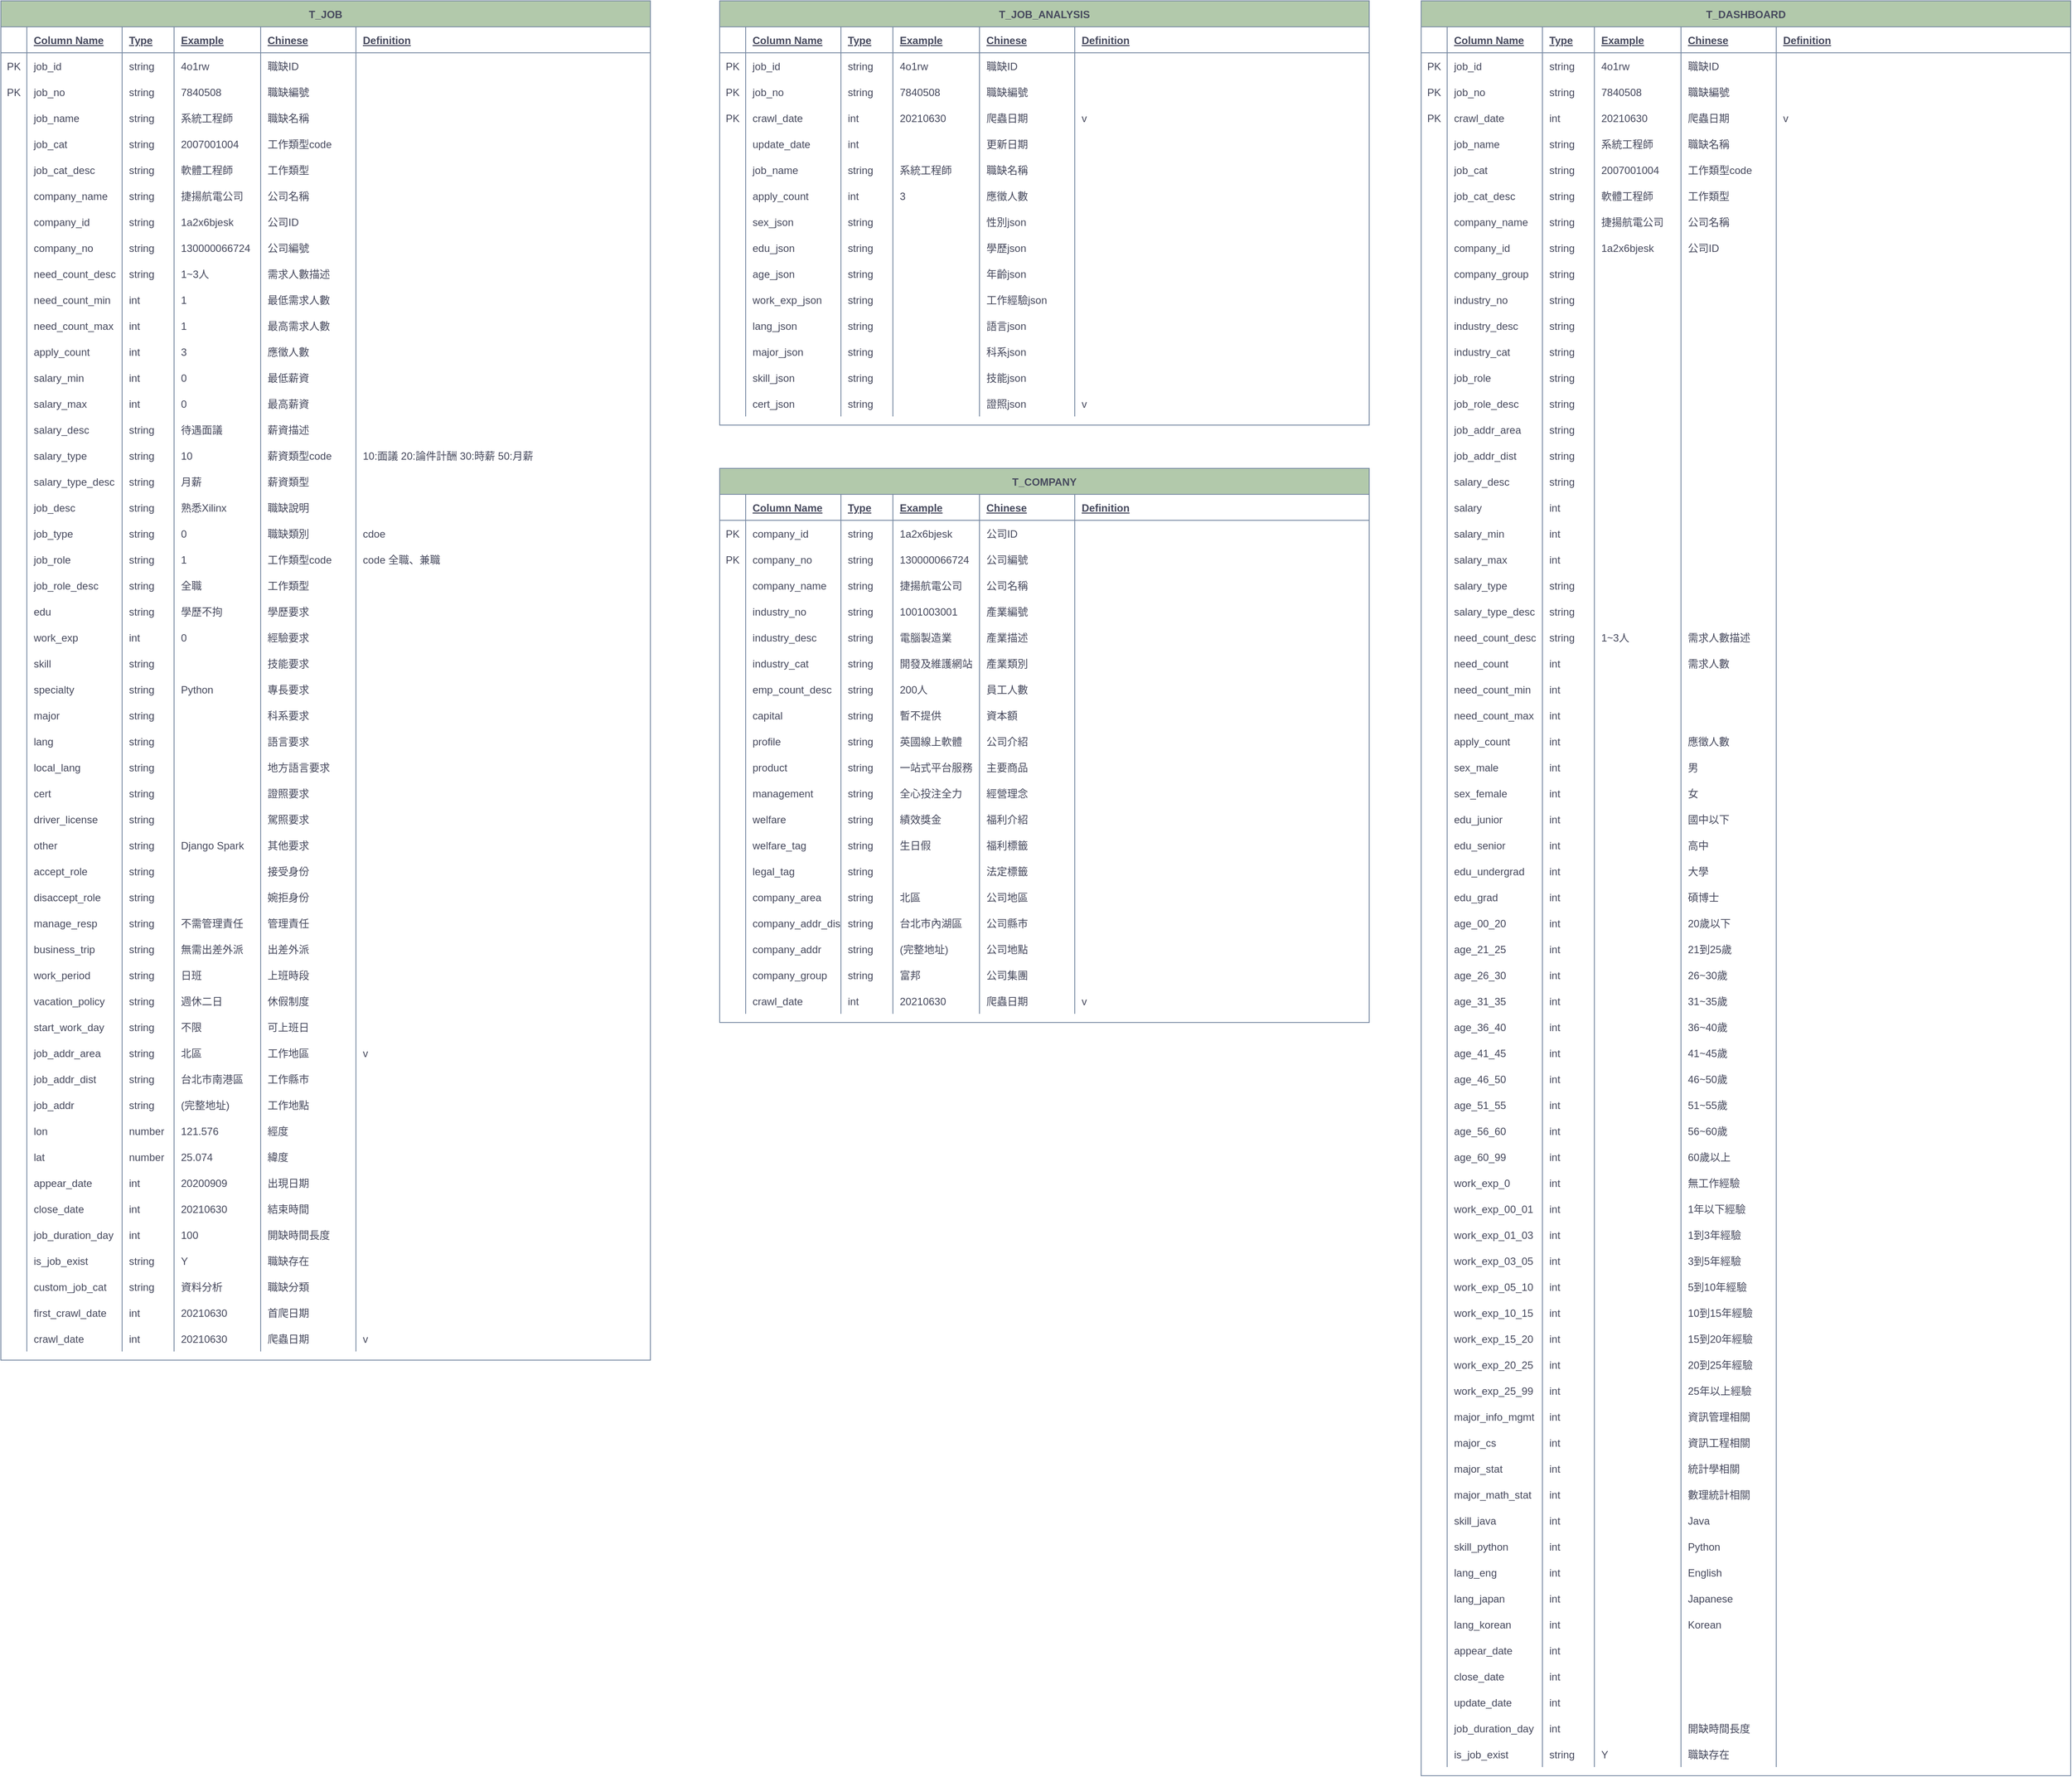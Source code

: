 <mxfile version="14.8.3" type="device"><diagram id="R2lEEEUBdFMjLlhIrx00" name="Page-1"><mxGraphModel dx="672" dy="725" grid="1" gridSize="10" guides="1" tooltips="1" connect="1" arrows="1" fold="1" page="1" pageScale="1" pageWidth="850" pageHeight="1100" math="0" shadow="0" extFonts="Permanent Marker^https://fonts.googleapis.com/css?family=Permanent+Marker"><root><mxCell id="0"/><mxCell id="1" parent="0"/><mxCell id="C-vyLk0tnHw3VtMMgP7b-23" value="T_JOB" style="shape=table;startSize=30;container=1;collapsible=1;childLayout=tableLayout;fixedRows=1;rowLines=0;fontStyle=1;align=center;resizeLast=1;fillColor=#B2C9AB;strokeColor=#788AA3;fontColor=#46495D;" parent="1" vertex="1"><mxGeometry x="80" y="130" width="750" height="1570" as="geometry"/></mxCell><mxCell id="C-vyLk0tnHw3VtMMgP7b-24" value="" style="shape=partialRectangle;collapsible=0;dropTarget=0;pointerEvents=0;fillColor=none;points=[[0,0.5],[1,0.5]];portConstraint=eastwest;top=0;left=0;right=0;bottom=1;strokeColor=#788AA3;fontColor=#46495D;" parent="C-vyLk0tnHw3VtMMgP7b-23" vertex="1"><mxGeometry y="30" width="750" height="30" as="geometry"/></mxCell><mxCell id="C-vyLk0tnHw3VtMMgP7b-25" value="" style="shape=partialRectangle;overflow=hidden;connectable=0;fillColor=none;top=0;left=0;bottom=0;right=0;fontStyle=1;strokeColor=#788AA3;fontColor=#46495D;" parent="C-vyLk0tnHw3VtMMgP7b-24" vertex="1"><mxGeometry width="30" height="30" as="geometry"/></mxCell><mxCell id="C-vyLk0tnHw3VtMMgP7b-26" value="Column Name" style="shape=partialRectangle;overflow=hidden;connectable=0;fillColor=none;top=0;left=0;bottom=0;right=0;align=left;spacingLeft=6;fontStyle=5;strokeColor=#788AA3;fontColor=#46495D;" parent="C-vyLk0tnHw3VtMMgP7b-24" vertex="1"><mxGeometry x="30" width="110" height="30" as="geometry"/></mxCell><mxCell id="ZRDUceXmtfPfjfofDU_x-2" value="Type" style="shape=partialRectangle;overflow=hidden;connectable=0;fillColor=none;top=0;left=0;bottom=0;right=0;align=left;spacingLeft=6;fontStyle=5;strokeColor=#788AA3;fontColor=#46495D;" parent="C-vyLk0tnHw3VtMMgP7b-24" vertex="1"><mxGeometry x="140" width="60" height="30" as="geometry"/></mxCell><mxCell id="ZRDUceXmtfPfjfofDU_x-4" value="Example" style="shape=partialRectangle;overflow=hidden;connectable=0;fillColor=none;top=0;left=0;bottom=0;right=0;align=left;spacingLeft=6;fontStyle=5;strokeColor=#788AA3;fontColor=#46495D;" parent="C-vyLk0tnHw3VtMMgP7b-24" vertex="1"><mxGeometry x="200" width="100" height="30" as="geometry"/></mxCell><mxCell id="ZRDUceXmtfPfjfofDU_x-6" value="Chinese" style="shape=partialRectangle;overflow=hidden;connectable=0;fillColor=none;top=0;left=0;bottom=0;right=0;align=left;spacingLeft=6;fontStyle=5;strokeColor=#788AA3;fontColor=#46495D;" parent="C-vyLk0tnHw3VtMMgP7b-24" vertex="1"><mxGeometry x="300" width="110" height="30" as="geometry"/></mxCell><mxCell id="ZRDUceXmtfPfjfofDU_x-80" value="Definition" style="shape=partialRectangle;overflow=hidden;connectable=0;fillColor=none;top=0;left=0;bottom=0;right=0;align=left;spacingLeft=6;fontStyle=5;strokeColor=#788AA3;fontColor=#46495D;" parent="C-vyLk0tnHw3VtMMgP7b-24" vertex="1"><mxGeometry x="410" width="340" height="30" as="geometry"/></mxCell><mxCell id="C-vyLk0tnHw3VtMMgP7b-27" value="" style="shape=partialRectangle;collapsible=0;dropTarget=0;pointerEvents=0;fillColor=none;points=[[0,0.5],[1,0.5]];portConstraint=eastwest;top=0;left=0;right=0;bottom=0;strokeColor=#788AA3;fontColor=#46495D;" parent="C-vyLk0tnHw3VtMMgP7b-23" vertex="1"><mxGeometry y="60" width="750" height="30" as="geometry"/></mxCell><mxCell id="C-vyLk0tnHw3VtMMgP7b-28" value="PK" style="shape=partialRectangle;overflow=hidden;connectable=0;fillColor=none;top=0;left=0;bottom=0;right=0;strokeColor=#788AA3;fontColor=#46495D;" parent="C-vyLk0tnHw3VtMMgP7b-27" vertex="1"><mxGeometry width="30" height="30" as="geometry"/></mxCell><mxCell id="C-vyLk0tnHw3VtMMgP7b-29" value="job_id" style="shape=partialRectangle;overflow=hidden;connectable=0;fillColor=none;top=0;left=0;bottom=0;right=0;align=left;spacingLeft=6;strokeColor=#788AA3;fontColor=#46495D;" parent="C-vyLk0tnHw3VtMMgP7b-27" vertex="1"><mxGeometry x="30" width="110" height="30" as="geometry"/></mxCell><mxCell id="ZRDUceXmtfPfjfofDU_x-3" value="string" style="shape=partialRectangle;overflow=hidden;connectable=0;fillColor=none;top=0;left=0;bottom=0;right=0;align=left;spacingLeft=6;strokeColor=#788AA3;fontColor=#46495D;" parent="C-vyLk0tnHw3VtMMgP7b-27" vertex="1"><mxGeometry x="140" width="60" height="30" as="geometry"/></mxCell><mxCell id="ZRDUceXmtfPfjfofDU_x-5" value="4o1rw" style="shape=partialRectangle;overflow=hidden;connectable=0;fillColor=none;top=0;left=0;bottom=0;right=0;align=left;spacingLeft=6;strokeColor=#788AA3;fontColor=#46495D;" parent="C-vyLk0tnHw3VtMMgP7b-27" vertex="1"><mxGeometry x="200" width="100" height="30" as="geometry"/></mxCell><mxCell id="ZRDUceXmtfPfjfofDU_x-7" value="職缺ID" style="shape=partialRectangle;overflow=hidden;connectable=0;fillColor=none;top=0;left=0;bottom=0;right=0;align=left;spacingLeft=6;strokeColor=#788AA3;fontColor=#46495D;" parent="C-vyLk0tnHw3VtMMgP7b-27" vertex="1"><mxGeometry x="300" width="110" height="30" as="geometry"/></mxCell><mxCell id="ZRDUceXmtfPfjfofDU_x-81" style="shape=partialRectangle;overflow=hidden;connectable=0;fillColor=none;top=0;left=0;bottom=0;right=0;align=left;spacingLeft=6;strokeColor=#788AA3;fontColor=#46495D;" parent="C-vyLk0tnHw3VtMMgP7b-27" vertex="1"><mxGeometry x="410" width="340" height="30" as="geometry"/></mxCell><mxCell id="ZRDUceXmtfPfjfofDU_x-20" value="" style="shape=partialRectangle;collapsible=0;dropTarget=0;pointerEvents=0;fillColor=none;points=[[0,0.5],[1,0.5]];portConstraint=eastwest;top=0;left=0;right=0;bottom=0;strokeColor=#788AA3;fontColor=#46495D;" parent="C-vyLk0tnHw3VtMMgP7b-23" vertex="1"><mxGeometry y="90" width="750" height="30" as="geometry"/></mxCell><mxCell id="ZRDUceXmtfPfjfofDU_x-21" value="PK" style="shape=partialRectangle;overflow=hidden;connectable=0;fillColor=none;top=0;left=0;bottom=0;right=0;strokeColor=#788AA3;fontColor=#46495D;" parent="ZRDUceXmtfPfjfofDU_x-20" vertex="1"><mxGeometry width="30" height="30" as="geometry"/></mxCell><mxCell id="ZRDUceXmtfPfjfofDU_x-22" value="job_no" style="shape=partialRectangle;overflow=hidden;connectable=0;fillColor=none;top=0;left=0;bottom=0;right=0;align=left;spacingLeft=6;strokeColor=#788AA3;fontColor=#46495D;" parent="ZRDUceXmtfPfjfofDU_x-20" vertex="1"><mxGeometry x="30" width="110" height="30" as="geometry"/></mxCell><mxCell id="ZRDUceXmtfPfjfofDU_x-23" value="string" style="shape=partialRectangle;overflow=hidden;connectable=0;fillColor=none;top=0;left=0;bottom=0;right=0;align=left;spacingLeft=6;strokeColor=#788AA3;fontColor=#46495D;" parent="ZRDUceXmtfPfjfofDU_x-20" vertex="1"><mxGeometry x="140" width="60" height="30" as="geometry"/></mxCell><mxCell id="ZRDUceXmtfPfjfofDU_x-24" value="7840508" style="shape=partialRectangle;overflow=hidden;connectable=0;fillColor=none;top=0;left=0;bottom=0;right=0;align=left;spacingLeft=6;strokeColor=#788AA3;fontColor=#46495D;" parent="ZRDUceXmtfPfjfofDU_x-20" vertex="1"><mxGeometry x="200" width="100" height="30" as="geometry"/></mxCell><mxCell id="ZRDUceXmtfPfjfofDU_x-25" value="職缺編號" style="shape=partialRectangle;overflow=hidden;connectable=0;fillColor=none;top=0;left=0;bottom=0;right=0;align=left;spacingLeft=6;strokeColor=#788AA3;fontColor=#46495D;" parent="ZRDUceXmtfPfjfofDU_x-20" vertex="1"><mxGeometry x="300" width="110" height="30" as="geometry"/></mxCell><mxCell id="ZRDUceXmtfPfjfofDU_x-82" style="shape=partialRectangle;overflow=hidden;connectable=0;fillColor=none;top=0;left=0;bottom=0;right=0;align=left;spacingLeft=6;strokeColor=#788AA3;fontColor=#46495D;" parent="ZRDUceXmtfPfjfofDU_x-20" vertex="1"><mxGeometry x="410" width="340" height="30" as="geometry"/></mxCell><mxCell id="ZRDUceXmtfPfjfofDU_x-14" style="shape=partialRectangle;collapsible=0;dropTarget=0;pointerEvents=0;fillColor=none;points=[[0,0.5],[1,0.5]];portConstraint=eastwest;top=0;left=0;right=0;bottom=0;strokeColor=#788AA3;fontColor=#46495D;" parent="C-vyLk0tnHw3VtMMgP7b-23" vertex="1"><mxGeometry y="120" width="750" height="30" as="geometry"/></mxCell><mxCell id="ZRDUceXmtfPfjfofDU_x-15" style="shape=partialRectangle;overflow=hidden;connectable=0;fillColor=none;top=0;left=0;bottom=0;right=0;strokeColor=#788AA3;fontColor=#46495D;" parent="ZRDUceXmtfPfjfofDU_x-14" vertex="1"><mxGeometry width="30" height="30" as="geometry"/></mxCell><mxCell id="ZRDUceXmtfPfjfofDU_x-16" value="job_name" style="shape=partialRectangle;overflow=hidden;connectable=0;fillColor=none;top=0;left=0;bottom=0;right=0;align=left;spacingLeft=6;strokeColor=#788AA3;fontColor=#46495D;" parent="ZRDUceXmtfPfjfofDU_x-14" vertex="1"><mxGeometry x="30" width="110" height="30" as="geometry"/></mxCell><mxCell id="ZRDUceXmtfPfjfofDU_x-17" value="string" style="shape=partialRectangle;overflow=hidden;connectable=0;fillColor=none;top=0;left=0;bottom=0;right=0;align=left;spacingLeft=6;strokeColor=#788AA3;fontColor=#46495D;" parent="ZRDUceXmtfPfjfofDU_x-14" vertex="1"><mxGeometry x="140" width="60" height="30" as="geometry"/></mxCell><mxCell id="ZRDUceXmtfPfjfofDU_x-18" value="系統工程師" style="shape=partialRectangle;overflow=hidden;connectable=0;fillColor=none;top=0;left=0;bottom=0;right=0;align=left;spacingLeft=6;strokeColor=#788AA3;fontColor=#46495D;" parent="ZRDUceXmtfPfjfofDU_x-14" vertex="1"><mxGeometry x="200" width="100" height="30" as="geometry"/></mxCell><mxCell id="ZRDUceXmtfPfjfofDU_x-19" value="職缺名稱" style="shape=partialRectangle;overflow=hidden;connectable=0;fillColor=none;top=0;left=0;bottom=0;right=0;align=left;spacingLeft=6;strokeColor=#788AA3;fontColor=#46495D;" parent="ZRDUceXmtfPfjfofDU_x-14" vertex="1"><mxGeometry x="300" width="110" height="30" as="geometry"/></mxCell><mxCell id="ZRDUceXmtfPfjfofDU_x-83" style="shape=partialRectangle;overflow=hidden;connectable=0;fillColor=none;top=0;left=0;bottom=0;right=0;align=left;spacingLeft=6;strokeColor=#788AA3;fontColor=#46495D;" parent="ZRDUceXmtfPfjfofDU_x-14" vertex="1"><mxGeometry x="410" width="340" height="30" as="geometry"/></mxCell><mxCell id="ZRDUceXmtfPfjfofDU_x-349" style="shape=partialRectangle;collapsible=0;dropTarget=0;pointerEvents=0;fillColor=none;points=[[0,0.5],[1,0.5]];portConstraint=eastwest;top=0;left=0;right=0;bottom=0;strokeColor=#788AA3;fontColor=#46495D;" parent="C-vyLk0tnHw3VtMMgP7b-23" vertex="1"><mxGeometry y="150" width="750" height="30" as="geometry"/></mxCell><mxCell id="ZRDUceXmtfPfjfofDU_x-350" style="shape=partialRectangle;overflow=hidden;connectable=0;fillColor=none;top=0;left=0;bottom=0;right=0;strokeColor=#788AA3;fontColor=#46495D;" parent="ZRDUceXmtfPfjfofDU_x-349" vertex="1"><mxGeometry width="30" height="30" as="geometry"/></mxCell><mxCell id="ZRDUceXmtfPfjfofDU_x-351" value="job_cat" style="shape=partialRectangle;overflow=hidden;connectable=0;fillColor=none;top=0;left=0;bottom=0;right=0;align=left;spacingLeft=6;strokeColor=#788AA3;fontColor=#46495D;" parent="ZRDUceXmtfPfjfofDU_x-349" vertex="1"><mxGeometry x="30" width="110" height="30" as="geometry"/></mxCell><mxCell id="ZRDUceXmtfPfjfofDU_x-352" value="string" style="shape=partialRectangle;overflow=hidden;connectable=0;fillColor=none;top=0;left=0;bottom=0;right=0;align=left;spacingLeft=6;strokeColor=#788AA3;fontColor=#46495D;" parent="ZRDUceXmtfPfjfofDU_x-349" vertex="1"><mxGeometry x="140" width="60" height="30" as="geometry"/></mxCell><mxCell id="ZRDUceXmtfPfjfofDU_x-353" value="2007001004" style="shape=partialRectangle;overflow=hidden;connectable=0;fillColor=none;top=0;left=0;bottom=0;right=0;align=left;spacingLeft=6;strokeColor=#788AA3;fontColor=#46495D;" parent="ZRDUceXmtfPfjfofDU_x-349" vertex="1"><mxGeometry x="200" width="100" height="30" as="geometry"/></mxCell><mxCell id="ZRDUceXmtfPfjfofDU_x-354" value="工作類型code" style="shape=partialRectangle;overflow=hidden;connectable=0;fillColor=none;top=0;left=0;bottom=0;right=0;align=left;spacingLeft=6;strokeColor=#788AA3;fontColor=#46495D;" parent="ZRDUceXmtfPfjfofDU_x-349" vertex="1"><mxGeometry x="300" width="110" height="30" as="geometry"/></mxCell><mxCell id="ZRDUceXmtfPfjfofDU_x-355" style="shape=partialRectangle;overflow=hidden;connectable=0;fillColor=none;top=0;left=0;bottom=0;right=0;align=left;spacingLeft=6;strokeColor=#788AA3;fontColor=#46495D;" parent="ZRDUceXmtfPfjfofDU_x-349" vertex="1"><mxGeometry x="410" width="340" height="30" as="geometry"/></mxCell><mxCell id="ZRDUceXmtfPfjfofDU_x-342" style="shape=partialRectangle;collapsible=0;dropTarget=0;pointerEvents=0;fillColor=none;points=[[0,0.5],[1,0.5]];portConstraint=eastwest;top=0;left=0;right=0;bottom=0;strokeColor=#788AA3;fontColor=#46495D;" parent="C-vyLk0tnHw3VtMMgP7b-23" vertex="1"><mxGeometry y="180" width="750" height="30" as="geometry"/></mxCell><mxCell id="ZRDUceXmtfPfjfofDU_x-343" style="shape=partialRectangle;overflow=hidden;connectable=0;fillColor=none;top=0;left=0;bottom=0;right=0;strokeColor=#788AA3;fontColor=#46495D;" parent="ZRDUceXmtfPfjfofDU_x-342" vertex="1"><mxGeometry width="30" height="30" as="geometry"/></mxCell><mxCell id="ZRDUceXmtfPfjfofDU_x-344" value="job_cat_desc" style="shape=partialRectangle;overflow=hidden;connectable=0;fillColor=none;top=0;left=0;bottom=0;right=0;align=left;spacingLeft=6;strokeColor=#788AA3;fontColor=#46495D;" parent="ZRDUceXmtfPfjfofDU_x-342" vertex="1"><mxGeometry x="30" width="110" height="30" as="geometry"/></mxCell><mxCell id="ZRDUceXmtfPfjfofDU_x-345" value="string" style="shape=partialRectangle;overflow=hidden;connectable=0;fillColor=none;top=0;left=0;bottom=0;right=0;align=left;spacingLeft=6;strokeColor=#788AA3;fontColor=#46495D;" parent="ZRDUceXmtfPfjfofDU_x-342" vertex="1"><mxGeometry x="140" width="60" height="30" as="geometry"/></mxCell><mxCell id="ZRDUceXmtfPfjfofDU_x-346" value="軟體工程師" style="shape=partialRectangle;overflow=hidden;connectable=0;fillColor=none;top=0;left=0;bottom=0;right=0;align=left;spacingLeft=6;strokeColor=#788AA3;fontColor=#46495D;" parent="ZRDUceXmtfPfjfofDU_x-342" vertex="1"><mxGeometry x="200" width="100" height="30" as="geometry"/></mxCell><mxCell id="ZRDUceXmtfPfjfofDU_x-347" value="工作類型" style="shape=partialRectangle;overflow=hidden;connectable=0;fillColor=none;top=0;left=0;bottom=0;right=0;align=left;spacingLeft=6;strokeColor=#788AA3;fontColor=#46495D;" parent="ZRDUceXmtfPfjfofDU_x-342" vertex="1"><mxGeometry x="300" width="110" height="30" as="geometry"/></mxCell><mxCell id="ZRDUceXmtfPfjfofDU_x-348" style="shape=partialRectangle;overflow=hidden;connectable=0;fillColor=none;top=0;left=0;bottom=0;right=0;align=left;spacingLeft=6;strokeColor=#788AA3;fontColor=#46495D;" parent="ZRDUceXmtfPfjfofDU_x-342" vertex="1"><mxGeometry x="410" width="340" height="30" as="geometry"/></mxCell><mxCell id="ZRDUceXmtfPfjfofDU_x-122" style="shape=partialRectangle;collapsible=0;dropTarget=0;pointerEvents=0;fillColor=none;points=[[0,0.5],[1,0.5]];portConstraint=eastwest;top=0;left=0;right=0;bottom=0;strokeColor=#788AA3;fontColor=#46495D;" parent="C-vyLk0tnHw3VtMMgP7b-23" vertex="1"><mxGeometry y="210" width="750" height="30" as="geometry"/></mxCell><mxCell id="ZRDUceXmtfPfjfofDU_x-123" style="shape=partialRectangle;overflow=hidden;connectable=0;fillColor=none;top=0;left=0;bottom=0;right=0;strokeColor=#788AA3;fontColor=#46495D;" parent="ZRDUceXmtfPfjfofDU_x-122" vertex="1"><mxGeometry width="30" height="30" as="geometry"/></mxCell><mxCell id="ZRDUceXmtfPfjfofDU_x-124" value="company_name" style="shape=partialRectangle;overflow=hidden;connectable=0;fillColor=none;top=0;left=0;bottom=0;right=0;align=left;spacingLeft=6;strokeColor=#788AA3;fontColor=#46495D;" parent="ZRDUceXmtfPfjfofDU_x-122" vertex="1"><mxGeometry x="30" width="110" height="30" as="geometry"/></mxCell><mxCell id="ZRDUceXmtfPfjfofDU_x-125" value="string" style="shape=partialRectangle;overflow=hidden;connectable=0;fillColor=none;top=0;left=0;bottom=0;right=0;align=left;spacingLeft=6;strokeColor=#788AA3;fontColor=#46495D;" parent="ZRDUceXmtfPfjfofDU_x-122" vertex="1"><mxGeometry x="140" width="60" height="30" as="geometry"/></mxCell><mxCell id="ZRDUceXmtfPfjfofDU_x-126" value="捷揚航電公司" style="shape=partialRectangle;overflow=hidden;connectable=0;fillColor=none;top=0;left=0;bottom=0;right=0;align=left;spacingLeft=6;strokeColor=#788AA3;fontColor=#46495D;" parent="ZRDUceXmtfPfjfofDU_x-122" vertex="1"><mxGeometry x="200" width="100" height="30" as="geometry"/></mxCell><mxCell id="ZRDUceXmtfPfjfofDU_x-127" value="公司名稱" style="shape=partialRectangle;overflow=hidden;connectable=0;fillColor=none;top=0;left=0;bottom=0;right=0;align=left;spacingLeft=6;strokeColor=#788AA3;fontColor=#46495D;" parent="ZRDUceXmtfPfjfofDU_x-122" vertex="1"><mxGeometry x="300" width="110" height="30" as="geometry"/></mxCell><mxCell id="ZRDUceXmtfPfjfofDU_x-128" style="shape=partialRectangle;overflow=hidden;connectable=0;fillColor=none;top=0;left=0;bottom=0;right=0;align=left;spacingLeft=6;strokeColor=#788AA3;fontColor=#46495D;" parent="ZRDUceXmtfPfjfofDU_x-122" vertex="1"><mxGeometry x="410" width="340" height="30" as="geometry"/></mxCell><mxCell id="ZRDUceXmtfPfjfofDU_x-129" style="shape=partialRectangle;collapsible=0;dropTarget=0;pointerEvents=0;fillColor=none;points=[[0,0.5],[1,0.5]];portConstraint=eastwest;top=0;left=0;right=0;bottom=0;strokeColor=#788AA3;fontColor=#46495D;" parent="C-vyLk0tnHw3VtMMgP7b-23" vertex="1"><mxGeometry y="240" width="750" height="30" as="geometry"/></mxCell><mxCell id="ZRDUceXmtfPfjfofDU_x-130" style="shape=partialRectangle;overflow=hidden;connectable=0;fillColor=none;top=0;left=0;bottom=0;right=0;strokeColor=#788AA3;fontColor=#46495D;" parent="ZRDUceXmtfPfjfofDU_x-129" vertex="1"><mxGeometry width="30" height="30" as="geometry"/></mxCell><mxCell id="ZRDUceXmtfPfjfofDU_x-131" value="company_id" style="shape=partialRectangle;overflow=hidden;connectable=0;fillColor=none;top=0;left=0;bottom=0;right=0;align=left;spacingLeft=6;strokeColor=#788AA3;fontColor=#46495D;" parent="ZRDUceXmtfPfjfofDU_x-129" vertex="1"><mxGeometry x="30" width="110" height="30" as="geometry"/></mxCell><mxCell id="ZRDUceXmtfPfjfofDU_x-132" value="string" style="shape=partialRectangle;overflow=hidden;connectable=0;fillColor=none;top=0;left=0;bottom=0;right=0;align=left;spacingLeft=6;strokeColor=#788AA3;fontColor=#46495D;" parent="ZRDUceXmtfPfjfofDU_x-129" vertex="1"><mxGeometry x="140" width="60" height="30" as="geometry"/></mxCell><mxCell id="ZRDUceXmtfPfjfofDU_x-133" value="1a2x6bjesk" style="shape=partialRectangle;overflow=hidden;connectable=0;fillColor=none;top=0;left=0;bottom=0;right=0;align=left;spacingLeft=6;strokeColor=#788AA3;fontColor=#46495D;" parent="ZRDUceXmtfPfjfofDU_x-129" vertex="1"><mxGeometry x="200" width="100" height="30" as="geometry"/></mxCell><mxCell id="ZRDUceXmtfPfjfofDU_x-134" value="公司ID" style="shape=partialRectangle;overflow=hidden;connectable=0;fillColor=none;top=0;left=0;bottom=0;right=0;align=left;spacingLeft=6;strokeColor=#788AA3;fontColor=#46495D;" parent="ZRDUceXmtfPfjfofDU_x-129" vertex="1"><mxGeometry x="300" width="110" height="30" as="geometry"/></mxCell><mxCell id="ZRDUceXmtfPfjfofDU_x-135" style="shape=partialRectangle;overflow=hidden;connectable=0;fillColor=none;top=0;left=0;bottom=0;right=0;align=left;spacingLeft=6;strokeColor=#788AA3;fontColor=#46495D;" parent="ZRDUceXmtfPfjfofDU_x-129" vertex="1"><mxGeometry x="410" width="340" height="30" as="geometry"/></mxCell><mxCell id="ZRDUceXmtfPfjfofDU_x-1605" style="shape=partialRectangle;collapsible=0;dropTarget=0;pointerEvents=0;fillColor=none;points=[[0,0.5],[1,0.5]];portConstraint=eastwest;top=0;left=0;right=0;bottom=0;strokeColor=#788AA3;fontColor=#46495D;" parent="C-vyLk0tnHw3VtMMgP7b-23" vertex="1"><mxGeometry y="270" width="750" height="30" as="geometry"/></mxCell><mxCell id="ZRDUceXmtfPfjfofDU_x-1606" style="shape=partialRectangle;overflow=hidden;connectable=0;fillColor=none;top=0;left=0;bottom=0;right=0;strokeColor=#788AA3;fontColor=#46495D;" parent="ZRDUceXmtfPfjfofDU_x-1605" vertex="1"><mxGeometry width="30" height="30" as="geometry"/></mxCell><mxCell id="ZRDUceXmtfPfjfofDU_x-1607" value="company_no" style="shape=partialRectangle;overflow=hidden;connectable=0;fillColor=none;top=0;left=0;bottom=0;right=0;align=left;spacingLeft=6;strokeColor=#788AA3;fontColor=#46495D;" parent="ZRDUceXmtfPfjfofDU_x-1605" vertex="1"><mxGeometry x="30" width="110" height="30" as="geometry"/></mxCell><mxCell id="ZRDUceXmtfPfjfofDU_x-1608" value="string" style="shape=partialRectangle;overflow=hidden;connectable=0;fillColor=none;top=0;left=0;bottom=0;right=0;align=left;spacingLeft=6;strokeColor=#788AA3;fontColor=#46495D;" parent="ZRDUceXmtfPfjfofDU_x-1605" vertex="1"><mxGeometry x="140" width="60" height="30" as="geometry"/></mxCell><mxCell id="ZRDUceXmtfPfjfofDU_x-1609" value="130000066724" style="shape=partialRectangle;overflow=hidden;connectable=0;fillColor=none;top=0;left=0;bottom=0;right=0;align=left;spacingLeft=6;strokeColor=#788AA3;fontColor=#46495D;" parent="ZRDUceXmtfPfjfofDU_x-1605" vertex="1"><mxGeometry x="200" width="100" height="30" as="geometry"/></mxCell><mxCell id="ZRDUceXmtfPfjfofDU_x-1610" value="公司編號" style="shape=partialRectangle;overflow=hidden;connectable=0;fillColor=none;top=0;left=0;bottom=0;right=0;align=left;spacingLeft=6;strokeColor=#788AA3;fontColor=#46495D;" parent="ZRDUceXmtfPfjfofDU_x-1605" vertex="1"><mxGeometry x="300" width="110" height="30" as="geometry"/></mxCell><mxCell id="ZRDUceXmtfPfjfofDU_x-1611" style="shape=partialRectangle;overflow=hidden;connectable=0;fillColor=none;top=0;left=0;bottom=0;right=0;align=left;spacingLeft=6;strokeColor=#788AA3;fontColor=#46495D;" parent="ZRDUceXmtfPfjfofDU_x-1605" vertex="1"><mxGeometry x="410" width="340" height="30" as="geometry"/></mxCell><mxCell id="ZRDUceXmtfPfjfofDU_x-489" style="shape=partialRectangle;collapsible=0;dropTarget=0;pointerEvents=0;fillColor=none;points=[[0,0.5],[1,0.5]];portConstraint=eastwest;top=0;left=0;right=0;bottom=0;strokeColor=#788AA3;fontColor=#46495D;" parent="C-vyLk0tnHw3VtMMgP7b-23" vertex="1"><mxGeometry y="300" width="750" height="30" as="geometry"/></mxCell><mxCell id="ZRDUceXmtfPfjfofDU_x-490" style="shape=partialRectangle;overflow=hidden;connectable=0;fillColor=none;top=0;left=0;bottom=0;right=0;strokeColor=#788AA3;fontColor=#46495D;" parent="ZRDUceXmtfPfjfofDU_x-489" vertex="1"><mxGeometry width="30" height="30" as="geometry"/></mxCell><mxCell id="ZRDUceXmtfPfjfofDU_x-491" value="need_count_desc" style="shape=partialRectangle;overflow=hidden;connectable=0;fillColor=none;top=0;left=0;bottom=0;right=0;align=left;spacingLeft=6;strokeColor=#788AA3;fontColor=#46495D;" parent="ZRDUceXmtfPfjfofDU_x-489" vertex="1"><mxGeometry x="30" width="110" height="30" as="geometry"/></mxCell><mxCell id="ZRDUceXmtfPfjfofDU_x-492" value="string" style="shape=partialRectangle;overflow=hidden;connectable=0;fillColor=none;top=0;left=0;bottom=0;right=0;align=left;spacingLeft=6;strokeColor=#788AA3;fontColor=#46495D;" parent="ZRDUceXmtfPfjfofDU_x-489" vertex="1"><mxGeometry x="140" width="60" height="30" as="geometry"/></mxCell><mxCell id="ZRDUceXmtfPfjfofDU_x-493" value="1~3人" style="shape=partialRectangle;overflow=hidden;connectable=0;fillColor=none;top=0;left=0;bottom=0;right=0;align=left;spacingLeft=6;strokeColor=#788AA3;fontColor=#46495D;" parent="ZRDUceXmtfPfjfofDU_x-489" vertex="1"><mxGeometry x="200" width="100" height="30" as="geometry"/></mxCell><mxCell id="ZRDUceXmtfPfjfofDU_x-494" value="需求人數描述 " style="shape=partialRectangle;overflow=hidden;connectable=0;fillColor=none;top=0;left=0;bottom=0;right=0;align=left;spacingLeft=6;strokeColor=#788AA3;fontColor=#46495D;" parent="ZRDUceXmtfPfjfofDU_x-489" vertex="1"><mxGeometry x="300" width="110" height="30" as="geometry"/></mxCell><mxCell id="ZRDUceXmtfPfjfofDU_x-495" style="shape=partialRectangle;overflow=hidden;connectable=0;fillColor=none;top=0;left=0;bottom=0;right=0;align=left;spacingLeft=6;strokeColor=#788AA3;fontColor=#46495D;" parent="ZRDUceXmtfPfjfofDU_x-489" vertex="1"><mxGeometry x="410" width="340" height="30" as="geometry"/></mxCell><mxCell id="ZRDUceXmtfPfjfofDU_x-482" style="shape=partialRectangle;collapsible=0;dropTarget=0;pointerEvents=0;fillColor=none;points=[[0,0.5],[1,0.5]];portConstraint=eastwest;top=0;left=0;right=0;bottom=0;strokeColor=#788AA3;fontColor=#46495D;" parent="C-vyLk0tnHw3VtMMgP7b-23" vertex="1"><mxGeometry y="330" width="750" height="30" as="geometry"/></mxCell><mxCell id="ZRDUceXmtfPfjfofDU_x-483" style="shape=partialRectangle;overflow=hidden;connectable=0;fillColor=none;top=0;left=0;bottom=0;right=0;strokeColor=#788AA3;fontColor=#46495D;" parent="ZRDUceXmtfPfjfofDU_x-482" vertex="1"><mxGeometry width="30" height="30" as="geometry"/></mxCell><mxCell id="ZRDUceXmtfPfjfofDU_x-484" value="need_count_min" style="shape=partialRectangle;overflow=hidden;connectable=0;fillColor=none;top=0;left=0;bottom=0;right=0;align=left;spacingLeft=6;strokeColor=#788AA3;fontColor=#46495D;" parent="ZRDUceXmtfPfjfofDU_x-482" vertex="1"><mxGeometry x="30" width="110" height="30" as="geometry"/></mxCell><mxCell id="ZRDUceXmtfPfjfofDU_x-485" value="int" style="shape=partialRectangle;overflow=hidden;connectable=0;fillColor=none;top=0;left=0;bottom=0;right=0;align=left;spacingLeft=6;strokeColor=#788AA3;fontColor=#46495D;" parent="ZRDUceXmtfPfjfofDU_x-482" vertex="1"><mxGeometry x="140" width="60" height="30" as="geometry"/></mxCell><mxCell id="ZRDUceXmtfPfjfofDU_x-486" value="1" style="shape=partialRectangle;overflow=hidden;connectable=0;fillColor=none;top=0;left=0;bottom=0;right=0;align=left;spacingLeft=6;strokeColor=#788AA3;fontColor=#46495D;" parent="ZRDUceXmtfPfjfofDU_x-482" vertex="1"><mxGeometry x="200" width="100" height="30" as="geometry"/></mxCell><mxCell id="ZRDUceXmtfPfjfofDU_x-487" value="最低需求人數" style="shape=partialRectangle;overflow=hidden;connectable=0;fillColor=none;top=0;left=0;bottom=0;right=0;align=left;spacingLeft=6;strokeColor=#788AA3;fontColor=#46495D;" parent="ZRDUceXmtfPfjfofDU_x-482" vertex="1"><mxGeometry x="300" width="110" height="30" as="geometry"/></mxCell><mxCell id="ZRDUceXmtfPfjfofDU_x-488" style="shape=partialRectangle;overflow=hidden;connectable=0;fillColor=none;top=0;left=0;bottom=0;right=0;align=left;spacingLeft=6;strokeColor=#788AA3;fontColor=#46495D;" parent="ZRDUceXmtfPfjfofDU_x-482" vertex="1"><mxGeometry x="410" width="340" height="30" as="geometry"/></mxCell><mxCell id="ZRDUceXmtfPfjfofDU_x-475" style="shape=partialRectangle;collapsible=0;dropTarget=0;pointerEvents=0;fillColor=none;points=[[0,0.5],[1,0.5]];portConstraint=eastwest;top=0;left=0;right=0;bottom=0;strokeColor=#788AA3;fontColor=#46495D;" parent="C-vyLk0tnHw3VtMMgP7b-23" vertex="1"><mxGeometry y="360" width="750" height="30" as="geometry"/></mxCell><mxCell id="ZRDUceXmtfPfjfofDU_x-476" style="shape=partialRectangle;overflow=hidden;connectable=0;fillColor=none;top=0;left=0;bottom=0;right=0;strokeColor=#788AA3;fontColor=#46495D;" parent="ZRDUceXmtfPfjfofDU_x-475" vertex="1"><mxGeometry width="30" height="30" as="geometry"/></mxCell><mxCell id="ZRDUceXmtfPfjfofDU_x-477" value="need_count_max" style="shape=partialRectangle;overflow=hidden;connectable=0;fillColor=none;top=0;left=0;bottom=0;right=0;align=left;spacingLeft=6;strokeColor=#788AA3;fontColor=#46495D;" parent="ZRDUceXmtfPfjfofDU_x-475" vertex="1"><mxGeometry x="30" width="110" height="30" as="geometry"/></mxCell><mxCell id="ZRDUceXmtfPfjfofDU_x-478" value="int" style="shape=partialRectangle;overflow=hidden;connectable=0;fillColor=none;top=0;left=0;bottom=0;right=0;align=left;spacingLeft=6;strokeColor=#788AA3;fontColor=#46495D;" parent="ZRDUceXmtfPfjfofDU_x-475" vertex="1"><mxGeometry x="140" width="60" height="30" as="geometry"/></mxCell><mxCell id="ZRDUceXmtfPfjfofDU_x-479" value="1" style="shape=partialRectangle;overflow=hidden;connectable=0;fillColor=none;top=0;left=0;bottom=0;right=0;align=left;spacingLeft=6;strokeColor=#788AA3;fontColor=#46495D;" parent="ZRDUceXmtfPfjfofDU_x-475" vertex="1"><mxGeometry x="200" width="100" height="30" as="geometry"/></mxCell><mxCell id="ZRDUceXmtfPfjfofDU_x-480" value="最高需求人數" style="shape=partialRectangle;overflow=hidden;connectable=0;fillColor=none;top=0;left=0;bottom=0;right=0;align=left;spacingLeft=6;strokeColor=#788AA3;fontColor=#46495D;" parent="ZRDUceXmtfPfjfofDU_x-475" vertex="1"><mxGeometry x="300" width="110" height="30" as="geometry"/></mxCell><mxCell id="ZRDUceXmtfPfjfofDU_x-481" style="shape=partialRectangle;overflow=hidden;connectable=0;fillColor=none;top=0;left=0;bottom=0;right=0;align=left;spacingLeft=6;strokeColor=#788AA3;fontColor=#46495D;" parent="ZRDUceXmtfPfjfofDU_x-475" vertex="1"><mxGeometry x="410" width="340" height="30" as="geometry"/></mxCell><mxCell id="ZRDUceXmtfPfjfofDU_x-143" style="shape=partialRectangle;collapsible=0;dropTarget=0;pointerEvents=0;fillColor=none;points=[[0,0.5],[1,0.5]];portConstraint=eastwest;top=0;left=0;right=0;bottom=0;strokeColor=#788AA3;fontColor=#46495D;" parent="C-vyLk0tnHw3VtMMgP7b-23" vertex="1"><mxGeometry y="390" width="750" height="30" as="geometry"/></mxCell><mxCell id="ZRDUceXmtfPfjfofDU_x-144" style="shape=partialRectangle;overflow=hidden;connectable=0;fillColor=none;top=0;left=0;bottom=0;right=0;strokeColor=#788AA3;fontColor=#46495D;" parent="ZRDUceXmtfPfjfofDU_x-143" vertex="1"><mxGeometry width="30" height="30" as="geometry"/></mxCell><mxCell id="ZRDUceXmtfPfjfofDU_x-145" value="apply_count" style="shape=partialRectangle;overflow=hidden;connectable=0;fillColor=none;top=0;left=0;bottom=0;right=0;align=left;spacingLeft=6;strokeColor=#788AA3;fontColor=#46495D;" parent="ZRDUceXmtfPfjfofDU_x-143" vertex="1"><mxGeometry x="30" width="110" height="30" as="geometry"/></mxCell><mxCell id="ZRDUceXmtfPfjfofDU_x-146" value="int" style="shape=partialRectangle;overflow=hidden;connectable=0;fillColor=none;top=0;left=0;bottom=0;right=0;align=left;spacingLeft=6;strokeColor=#788AA3;fontColor=#46495D;" parent="ZRDUceXmtfPfjfofDU_x-143" vertex="1"><mxGeometry x="140" width="60" height="30" as="geometry"/></mxCell><mxCell id="ZRDUceXmtfPfjfofDU_x-147" value="3" style="shape=partialRectangle;overflow=hidden;connectable=0;fillColor=none;top=0;left=0;bottom=0;right=0;align=left;spacingLeft=6;strokeColor=#788AA3;fontColor=#46495D;" parent="ZRDUceXmtfPfjfofDU_x-143" vertex="1"><mxGeometry x="200" width="100" height="30" as="geometry"/></mxCell><mxCell id="ZRDUceXmtfPfjfofDU_x-148" value="應徵人數" style="shape=partialRectangle;overflow=hidden;connectable=0;fillColor=none;top=0;left=0;bottom=0;right=0;align=left;spacingLeft=6;strokeColor=#788AA3;fontColor=#46495D;" parent="ZRDUceXmtfPfjfofDU_x-143" vertex="1"><mxGeometry x="300" width="110" height="30" as="geometry"/></mxCell><mxCell id="ZRDUceXmtfPfjfofDU_x-149" style="shape=partialRectangle;overflow=hidden;connectable=0;fillColor=none;top=0;left=0;bottom=0;right=0;align=left;spacingLeft=6;strokeColor=#788AA3;fontColor=#46495D;" parent="ZRDUceXmtfPfjfofDU_x-143" vertex="1"><mxGeometry x="410" width="340" height="30" as="geometry"/></mxCell><mxCell id="ZRDUceXmtfPfjfofDU_x-115" style="shape=partialRectangle;collapsible=0;dropTarget=0;pointerEvents=0;fillColor=none;points=[[0,0.5],[1,0.5]];portConstraint=eastwest;top=0;left=0;right=0;bottom=0;strokeColor=#788AA3;fontColor=#46495D;" parent="C-vyLk0tnHw3VtMMgP7b-23" vertex="1"><mxGeometry y="420" width="750" height="30" as="geometry"/></mxCell><mxCell id="ZRDUceXmtfPfjfofDU_x-116" style="shape=partialRectangle;overflow=hidden;connectable=0;fillColor=none;top=0;left=0;bottom=0;right=0;strokeColor=#788AA3;fontColor=#46495D;" parent="ZRDUceXmtfPfjfofDU_x-115" vertex="1"><mxGeometry width="30" height="30" as="geometry"/></mxCell><mxCell id="ZRDUceXmtfPfjfofDU_x-117" value="salary_min" style="shape=partialRectangle;overflow=hidden;connectable=0;fillColor=none;top=0;left=0;bottom=0;right=0;align=left;spacingLeft=6;strokeColor=#788AA3;fontColor=#46495D;" parent="ZRDUceXmtfPfjfofDU_x-115" vertex="1"><mxGeometry x="30" width="110" height="30" as="geometry"/></mxCell><mxCell id="ZRDUceXmtfPfjfofDU_x-118" value="int" style="shape=partialRectangle;overflow=hidden;connectable=0;fillColor=none;top=0;left=0;bottom=0;right=0;align=left;spacingLeft=6;strokeColor=#788AA3;fontColor=#46495D;" parent="ZRDUceXmtfPfjfofDU_x-115" vertex="1"><mxGeometry x="140" width="60" height="30" as="geometry"/></mxCell><mxCell id="ZRDUceXmtfPfjfofDU_x-119" value="0" style="shape=partialRectangle;overflow=hidden;connectable=0;fillColor=none;top=0;left=0;bottom=0;right=0;align=left;spacingLeft=6;strokeColor=#788AA3;fontColor=#46495D;" parent="ZRDUceXmtfPfjfofDU_x-115" vertex="1"><mxGeometry x="200" width="100" height="30" as="geometry"/></mxCell><mxCell id="ZRDUceXmtfPfjfofDU_x-120" value="最低薪資" style="shape=partialRectangle;overflow=hidden;connectable=0;fillColor=none;top=0;left=0;bottom=0;right=0;align=left;spacingLeft=6;strokeColor=#788AA3;fontColor=#46495D;" parent="ZRDUceXmtfPfjfofDU_x-115" vertex="1"><mxGeometry x="300" width="110" height="30" as="geometry"/></mxCell><mxCell id="ZRDUceXmtfPfjfofDU_x-121" style="shape=partialRectangle;overflow=hidden;connectable=0;fillColor=none;top=0;left=0;bottom=0;right=0;align=left;spacingLeft=6;strokeColor=#788AA3;fontColor=#46495D;" parent="ZRDUceXmtfPfjfofDU_x-115" vertex="1"><mxGeometry x="410" width="340" height="30" as="geometry"/></mxCell><mxCell id="ZRDUceXmtfPfjfofDU_x-108" style="shape=partialRectangle;collapsible=0;dropTarget=0;pointerEvents=0;fillColor=none;points=[[0,0.5],[1,0.5]];portConstraint=eastwest;top=0;left=0;right=0;bottom=0;strokeColor=#788AA3;fontColor=#46495D;" parent="C-vyLk0tnHw3VtMMgP7b-23" vertex="1"><mxGeometry y="450" width="750" height="30" as="geometry"/></mxCell><mxCell id="ZRDUceXmtfPfjfofDU_x-109" style="shape=partialRectangle;overflow=hidden;connectable=0;fillColor=none;top=0;left=0;bottom=0;right=0;strokeColor=#788AA3;fontColor=#46495D;" parent="ZRDUceXmtfPfjfofDU_x-108" vertex="1"><mxGeometry width="30" height="30" as="geometry"/></mxCell><mxCell id="ZRDUceXmtfPfjfofDU_x-110" value="salary_max" style="shape=partialRectangle;overflow=hidden;connectable=0;fillColor=none;top=0;left=0;bottom=0;right=0;align=left;spacingLeft=6;strokeColor=#788AA3;fontColor=#46495D;" parent="ZRDUceXmtfPfjfofDU_x-108" vertex="1"><mxGeometry x="30" width="110" height="30" as="geometry"/></mxCell><mxCell id="ZRDUceXmtfPfjfofDU_x-111" value="int" style="shape=partialRectangle;overflow=hidden;connectable=0;fillColor=none;top=0;left=0;bottom=0;right=0;align=left;spacingLeft=6;strokeColor=#788AA3;fontColor=#46495D;" parent="ZRDUceXmtfPfjfofDU_x-108" vertex="1"><mxGeometry x="140" width="60" height="30" as="geometry"/></mxCell><mxCell id="ZRDUceXmtfPfjfofDU_x-112" value="0" style="shape=partialRectangle;overflow=hidden;connectable=0;fillColor=none;top=0;left=0;bottom=0;right=0;align=left;spacingLeft=6;strokeColor=#788AA3;fontColor=#46495D;" parent="ZRDUceXmtfPfjfofDU_x-108" vertex="1"><mxGeometry x="200" width="100" height="30" as="geometry"/></mxCell><mxCell id="ZRDUceXmtfPfjfofDU_x-113" value="最高薪資" style="shape=partialRectangle;overflow=hidden;connectable=0;fillColor=none;top=0;left=0;bottom=0;right=0;align=left;spacingLeft=6;strokeColor=#788AA3;fontColor=#46495D;" parent="ZRDUceXmtfPfjfofDU_x-108" vertex="1"><mxGeometry x="300" width="110" height="30" as="geometry"/></mxCell><mxCell id="ZRDUceXmtfPfjfofDU_x-114" style="shape=partialRectangle;overflow=hidden;connectable=0;fillColor=none;top=0;left=0;bottom=0;right=0;align=left;spacingLeft=6;strokeColor=#788AA3;fontColor=#46495D;" parent="ZRDUceXmtfPfjfofDU_x-108" vertex="1"><mxGeometry x="410" width="340" height="30" as="geometry"/></mxCell><mxCell id="ZRDUceXmtfPfjfofDU_x-206" style="shape=partialRectangle;collapsible=0;dropTarget=0;pointerEvents=0;fillColor=none;points=[[0,0.5],[1,0.5]];portConstraint=eastwest;top=0;left=0;right=0;bottom=0;strokeColor=#788AA3;fontColor=#46495D;" parent="C-vyLk0tnHw3VtMMgP7b-23" vertex="1"><mxGeometry y="480" width="750" height="30" as="geometry"/></mxCell><mxCell id="ZRDUceXmtfPfjfofDU_x-207" style="shape=partialRectangle;overflow=hidden;connectable=0;fillColor=none;top=0;left=0;bottom=0;right=0;strokeColor=#788AA3;fontColor=#46495D;" parent="ZRDUceXmtfPfjfofDU_x-206" vertex="1"><mxGeometry width="30" height="30" as="geometry"/></mxCell><mxCell id="ZRDUceXmtfPfjfofDU_x-208" value="salary_desc" style="shape=partialRectangle;overflow=hidden;connectable=0;fillColor=none;top=0;left=0;bottom=0;right=0;align=left;spacingLeft=6;strokeColor=#788AA3;fontColor=#46495D;" parent="ZRDUceXmtfPfjfofDU_x-206" vertex="1"><mxGeometry x="30" width="110" height="30" as="geometry"/></mxCell><mxCell id="ZRDUceXmtfPfjfofDU_x-209" value="string" style="shape=partialRectangle;overflow=hidden;connectable=0;fillColor=none;top=0;left=0;bottom=0;right=0;align=left;spacingLeft=6;strokeColor=#788AA3;fontColor=#46495D;" parent="ZRDUceXmtfPfjfofDU_x-206" vertex="1"><mxGeometry x="140" width="60" height="30" as="geometry"/></mxCell><mxCell id="ZRDUceXmtfPfjfofDU_x-210" value="待遇面議" style="shape=partialRectangle;overflow=hidden;connectable=0;fillColor=none;top=0;left=0;bottom=0;right=0;align=left;spacingLeft=6;strokeColor=#788AA3;fontColor=#46495D;" parent="ZRDUceXmtfPfjfofDU_x-206" vertex="1"><mxGeometry x="200" width="100" height="30" as="geometry"/></mxCell><mxCell id="ZRDUceXmtfPfjfofDU_x-211" value="薪資描述" style="shape=partialRectangle;overflow=hidden;connectable=0;fillColor=none;top=0;left=0;bottom=0;right=0;align=left;spacingLeft=6;strokeColor=#788AA3;fontColor=#46495D;" parent="ZRDUceXmtfPfjfofDU_x-206" vertex="1"><mxGeometry x="300" width="110" height="30" as="geometry"/></mxCell><mxCell id="ZRDUceXmtfPfjfofDU_x-212" style="shape=partialRectangle;overflow=hidden;connectable=0;fillColor=none;top=0;left=0;bottom=0;right=0;align=left;spacingLeft=6;strokeColor=#788AA3;fontColor=#46495D;" parent="ZRDUceXmtfPfjfofDU_x-206" vertex="1"><mxGeometry x="410" width="340" height="30" as="geometry"/></mxCell><mxCell id="ZRDUceXmtfPfjfofDU_x-62" style="shape=partialRectangle;collapsible=0;dropTarget=0;pointerEvents=0;fillColor=none;points=[[0,0.5],[1,0.5]];portConstraint=eastwest;top=0;left=0;right=0;bottom=0;strokeColor=#788AA3;fontColor=#46495D;" parent="C-vyLk0tnHw3VtMMgP7b-23" vertex="1"><mxGeometry y="510" width="750" height="30" as="geometry"/></mxCell><mxCell id="ZRDUceXmtfPfjfofDU_x-63" style="shape=partialRectangle;overflow=hidden;connectable=0;fillColor=none;top=0;left=0;bottom=0;right=0;strokeColor=#788AA3;fontColor=#46495D;" parent="ZRDUceXmtfPfjfofDU_x-62" vertex="1"><mxGeometry width="30" height="30" as="geometry"/></mxCell><mxCell id="ZRDUceXmtfPfjfofDU_x-64" value="salary_type" style="shape=partialRectangle;overflow=hidden;connectable=0;fillColor=none;top=0;left=0;bottom=0;right=0;align=left;spacingLeft=6;strokeColor=#788AA3;fontColor=#46495D;" parent="ZRDUceXmtfPfjfofDU_x-62" vertex="1"><mxGeometry x="30" width="110" height="30" as="geometry"/></mxCell><mxCell id="ZRDUceXmtfPfjfofDU_x-65" value="string" style="shape=partialRectangle;overflow=hidden;connectable=0;fillColor=none;top=0;left=0;bottom=0;right=0;align=left;spacingLeft=6;strokeColor=#788AA3;fontColor=#46495D;" parent="ZRDUceXmtfPfjfofDU_x-62" vertex="1"><mxGeometry x="140" width="60" height="30" as="geometry"/></mxCell><mxCell id="ZRDUceXmtfPfjfofDU_x-66" value="10" style="shape=partialRectangle;overflow=hidden;connectable=0;fillColor=none;top=0;left=0;bottom=0;right=0;align=left;spacingLeft=6;strokeColor=#788AA3;fontColor=#46495D;" parent="ZRDUceXmtfPfjfofDU_x-62" vertex="1"><mxGeometry x="200" width="100" height="30" as="geometry"/></mxCell><mxCell id="ZRDUceXmtfPfjfofDU_x-67" value="薪資類型code" style="shape=partialRectangle;overflow=hidden;connectable=0;fillColor=none;top=0;left=0;bottom=0;right=0;align=left;spacingLeft=6;strokeColor=#788AA3;fontColor=#46495D;" parent="ZRDUceXmtfPfjfofDU_x-62" vertex="1"><mxGeometry x="300" width="110" height="30" as="geometry"/></mxCell><mxCell id="ZRDUceXmtfPfjfofDU_x-86" value="10:面議 20:論件計酬 30:時薪 50:月薪" style="shape=partialRectangle;overflow=hidden;connectable=0;fillColor=none;top=0;left=0;bottom=0;right=0;align=left;spacingLeft=6;strokeColor=#788AA3;fontColor=#46495D;" parent="ZRDUceXmtfPfjfofDU_x-62" vertex="1"><mxGeometry x="410" width="340" height="30" as="geometry"/></mxCell><mxCell id="ZRDUceXmtfPfjfofDU_x-594" style="shape=partialRectangle;collapsible=0;dropTarget=0;pointerEvents=0;fillColor=none;points=[[0,0.5],[1,0.5]];portConstraint=eastwest;top=0;left=0;right=0;bottom=0;strokeColor=#788AA3;fontColor=#46495D;" parent="C-vyLk0tnHw3VtMMgP7b-23" vertex="1"><mxGeometry y="540" width="750" height="30" as="geometry"/></mxCell><mxCell id="ZRDUceXmtfPfjfofDU_x-595" style="shape=partialRectangle;overflow=hidden;connectable=0;fillColor=none;top=0;left=0;bottom=0;right=0;strokeColor=#788AA3;fontColor=#46495D;" parent="ZRDUceXmtfPfjfofDU_x-594" vertex="1"><mxGeometry width="30" height="30" as="geometry"/></mxCell><mxCell id="ZRDUceXmtfPfjfofDU_x-596" value="salary_type_desc" style="shape=partialRectangle;overflow=hidden;connectable=0;fillColor=none;top=0;left=0;bottom=0;right=0;align=left;spacingLeft=6;strokeColor=#788AA3;fontColor=#46495D;" parent="ZRDUceXmtfPfjfofDU_x-594" vertex="1"><mxGeometry x="30" width="110" height="30" as="geometry"/></mxCell><mxCell id="ZRDUceXmtfPfjfofDU_x-597" value="string" style="shape=partialRectangle;overflow=hidden;connectable=0;fillColor=none;top=0;left=0;bottom=0;right=0;align=left;spacingLeft=6;strokeColor=#788AA3;fontColor=#46495D;" parent="ZRDUceXmtfPfjfofDU_x-594" vertex="1"><mxGeometry x="140" width="60" height="30" as="geometry"/></mxCell><mxCell id="ZRDUceXmtfPfjfofDU_x-598" value="月薪" style="shape=partialRectangle;overflow=hidden;connectable=0;fillColor=none;top=0;left=0;bottom=0;right=0;align=left;spacingLeft=6;strokeColor=#788AA3;fontColor=#46495D;" parent="ZRDUceXmtfPfjfofDU_x-594" vertex="1"><mxGeometry x="200" width="100" height="30" as="geometry"/></mxCell><mxCell id="ZRDUceXmtfPfjfofDU_x-599" value="薪資類型" style="shape=partialRectangle;overflow=hidden;connectable=0;fillColor=none;top=0;left=0;bottom=0;right=0;align=left;spacingLeft=6;strokeColor=#788AA3;fontColor=#46495D;" parent="ZRDUceXmtfPfjfofDU_x-594" vertex="1"><mxGeometry x="300" width="110" height="30" as="geometry"/></mxCell><mxCell id="ZRDUceXmtfPfjfofDU_x-600" style="shape=partialRectangle;overflow=hidden;connectable=0;fillColor=none;top=0;left=0;bottom=0;right=0;align=left;spacingLeft=6;strokeColor=#788AA3;fontColor=#46495D;" parent="ZRDUceXmtfPfjfofDU_x-594" vertex="1"><mxGeometry x="410" width="340" height="30" as="geometry"/></mxCell><mxCell id="ZRDUceXmtfPfjfofDU_x-38" style="shape=partialRectangle;collapsible=0;dropTarget=0;pointerEvents=0;fillColor=none;points=[[0,0.5],[1,0.5]];portConstraint=eastwest;top=0;left=0;right=0;bottom=0;strokeColor=#788AA3;fontColor=#46495D;" parent="C-vyLk0tnHw3VtMMgP7b-23" vertex="1"><mxGeometry y="570" width="750" height="30" as="geometry"/></mxCell><mxCell id="ZRDUceXmtfPfjfofDU_x-39" style="shape=partialRectangle;overflow=hidden;connectable=0;fillColor=none;top=0;left=0;bottom=0;right=0;strokeColor=#788AA3;fontColor=#46495D;" parent="ZRDUceXmtfPfjfofDU_x-38" vertex="1"><mxGeometry width="30" height="30" as="geometry"/></mxCell><mxCell id="ZRDUceXmtfPfjfofDU_x-40" value="job_desc" style="shape=partialRectangle;overflow=hidden;connectable=0;fillColor=none;top=0;left=0;bottom=0;right=0;align=left;spacingLeft=6;strokeColor=#788AA3;fontColor=#46495D;" parent="ZRDUceXmtfPfjfofDU_x-38" vertex="1"><mxGeometry x="30" width="110" height="30" as="geometry"/></mxCell><mxCell id="ZRDUceXmtfPfjfofDU_x-41" value="string" style="shape=partialRectangle;overflow=hidden;connectable=0;fillColor=none;top=0;left=0;bottom=0;right=0;align=left;spacingLeft=6;strokeColor=#788AA3;fontColor=#46495D;" parent="ZRDUceXmtfPfjfofDU_x-38" vertex="1"><mxGeometry x="140" width="60" height="30" as="geometry"/></mxCell><mxCell id="ZRDUceXmtfPfjfofDU_x-42" value="熟悉Xilinx" style="shape=partialRectangle;overflow=hidden;connectable=0;fillColor=none;top=0;left=0;bottom=0;right=0;align=left;spacingLeft=6;strokeColor=#788AA3;fontColor=#46495D;" parent="ZRDUceXmtfPfjfofDU_x-38" vertex="1"><mxGeometry x="200" width="100" height="30" as="geometry"/></mxCell><mxCell id="ZRDUceXmtfPfjfofDU_x-43" value="職缺說明" style="shape=partialRectangle;overflow=hidden;connectable=0;fillColor=none;top=0;left=0;bottom=0;right=0;align=left;spacingLeft=6;strokeColor=#788AA3;fontColor=#46495D;" parent="ZRDUceXmtfPfjfofDU_x-38" vertex="1"><mxGeometry x="300" width="110" height="30" as="geometry"/></mxCell><mxCell id="ZRDUceXmtfPfjfofDU_x-90" style="shape=partialRectangle;overflow=hidden;connectable=0;fillColor=none;top=0;left=0;bottom=0;right=0;align=left;spacingLeft=6;strokeColor=#788AA3;fontColor=#46495D;" parent="ZRDUceXmtfPfjfofDU_x-38" vertex="1"><mxGeometry x="410" width="340" height="30" as="geometry"/></mxCell><mxCell id="ZRDUceXmtfPfjfofDU_x-74" style="shape=partialRectangle;collapsible=0;dropTarget=0;pointerEvents=0;fillColor=none;points=[[0,0.5],[1,0.5]];portConstraint=eastwest;top=0;left=0;right=0;bottom=0;strokeColor=#788AA3;fontColor=#46495D;" parent="C-vyLk0tnHw3VtMMgP7b-23" vertex="1"><mxGeometry y="600" width="750" height="30" as="geometry"/></mxCell><mxCell id="ZRDUceXmtfPfjfofDU_x-75" style="shape=partialRectangle;overflow=hidden;connectable=0;fillColor=none;top=0;left=0;bottom=0;right=0;strokeColor=#788AA3;fontColor=#46495D;" parent="ZRDUceXmtfPfjfofDU_x-74" vertex="1"><mxGeometry width="30" height="30" as="geometry"/></mxCell><mxCell id="ZRDUceXmtfPfjfofDU_x-76" value="job_type" style="shape=partialRectangle;overflow=hidden;connectable=0;fillColor=none;top=0;left=0;bottom=0;right=0;align=left;spacingLeft=6;strokeColor=#788AA3;fontColor=#46495D;" parent="ZRDUceXmtfPfjfofDU_x-74" vertex="1"><mxGeometry x="30" width="110" height="30" as="geometry"/></mxCell><mxCell id="ZRDUceXmtfPfjfofDU_x-77" value="string" style="shape=partialRectangle;overflow=hidden;connectable=0;fillColor=none;top=0;left=0;bottom=0;right=0;align=left;spacingLeft=6;strokeColor=#788AA3;fontColor=#46495D;" parent="ZRDUceXmtfPfjfofDU_x-74" vertex="1"><mxGeometry x="140" width="60" height="30" as="geometry"/></mxCell><mxCell id="ZRDUceXmtfPfjfofDU_x-78" value="0" style="shape=partialRectangle;overflow=hidden;connectable=0;fillColor=none;top=0;left=0;bottom=0;right=0;align=left;spacingLeft=6;strokeColor=#788AA3;fontColor=#46495D;" parent="ZRDUceXmtfPfjfofDU_x-74" vertex="1"><mxGeometry x="200" width="100" height="30" as="geometry"/></mxCell><mxCell id="ZRDUceXmtfPfjfofDU_x-79" value="職缺類別" style="shape=partialRectangle;overflow=hidden;connectable=0;fillColor=none;top=0;left=0;bottom=0;right=0;align=left;spacingLeft=6;strokeColor=#788AA3;fontColor=#46495D;" parent="ZRDUceXmtfPfjfofDU_x-74" vertex="1"><mxGeometry x="300" width="110" height="30" as="geometry"/></mxCell><mxCell id="ZRDUceXmtfPfjfofDU_x-84" value="cdoe" style="shape=partialRectangle;overflow=hidden;connectable=0;fillColor=none;top=0;left=0;bottom=0;right=0;align=left;spacingLeft=6;strokeColor=#788AA3;fontColor=#46495D;" parent="ZRDUceXmtfPfjfofDU_x-74" vertex="1"><mxGeometry x="410" width="340" height="30" as="geometry"/></mxCell><mxCell id="ZRDUceXmtfPfjfofDU_x-68" style="shape=partialRectangle;collapsible=0;dropTarget=0;pointerEvents=0;fillColor=none;points=[[0,0.5],[1,0.5]];portConstraint=eastwest;top=0;left=0;right=0;bottom=0;strokeColor=#788AA3;fontColor=#46495D;" parent="C-vyLk0tnHw3VtMMgP7b-23" vertex="1"><mxGeometry y="630" width="750" height="30" as="geometry"/></mxCell><mxCell id="ZRDUceXmtfPfjfofDU_x-69" style="shape=partialRectangle;overflow=hidden;connectable=0;fillColor=none;top=0;left=0;bottom=0;right=0;strokeColor=#788AA3;fontColor=#46495D;" parent="ZRDUceXmtfPfjfofDU_x-68" vertex="1"><mxGeometry width="30" height="30" as="geometry"/></mxCell><mxCell id="ZRDUceXmtfPfjfofDU_x-70" value="job_role" style="shape=partialRectangle;overflow=hidden;connectable=0;fillColor=none;top=0;left=0;bottom=0;right=0;align=left;spacingLeft=6;strokeColor=#788AA3;fontColor=#46495D;" parent="ZRDUceXmtfPfjfofDU_x-68" vertex="1"><mxGeometry x="30" width="110" height="30" as="geometry"/></mxCell><mxCell id="ZRDUceXmtfPfjfofDU_x-71" value="string" style="shape=partialRectangle;overflow=hidden;connectable=0;fillColor=none;top=0;left=0;bottom=0;right=0;align=left;spacingLeft=6;strokeColor=#788AA3;fontColor=#46495D;" parent="ZRDUceXmtfPfjfofDU_x-68" vertex="1"><mxGeometry x="140" width="60" height="30" as="geometry"/></mxCell><mxCell id="ZRDUceXmtfPfjfofDU_x-72" value="1" style="shape=partialRectangle;overflow=hidden;connectable=0;fillColor=none;top=0;left=0;bottom=0;right=0;align=left;spacingLeft=6;strokeColor=#788AA3;fontColor=#46495D;" parent="ZRDUceXmtfPfjfofDU_x-68" vertex="1"><mxGeometry x="200" width="100" height="30" as="geometry"/></mxCell><mxCell id="ZRDUceXmtfPfjfofDU_x-73" value="工作類型code" style="shape=partialRectangle;overflow=hidden;connectable=0;fillColor=none;top=0;left=0;bottom=0;right=0;align=left;spacingLeft=6;strokeColor=#788AA3;fontColor=#46495D;" parent="ZRDUceXmtfPfjfofDU_x-68" vertex="1"><mxGeometry x="300" width="110" height="30" as="geometry"/></mxCell><mxCell id="ZRDUceXmtfPfjfofDU_x-85" value="code 全職、兼職" style="shape=partialRectangle;overflow=hidden;connectable=0;fillColor=none;top=0;left=0;bottom=0;right=0;align=left;spacingLeft=6;strokeColor=#788AA3;fontColor=#46495D;" parent="ZRDUceXmtfPfjfofDU_x-68" vertex="1"><mxGeometry x="410" width="340" height="30" as="geometry"/></mxCell><mxCell id="ZRDUceXmtfPfjfofDU_x-601" style="shape=partialRectangle;collapsible=0;dropTarget=0;pointerEvents=0;fillColor=none;points=[[0,0.5],[1,0.5]];portConstraint=eastwest;top=0;left=0;right=0;bottom=0;strokeColor=#788AA3;fontColor=#46495D;" parent="C-vyLk0tnHw3VtMMgP7b-23" vertex="1"><mxGeometry y="660" width="750" height="30" as="geometry"/></mxCell><mxCell id="ZRDUceXmtfPfjfofDU_x-602" style="shape=partialRectangle;overflow=hidden;connectable=0;fillColor=none;top=0;left=0;bottom=0;right=0;strokeColor=#788AA3;fontColor=#46495D;" parent="ZRDUceXmtfPfjfofDU_x-601" vertex="1"><mxGeometry width="30" height="30" as="geometry"/></mxCell><mxCell id="ZRDUceXmtfPfjfofDU_x-603" value="job_role_desc" style="shape=partialRectangle;overflow=hidden;connectable=0;fillColor=none;top=0;left=0;bottom=0;right=0;align=left;spacingLeft=6;strokeColor=#788AA3;fontColor=#46495D;" parent="ZRDUceXmtfPfjfofDU_x-601" vertex="1"><mxGeometry x="30" width="110" height="30" as="geometry"/></mxCell><mxCell id="ZRDUceXmtfPfjfofDU_x-604" value="string" style="shape=partialRectangle;overflow=hidden;connectable=0;fillColor=none;top=0;left=0;bottom=0;right=0;align=left;spacingLeft=6;strokeColor=#788AA3;fontColor=#46495D;" parent="ZRDUceXmtfPfjfofDU_x-601" vertex="1"><mxGeometry x="140" width="60" height="30" as="geometry"/></mxCell><mxCell id="ZRDUceXmtfPfjfofDU_x-605" value="全職" style="shape=partialRectangle;overflow=hidden;connectable=0;fillColor=none;top=0;left=0;bottom=0;right=0;align=left;spacingLeft=6;strokeColor=#788AA3;fontColor=#46495D;" parent="ZRDUceXmtfPfjfofDU_x-601" vertex="1"><mxGeometry x="200" width="100" height="30" as="geometry"/></mxCell><mxCell id="ZRDUceXmtfPfjfofDU_x-606" value="工作類型" style="shape=partialRectangle;overflow=hidden;connectable=0;fillColor=none;top=0;left=0;bottom=0;right=0;align=left;spacingLeft=6;strokeColor=#788AA3;fontColor=#46495D;" parent="ZRDUceXmtfPfjfofDU_x-601" vertex="1"><mxGeometry x="300" width="110" height="30" as="geometry"/></mxCell><mxCell id="ZRDUceXmtfPfjfofDU_x-607" style="shape=partialRectangle;overflow=hidden;connectable=0;fillColor=none;top=0;left=0;bottom=0;right=0;align=left;spacingLeft=6;strokeColor=#788AA3;fontColor=#46495D;" parent="ZRDUceXmtfPfjfofDU_x-601" vertex="1"><mxGeometry x="410" width="340" height="30" as="geometry"/></mxCell><mxCell id="ZRDUceXmtfPfjfofDU_x-32" style="shape=partialRectangle;collapsible=0;dropTarget=0;pointerEvents=0;fillColor=none;points=[[0,0.5],[1,0.5]];portConstraint=eastwest;top=0;left=0;right=0;bottom=0;strokeColor=#788AA3;fontColor=#46495D;" parent="C-vyLk0tnHw3VtMMgP7b-23" vertex="1"><mxGeometry y="690" width="750" height="30" as="geometry"/></mxCell><mxCell id="ZRDUceXmtfPfjfofDU_x-33" style="shape=partialRectangle;overflow=hidden;connectable=0;fillColor=none;top=0;left=0;bottom=0;right=0;strokeColor=#788AA3;fontColor=#46495D;" parent="ZRDUceXmtfPfjfofDU_x-32" vertex="1"><mxGeometry width="30" height="30" as="geometry"/></mxCell><mxCell id="ZRDUceXmtfPfjfofDU_x-34" value="edu" style="shape=partialRectangle;overflow=hidden;connectable=0;fillColor=none;top=0;left=0;bottom=0;right=0;align=left;spacingLeft=6;strokeColor=#788AA3;fontColor=#46495D;" parent="ZRDUceXmtfPfjfofDU_x-32" vertex="1"><mxGeometry x="30" width="110" height="30" as="geometry"/></mxCell><mxCell id="ZRDUceXmtfPfjfofDU_x-35" value="string" style="shape=partialRectangle;overflow=hidden;connectable=0;fillColor=none;top=0;left=0;bottom=0;right=0;align=left;spacingLeft=6;strokeColor=#788AA3;fontColor=#46495D;" parent="ZRDUceXmtfPfjfofDU_x-32" vertex="1"><mxGeometry x="140" width="60" height="30" as="geometry"/></mxCell><mxCell id="ZRDUceXmtfPfjfofDU_x-36" value="學歷不拘" style="shape=partialRectangle;overflow=hidden;connectable=0;fillColor=none;top=0;left=0;bottom=0;right=0;align=left;spacingLeft=6;strokeColor=#788AA3;fontColor=#46495D;" parent="ZRDUceXmtfPfjfofDU_x-32" vertex="1"><mxGeometry x="200" width="100" height="30" as="geometry"/></mxCell><mxCell id="ZRDUceXmtfPfjfofDU_x-37" value="學歷要求" style="shape=partialRectangle;overflow=hidden;connectable=0;fillColor=none;top=0;left=0;bottom=0;right=0;align=left;spacingLeft=6;strokeColor=#788AA3;fontColor=#46495D;" parent="ZRDUceXmtfPfjfofDU_x-32" vertex="1"><mxGeometry x="300" width="110" height="30" as="geometry"/></mxCell><mxCell id="ZRDUceXmtfPfjfofDU_x-91" style="shape=partialRectangle;overflow=hidden;connectable=0;fillColor=none;top=0;left=0;bottom=0;right=0;align=left;spacingLeft=6;strokeColor=#788AA3;fontColor=#46495D;" parent="ZRDUceXmtfPfjfofDU_x-32" vertex="1"><mxGeometry x="410" width="340" height="30" as="geometry"/></mxCell><mxCell id="ZRDUceXmtfPfjfofDU_x-26" style="shape=partialRectangle;collapsible=0;dropTarget=0;pointerEvents=0;fillColor=none;points=[[0,0.5],[1,0.5]];portConstraint=eastwest;top=0;left=0;right=0;bottom=0;strokeColor=#788AA3;fontColor=#46495D;" parent="C-vyLk0tnHw3VtMMgP7b-23" vertex="1"><mxGeometry y="720" width="750" height="30" as="geometry"/></mxCell><mxCell id="ZRDUceXmtfPfjfofDU_x-27" style="shape=partialRectangle;overflow=hidden;connectable=0;fillColor=none;top=0;left=0;bottom=0;right=0;strokeColor=#788AA3;fontColor=#46495D;" parent="ZRDUceXmtfPfjfofDU_x-26" vertex="1"><mxGeometry width="30" height="30" as="geometry"/></mxCell><mxCell id="ZRDUceXmtfPfjfofDU_x-28" value="work_exp" style="shape=partialRectangle;overflow=hidden;connectable=0;fillColor=none;top=0;left=0;bottom=0;right=0;align=left;spacingLeft=6;strokeColor=#788AA3;fontColor=#46495D;" parent="ZRDUceXmtfPfjfofDU_x-26" vertex="1"><mxGeometry x="30" width="110" height="30" as="geometry"/></mxCell><mxCell id="ZRDUceXmtfPfjfofDU_x-29" value="int" style="shape=partialRectangle;overflow=hidden;connectable=0;fillColor=none;top=0;left=0;bottom=0;right=0;align=left;spacingLeft=6;strokeColor=#788AA3;fontColor=#46495D;" parent="ZRDUceXmtfPfjfofDU_x-26" vertex="1"><mxGeometry x="140" width="60" height="30" as="geometry"/></mxCell><mxCell id="ZRDUceXmtfPfjfofDU_x-30" value="0" style="shape=partialRectangle;overflow=hidden;connectable=0;fillColor=none;top=0;left=0;bottom=0;right=0;align=left;spacingLeft=6;strokeColor=#788AA3;fontColor=#46495D;" parent="ZRDUceXmtfPfjfofDU_x-26" vertex="1"><mxGeometry x="200" width="100" height="30" as="geometry"/></mxCell><mxCell id="ZRDUceXmtfPfjfofDU_x-31" value="經驗要求" style="shape=partialRectangle;overflow=hidden;connectable=0;fillColor=none;top=0;left=0;bottom=0;right=0;align=left;spacingLeft=6;strokeColor=#788AA3;fontColor=#46495D;" parent="ZRDUceXmtfPfjfofDU_x-26" vertex="1"><mxGeometry x="300" width="110" height="30" as="geometry"/></mxCell><mxCell id="ZRDUceXmtfPfjfofDU_x-92" style="shape=partialRectangle;overflow=hidden;connectable=0;fillColor=none;top=0;left=0;bottom=0;right=0;align=left;spacingLeft=6;strokeColor=#788AA3;fontColor=#46495D;" parent="ZRDUceXmtfPfjfofDU_x-26" vertex="1"><mxGeometry x="410" width="340" height="30" as="geometry"/></mxCell><mxCell id="ZRDUceXmtfPfjfofDU_x-192" style="shape=partialRectangle;collapsible=0;dropTarget=0;pointerEvents=0;fillColor=none;points=[[0,0.5],[1,0.5]];portConstraint=eastwest;top=0;left=0;right=0;bottom=0;strokeColor=#788AA3;fontColor=#46495D;" parent="C-vyLk0tnHw3VtMMgP7b-23" vertex="1"><mxGeometry y="750" width="750" height="30" as="geometry"/></mxCell><mxCell id="ZRDUceXmtfPfjfofDU_x-193" style="shape=partialRectangle;overflow=hidden;connectable=0;fillColor=none;top=0;left=0;bottom=0;right=0;strokeColor=#788AA3;fontColor=#46495D;" parent="ZRDUceXmtfPfjfofDU_x-192" vertex="1"><mxGeometry width="30" height="30" as="geometry"/></mxCell><mxCell id="ZRDUceXmtfPfjfofDU_x-194" value="skill" style="shape=partialRectangle;overflow=hidden;connectable=0;fillColor=none;top=0;left=0;bottom=0;right=0;align=left;spacingLeft=6;strokeColor=#788AA3;fontColor=#46495D;" parent="ZRDUceXmtfPfjfofDU_x-192" vertex="1"><mxGeometry x="30" width="110" height="30" as="geometry"/></mxCell><mxCell id="ZRDUceXmtfPfjfofDU_x-195" value="string" style="shape=partialRectangle;overflow=hidden;connectable=0;fillColor=none;top=0;left=0;bottom=0;right=0;align=left;spacingLeft=6;strokeColor=#788AA3;fontColor=#46495D;" parent="ZRDUceXmtfPfjfofDU_x-192" vertex="1"><mxGeometry x="140" width="60" height="30" as="geometry"/></mxCell><mxCell id="ZRDUceXmtfPfjfofDU_x-196" style="shape=partialRectangle;overflow=hidden;connectable=0;fillColor=none;top=0;left=0;bottom=0;right=0;align=left;spacingLeft=6;strokeColor=#788AA3;fontColor=#46495D;" parent="ZRDUceXmtfPfjfofDU_x-192" vertex="1"><mxGeometry x="200" width="100" height="30" as="geometry"/></mxCell><mxCell id="ZRDUceXmtfPfjfofDU_x-197" value="技能要求" style="shape=partialRectangle;overflow=hidden;connectable=0;fillColor=none;top=0;left=0;bottom=0;right=0;align=left;spacingLeft=6;strokeColor=#788AA3;fontColor=#46495D;" parent="ZRDUceXmtfPfjfofDU_x-192" vertex="1"><mxGeometry x="300" width="110" height="30" as="geometry"/></mxCell><mxCell id="ZRDUceXmtfPfjfofDU_x-198" style="shape=partialRectangle;overflow=hidden;connectable=0;fillColor=none;top=0;left=0;bottom=0;right=0;align=left;spacingLeft=6;strokeColor=#788AA3;fontColor=#46495D;" parent="ZRDUceXmtfPfjfofDU_x-192" vertex="1"><mxGeometry x="410" width="340" height="30" as="geometry"/></mxCell><mxCell id="ZRDUceXmtfPfjfofDU_x-370" style="shape=partialRectangle;collapsible=0;dropTarget=0;pointerEvents=0;fillColor=none;points=[[0,0.5],[1,0.5]];portConstraint=eastwest;top=0;left=0;right=0;bottom=0;strokeColor=#788AA3;fontColor=#46495D;" parent="C-vyLk0tnHw3VtMMgP7b-23" vertex="1"><mxGeometry y="780" width="750" height="30" as="geometry"/></mxCell><mxCell id="ZRDUceXmtfPfjfofDU_x-371" style="shape=partialRectangle;overflow=hidden;connectable=0;fillColor=none;top=0;left=0;bottom=0;right=0;strokeColor=#788AA3;fontColor=#46495D;" parent="ZRDUceXmtfPfjfofDU_x-370" vertex="1"><mxGeometry width="30" height="30" as="geometry"/></mxCell><mxCell id="ZRDUceXmtfPfjfofDU_x-372" value="specialty" style="shape=partialRectangle;overflow=hidden;connectable=0;fillColor=none;top=0;left=0;bottom=0;right=0;align=left;spacingLeft=6;strokeColor=#788AA3;fontColor=#46495D;" parent="ZRDUceXmtfPfjfofDU_x-370" vertex="1"><mxGeometry x="30" width="110" height="30" as="geometry"/></mxCell><mxCell id="ZRDUceXmtfPfjfofDU_x-373" value="string" style="shape=partialRectangle;overflow=hidden;connectable=0;fillColor=none;top=0;left=0;bottom=0;right=0;align=left;spacingLeft=6;strokeColor=#788AA3;fontColor=#46495D;" parent="ZRDUceXmtfPfjfofDU_x-370" vertex="1"><mxGeometry x="140" width="60" height="30" as="geometry"/></mxCell><mxCell id="ZRDUceXmtfPfjfofDU_x-374" value="Python" style="shape=partialRectangle;overflow=hidden;connectable=0;fillColor=none;top=0;left=0;bottom=0;right=0;align=left;spacingLeft=6;strokeColor=#788AA3;fontColor=#46495D;" parent="ZRDUceXmtfPfjfofDU_x-370" vertex="1"><mxGeometry x="200" width="100" height="30" as="geometry"/></mxCell><mxCell id="ZRDUceXmtfPfjfofDU_x-375" value="專長要求" style="shape=partialRectangle;overflow=hidden;connectable=0;fillColor=none;top=0;left=0;bottom=0;right=0;align=left;spacingLeft=6;strokeColor=#788AA3;fontColor=#46495D;" parent="ZRDUceXmtfPfjfofDU_x-370" vertex="1"><mxGeometry x="300" width="110" height="30" as="geometry"/></mxCell><mxCell id="ZRDUceXmtfPfjfofDU_x-376" style="shape=partialRectangle;overflow=hidden;connectable=0;fillColor=none;top=0;left=0;bottom=0;right=0;align=left;spacingLeft=6;strokeColor=#788AA3;fontColor=#46495D;" parent="ZRDUceXmtfPfjfofDU_x-370" vertex="1"><mxGeometry x="410" width="340" height="30" as="geometry"/></mxCell><mxCell id="ZRDUceXmtfPfjfofDU_x-363" style="shape=partialRectangle;collapsible=0;dropTarget=0;pointerEvents=0;fillColor=none;points=[[0,0.5],[1,0.5]];portConstraint=eastwest;top=0;left=0;right=0;bottom=0;strokeColor=#788AA3;fontColor=#46495D;" parent="C-vyLk0tnHw3VtMMgP7b-23" vertex="1"><mxGeometry y="810" width="750" height="30" as="geometry"/></mxCell><mxCell id="ZRDUceXmtfPfjfofDU_x-364" style="shape=partialRectangle;overflow=hidden;connectable=0;fillColor=none;top=0;left=0;bottom=0;right=0;strokeColor=#788AA3;fontColor=#46495D;" parent="ZRDUceXmtfPfjfofDU_x-363" vertex="1"><mxGeometry width="30" height="30" as="geometry"/></mxCell><mxCell id="ZRDUceXmtfPfjfofDU_x-365" value="major" style="shape=partialRectangle;overflow=hidden;connectable=0;fillColor=none;top=0;left=0;bottom=0;right=0;align=left;spacingLeft=6;strokeColor=#788AA3;fontColor=#46495D;" parent="ZRDUceXmtfPfjfofDU_x-363" vertex="1"><mxGeometry x="30" width="110" height="30" as="geometry"/></mxCell><mxCell id="ZRDUceXmtfPfjfofDU_x-366" value="string" style="shape=partialRectangle;overflow=hidden;connectable=0;fillColor=none;top=0;left=0;bottom=0;right=0;align=left;spacingLeft=6;strokeColor=#788AA3;fontColor=#46495D;" parent="ZRDUceXmtfPfjfofDU_x-363" vertex="1"><mxGeometry x="140" width="60" height="30" as="geometry"/></mxCell><mxCell id="ZRDUceXmtfPfjfofDU_x-367" style="shape=partialRectangle;overflow=hidden;connectable=0;fillColor=none;top=0;left=0;bottom=0;right=0;align=left;spacingLeft=6;strokeColor=#788AA3;fontColor=#46495D;" parent="ZRDUceXmtfPfjfofDU_x-363" vertex="1"><mxGeometry x="200" width="100" height="30" as="geometry"/></mxCell><mxCell id="ZRDUceXmtfPfjfofDU_x-368" value="科系要求" style="shape=partialRectangle;overflow=hidden;connectable=0;fillColor=none;top=0;left=0;bottom=0;right=0;align=left;spacingLeft=6;strokeColor=#788AA3;fontColor=#46495D;" parent="ZRDUceXmtfPfjfofDU_x-363" vertex="1"><mxGeometry x="300" width="110" height="30" as="geometry"/></mxCell><mxCell id="ZRDUceXmtfPfjfofDU_x-369" style="shape=partialRectangle;overflow=hidden;connectable=0;fillColor=none;top=0;left=0;bottom=0;right=0;align=left;spacingLeft=6;strokeColor=#788AA3;fontColor=#46495D;" parent="ZRDUceXmtfPfjfofDU_x-363" vertex="1"><mxGeometry x="410" width="340" height="30" as="geometry"/></mxCell><mxCell id="ZRDUceXmtfPfjfofDU_x-356" style="shape=partialRectangle;collapsible=0;dropTarget=0;pointerEvents=0;fillColor=none;points=[[0,0.5],[1,0.5]];portConstraint=eastwest;top=0;left=0;right=0;bottom=0;strokeColor=#788AA3;fontColor=#46495D;" parent="C-vyLk0tnHw3VtMMgP7b-23" vertex="1"><mxGeometry y="840" width="750" height="30" as="geometry"/></mxCell><mxCell id="ZRDUceXmtfPfjfofDU_x-357" style="shape=partialRectangle;overflow=hidden;connectable=0;fillColor=none;top=0;left=0;bottom=0;right=0;strokeColor=#788AA3;fontColor=#46495D;" parent="ZRDUceXmtfPfjfofDU_x-356" vertex="1"><mxGeometry width="30" height="30" as="geometry"/></mxCell><mxCell id="ZRDUceXmtfPfjfofDU_x-358" value="lang" style="shape=partialRectangle;overflow=hidden;connectable=0;fillColor=none;top=0;left=0;bottom=0;right=0;align=left;spacingLeft=6;strokeColor=#788AA3;fontColor=#46495D;" parent="ZRDUceXmtfPfjfofDU_x-356" vertex="1"><mxGeometry x="30" width="110" height="30" as="geometry"/></mxCell><mxCell id="ZRDUceXmtfPfjfofDU_x-359" value="string" style="shape=partialRectangle;overflow=hidden;connectable=0;fillColor=none;top=0;left=0;bottom=0;right=0;align=left;spacingLeft=6;strokeColor=#788AA3;fontColor=#46495D;" parent="ZRDUceXmtfPfjfofDU_x-356" vertex="1"><mxGeometry x="140" width="60" height="30" as="geometry"/></mxCell><mxCell id="ZRDUceXmtfPfjfofDU_x-360" style="shape=partialRectangle;overflow=hidden;connectable=0;fillColor=none;top=0;left=0;bottom=0;right=0;align=left;spacingLeft=6;strokeColor=#788AA3;fontColor=#46495D;" parent="ZRDUceXmtfPfjfofDU_x-356" vertex="1"><mxGeometry x="200" width="100" height="30" as="geometry"/></mxCell><mxCell id="ZRDUceXmtfPfjfofDU_x-361" value="語言要求" style="shape=partialRectangle;overflow=hidden;connectable=0;fillColor=none;top=0;left=0;bottom=0;right=0;align=left;spacingLeft=6;strokeColor=#788AA3;fontColor=#46495D;" parent="ZRDUceXmtfPfjfofDU_x-356" vertex="1"><mxGeometry x="300" width="110" height="30" as="geometry"/></mxCell><mxCell id="ZRDUceXmtfPfjfofDU_x-362" style="shape=partialRectangle;overflow=hidden;connectable=0;fillColor=none;top=0;left=0;bottom=0;right=0;align=left;spacingLeft=6;strokeColor=#788AA3;fontColor=#46495D;" parent="ZRDUceXmtfPfjfofDU_x-356" vertex="1"><mxGeometry x="410" width="340" height="30" as="geometry"/></mxCell><mxCell id="ZRDUceXmtfPfjfofDU_x-468" style="shape=partialRectangle;collapsible=0;dropTarget=0;pointerEvents=0;fillColor=none;points=[[0,0.5],[1,0.5]];portConstraint=eastwest;top=0;left=0;right=0;bottom=0;strokeColor=#788AA3;fontColor=#46495D;" parent="C-vyLk0tnHw3VtMMgP7b-23" vertex="1"><mxGeometry y="870" width="750" height="30" as="geometry"/></mxCell><mxCell id="ZRDUceXmtfPfjfofDU_x-469" style="shape=partialRectangle;overflow=hidden;connectable=0;fillColor=none;top=0;left=0;bottom=0;right=0;strokeColor=#788AA3;fontColor=#46495D;" parent="ZRDUceXmtfPfjfofDU_x-468" vertex="1"><mxGeometry width="30" height="30" as="geometry"/></mxCell><mxCell id="ZRDUceXmtfPfjfofDU_x-470" value="local_lang" style="shape=partialRectangle;overflow=hidden;connectable=0;fillColor=none;top=0;left=0;bottom=0;right=0;align=left;spacingLeft=6;strokeColor=#788AA3;fontColor=#46495D;" parent="ZRDUceXmtfPfjfofDU_x-468" vertex="1"><mxGeometry x="30" width="110" height="30" as="geometry"/></mxCell><mxCell id="ZRDUceXmtfPfjfofDU_x-471" value="string" style="shape=partialRectangle;overflow=hidden;connectable=0;fillColor=none;top=0;left=0;bottom=0;right=0;align=left;spacingLeft=6;strokeColor=#788AA3;fontColor=#46495D;" parent="ZRDUceXmtfPfjfofDU_x-468" vertex="1"><mxGeometry x="140" width="60" height="30" as="geometry"/></mxCell><mxCell id="ZRDUceXmtfPfjfofDU_x-472" style="shape=partialRectangle;overflow=hidden;connectable=0;fillColor=none;top=0;left=0;bottom=0;right=0;align=left;spacingLeft=6;strokeColor=#788AA3;fontColor=#46495D;" parent="ZRDUceXmtfPfjfofDU_x-468" vertex="1"><mxGeometry x="200" width="100" height="30" as="geometry"/></mxCell><mxCell id="ZRDUceXmtfPfjfofDU_x-473" value="地方語言要求" style="shape=partialRectangle;overflow=hidden;connectable=0;fillColor=none;top=0;left=0;bottom=0;right=0;align=left;spacingLeft=6;strokeColor=#788AA3;fontColor=#46495D;" parent="ZRDUceXmtfPfjfofDU_x-468" vertex="1"><mxGeometry x="300" width="110" height="30" as="geometry"/></mxCell><mxCell id="ZRDUceXmtfPfjfofDU_x-474" style="shape=partialRectangle;overflow=hidden;connectable=0;fillColor=none;top=0;left=0;bottom=0;right=0;align=left;spacingLeft=6;strokeColor=#788AA3;fontColor=#46495D;" parent="ZRDUceXmtfPfjfofDU_x-468" vertex="1"><mxGeometry x="410" width="340" height="30" as="geometry"/></mxCell><mxCell id="ZRDUceXmtfPfjfofDU_x-454" style="shape=partialRectangle;collapsible=0;dropTarget=0;pointerEvents=0;fillColor=none;points=[[0,0.5],[1,0.5]];portConstraint=eastwest;top=0;left=0;right=0;bottom=0;strokeColor=#788AA3;fontColor=#46495D;" parent="C-vyLk0tnHw3VtMMgP7b-23" vertex="1"><mxGeometry y="900" width="750" height="30" as="geometry"/></mxCell><mxCell id="ZRDUceXmtfPfjfofDU_x-455" style="shape=partialRectangle;overflow=hidden;connectable=0;fillColor=none;top=0;left=0;bottom=0;right=0;strokeColor=#788AA3;fontColor=#46495D;" parent="ZRDUceXmtfPfjfofDU_x-454" vertex="1"><mxGeometry width="30" height="30" as="geometry"/></mxCell><mxCell id="ZRDUceXmtfPfjfofDU_x-456" value="cert" style="shape=partialRectangle;overflow=hidden;connectable=0;fillColor=none;top=0;left=0;bottom=0;right=0;align=left;spacingLeft=6;strokeColor=#788AA3;fontColor=#46495D;" parent="ZRDUceXmtfPfjfofDU_x-454" vertex="1"><mxGeometry x="30" width="110" height="30" as="geometry"/></mxCell><mxCell id="ZRDUceXmtfPfjfofDU_x-457" value="string" style="shape=partialRectangle;overflow=hidden;connectable=0;fillColor=none;top=0;left=0;bottom=0;right=0;align=left;spacingLeft=6;strokeColor=#788AA3;fontColor=#46495D;" parent="ZRDUceXmtfPfjfofDU_x-454" vertex="1"><mxGeometry x="140" width="60" height="30" as="geometry"/></mxCell><mxCell id="ZRDUceXmtfPfjfofDU_x-458" style="shape=partialRectangle;overflow=hidden;connectable=0;fillColor=none;top=0;left=0;bottom=0;right=0;align=left;spacingLeft=6;strokeColor=#788AA3;fontColor=#46495D;" parent="ZRDUceXmtfPfjfofDU_x-454" vertex="1"><mxGeometry x="200" width="100" height="30" as="geometry"/></mxCell><mxCell id="ZRDUceXmtfPfjfofDU_x-459" value="證照要求" style="shape=partialRectangle;overflow=hidden;connectable=0;fillColor=none;top=0;left=0;bottom=0;right=0;align=left;spacingLeft=6;strokeColor=#788AA3;fontColor=#46495D;" parent="ZRDUceXmtfPfjfofDU_x-454" vertex="1"><mxGeometry x="300" width="110" height="30" as="geometry"/></mxCell><mxCell id="ZRDUceXmtfPfjfofDU_x-460" style="shape=partialRectangle;overflow=hidden;connectable=0;fillColor=none;top=0;left=0;bottom=0;right=0;align=left;spacingLeft=6;strokeColor=#788AA3;fontColor=#46495D;" parent="ZRDUceXmtfPfjfofDU_x-454" vertex="1"><mxGeometry x="410" width="340" height="30" as="geometry"/></mxCell><mxCell id="ZRDUceXmtfPfjfofDU_x-178" style="shape=partialRectangle;collapsible=0;dropTarget=0;pointerEvents=0;fillColor=none;points=[[0,0.5],[1,0.5]];portConstraint=eastwest;top=0;left=0;right=0;bottom=0;strokeColor=#788AA3;fontColor=#46495D;" parent="C-vyLk0tnHw3VtMMgP7b-23" vertex="1"><mxGeometry y="930" width="750" height="30" as="geometry"/></mxCell><mxCell id="ZRDUceXmtfPfjfofDU_x-179" style="shape=partialRectangle;overflow=hidden;connectable=0;fillColor=none;top=0;left=0;bottom=0;right=0;strokeColor=#788AA3;fontColor=#46495D;" parent="ZRDUceXmtfPfjfofDU_x-178" vertex="1"><mxGeometry width="30" height="30" as="geometry"/></mxCell><mxCell id="ZRDUceXmtfPfjfofDU_x-180" value="driver_license" style="shape=partialRectangle;overflow=hidden;connectable=0;fillColor=none;top=0;left=0;bottom=0;right=0;align=left;spacingLeft=6;strokeColor=#788AA3;fontColor=#46495D;" parent="ZRDUceXmtfPfjfofDU_x-178" vertex="1"><mxGeometry x="30" width="110" height="30" as="geometry"/></mxCell><mxCell id="ZRDUceXmtfPfjfofDU_x-181" value="string" style="shape=partialRectangle;overflow=hidden;connectable=0;fillColor=none;top=0;left=0;bottom=0;right=0;align=left;spacingLeft=6;strokeColor=#788AA3;fontColor=#46495D;" parent="ZRDUceXmtfPfjfofDU_x-178" vertex="1"><mxGeometry x="140" width="60" height="30" as="geometry"/></mxCell><mxCell id="ZRDUceXmtfPfjfofDU_x-182" style="shape=partialRectangle;overflow=hidden;connectable=0;fillColor=none;top=0;left=0;bottom=0;right=0;align=left;spacingLeft=6;strokeColor=#788AA3;fontColor=#46495D;" parent="ZRDUceXmtfPfjfofDU_x-178" vertex="1"><mxGeometry x="200" width="100" height="30" as="geometry"/></mxCell><mxCell id="ZRDUceXmtfPfjfofDU_x-183" value="駕照要求" style="shape=partialRectangle;overflow=hidden;connectable=0;fillColor=none;top=0;left=0;bottom=0;right=0;align=left;spacingLeft=6;strokeColor=#788AA3;fontColor=#46495D;" parent="ZRDUceXmtfPfjfofDU_x-178" vertex="1"><mxGeometry x="300" width="110" height="30" as="geometry"/></mxCell><mxCell id="ZRDUceXmtfPfjfofDU_x-184" style="shape=partialRectangle;overflow=hidden;connectable=0;fillColor=none;top=0;left=0;bottom=0;right=0;align=left;spacingLeft=6;strokeColor=#788AA3;fontColor=#46495D;" parent="ZRDUceXmtfPfjfofDU_x-178" vertex="1"><mxGeometry x="410" width="340" height="30" as="geometry"/></mxCell><mxCell id="ZRDUceXmtfPfjfofDU_x-461" style="shape=partialRectangle;collapsible=0;dropTarget=0;pointerEvents=0;fillColor=none;points=[[0,0.5],[1,0.5]];portConstraint=eastwest;top=0;left=0;right=0;bottom=0;strokeColor=#788AA3;fontColor=#46495D;" parent="C-vyLk0tnHw3VtMMgP7b-23" vertex="1"><mxGeometry y="960" width="750" height="30" as="geometry"/></mxCell><mxCell id="ZRDUceXmtfPfjfofDU_x-462" style="shape=partialRectangle;overflow=hidden;connectable=0;fillColor=none;top=0;left=0;bottom=0;right=0;strokeColor=#788AA3;fontColor=#46495D;" parent="ZRDUceXmtfPfjfofDU_x-461" vertex="1"><mxGeometry width="30" height="30" as="geometry"/></mxCell><mxCell id="ZRDUceXmtfPfjfofDU_x-463" value="other" style="shape=partialRectangle;overflow=hidden;connectable=0;fillColor=none;top=0;left=0;bottom=0;right=0;align=left;spacingLeft=6;strokeColor=#788AA3;fontColor=#46495D;" parent="ZRDUceXmtfPfjfofDU_x-461" vertex="1"><mxGeometry x="30" width="110" height="30" as="geometry"/></mxCell><mxCell id="ZRDUceXmtfPfjfofDU_x-464" value="string" style="shape=partialRectangle;overflow=hidden;connectable=0;fillColor=none;top=0;left=0;bottom=0;right=0;align=left;spacingLeft=6;strokeColor=#788AA3;fontColor=#46495D;" parent="ZRDUceXmtfPfjfofDU_x-461" vertex="1"><mxGeometry x="140" width="60" height="30" as="geometry"/></mxCell><mxCell id="ZRDUceXmtfPfjfofDU_x-465" value="Django Spark " style="shape=partialRectangle;overflow=hidden;connectable=0;fillColor=none;top=0;left=0;bottom=0;right=0;align=left;spacingLeft=6;strokeColor=#788AA3;fontColor=#46495D;" parent="ZRDUceXmtfPfjfofDU_x-461" vertex="1"><mxGeometry x="200" width="100" height="30" as="geometry"/></mxCell><mxCell id="ZRDUceXmtfPfjfofDU_x-466" value="其他要求" style="shape=partialRectangle;overflow=hidden;connectable=0;fillColor=none;top=0;left=0;bottom=0;right=0;align=left;spacingLeft=6;strokeColor=#788AA3;fontColor=#46495D;" parent="ZRDUceXmtfPfjfofDU_x-461" vertex="1"><mxGeometry x="300" width="110" height="30" as="geometry"/></mxCell><mxCell id="ZRDUceXmtfPfjfofDU_x-467" style="shape=partialRectangle;overflow=hidden;connectable=0;fillColor=none;top=0;left=0;bottom=0;right=0;align=left;spacingLeft=6;strokeColor=#788AA3;fontColor=#46495D;" parent="ZRDUceXmtfPfjfofDU_x-461" vertex="1"><mxGeometry x="410" width="340" height="30" as="geometry"/></mxCell><mxCell id="ZRDUceXmtfPfjfofDU_x-1619" style="shape=partialRectangle;collapsible=0;dropTarget=0;pointerEvents=0;fillColor=none;points=[[0,0.5],[1,0.5]];portConstraint=eastwest;top=0;left=0;right=0;bottom=0;strokeColor=#788AA3;fontColor=#46495D;" parent="C-vyLk0tnHw3VtMMgP7b-23" vertex="1"><mxGeometry y="990" width="750" height="30" as="geometry"/></mxCell><mxCell id="ZRDUceXmtfPfjfofDU_x-1620" style="shape=partialRectangle;overflow=hidden;connectable=0;fillColor=none;top=0;left=0;bottom=0;right=0;strokeColor=#788AA3;fontColor=#46495D;" parent="ZRDUceXmtfPfjfofDU_x-1619" vertex="1"><mxGeometry width="30" height="30" as="geometry"/></mxCell><mxCell id="ZRDUceXmtfPfjfofDU_x-1621" value="accept_role" style="shape=partialRectangle;overflow=hidden;connectable=0;fillColor=none;top=0;left=0;bottom=0;right=0;align=left;spacingLeft=6;strokeColor=#788AA3;fontColor=#46495D;" parent="ZRDUceXmtfPfjfofDU_x-1619" vertex="1"><mxGeometry x="30" width="110" height="30" as="geometry"/></mxCell><mxCell id="ZRDUceXmtfPfjfofDU_x-1622" value="string" style="shape=partialRectangle;overflow=hidden;connectable=0;fillColor=none;top=0;left=0;bottom=0;right=0;align=left;spacingLeft=6;strokeColor=#788AA3;fontColor=#46495D;" parent="ZRDUceXmtfPfjfofDU_x-1619" vertex="1"><mxGeometry x="140" width="60" height="30" as="geometry"/></mxCell><mxCell id="ZRDUceXmtfPfjfofDU_x-1623" style="shape=partialRectangle;overflow=hidden;connectable=0;fillColor=none;top=0;left=0;bottom=0;right=0;align=left;spacingLeft=6;strokeColor=#788AA3;fontColor=#46495D;" parent="ZRDUceXmtfPfjfofDU_x-1619" vertex="1"><mxGeometry x="200" width="100" height="30" as="geometry"/></mxCell><mxCell id="ZRDUceXmtfPfjfofDU_x-1624" value="接受身份" style="shape=partialRectangle;overflow=hidden;connectable=0;fillColor=none;top=0;left=0;bottom=0;right=0;align=left;spacingLeft=6;strokeColor=#788AA3;fontColor=#46495D;" parent="ZRDUceXmtfPfjfofDU_x-1619" vertex="1"><mxGeometry x="300" width="110" height="30" as="geometry"/></mxCell><mxCell id="ZRDUceXmtfPfjfofDU_x-1625" style="shape=partialRectangle;overflow=hidden;connectable=0;fillColor=none;top=0;left=0;bottom=0;right=0;align=left;spacingLeft=6;strokeColor=#788AA3;fontColor=#46495D;" parent="ZRDUceXmtfPfjfofDU_x-1619" vertex="1"><mxGeometry x="410" width="340" height="30" as="geometry"/></mxCell><mxCell id="ZRDUceXmtfPfjfofDU_x-1612" style="shape=partialRectangle;collapsible=0;dropTarget=0;pointerEvents=0;fillColor=none;points=[[0,0.5],[1,0.5]];portConstraint=eastwest;top=0;left=0;right=0;bottom=0;strokeColor=#788AA3;fontColor=#46495D;" parent="C-vyLk0tnHw3VtMMgP7b-23" vertex="1"><mxGeometry y="1020" width="750" height="30" as="geometry"/></mxCell><mxCell id="ZRDUceXmtfPfjfofDU_x-1613" style="shape=partialRectangle;overflow=hidden;connectable=0;fillColor=none;top=0;left=0;bottom=0;right=0;strokeColor=#788AA3;fontColor=#46495D;" parent="ZRDUceXmtfPfjfofDU_x-1612" vertex="1"><mxGeometry width="30" height="30" as="geometry"/></mxCell><mxCell id="ZRDUceXmtfPfjfofDU_x-1614" value="disaccept_role" style="shape=partialRectangle;overflow=hidden;connectable=0;fillColor=none;top=0;left=0;bottom=0;right=0;align=left;spacingLeft=6;strokeColor=#788AA3;fontColor=#46495D;" parent="ZRDUceXmtfPfjfofDU_x-1612" vertex="1"><mxGeometry x="30" width="110" height="30" as="geometry"/></mxCell><mxCell id="ZRDUceXmtfPfjfofDU_x-1615" value="string" style="shape=partialRectangle;overflow=hidden;connectable=0;fillColor=none;top=0;left=0;bottom=0;right=0;align=left;spacingLeft=6;strokeColor=#788AA3;fontColor=#46495D;" parent="ZRDUceXmtfPfjfofDU_x-1612" vertex="1"><mxGeometry x="140" width="60" height="30" as="geometry"/></mxCell><mxCell id="ZRDUceXmtfPfjfofDU_x-1616" style="shape=partialRectangle;overflow=hidden;connectable=0;fillColor=none;top=0;left=0;bottom=0;right=0;align=left;spacingLeft=6;strokeColor=#788AA3;fontColor=#46495D;" parent="ZRDUceXmtfPfjfofDU_x-1612" vertex="1"><mxGeometry x="200" width="100" height="30" as="geometry"/></mxCell><mxCell id="ZRDUceXmtfPfjfofDU_x-1617" value="婉拒身份" style="shape=partialRectangle;overflow=hidden;connectable=0;fillColor=none;top=0;left=0;bottom=0;right=0;align=left;spacingLeft=6;strokeColor=#788AA3;fontColor=#46495D;" parent="ZRDUceXmtfPfjfofDU_x-1612" vertex="1"><mxGeometry x="300" width="110" height="30" as="geometry"/></mxCell><mxCell id="ZRDUceXmtfPfjfofDU_x-1618" style="shape=partialRectangle;overflow=hidden;connectable=0;fillColor=none;top=0;left=0;bottom=0;right=0;align=left;spacingLeft=6;strokeColor=#788AA3;fontColor=#46495D;" parent="ZRDUceXmtfPfjfofDU_x-1612" vertex="1"><mxGeometry x="410" width="340" height="30" as="geometry"/></mxCell><mxCell id="ZRDUceXmtfPfjfofDU_x-335" style="shape=partialRectangle;collapsible=0;dropTarget=0;pointerEvents=0;fillColor=none;points=[[0,0.5],[1,0.5]];portConstraint=eastwest;top=0;left=0;right=0;bottom=0;strokeColor=#788AA3;fontColor=#46495D;" parent="C-vyLk0tnHw3VtMMgP7b-23" vertex="1"><mxGeometry y="1050" width="750" height="30" as="geometry"/></mxCell><mxCell id="ZRDUceXmtfPfjfofDU_x-336" style="shape=partialRectangle;overflow=hidden;connectable=0;fillColor=none;top=0;left=0;bottom=0;right=0;strokeColor=#788AA3;fontColor=#46495D;" parent="ZRDUceXmtfPfjfofDU_x-335" vertex="1"><mxGeometry width="30" height="30" as="geometry"/></mxCell><mxCell id="ZRDUceXmtfPfjfofDU_x-337" value="manage_resp" style="shape=partialRectangle;overflow=hidden;connectable=0;fillColor=none;top=0;left=0;bottom=0;right=0;align=left;spacingLeft=6;strokeColor=#788AA3;fontColor=#46495D;" parent="ZRDUceXmtfPfjfofDU_x-335" vertex="1"><mxGeometry x="30" width="110" height="30" as="geometry"/></mxCell><mxCell id="ZRDUceXmtfPfjfofDU_x-338" value="string" style="shape=partialRectangle;overflow=hidden;connectable=0;fillColor=none;top=0;left=0;bottom=0;right=0;align=left;spacingLeft=6;strokeColor=#788AA3;fontColor=#46495D;" parent="ZRDUceXmtfPfjfofDU_x-335" vertex="1"><mxGeometry x="140" width="60" height="30" as="geometry"/></mxCell><mxCell id="ZRDUceXmtfPfjfofDU_x-339" value="不需管理責任" style="shape=partialRectangle;overflow=hidden;connectable=0;fillColor=none;top=0;left=0;bottom=0;right=0;align=left;spacingLeft=6;strokeColor=#788AA3;fontColor=#46495D;" parent="ZRDUceXmtfPfjfofDU_x-335" vertex="1"><mxGeometry x="200" width="100" height="30" as="geometry"/></mxCell><mxCell id="ZRDUceXmtfPfjfofDU_x-340" value="管理責任" style="shape=partialRectangle;overflow=hidden;connectable=0;fillColor=none;top=0;left=0;bottom=0;right=0;align=left;spacingLeft=6;strokeColor=#788AA3;fontColor=#46495D;" parent="ZRDUceXmtfPfjfofDU_x-335" vertex="1"><mxGeometry x="300" width="110" height="30" as="geometry"/></mxCell><mxCell id="ZRDUceXmtfPfjfofDU_x-341" style="shape=partialRectangle;overflow=hidden;connectable=0;fillColor=none;top=0;left=0;bottom=0;right=0;align=left;spacingLeft=6;strokeColor=#788AA3;fontColor=#46495D;" parent="ZRDUceXmtfPfjfofDU_x-335" vertex="1"><mxGeometry x="410" width="340" height="30" as="geometry"/></mxCell><mxCell id="ZRDUceXmtfPfjfofDU_x-321" style="shape=partialRectangle;collapsible=0;dropTarget=0;pointerEvents=0;fillColor=none;points=[[0,0.5],[1,0.5]];portConstraint=eastwest;top=0;left=0;right=0;bottom=0;strokeColor=#788AA3;fontColor=#46495D;" parent="C-vyLk0tnHw3VtMMgP7b-23" vertex="1"><mxGeometry y="1080" width="750" height="30" as="geometry"/></mxCell><mxCell id="ZRDUceXmtfPfjfofDU_x-322" style="shape=partialRectangle;overflow=hidden;connectable=0;fillColor=none;top=0;left=0;bottom=0;right=0;strokeColor=#788AA3;fontColor=#46495D;" parent="ZRDUceXmtfPfjfofDU_x-321" vertex="1"><mxGeometry width="30" height="30" as="geometry"/></mxCell><mxCell id="ZRDUceXmtfPfjfofDU_x-323" value="business_trip" style="shape=partialRectangle;overflow=hidden;connectable=0;fillColor=none;top=0;left=0;bottom=0;right=0;align=left;spacingLeft=6;strokeColor=#788AA3;fontColor=#46495D;" parent="ZRDUceXmtfPfjfofDU_x-321" vertex="1"><mxGeometry x="30" width="110" height="30" as="geometry"/></mxCell><mxCell id="ZRDUceXmtfPfjfofDU_x-324" value="string" style="shape=partialRectangle;overflow=hidden;connectable=0;fillColor=none;top=0;left=0;bottom=0;right=0;align=left;spacingLeft=6;strokeColor=#788AA3;fontColor=#46495D;" parent="ZRDUceXmtfPfjfofDU_x-321" vertex="1"><mxGeometry x="140" width="60" height="30" as="geometry"/></mxCell><mxCell id="ZRDUceXmtfPfjfofDU_x-325" value="無需出差外派" style="shape=partialRectangle;overflow=hidden;connectable=0;fillColor=none;top=0;left=0;bottom=0;right=0;align=left;spacingLeft=6;strokeColor=#788AA3;fontColor=#46495D;" parent="ZRDUceXmtfPfjfofDU_x-321" vertex="1"><mxGeometry x="200" width="100" height="30" as="geometry"/></mxCell><mxCell id="ZRDUceXmtfPfjfofDU_x-326" value="出差外派" style="shape=partialRectangle;overflow=hidden;connectable=0;fillColor=none;top=0;left=0;bottom=0;right=0;align=left;spacingLeft=6;strokeColor=#788AA3;fontColor=#46495D;" parent="ZRDUceXmtfPfjfofDU_x-321" vertex="1"><mxGeometry x="300" width="110" height="30" as="geometry"/></mxCell><mxCell id="ZRDUceXmtfPfjfofDU_x-327" style="shape=partialRectangle;overflow=hidden;connectable=0;fillColor=none;top=0;left=0;bottom=0;right=0;align=left;spacingLeft=6;strokeColor=#788AA3;fontColor=#46495D;" parent="ZRDUceXmtfPfjfofDU_x-321" vertex="1"><mxGeometry x="410" width="340" height="30" as="geometry"/></mxCell><mxCell id="ZRDUceXmtfPfjfofDU_x-185" style="shape=partialRectangle;collapsible=0;dropTarget=0;pointerEvents=0;fillColor=none;points=[[0,0.5],[1,0.5]];portConstraint=eastwest;top=0;left=0;right=0;bottom=0;strokeColor=#788AA3;fontColor=#46495D;" parent="C-vyLk0tnHw3VtMMgP7b-23" vertex="1"><mxGeometry y="1110" width="750" height="30" as="geometry"/></mxCell><mxCell id="ZRDUceXmtfPfjfofDU_x-186" style="shape=partialRectangle;overflow=hidden;connectable=0;fillColor=none;top=0;left=0;bottom=0;right=0;strokeColor=#788AA3;fontColor=#46495D;" parent="ZRDUceXmtfPfjfofDU_x-185" vertex="1"><mxGeometry width="30" height="30" as="geometry"/></mxCell><mxCell id="ZRDUceXmtfPfjfofDU_x-187" value="work_period" style="shape=partialRectangle;overflow=hidden;connectable=0;fillColor=none;top=0;left=0;bottom=0;right=0;align=left;spacingLeft=6;strokeColor=#788AA3;fontColor=#46495D;" parent="ZRDUceXmtfPfjfofDU_x-185" vertex="1"><mxGeometry x="30" width="110" height="30" as="geometry"/></mxCell><mxCell id="ZRDUceXmtfPfjfofDU_x-188" value="string" style="shape=partialRectangle;overflow=hidden;connectable=0;fillColor=none;top=0;left=0;bottom=0;right=0;align=left;spacingLeft=6;strokeColor=#788AA3;fontColor=#46495D;" parent="ZRDUceXmtfPfjfofDU_x-185" vertex="1"><mxGeometry x="140" width="60" height="30" as="geometry"/></mxCell><mxCell id="ZRDUceXmtfPfjfofDU_x-189" value="日班" style="shape=partialRectangle;overflow=hidden;connectable=0;fillColor=none;top=0;left=0;bottom=0;right=0;align=left;spacingLeft=6;strokeColor=#788AA3;fontColor=#46495D;" parent="ZRDUceXmtfPfjfofDU_x-185" vertex="1"><mxGeometry x="200" width="100" height="30" as="geometry"/></mxCell><mxCell id="ZRDUceXmtfPfjfofDU_x-190" value="上班時段" style="shape=partialRectangle;overflow=hidden;connectable=0;fillColor=none;top=0;left=0;bottom=0;right=0;align=left;spacingLeft=6;strokeColor=#788AA3;fontColor=#46495D;" parent="ZRDUceXmtfPfjfofDU_x-185" vertex="1"><mxGeometry x="300" width="110" height="30" as="geometry"/></mxCell><mxCell id="ZRDUceXmtfPfjfofDU_x-191" style="shape=partialRectangle;overflow=hidden;connectable=0;fillColor=none;top=0;left=0;bottom=0;right=0;align=left;spacingLeft=6;strokeColor=#788AA3;fontColor=#46495D;" parent="ZRDUceXmtfPfjfofDU_x-185" vertex="1"><mxGeometry x="410" width="340" height="30" as="geometry"/></mxCell><mxCell id="ZRDUceXmtfPfjfofDU_x-503" style="shape=partialRectangle;collapsible=0;dropTarget=0;pointerEvents=0;fillColor=none;points=[[0,0.5],[1,0.5]];portConstraint=eastwest;top=0;left=0;right=0;bottom=0;strokeColor=#788AA3;fontColor=#46495D;" parent="C-vyLk0tnHw3VtMMgP7b-23" vertex="1"><mxGeometry y="1140" width="750" height="30" as="geometry"/></mxCell><mxCell id="ZRDUceXmtfPfjfofDU_x-504" style="shape=partialRectangle;overflow=hidden;connectable=0;fillColor=none;top=0;left=0;bottom=0;right=0;strokeColor=#788AA3;fontColor=#46495D;" parent="ZRDUceXmtfPfjfofDU_x-503" vertex="1"><mxGeometry width="30" height="30" as="geometry"/></mxCell><mxCell id="ZRDUceXmtfPfjfofDU_x-505" value="vacation_policy" style="shape=partialRectangle;overflow=hidden;connectable=0;fillColor=none;top=0;left=0;bottom=0;right=0;align=left;spacingLeft=6;strokeColor=#788AA3;fontColor=#46495D;" parent="ZRDUceXmtfPfjfofDU_x-503" vertex="1"><mxGeometry x="30" width="110" height="30" as="geometry"/></mxCell><mxCell id="ZRDUceXmtfPfjfofDU_x-506" value="string" style="shape=partialRectangle;overflow=hidden;connectable=0;fillColor=none;top=0;left=0;bottom=0;right=0;align=left;spacingLeft=6;strokeColor=#788AA3;fontColor=#46495D;" parent="ZRDUceXmtfPfjfofDU_x-503" vertex="1"><mxGeometry x="140" width="60" height="30" as="geometry"/></mxCell><mxCell id="ZRDUceXmtfPfjfofDU_x-507" value="週休二日" style="shape=partialRectangle;overflow=hidden;connectable=0;fillColor=none;top=0;left=0;bottom=0;right=0;align=left;spacingLeft=6;strokeColor=#788AA3;fontColor=#46495D;" parent="ZRDUceXmtfPfjfofDU_x-503" vertex="1"><mxGeometry x="200" width="100" height="30" as="geometry"/></mxCell><mxCell id="ZRDUceXmtfPfjfofDU_x-508" value="休假制度" style="shape=partialRectangle;overflow=hidden;connectable=0;fillColor=none;top=0;left=0;bottom=0;right=0;align=left;spacingLeft=6;strokeColor=#788AA3;fontColor=#46495D;" parent="ZRDUceXmtfPfjfofDU_x-503" vertex="1"><mxGeometry x="300" width="110" height="30" as="geometry"/></mxCell><mxCell id="ZRDUceXmtfPfjfofDU_x-509" style="shape=partialRectangle;overflow=hidden;connectable=0;fillColor=none;top=0;left=0;bottom=0;right=0;align=left;spacingLeft=6;strokeColor=#788AA3;fontColor=#46495D;" parent="ZRDUceXmtfPfjfofDU_x-503" vertex="1"><mxGeometry x="410" width="340" height="30" as="geometry"/></mxCell><mxCell id="ZRDUceXmtfPfjfofDU_x-496" style="shape=partialRectangle;collapsible=0;dropTarget=0;pointerEvents=0;fillColor=none;points=[[0,0.5],[1,0.5]];portConstraint=eastwest;top=0;left=0;right=0;bottom=0;strokeColor=#788AA3;fontColor=#46495D;" parent="C-vyLk0tnHw3VtMMgP7b-23" vertex="1"><mxGeometry y="1170" width="750" height="30" as="geometry"/></mxCell><mxCell id="ZRDUceXmtfPfjfofDU_x-497" style="shape=partialRectangle;overflow=hidden;connectable=0;fillColor=none;top=0;left=0;bottom=0;right=0;strokeColor=#788AA3;fontColor=#46495D;" parent="ZRDUceXmtfPfjfofDU_x-496" vertex="1"><mxGeometry width="30" height="30" as="geometry"/></mxCell><mxCell id="ZRDUceXmtfPfjfofDU_x-498" value="start_work_day" style="shape=partialRectangle;overflow=hidden;connectable=0;fillColor=none;top=0;left=0;bottom=0;right=0;align=left;spacingLeft=6;strokeColor=#788AA3;fontColor=#46495D;" parent="ZRDUceXmtfPfjfofDU_x-496" vertex="1"><mxGeometry x="30" width="110" height="30" as="geometry"/></mxCell><mxCell id="ZRDUceXmtfPfjfofDU_x-499" value="string" style="shape=partialRectangle;overflow=hidden;connectable=0;fillColor=none;top=0;left=0;bottom=0;right=0;align=left;spacingLeft=6;strokeColor=#788AA3;fontColor=#46495D;" parent="ZRDUceXmtfPfjfofDU_x-496" vertex="1"><mxGeometry x="140" width="60" height="30" as="geometry"/></mxCell><mxCell id="ZRDUceXmtfPfjfofDU_x-500" value="不限" style="shape=partialRectangle;overflow=hidden;connectable=0;fillColor=none;top=0;left=0;bottom=0;right=0;align=left;spacingLeft=6;strokeColor=#788AA3;fontColor=#46495D;" parent="ZRDUceXmtfPfjfofDU_x-496" vertex="1"><mxGeometry x="200" width="100" height="30" as="geometry"/></mxCell><mxCell id="ZRDUceXmtfPfjfofDU_x-501" value="可上班日" style="shape=partialRectangle;overflow=hidden;connectable=0;fillColor=none;top=0;left=0;bottom=0;right=0;align=left;spacingLeft=6;strokeColor=#788AA3;fontColor=#46495D;" parent="ZRDUceXmtfPfjfofDU_x-496" vertex="1"><mxGeometry x="300" width="110" height="30" as="geometry"/></mxCell><mxCell id="ZRDUceXmtfPfjfofDU_x-502" style="shape=partialRectangle;overflow=hidden;connectable=0;fillColor=none;top=0;left=0;bottom=0;right=0;align=left;spacingLeft=6;strokeColor=#788AA3;fontColor=#46495D;" parent="ZRDUceXmtfPfjfofDU_x-496" vertex="1"><mxGeometry x="410" width="340" height="30" as="geometry"/></mxCell><mxCell id="ZRDUceXmtfPfjfofDU_x-50" style="shape=partialRectangle;collapsible=0;dropTarget=0;pointerEvents=0;fillColor=none;points=[[0,0.5],[1,0.5]];portConstraint=eastwest;top=0;left=0;right=0;bottom=0;strokeColor=#788AA3;fontColor=#46495D;" parent="C-vyLk0tnHw3VtMMgP7b-23" vertex="1"><mxGeometry y="1200" width="750" height="30" as="geometry"/></mxCell><mxCell id="ZRDUceXmtfPfjfofDU_x-51" style="shape=partialRectangle;overflow=hidden;connectable=0;fillColor=none;top=0;left=0;bottom=0;right=0;strokeColor=#788AA3;fontColor=#46495D;" parent="ZRDUceXmtfPfjfofDU_x-50" vertex="1"><mxGeometry width="30" height="30" as="geometry"/></mxCell><mxCell id="ZRDUceXmtfPfjfofDU_x-52" value="job_addr_area" style="shape=partialRectangle;overflow=hidden;connectable=0;fillColor=none;top=0;left=0;bottom=0;right=0;align=left;spacingLeft=6;strokeColor=#788AA3;fontColor=#46495D;" parent="ZRDUceXmtfPfjfofDU_x-50" vertex="1"><mxGeometry x="30" width="110" height="30" as="geometry"/></mxCell><mxCell id="ZRDUceXmtfPfjfofDU_x-53" value="string" style="shape=partialRectangle;overflow=hidden;connectable=0;fillColor=none;top=0;left=0;bottom=0;right=0;align=left;spacingLeft=6;strokeColor=#788AA3;fontColor=#46495D;" parent="ZRDUceXmtfPfjfofDU_x-50" vertex="1"><mxGeometry x="140" width="60" height="30" as="geometry"/></mxCell><mxCell id="ZRDUceXmtfPfjfofDU_x-54" value="北區" style="shape=partialRectangle;overflow=hidden;connectable=0;fillColor=none;top=0;left=0;bottom=0;right=0;align=left;spacingLeft=6;strokeColor=#788AA3;fontColor=#46495D;" parent="ZRDUceXmtfPfjfofDU_x-50" vertex="1"><mxGeometry x="200" width="100" height="30" as="geometry"/></mxCell><mxCell id="ZRDUceXmtfPfjfofDU_x-55" value="工作地區" style="shape=partialRectangle;overflow=hidden;connectable=0;fillColor=none;top=0;left=0;bottom=0;right=0;align=left;spacingLeft=6;strokeColor=#788AA3;fontColor=#46495D;" parent="ZRDUceXmtfPfjfofDU_x-50" vertex="1"><mxGeometry x="300" width="110" height="30" as="geometry"/></mxCell><mxCell id="ZRDUceXmtfPfjfofDU_x-88" value="v" style="shape=partialRectangle;overflow=hidden;connectable=0;fillColor=none;top=0;left=0;bottom=0;right=0;align=left;spacingLeft=6;strokeColor=#788AA3;fontColor=#46495D;" parent="ZRDUceXmtfPfjfofDU_x-50" vertex="1"><mxGeometry x="410" width="340" height="30" as="geometry"/></mxCell><mxCell id="ZRDUceXmtfPfjfofDU_x-44" style="shape=partialRectangle;collapsible=0;dropTarget=0;pointerEvents=0;fillColor=none;points=[[0,0.5],[1,0.5]];portConstraint=eastwest;top=0;left=0;right=0;bottom=0;strokeColor=#788AA3;fontColor=#46495D;" parent="C-vyLk0tnHw3VtMMgP7b-23" vertex="1"><mxGeometry y="1230" width="750" height="30" as="geometry"/></mxCell><mxCell id="ZRDUceXmtfPfjfofDU_x-45" style="shape=partialRectangle;overflow=hidden;connectable=0;fillColor=none;top=0;left=0;bottom=0;right=0;strokeColor=#788AA3;fontColor=#46495D;" parent="ZRDUceXmtfPfjfofDU_x-44" vertex="1"><mxGeometry width="30" height="30" as="geometry"/></mxCell><mxCell id="ZRDUceXmtfPfjfofDU_x-46" value="job_addr_dist" style="shape=partialRectangle;overflow=hidden;connectable=0;fillColor=none;top=0;left=0;bottom=0;right=0;align=left;spacingLeft=6;strokeColor=#788AA3;fontColor=#46495D;" parent="ZRDUceXmtfPfjfofDU_x-44" vertex="1"><mxGeometry x="30" width="110" height="30" as="geometry"/></mxCell><mxCell id="ZRDUceXmtfPfjfofDU_x-47" value="string" style="shape=partialRectangle;overflow=hidden;connectable=0;fillColor=none;top=0;left=0;bottom=0;right=0;align=left;spacingLeft=6;strokeColor=#788AA3;fontColor=#46495D;" parent="ZRDUceXmtfPfjfofDU_x-44" vertex="1"><mxGeometry x="140" width="60" height="30" as="geometry"/></mxCell><mxCell id="ZRDUceXmtfPfjfofDU_x-48" value="台北市南港區" style="shape=partialRectangle;overflow=hidden;connectable=0;fillColor=none;top=0;left=0;bottom=0;right=0;align=left;spacingLeft=6;strokeColor=#788AA3;fontColor=#46495D;" parent="ZRDUceXmtfPfjfofDU_x-44" vertex="1"><mxGeometry x="200" width="100" height="30" as="geometry"/></mxCell><mxCell id="ZRDUceXmtfPfjfofDU_x-49" value="工作縣市" style="shape=partialRectangle;overflow=hidden;connectable=0;fillColor=none;top=0;left=0;bottom=0;right=0;align=left;spacingLeft=6;strokeColor=#788AA3;fontColor=#46495D;" parent="ZRDUceXmtfPfjfofDU_x-44" vertex="1"><mxGeometry x="300" width="110" height="30" as="geometry"/></mxCell><mxCell id="ZRDUceXmtfPfjfofDU_x-89" style="shape=partialRectangle;overflow=hidden;connectable=0;fillColor=none;top=0;left=0;bottom=0;right=0;align=left;spacingLeft=6;strokeColor=#788AA3;fontColor=#46495D;" parent="ZRDUceXmtfPfjfofDU_x-44" vertex="1"><mxGeometry x="410" width="340" height="30" as="geometry"/></mxCell><mxCell id="ZRDUceXmtfPfjfofDU_x-56" style="shape=partialRectangle;collapsible=0;dropTarget=0;pointerEvents=0;fillColor=none;points=[[0,0.5],[1,0.5]];portConstraint=eastwest;top=0;left=0;right=0;bottom=0;strokeColor=#788AA3;fontColor=#46495D;" parent="C-vyLk0tnHw3VtMMgP7b-23" vertex="1"><mxGeometry y="1260" width="750" height="30" as="geometry"/></mxCell><mxCell id="ZRDUceXmtfPfjfofDU_x-57" style="shape=partialRectangle;overflow=hidden;connectable=0;fillColor=none;top=0;left=0;bottom=0;right=0;strokeColor=#788AA3;fontColor=#46495D;" parent="ZRDUceXmtfPfjfofDU_x-56" vertex="1"><mxGeometry width="30" height="30" as="geometry"/></mxCell><mxCell id="ZRDUceXmtfPfjfofDU_x-58" value="job_addr" style="shape=partialRectangle;overflow=hidden;connectable=0;fillColor=none;top=0;left=0;bottom=0;right=0;align=left;spacingLeft=6;strokeColor=#788AA3;fontColor=#46495D;" parent="ZRDUceXmtfPfjfofDU_x-56" vertex="1"><mxGeometry x="30" width="110" height="30" as="geometry"/></mxCell><mxCell id="ZRDUceXmtfPfjfofDU_x-59" value="string" style="shape=partialRectangle;overflow=hidden;connectable=0;fillColor=none;top=0;left=0;bottom=0;right=0;align=left;spacingLeft=6;strokeColor=#788AA3;fontColor=#46495D;" parent="ZRDUceXmtfPfjfofDU_x-56" vertex="1"><mxGeometry x="140" width="60" height="30" as="geometry"/></mxCell><mxCell id="ZRDUceXmtfPfjfofDU_x-60" value="(完整地址)" style="shape=partialRectangle;overflow=hidden;connectable=0;fillColor=none;top=0;left=0;bottom=0;right=0;align=left;spacingLeft=6;strokeColor=#788AA3;fontColor=#46495D;" parent="ZRDUceXmtfPfjfofDU_x-56" vertex="1"><mxGeometry x="200" width="100" height="30" as="geometry"/></mxCell><mxCell id="ZRDUceXmtfPfjfofDU_x-61" value="工作地點" style="shape=partialRectangle;overflow=hidden;connectable=0;fillColor=none;top=0;left=0;bottom=0;right=0;align=left;spacingLeft=6;strokeColor=#788AA3;fontColor=#46495D;" parent="ZRDUceXmtfPfjfofDU_x-56" vertex="1"><mxGeometry x="300" width="110" height="30" as="geometry"/></mxCell><mxCell id="ZRDUceXmtfPfjfofDU_x-87" style="shape=partialRectangle;overflow=hidden;connectable=0;fillColor=none;top=0;left=0;bottom=0;right=0;align=left;spacingLeft=6;strokeColor=#788AA3;fontColor=#46495D;" parent="ZRDUceXmtfPfjfofDU_x-56" vertex="1"><mxGeometry x="410" width="340" height="30" as="geometry"/></mxCell><mxCell id="ZRDUceXmtfPfjfofDU_x-517" style="shape=partialRectangle;collapsible=0;dropTarget=0;pointerEvents=0;fillColor=none;points=[[0,0.5],[1,0.5]];portConstraint=eastwest;top=0;left=0;right=0;bottom=0;strokeColor=#788AA3;fontColor=#46495D;" parent="C-vyLk0tnHw3VtMMgP7b-23" vertex="1"><mxGeometry y="1290" width="750" height="30" as="geometry"/></mxCell><mxCell id="ZRDUceXmtfPfjfofDU_x-518" style="shape=partialRectangle;overflow=hidden;connectable=0;fillColor=none;top=0;left=0;bottom=0;right=0;strokeColor=#788AA3;fontColor=#46495D;" parent="ZRDUceXmtfPfjfofDU_x-517" vertex="1"><mxGeometry width="30" height="30" as="geometry"/></mxCell><mxCell id="ZRDUceXmtfPfjfofDU_x-519" value="lon" style="shape=partialRectangle;overflow=hidden;connectable=0;fillColor=none;top=0;left=0;bottom=0;right=0;align=left;spacingLeft=6;strokeColor=#788AA3;fontColor=#46495D;" parent="ZRDUceXmtfPfjfofDU_x-517" vertex="1"><mxGeometry x="30" width="110" height="30" as="geometry"/></mxCell><mxCell id="ZRDUceXmtfPfjfofDU_x-520" value="number" style="shape=partialRectangle;overflow=hidden;connectable=0;fillColor=none;top=0;left=0;bottom=0;right=0;align=left;spacingLeft=6;strokeColor=#788AA3;fontColor=#46495D;" parent="ZRDUceXmtfPfjfofDU_x-517" vertex="1"><mxGeometry x="140" width="60" height="30" as="geometry"/></mxCell><mxCell id="ZRDUceXmtfPfjfofDU_x-521" value="121.576" style="shape=partialRectangle;overflow=hidden;connectable=0;fillColor=none;top=0;left=0;bottom=0;right=0;align=left;spacingLeft=6;strokeColor=#788AA3;fontColor=#46495D;" parent="ZRDUceXmtfPfjfofDU_x-517" vertex="1"><mxGeometry x="200" width="100" height="30" as="geometry"/></mxCell><mxCell id="ZRDUceXmtfPfjfofDU_x-522" value="經度" style="shape=partialRectangle;overflow=hidden;connectable=0;fillColor=none;top=0;left=0;bottom=0;right=0;align=left;spacingLeft=6;strokeColor=#788AA3;fontColor=#46495D;" parent="ZRDUceXmtfPfjfofDU_x-517" vertex="1"><mxGeometry x="300" width="110" height="30" as="geometry"/></mxCell><mxCell id="ZRDUceXmtfPfjfofDU_x-523" style="shape=partialRectangle;overflow=hidden;connectable=0;fillColor=none;top=0;left=0;bottom=0;right=0;align=left;spacingLeft=6;strokeColor=#788AA3;fontColor=#46495D;" parent="ZRDUceXmtfPfjfofDU_x-517" vertex="1"><mxGeometry x="410" width="340" height="30" as="geometry"/></mxCell><mxCell id="ZRDUceXmtfPfjfofDU_x-573" style="shape=partialRectangle;collapsible=0;dropTarget=0;pointerEvents=0;fillColor=none;points=[[0,0.5],[1,0.5]];portConstraint=eastwest;top=0;left=0;right=0;bottom=0;strokeColor=#788AA3;fontColor=#46495D;" parent="C-vyLk0tnHw3VtMMgP7b-23" vertex="1"><mxGeometry y="1320" width="750" height="30" as="geometry"/></mxCell><mxCell id="ZRDUceXmtfPfjfofDU_x-574" style="shape=partialRectangle;overflow=hidden;connectable=0;fillColor=none;top=0;left=0;bottom=0;right=0;strokeColor=#788AA3;fontColor=#46495D;" parent="ZRDUceXmtfPfjfofDU_x-573" vertex="1"><mxGeometry width="30" height="30" as="geometry"/></mxCell><mxCell id="ZRDUceXmtfPfjfofDU_x-575" value="lat" style="shape=partialRectangle;overflow=hidden;connectable=0;fillColor=none;top=0;left=0;bottom=0;right=0;align=left;spacingLeft=6;strokeColor=#788AA3;fontColor=#46495D;" parent="ZRDUceXmtfPfjfofDU_x-573" vertex="1"><mxGeometry x="30" width="110" height="30" as="geometry"/></mxCell><mxCell id="ZRDUceXmtfPfjfofDU_x-576" value="number" style="shape=partialRectangle;overflow=hidden;connectable=0;fillColor=none;top=0;left=0;bottom=0;right=0;align=left;spacingLeft=6;strokeColor=#788AA3;fontColor=#46495D;" parent="ZRDUceXmtfPfjfofDU_x-573" vertex="1"><mxGeometry x="140" width="60" height="30" as="geometry"/></mxCell><mxCell id="ZRDUceXmtfPfjfofDU_x-577" value="25.074" style="shape=partialRectangle;overflow=hidden;connectable=0;fillColor=none;top=0;left=0;bottom=0;right=0;align=left;spacingLeft=6;strokeColor=#788AA3;fontColor=#46495D;" parent="ZRDUceXmtfPfjfofDU_x-573" vertex="1"><mxGeometry x="200" width="100" height="30" as="geometry"/></mxCell><mxCell id="ZRDUceXmtfPfjfofDU_x-578" value="緯度" style="shape=partialRectangle;overflow=hidden;connectable=0;fillColor=none;top=0;left=0;bottom=0;right=0;align=left;spacingLeft=6;strokeColor=#788AA3;fontColor=#46495D;" parent="ZRDUceXmtfPfjfofDU_x-573" vertex="1"><mxGeometry x="300" width="110" height="30" as="geometry"/></mxCell><mxCell id="ZRDUceXmtfPfjfofDU_x-579" style="shape=partialRectangle;overflow=hidden;connectable=0;fillColor=none;top=0;left=0;bottom=0;right=0;align=left;spacingLeft=6;strokeColor=#788AA3;fontColor=#46495D;" parent="ZRDUceXmtfPfjfofDU_x-573" vertex="1"><mxGeometry x="410" width="340" height="30" as="geometry"/></mxCell><mxCell id="ZRDUceXmtfPfjfofDU_x-199" style="shape=partialRectangle;collapsible=0;dropTarget=0;pointerEvents=0;fillColor=none;points=[[0,0.5],[1,0.5]];portConstraint=eastwest;top=0;left=0;right=0;bottom=0;strokeColor=#788AA3;fontColor=#46495D;" parent="C-vyLk0tnHw3VtMMgP7b-23" vertex="1"><mxGeometry y="1350" width="750" height="30" as="geometry"/></mxCell><mxCell id="ZRDUceXmtfPfjfofDU_x-200" style="shape=partialRectangle;overflow=hidden;connectable=0;fillColor=none;top=0;left=0;bottom=0;right=0;strokeColor=#788AA3;fontColor=#46495D;" parent="ZRDUceXmtfPfjfofDU_x-199" vertex="1"><mxGeometry width="30" height="30" as="geometry"/></mxCell><mxCell id="ZRDUceXmtfPfjfofDU_x-201" value="appear_date" style="shape=partialRectangle;overflow=hidden;connectable=0;fillColor=none;top=0;left=0;bottom=0;right=0;align=left;spacingLeft=6;strokeColor=#788AA3;fontColor=#46495D;" parent="ZRDUceXmtfPfjfofDU_x-199" vertex="1"><mxGeometry x="30" width="110" height="30" as="geometry"/></mxCell><mxCell id="ZRDUceXmtfPfjfofDU_x-202" value="int" style="shape=partialRectangle;overflow=hidden;connectable=0;fillColor=none;top=0;left=0;bottom=0;right=0;align=left;spacingLeft=6;strokeColor=#788AA3;fontColor=#46495D;" parent="ZRDUceXmtfPfjfofDU_x-199" vertex="1"><mxGeometry x="140" width="60" height="30" as="geometry"/></mxCell><mxCell id="ZRDUceXmtfPfjfofDU_x-203" value="20200909" style="shape=partialRectangle;overflow=hidden;connectable=0;fillColor=none;top=0;left=0;bottom=0;right=0;align=left;spacingLeft=6;strokeColor=#788AA3;fontColor=#46495D;" parent="ZRDUceXmtfPfjfofDU_x-199" vertex="1"><mxGeometry x="200" width="100" height="30" as="geometry"/></mxCell><mxCell id="ZRDUceXmtfPfjfofDU_x-204" value="出現日期" style="shape=partialRectangle;overflow=hidden;connectable=0;fillColor=none;top=0;left=0;bottom=0;right=0;align=left;spacingLeft=6;strokeColor=#788AA3;fontColor=#46495D;" parent="ZRDUceXmtfPfjfofDU_x-199" vertex="1"><mxGeometry x="300" width="110" height="30" as="geometry"/></mxCell><mxCell id="ZRDUceXmtfPfjfofDU_x-205" style="shape=partialRectangle;overflow=hidden;connectable=0;fillColor=none;top=0;left=0;bottom=0;right=0;align=left;spacingLeft=6;strokeColor=#788AA3;fontColor=#46495D;" parent="ZRDUceXmtfPfjfofDU_x-199" vertex="1"><mxGeometry x="410" width="340" height="30" as="geometry"/></mxCell><mxCell id="ZRDUceXmtfPfjfofDU_x-1626" style="shape=partialRectangle;collapsible=0;dropTarget=0;pointerEvents=0;fillColor=none;points=[[0,0.5],[1,0.5]];portConstraint=eastwest;top=0;left=0;right=0;bottom=0;strokeColor=#788AA3;fontColor=#46495D;" parent="C-vyLk0tnHw3VtMMgP7b-23" vertex="1"><mxGeometry y="1380" width="750" height="30" as="geometry"/></mxCell><mxCell id="ZRDUceXmtfPfjfofDU_x-1627" style="shape=partialRectangle;overflow=hidden;connectable=0;fillColor=none;top=0;left=0;bottom=0;right=0;strokeColor=#788AA3;fontColor=#46495D;" parent="ZRDUceXmtfPfjfofDU_x-1626" vertex="1"><mxGeometry width="30" height="30" as="geometry"/></mxCell><mxCell id="ZRDUceXmtfPfjfofDU_x-1628" value="close_date" style="shape=partialRectangle;overflow=hidden;connectable=0;fillColor=none;top=0;left=0;bottom=0;right=0;align=left;spacingLeft=6;strokeColor=#788AA3;fontColor=#46495D;" parent="ZRDUceXmtfPfjfofDU_x-1626" vertex="1"><mxGeometry x="30" width="110" height="30" as="geometry"/></mxCell><mxCell id="ZRDUceXmtfPfjfofDU_x-1629" value="int" style="shape=partialRectangle;overflow=hidden;connectable=0;fillColor=none;top=0;left=0;bottom=0;right=0;align=left;spacingLeft=6;strokeColor=#788AA3;fontColor=#46495D;" parent="ZRDUceXmtfPfjfofDU_x-1626" vertex="1"><mxGeometry x="140" width="60" height="30" as="geometry"/></mxCell><mxCell id="ZRDUceXmtfPfjfofDU_x-1630" value="20210630" style="shape=partialRectangle;overflow=hidden;connectable=0;fillColor=none;top=0;left=0;bottom=0;right=0;align=left;spacingLeft=6;strokeColor=#788AA3;fontColor=#46495D;" parent="ZRDUceXmtfPfjfofDU_x-1626" vertex="1"><mxGeometry x="200" width="100" height="30" as="geometry"/></mxCell><mxCell id="ZRDUceXmtfPfjfofDU_x-1631" value="結束時間" style="shape=partialRectangle;overflow=hidden;connectable=0;fillColor=none;top=0;left=0;bottom=0;right=0;align=left;spacingLeft=6;strokeColor=#788AA3;fontColor=#46495D;" parent="ZRDUceXmtfPfjfofDU_x-1626" vertex="1"><mxGeometry x="300" width="110" height="30" as="geometry"/></mxCell><mxCell id="ZRDUceXmtfPfjfofDU_x-1632" style="shape=partialRectangle;overflow=hidden;connectable=0;fillColor=none;top=0;left=0;bottom=0;right=0;align=left;spacingLeft=6;strokeColor=#788AA3;fontColor=#46495D;" parent="ZRDUceXmtfPfjfofDU_x-1626" vertex="1"><mxGeometry x="410" width="340" height="30" as="geometry"/></mxCell><mxCell id="ZRDUceXmtfPfjfofDU_x-2068" style="shape=partialRectangle;collapsible=0;dropTarget=0;pointerEvents=0;fillColor=none;points=[[0,0.5],[1,0.5]];portConstraint=eastwest;top=0;left=0;right=0;bottom=0;strokeColor=#788AA3;fontColor=#46495D;" parent="C-vyLk0tnHw3VtMMgP7b-23" vertex="1"><mxGeometry y="1410" width="750" height="30" as="geometry"/></mxCell><mxCell id="ZRDUceXmtfPfjfofDU_x-2069" style="shape=partialRectangle;overflow=hidden;connectable=0;fillColor=none;top=0;left=0;bottom=0;right=0;strokeColor=#788AA3;fontColor=#46495D;" parent="ZRDUceXmtfPfjfofDU_x-2068" vertex="1"><mxGeometry width="30" height="30" as="geometry"/></mxCell><mxCell id="ZRDUceXmtfPfjfofDU_x-2070" value="job_duration_day" style="shape=partialRectangle;overflow=hidden;connectable=0;fillColor=none;top=0;left=0;bottom=0;right=0;align=left;spacingLeft=6;strokeColor=#788AA3;fontColor=#46495D;" parent="ZRDUceXmtfPfjfofDU_x-2068" vertex="1"><mxGeometry x="30" width="110" height="30" as="geometry"/></mxCell><mxCell id="ZRDUceXmtfPfjfofDU_x-2071" value="int" style="shape=partialRectangle;overflow=hidden;connectable=0;fillColor=none;top=0;left=0;bottom=0;right=0;align=left;spacingLeft=6;strokeColor=#788AA3;fontColor=#46495D;" parent="ZRDUceXmtfPfjfofDU_x-2068" vertex="1"><mxGeometry x="140" width="60" height="30" as="geometry"/></mxCell><mxCell id="ZRDUceXmtfPfjfofDU_x-2072" value="100" style="shape=partialRectangle;overflow=hidden;connectable=0;fillColor=none;top=0;left=0;bottom=0;right=0;align=left;spacingLeft=6;strokeColor=#788AA3;fontColor=#46495D;" parent="ZRDUceXmtfPfjfofDU_x-2068" vertex="1"><mxGeometry x="200" width="100" height="30" as="geometry"/></mxCell><mxCell id="ZRDUceXmtfPfjfofDU_x-2073" value="開缺時間長度" style="shape=partialRectangle;overflow=hidden;connectable=0;fillColor=none;top=0;left=0;bottom=0;right=0;align=left;spacingLeft=6;strokeColor=#788AA3;fontColor=#46495D;" parent="ZRDUceXmtfPfjfofDU_x-2068" vertex="1"><mxGeometry x="300" width="110" height="30" as="geometry"/></mxCell><mxCell id="ZRDUceXmtfPfjfofDU_x-2074" style="shape=partialRectangle;overflow=hidden;connectable=0;fillColor=none;top=0;left=0;bottom=0;right=0;align=left;spacingLeft=6;strokeColor=#788AA3;fontColor=#46495D;" parent="ZRDUceXmtfPfjfofDU_x-2068" vertex="1"><mxGeometry x="410" width="340" height="30" as="geometry"/></mxCell><mxCell id="ZRDUceXmtfPfjfofDU_x-2054" style="shape=partialRectangle;collapsible=0;dropTarget=0;pointerEvents=0;fillColor=none;points=[[0,0.5],[1,0.5]];portConstraint=eastwest;top=0;left=0;right=0;bottom=0;strokeColor=#788AA3;fontColor=#46495D;" parent="C-vyLk0tnHw3VtMMgP7b-23" vertex="1"><mxGeometry y="1440" width="750" height="30" as="geometry"/></mxCell><mxCell id="ZRDUceXmtfPfjfofDU_x-2055" style="shape=partialRectangle;overflow=hidden;connectable=0;fillColor=none;top=0;left=0;bottom=0;right=0;strokeColor=#788AA3;fontColor=#46495D;" parent="ZRDUceXmtfPfjfofDU_x-2054" vertex="1"><mxGeometry width="30" height="30" as="geometry"/></mxCell><mxCell id="ZRDUceXmtfPfjfofDU_x-2056" value="is_job_exist" style="shape=partialRectangle;overflow=hidden;connectable=0;fillColor=none;top=0;left=0;bottom=0;right=0;align=left;spacingLeft=6;strokeColor=#788AA3;fontColor=#46495D;" parent="ZRDUceXmtfPfjfofDU_x-2054" vertex="1"><mxGeometry x="30" width="110" height="30" as="geometry"/></mxCell><mxCell id="ZRDUceXmtfPfjfofDU_x-2057" value="string" style="shape=partialRectangle;overflow=hidden;connectable=0;fillColor=none;top=0;left=0;bottom=0;right=0;align=left;spacingLeft=6;strokeColor=#788AA3;fontColor=#46495D;" parent="ZRDUceXmtfPfjfofDU_x-2054" vertex="1"><mxGeometry x="140" width="60" height="30" as="geometry"/></mxCell><mxCell id="ZRDUceXmtfPfjfofDU_x-2058" value="Y" style="shape=partialRectangle;overflow=hidden;connectable=0;fillColor=none;top=0;left=0;bottom=0;right=0;align=left;spacingLeft=6;strokeColor=#788AA3;fontColor=#46495D;" parent="ZRDUceXmtfPfjfofDU_x-2054" vertex="1"><mxGeometry x="200" width="100" height="30" as="geometry"/></mxCell><mxCell id="ZRDUceXmtfPfjfofDU_x-2059" value="職缺存在" style="shape=partialRectangle;overflow=hidden;connectable=0;fillColor=none;top=0;left=0;bottom=0;right=0;align=left;spacingLeft=6;strokeColor=#788AA3;fontColor=#46495D;" parent="ZRDUceXmtfPfjfofDU_x-2054" vertex="1"><mxGeometry x="300" width="110" height="30" as="geometry"/></mxCell><mxCell id="ZRDUceXmtfPfjfofDU_x-2060" style="shape=partialRectangle;overflow=hidden;connectable=0;fillColor=none;top=0;left=0;bottom=0;right=0;align=left;spacingLeft=6;strokeColor=#788AA3;fontColor=#46495D;" parent="ZRDUceXmtfPfjfofDU_x-2054" vertex="1"><mxGeometry x="410" width="340" height="30" as="geometry"/></mxCell><mxCell id="ZRDUceXmtfPfjfofDU_x-1633" style="shape=partialRectangle;collapsible=0;dropTarget=0;pointerEvents=0;fillColor=none;points=[[0,0.5],[1,0.5]];portConstraint=eastwest;top=0;left=0;right=0;bottom=0;strokeColor=#788AA3;fontColor=#46495D;" parent="C-vyLk0tnHw3VtMMgP7b-23" vertex="1"><mxGeometry y="1470" width="750" height="30" as="geometry"/></mxCell><mxCell id="ZRDUceXmtfPfjfofDU_x-1634" style="shape=partialRectangle;overflow=hidden;connectable=0;fillColor=none;top=0;left=0;bottom=0;right=0;strokeColor=#788AA3;fontColor=#46495D;" parent="ZRDUceXmtfPfjfofDU_x-1633" vertex="1"><mxGeometry width="30" height="30" as="geometry"/></mxCell><mxCell id="ZRDUceXmtfPfjfofDU_x-1635" value="custom_job_cat" style="shape=partialRectangle;overflow=hidden;connectable=0;fillColor=none;top=0;left=0;bottom=0;right=0;align=left;spacingLeft=6;strokeColor=#788AA3;fontColor=#46495D;" parent="ZRDUceXmtfPfjfofDU_x-1633" vertex="1"><mxGeometry x="30" width="110" height="30" as="geometry"/></mxCell><mxCell id="ZRDUceXmtfPfjfofDU_x-1636" value="string" style="shape=partialRectangle;overflow=hidden;connectable=0;fillColor=none;top=0;left=0;bottom=0;right=0;align=left;spacingLeft=6;strokeColor=#788AA3;fontColor=#46495D;" parent="ZRDUceXmtfPfjfofDU_x-1633" vertex="1"><mxGeometry x="140" width="60" height="30" as="geometry"/></mxCell><mxCell id="ZRDUceXmtfPfjfofDU_x-1637" value="資料分析" style="shape=partialRectangle;overflow=hidden;connectable=0;fillColor=none;top=0;left=0;bottom=0;right=0;align=left;spacingLeft=6;strokeColor=#788AA3;fontColor=#46495D;" parent="ZRDUceXmtfPfjfofDU_x-1633" vertex="1"><mxGeometry x="200" width="100" height="30" as="geometry"/></mxCell><mxCell id="ZRDUceXmtfPfjfofDU_x-1638" value="職缺分類" style="shape=partialRectangle;overflow=hidden;connectable=0;fillColor=none;top=0;left=0;bottom=0;right=0;align=left;spacingLeft=6;strokeColor=#788AA3;fontColor=#46495D;" parent="ZRDUceXmtfPfjfofDU_x-1633" vertex="1"><mxGeometry x="300" width="110" height="30" as="geometry"/></mxCell><mxCell id="ZRDUceXmtfPfjfofDU_x-1639" style="shape=partialRectangle;overflow=hidden;connectable=0;fillColor=none;top=0;left=0;bottom=0;right=0;align=left;spacingLeft=6;strokeColor=#788AA3;fontColor=#46495D;" parent="ZRDUceXmtfPfjfofDU_x-1633" vertex="1"><mxGeometry x="410" width="340" height="30" as="geometry"/></mxCell><mxCell id="ZRDUceXmtfPfjfofDU_x-1640" style="shape=partialRectangle;collapsible=0;dropTarget=0;pointerEvents=0;fillColor=none;points=[[0,0.5],[1,0.5]];portConstraint=eastwest;top=0;left=0;right=0;bottom=0;strokeColor=#788AA3;fontColor=#46495D;" parent="C-vyLk0tnHw3VtMMgP7b-23" vertex="1"><mxGeometry y="1500" width="750" height="30" as="geometry"/></mxCell><mxCell id="ZRDUceXmtfPfjfofDU_x-1641" style="shape=partialRectangle;overflow=hidden;connectable=0;fillColor=none;top=0;left=0;bottom=0;right=0;strokeColor=#788AA3;fontColor=#46495D;" parent="ZRDUceXmtfPfjfofDU_x-1640" vertex="1"><mxGeometry width="30" height="30" as="geometry"/></mxCell><mxCell id="ZRDUceXmtfPfjfofDU_x-1642" value="first_crawl_date" style="shape=partialRectangle;overflow=hidden;connectable=0;fillColor=none;top=0;left=0;bottom=0;right=0;align=left;spacingLeft=6;strokeColor=#788AA3;fontColor=#46495D;" parent="ZRDUceXmtfPfjfofDU_x-1640" vertex="1"><mxGeometry x="30" width="110" height="30" as="geometry"/></mxCell><mxCell id="ZRDUceXmtfPfjfofDU_x-1643" value="int" style="shape=partialRectangle;overflow=hidden;connectable=0;fillColor=none;top=0;left=0;bottom=0;right=0;align=left;spacingLeft=6;strokeColor=#788AA3;fontColor=#46495D;" parent="ZRDUceXmtfPfjfofDU_x-1640" vertex="1"><mxGeometry x="140" width="60" height="30" as="geometry"/></mxCell><mxCell id="ZRDUceXmtfPfjfofDU_x-1644" value="20210630" style="shape=partialRectangle;overflow=hidden;connectable=0;fillColor=none;top=0;left=0;bottom=0;right=0;align=left;spacingLeft=6;strokeColor=#788AA3;fontColor=#46495D;" parent="ZRDUceXmtfPfjfofDU_x-1640" vertex="1"><mxGeometry x="200" width="100" height="30" as="geometry"/></mxCell><mxCell id="ZRDUceXmtfPfjfofDU_x-1645" value="首爬日期" style="shape=partialRectangle;overflow=hidden;connectable=0;fillColor=none;top=0;left=0;bottom=0;right=0;align=left;spacingLeft=6;strokeColor=#788AA3;fontColor=#46495D;" parent="ZRDUceXmtfPfjfofDU_x-1640" vertex="1"><mxGeometry x="300" width="110" height="30" as="geometry"/></mxCell><mxCell id="ZRDUceXmtfPfjfofDU_x-1646" style="shape=partialRectangle;overflow=hidden;connectable=0;fillColor=none;top=0;left=0;bottom=0;right=0;align=left;spacingLeft=6;strokeColor=#788AA3;fontColor=#46495D;" parent="ZRDUceXmtfPfjfofDU_x-1640" vertex="1"><mxGeometry x="410" width="340" height="30" as="geometry"/></mxCell><mxCell id="ZRDUceXmtfPfjfofDU_x-524" style="shape=partialRectangle;collapsible=0;dropTarget=0;pointerEvents=0;fillColor=none;points=[[0,0.5],[1,0.5]];portConstraint=eastwest;top=0;left=0;right=0;bottom=0;strokeColor=#788AA3;fontColor=#46495D;" parent="C-vyLk0tnHw3VtMMgP7b-23" vertex="1"><mxGeometry y="1530" width="750" height="30" as="geometry"/></mxCell><mxCell id="ZRDUceXmtfPfjfofDU_x-525" style="shape=partialRectangle;overflow=hidden;connectable=0;fillColor=none;top=0;left=0;bottom=0;right=0;strokeColor=#788AA3;fontColor=#46495D;" parent="ZRDUceXmtfPfjfofDU_x-524" vertex="1"><mxGeometry width="30" height="30" as="geometry"/></mxCell><mxCell id="ZRDUceXmtfPfjfofDU_x-526" value="crawl_date" style="shape=partialRectangle;overflow=hidden;connectable=0;fillColor=none;top=0;left=0;bottom=0;right=0;align=left;spacingLeft=6;strokeColor=#788AA3;fontColor=#46495D;" parent="ZRDUceXmtfPfjfofDU_x-524" vertex="1"><mxGeometry x="30" width="110" height="30" as="geometry"/></mxCell><mxCell id="ZRDUceXmtfPfjfofDU_x-527" value="int" style="shape=partialRectangle;overflow=hidden;connectable=0;fillColor=none;top=0;left=0;bottom=0;right=0;align=left;spacingLeft=6;strokeColor=#788AA3;fontColor=#46495D;" parent="ZRDUceXmtfPfjfofDU_x-524" vertex="1"><mxGeometry x="140" width="60" height="30" as="geometry"/></mxCell><mxCell id="ZRDUceXmtfPfjfofDU_x-528" value="20210630" style="shape=partialRectangle;overflow=hidden;connectable=0;fillColor=none;top=0;left=0;bottom=0;right=0;align=left;spacingLeft=6;strokeColor=#788AA3;fontColor=#46495D;" parent="ZRDUceXmtfPfjfofDU_x-524" vertex="1"><mxGeometry x="200" width="100" height="30" as="geometry"/></mxCell><mxCell id="ZRDUceXmtfPfjfofDU_x-529" value="爬蟲日期" style="shape=partialRectangle;overflow=hidden;connectable=0;fillColor=none;top=0;left=0;bottom=0;right=0;align=left;spacingLeft=6;strokeColor=#788AA3;fontColor=#46495D;" parent="ZRDUceXmtfPfjfofDU_x-524" vertex="1"><mxGeometry x="300" width="110" height="30" as="geometry"/></mxCell><mxCell id="ZRDUceXmtfPfjfofDU_x-530" value="v" style="shape=partialRectangle;overflow=hidden;connectable=0;fillColor=none;top=0;left=0;bottom=0;right=0;align=left;spacingLeft=6;strokeColor=#788AA3;fontColor=#46495D;" parent="ZRDUceXmtfPfjfofDU_x-524" vertex="1"><mxGeometry x="410" width="340" height="30" as="geometry"/></mxCell><mxCell id="ZRDUceXmtfPfjfofDU_x-727" value="T_JOB_ANALYSIS" style="shape=table;startSize=30;container=1;collapsible=1;childLayout=tableLayout;fixedRows=1;rowLines=0;fontStyle=1;align=center;resizeLast=1;fillColor=#B2C9AB;strokeColor=#788AA3;fontColor=#46495D;" parent="1" vertex="1"><mxGeometry x="910" y="130" width="750" height="490" as="geometry"><mxRectangle x="910" y="130" width="140" height="30" as="alternateBounds"/></mxGeometry></mxCell><mxCell id="ZRDUceXmtfPfjfofDU_x-728" value="" style="shape=partialRectangle;collapsible=0;dropTarget=0;pointerEvents=0;fillColor=none;points=[[0,0.5],[1,0.5]];portConstraint=eastwest;top=0;left=0;right=0;bottom=1;strokeColor=#788AA3;fontColor=#46495D;" parent="ZRDUceXmtfPfjfofDU_x-727" vertex="1"><mxGeometry y="30" width="750" height="30" as="geometry"/></mxCell><mxCell id="ZRDUceXmtfPfjfofDU_x-729" value="" style="shape=partialRectangle;overflow=hidden;connectable=0;fillColor=none;top=0;left=0;bottom=0;right=0;fontStyle=1;strokeColor=#788AA3;fontColor=#46495D;" parent="ZRDUceXmtfPfjfofDU_x-728" vertex="1"><mxGeometry width="30" height="30" as="geometry"/></mxCell><mxCell id="ZRDUceXmtfPfjfofDU_x-730" value="Column Name" style="shape=partialRectangle;overflow=hidden;connectable=0;fillColor=none;top=0;left=0;bottom=0;right=0;align=left;spacingLeft=6;fontStyle=5;strokeColor=#788AA3;fontColor=#46495D;" parent="ZRDUceXmtfPfjfofDU_x-728" vertex="1"><mxGeometry x="30" width="110" height="30" as="geometry"/></mxCell><mxCell id="ZRDUceXmtfPfjfofDU_x-731" value="Type" style="shape=partialRectangle;overflow=hidden;connectable=0;fillColor=none;top=0;left=0;bottom=0;right=0;align=left;spacingLeft=6;fontStyle=5;strokeColor=#788AA3;fontColor=#46495D;" parent="ZRDUceXmtfPfjfofDU_x-728" vertex="1"><mxGeometry x="140" width="60" height="30" as="geometry"/></mxCell><mxCell id="ZRDUceXmtfPfjfofDU_x-732" value="Example" style="shape=partialRectangle;overflow=hidden;connectable=0;fillColor=none;top=0;left=0;bottom=0;right=0;align=left;spacingLeft=6;fontStyle=5;strokeColor=#788AA3;fontColor=#46495D;" parent="ZRDUceXmtfPfjfofDU_x-728" vertex="1"><mxGeometry x="200" width="100" height="30" as="geometry"/></mxCell><mxCell id="ZRDUceXmtfPfjfofDU_x-733" value="Chinese" style="shape=partialRectangle;overflow=hidden;connectable=0;fillColor=none;top=0;left=0;bottom=0;right=0;align=left;spacingLeft=6;fontStyle=5;strokeColor=#788AA3;fontColor=#46495D;" parent="ZRDUceXmtfPfjfofDU_x-728" vertex="1"><mxGeometry x="300" width="110" height="30" as="geometry"/></mxCell><mxCell id="ZRDUceXmtfPfjfofDU_x-734" value="Definition" style="shape=partialRectangle;overflow=hidden;connectable=0;fillColor=none;top=0;left=0;bottom=0;right=0;align=left;spacingLeft=6;fontStyle=5;strokeColor=#788AA3;fontColor=#46495D;" parent="ZRDUceXmtfPfjfofDU_x-728" vertex="1"><mxGeometry x="410" width="340" height="30" as="geometry"/></mxCell><mxCell id="ZRDUceXmtfPfjfofDU_x-1050" value="" style="shape=partialRectangle;collapsible=0;dropTarget=0;pointerEvents=0;fillColor=none;points=[[0,0.5],[1,0.5]];portConstraint=eastwest;top=0;left=0;right=0;bottom=0;strokeColor=#788AA3;fontColor=#46495D;" parent="ZRDUceXmtfPfjfofDU_x-727" vertex="1"><mxGeometry y="60" width="750" height="30" as="geometry"/></mxCell><mxCell id="ZRDUceXmtfPfjfofDU_x-1051" value="PK" style="shape=partialRectangle;overflow=hidden;connectable=0;fillColor=none;top=0;left=0;bottom=0;right=0;strokeColor=#788AA3;fontColor=#46495D;" parent="ZRDUceXmtfPfjfofDU_x-1050" vertex="1"><mxGeometry width="30" height="30" as="geometry"/></mxCell><mxCell id="ZRDUceXmtfPfjfofDU_x-1052" value="job_id" style="shape=partialRectangle;overflow=hidden;connectable=0;fillColor=none;top=0;left=0;bottom=0;right=0;align=left;spacingLeft=6;strokeColor=#788AA3;fontColor=#46495D;" parent="ZRDUceXmtfPfjfofDU_x-1050" vertex="1"><mxGeometry x="30" width="110" height="30" as="geometry"/></mxCell><mxCell id="ZRDUceXmtfPfjfofDU_x-1053" value="string" style="shape=partialRectangle;overflow=hidden;connectable=0;fillColor=none;top=0;left=0;bottom=0;right=0;align=left;spacingLeft=6;strokeColor=#788AA3;fontColor=#46495D;" parent="ZRDUceXmtfPfjfofDU_x-1050" vertex="1"><mxGeometry x="140" width="60" height="30" as="geometry"/></mxCell><mxCell id="ZRDUceXmtfPfjfofDU_x-1054" value="4o1rw" style="shape=partialRectangle;overflow=hidden;connectable=0;fillColor=none;top=0;left=0;bottom=0;right=0;align=left;spacingLeft=6;strokeColor=#788AA3;fontColor=#46495D;" parent="ZRDUceXmtfPfjfofDU_x-1050" vertex="1"><mxGeometry x="200" width="100" height="30" as="geometry"/></mxCell><mxCell id="ZRDUceXmtfPfjfofDU_x-1055" value="職缺ID" style="shape=partialRectangle;overflow=hidden;connectable=0;fillColor=none;top=0;left=0;bottom=0;right=0;align=left;spacingLeft=6;strokeColor=#788AA3;fontColor=#46495D;" parent="ZRDUceXmtfPfjfofDU_x-1050" vertex="1"><mxGeometry x="300" width="110" height="30" as="geometry"/></mxCell><mxCell id="ZRDUceXmtfPfjfofDU_x-1056" style="shape=partialRectangle;overflow=hidden;connectable=0;fillColor=none;top=0;left=0;bottom=0;right=0;align=left;spacingLeft=6;strokeColor=#788AA3;fontColor=#46495D;" parent="ZRDUceXmtfPfjfofDU_x-1050" vertex="1"><mxGeometry x="410" width="340" height="30" as="geometry"/></mxCell><mxCell id="ZRDUceXmtfPfjfofDU_x-1057" value="" style="shape=partialRectangle;collapsible=0;dropTarget=0;pointerEvents=0;fillColor=none;points=[[0,0.5],[1,0.5]];portConstraint=eastwest;top=0;left=0;right=0;bottom=0;strokeColor=#788AA3;fontColor=#46495D;" parent="ZRDUceXmtfPfjfofDU_x-727" vertex="1"><mxGeometry y="90" width="750" height="30" as="geometry"/></mxCell><mxCell id="ZRDUceXmtfPfjfofDU_x-1058" value="PK" style="shape=partialRectangle;overflow=hidden;connectable=0;fillColor=none;top=0;left=0;bottom=0;right=0;strokeColor=#788AA3;fontColor=#46495D;" parent="ZRDUceXmtfPfjfofDU_x-1057" vertex="1"><mxGeometry width="30" height="30" as="geometry"/></mxCell><mxCell id="ZRDUceXmtfPfjfofDU_x-1059" value="job_no" style="shape=partialRectangle;overflow=hidden;connectable=0;fillColor=none;top=0;left=0;bottom=0;right=0;align=left;spacingLeft=6;strokeColor=#788AA3;fontColor=#46495D;" parent="ZRDUceXmtfPfjfofDU_x-1057" vertex="1"><mxGeometry x="30" width="110" height="30" as="geometry"/></mxCell><mxCell id="ZRDUceXmtfPfjfofDU_x-1060" value="string" style="shape=partialRectangle;overflow=hidden;connectable=0;fillColor=none;top=0;left=0;bottom=0;right=0;align=left;spacingLeft=6;strokeColor=#788AA3;fontColor=#46495D;" parent="ZRDUceXmtfPfjfofDU_x-1057" vertex="1"><mxGeometry x="140" width="60" height="30" as="geometry"/></mxCell><mxCell id="ZRDUceXmtfPfjfofDU_x-1061" value="7840508" style="shape=partialRectangle;overflow=hidden;connectable=0;fillColor=none;top=0;left=0;bottom=0;right=0;align=left;spacingLeft=6;strokeColor=#788AA3;fontColor=#46495D;" parent="ZRDUceXmtfPfjfofDU_x-1057" vertex="1"><mxGeometry x="200" width="100" height="30" as="geometry"/></mxCell><mxCell id="ZRDUceXmtfPfjfofDU_x-1062" value="職缺編號" style="shape=partialRectangle;overflow=hidden;connectable=0;fillColor=none;top=0;left=0;bottom=0;right=0;align=left;spacingLeft=6;strokeColor=#788AA3;fontColor=#46495D;" parent="ZRDUceXmtfPfjfofDU_x-1057" vertex="1"><mxGeometry x="300" width="110" height="30" as="geometry"/></mxCell><mxCell id="ZRDUceXmtfPfjfofDU_x-1063" style="shape=partialRectangle;overflow=hidden;connectable=0;fillColor=none;top=0;left=0;bottom=0;right=0;align=left;spacingLeft=6;strokeColor=#788AA3;fontColor=#46495D;" parent="ZRDUceXmtfPfjfofDU_x-1057" vertex="1"><mxGeometry x="410" width="340" height="30" as="geometry"/></mxCell><mxCell id="ZRDUceXmtfPfjfofDU_x-1064" style="shape=partialRectangle;collapsible=0;dropTarget=0;pointerEvents=0;fillColor=none;points=[[0,0.5],[1,0.5]];portConstraint=eastwest;top=0;left=0;right=0;bottom=0;strokeColor=#788AA3;fontColor=#46495D;" parent="ZRDUceXmtfPfjfofDU_x-727" vertex="1"><mxGeometry y="120" width="750" height="30" as="geometry"/></mxCell><mxCell id="ZRDUceXmtfPfjfofDU_x-1065" value="PK" style="shape=partialRectangle;overflow=hidden;connectable=0;fillColor=none;top=0;left=0;bottom=0;right=0;strokeColor=#788AA3;fontColor=#46495D;" parent="ZRDUceXmtfPfjfofDU_x-1064" vertex="1"><mxGeometry width="30" height="30" as="geometry"/></mxCell><mxCell id="ZRDUceXmtfPfjfofDU_x-1066" value="crawl_date" style="shape=partialRectangle;overflow=hidden;connectable=0;fillColor=none;top=0;left=0;bottom=0;right=0;align=left;spacingLeft=6;strokeColor=#788AA3;fontColor=#46495D;" parent="ZRDUceXmtfPfjfofDU_x-1064" vertex="1"><mxGeometry x="30" width="110" height="30" as="geometry"/></mxCell><mxCell id="ZRDUceXmtfPfjfofDU_x-1067" value="int" style="shape=partialRectangle;overflow=hidden;connectable=0;fillColor=none;top=0;left=0;bottom=0;right=0;align=left;spacingLeft=6;strokeColor=#788AA3;fontColor=#46495D;" parent="ZRDUceXmtfPfjfofDU_x-1064" vertex="1"><mxGeometry x="140" width="60" height="30" as="geometry"/></mxCell><mxCell id="ZRDUceXmtfPfjfofDU_x-1068" value="20210630" style="shape=partialRectangle;overflow=hidden;connectable=0;fillColor=none;top=0;left=0;bottom=0;right=0;align=left;spacingLeft=6;strokeColor=#788AA3;fontColor=#46495D;" parent="ZRDUceXmtfPfjfofDU_x-1064" vertex="1"><mxGeometry x="200" width="100" height="30" as="geometry"/></mxCell><mxCell id="ZRDUceXmtfPfjfofDU_x-1069" value="爬蟲日期" style="shape=partialRectangle;overflow=hidden;connectable=0;fillColor=none;top=0;left=0;bottom=0;right=0;align=left;spacingLeft=6;strokeColor=#788AA3;fontColor=#46495D;" parent="ZRDUceXmtfPfjfofDU_x-1064" vertex="1"><mxGeometry x="300" width="110" height="30" as="geometry"/></mxCell><mxCell id="ZRDUceXmtfPfjfofDU_x-1070" value="v" style="shape=partialRectangle;overflow=hidden;connectable=0;fillColor=none;top=0;left=0;bottom=0;right=0;align=left;spacingLeft=6;strokeColor=#788AA3;fontColor=#46495D;" parent="ZRDUceXmtfPfjfofDU_x-1064" vertex="1"><mxGeometry x="410" width="340" height="30" as="geometry"/></mxCell><mxCell id="ZRDUceXmtfPfjfofDU_x-1127" style="shape=partialRectangle;collapsible=0;dropTarget=0;pointerEvents=0;fillColor=none;points=[[0,0.5],[1,0.5]];portConstraint=eastwest;top=0;left=0;right=0;bottom=0;strokeColor=#788AA3;fontColor=#46495D;" parent="ZRDUceXmtfPfjfofDU_x-727" vertex="1"><mxGeometry y="150" width="750" height="30" as="geometry"/></mxCell><mxCell id="ZRDUceXmtfPfjfofDU_x-1128" style="shape=partialRectangle;overflow=hidden;connectable=0;fillColor=none;top=0;left=0;bottom=0;right=0;strokeColor=#788AA3;fontColor=#46495D;" parent="ZRDUceXmtfPfjfofDU_x-1127" vertex="1"><mxGeometry width="30" height="30" as="geometry"/></mxCell><mxCell id="ZRDUceXmtfPfjfofDU_x-1129" value="update_date" style="shape=partialRectangle;overflow=hidden;connectable=0;fillColor=none;top=0;left=0;bottom=0;right=0;align=left;spacingLeft=6;strokeColor=#788AA3;fontColor=#46495D;" parent="ZRDUceXmtfPfjfofDU_x-1127" vertex="1"><mxGeometry x="30" width="110" height="30" as="geometry"/></mxCell><mxCell id="ZRDUceXmtfPfjfofDU_x-1130" value="int" style="shape=partialRectangle;overflow=hidden;connectable=0;fillColor=none;top=0;left=0;bottom=0;right=0;align=left;spacingLeft=6;strokeColor=#788AA3;fontColor=#46495D;" parent="ZRDUceXmtfPfjfofDU_x-1127" vertex="1"><mxGeometry x="140" width="60" height="30" as="geometry"/></mxCell><mxCell id="ZRDUceXmtfPfjfofDU_x-1131" style="shape=partialRectangle;overflow=hidden;connectable=0;fillColor=none;top=0;left=0;bottom=0;right=0;align=left;spacingLeft=6;strokeColor=#788AA3;fontColor=#46495D;" parent="ZRDUceXmtfPfjfofDU_x-1127" vertex="1"><mxGeometry x="200" width="100" height="30" as="geometry"/></mxCell><mxCell id="ZRDUceXmtfPfjfofDU_x-1132" value="更新日期" style="shape=partialRectangle;overflow=hidden;connectable=0;fillColor=none;top=0;left=0;bottom=0;right=0;align=left;spacingLeft=6;strokeColor=#788AA3;fontColor=#46495D;" parent="ZRDUceXmtfPfjfofDU_x-1127" vertex="1"><mxGeometry x="300" width="110" height="30" as="geometry"/></mxCell><mxCell id="ZRDUceXmtfPfjfofDU_x-1133" style="shape=partialRectangle;overflow=hidden;connectable=0;fillColor=none;top=0;left=0;bottom=0;right=0;align=left;spacingLeft=6;strokeColor=#788AA3;fontColor=#46495D;" parent="ZRDUceXmtfPfjfofDU_x-1127" vertex="1"><mxGeometry x="410" width="340" height="30" as="geometry"/></mxCell><mxCell id="ZRDUceXmtfPfjfofDU_x-1071" style="shape=partialRectangle;collapsible=0;dropTarget=0;pointerEvents=0;fillColor=none;points=[[0,0.5],[1,0.5]];portConstraint=eastwest;top=0;left=0;right=0;bottom=0;strokeColor=#788AA3;fontColor=#46495D;" parent="ZRDUceXmtfPfjfofDU_x-727" vertex="1"><mxGeometry y="180" width="750" height="30" as="geometry"/></mxCell><mxCell id="ZRDUceXmtfPfjfofDU_x-1072" style="shape=partialRectangle;overflow=hidden;connectable=0;fillColor=none;top=0;left=0;bottom=0;right=0;strokeColor=#788AA3;fontColor=#46495D;" parent="ZRDUceXmtfPfjfofDU_x-1071" vertex="1"><mxGeometry width="30" height="30" as="geometry"/></mxCell><mxCell id="ZRDUceXmtfPfjfofDU_x-1073" value="job_name" style="shape=partialRectangle;overflow=hidden;connectable=0;fillColor=none;top=0;left=0;bottom=0;right=0;align=left;spacingLeft=6;strokeColor=#788AA3;fontColor=#46495D;" parent="ZRDUceXmtfPfjfofDU_x-1071" vertex="1"><mxGeometry x="30" width="110" height="30" as="geometry"/></mxCell><mxCell id="ZRDUceXmtfPfjfofDU_x-1074" value="string" style="shape=partialRectangle;overflow=hidden;connectable=0;fillColor=none;top=0;left=0;bottom=0;right=0;align=left;spacingLeft=6;strokeColor=#788AA3;fontColor=#46495D;" parent="ZRDUceXmtfPfjfofDU_x-1071" vertex="1"><mxGeometry x="140" width="60" height="30" as="geometry"/></mxCell><mxCell id="ZRDUceXmtfPfjfofDU_x-1075" value="系統工程師" style="shape=partialRectangle;overflow=hidden;connectable=0;fillColor=none;top=0;left=0;bottom=0;right=0;align=left;spacingLeft=6;strokeColor=#788AA3;fontColor=#46495D;" parent="ZRDUceXmtfPfjfofDU_x-1071" vertex="1"><mxGeometry x="200" width="100" height="30" as="geometry"/></mxCell><mxCell id="ZRDUceXmtfPfjfofDU_x-1076" value="職缺名稱" style="shape=partialRectangle;overflow=hidden;connectable=0;fillColor=none;top=0;left=0;bottom=0;right=0;align=left;spacingLeft=6;strokeColor=#788AA3;fontColor=#46495D;" parent="ZRDUceXmtfPfjfofDU_x-1071" vertex="1"><mxGeometry x="300" width="110" height="30" as="geometry"/></mxCell><mxCell id="ZRDUceXmtfPfjfofDU_x-1077" style="shape=partialRectangle;overflow=hidden;connectable=0;fillColor=none;top=0;left=0;bottom=0;right=0;align=left;spacingLeft=6;strokeColor=#788AA3;fontColor=#46495D;" parent="ZRDUceXmtfPfjfofDU_x-1071" vertex="1"><mxGeometry x="410" width="340" height="30" as="geometry"/></mxCell><mxCell id="ZRDUceXmtfPfjfofDU_x-1078" style="shape=partialRectangle;collapsible=0;dropTarget=0;pointerEvents=0;fillColor=none;points=[[0,0.5],[1,0.5]];portConstraint=eastwest;top=0;left=0;right=0;bottom=0;strokeColor=#788AA3;fontColor=#46495D;" parent="ZRDUceXmtfPfjfofDU_x-727" vertex="1"><mxGeometry y="210" width="750" height="30" as="geometry"/></mxCell><mxCell id="ZRDUceXmtfPfjfofDU_x-1079" style="shape=partialRectangle;overflow=hidden;connectable=0;fillColor=none;top=0;left=0;bottom=0;right=0;strokeColor=#788AA3;fontColor=#46495D;" parent="ZRDUceXmtfPfjfofDU_x-1078" vertex="1"><mxGeometry width="30" height="30" as="geometry"/></mxCell><mxCell id="ZRDUceXmtfPfjfofDU_x-1080" value="apply_count" style="shape=partialRectangle;overflow=hidden;connectable=0;fillColor=none;top=0;left=0;bottom=0;right=0;align=left;spacingLeft=6;strokeColor=#788AA3;fontColor=#46495D;" parent="ZRDUceXmtfPfjfofDU_x-1078" vertex="1"><mxGeometry x="30" width="110" height="30" as="geometry"/></mxCell><mxCell id="ZRDUceXmtfPfjfofDU_x-1081" value="int" style="shape=partialRectangle;overflow=hidden;connectable=0;fillColor=none;top=0;left=0;bottom=0;right=0;align=left;spacingLeft=6;strokeColor=#788AA3;fontColor=#46495D;" parent="ZRDUceXmtfPfjfofDU_x-1078" vertex="1"><mxGeometry x="140" width="60" height="30" as="geometry"/></mxCell><mxCell id="ZRDUceXmtfPfjfofDU_x-1082" value="3" style="shape=partialRectangle;overflow=hidden;connectable=0;fillColor=none;top=0;left=0;bottom=0;right=0;align=left;spacingLeft=6;strokeColor=#788AA3;fontColor=#46495D;" parent="ZRDUceXmtfPfjfofDU_x-1078" vertex="1"><mxGeometry x="200" width="100" height="30" as="geometry"/></mxCell><mxCell id="ZRDUceXmtfPfjfofDU_x-1083" value="應徵人數" style="shape=partialRectangle;overflow=hidden;connectable=0;fillColor=none;top=0;left=0;bottom=0;right=0;align=left;spacingLeft=6;strokeColor=#788AA3;fontColor=#46495D;" parent="ZRDUceXmtfPfjfofDU_x-1078" vertex="1"><mxGeometry x="300" width="110" height="30" as="geometry"/></mxCell><mxCell id="ZRDUceXmtfPfjfofDU_x-1084" style="shape=partialRectangle;overflow=hidden;connectable=0;fillColor=none;top=0;left=0;bottom=0;right=0;align=left;spacingLeft=6;strokeColor=#788AA3;fontColor=#46495D;" parent="ZRDUceXmtfPfjfofDU_x-1078" vertex="1"><mxGeometry x="410" width="340" height="30" as="geometry"/></mxCell><mxCell id="ZRDUceXmtfPfjfofDU_x-1085" style="shape=partialRectangle;collapsible=0;dropTarget=0;pointerEvents=0;fillColor=none;points=[[0,0.5],[1,0.5]];portConstraint=eastwest;top=0;left=0;right=0;bottom=0;strokeColor=#788AA3;fontColor=#46495D;" parent="ZRDUceXmtfPfjfofDU_x-727" vertex="1"><mxGeometry y="240" width="750" height="30" as="geometry"/></mxCell><mxCell id="ZRDUceXmtfPfjfofDU_x-1086" style="shape=partialRectangle;overflow=hidden;connectable=0;fillColor=none;top=0;left=0;bottom=0;right=0;strokeColor=#788AA3;fontColor=#46495D;" parent="ZRDUceXmtfPfjfofDU_x-1085" vertex="1"><mxGeometry width="30" height="30" as="geometry"/></mxCell><mxCell id="ZRDUceXmtfPfjfofDU_x-1087" value="sex_json" style="shape=partialRectangle;overflow=hidden;connectable=0;fillColor=none;top=0;left=0;bottom=0;right=0;align=left;spacingLeft=6;strokeColor=#788AA3;fontColor=#46495D;" parent="ZRDUceXmtfPfjfofDU_x-1085" vertex="1"><mxGeometry x="30" width="110" height="30" as="geometry"/></mxCell><mxCell id="ZRDUceXmtfPfjfofDU_x-1088" value="string" style="shape=partialRectangle;overflow=hidden;connectable=0;fillColor=none;top=0;left=0;bottom=0;right=0;align=left;spacingLeft=6;strokeColor=#788AA3;fontColor=#46495D;" parent="ZRDUceXmtfPfjfofDU_x-1085" vertex="1"><mxGeometry x="140" width="60" height="30" as="geometry"/></mxCell><mxCell id="ZRDUceXmtfPfjfofDU_x-1089" style="shape=partialRectangle;overflow=hidden;connectable=0;fillColor=none;top=0;left=0;bottom=0;right=0;align=left;spacingLeft=6;strokeColor=#788AA3;fontColor=#46495D;" parent="ZRDUceXmtfPfjfofDU_x-1085" vertex="1"><mxGeometry x="200" width="100" height="30" as="geometry"/></mxCell><mxCell id="ZRDUceXmtfPfjfofDU_x-1090" value="性別json" style="shape=partialRectangle;overflow=hidden;connectable=0;fillColor=none;top=0;left=0;bottom=0;right=0;align=left;spacingLeft=6;strokeColor=#788AA3;fontColor=#46495D;" parent="ZRDUceXmtfPfjfofDU_x-1085" vertex="1"><mxGeometry x="300" width="110" height="30" as="geometry"/></mxCell><mxCell id="ZRDUceXmtfPfjfofDU_x-1091" style="shape=partialRectangle;overflow=hidden;connectable=0;fillColor=none;top=0;left=0;bottom=0;right=0;align=left;spacingLeft=6;strokeColor=#788AA3;fontColor=#46495D;" parent="ZRDUceXmtfPfjfofDU_x-1085" vertex="1"><mxGeometry x="410" width="340" height="30" as="geometry"/></mxCell><mxCell id="ZRDUceXmtfPfjfofDU_x-1092" style="shape=partialRectangle;collapsible=0;dropTarget=0;pointerEvents=0;fillColor=none;points=[[0,0.5],[1,0.5]];portConstraint=eastwest;top=0;left=0;right=0;bottom=0;strokeColor=#788AA3;fontColor=#46495D;" parent="ZRDUceXmtfPfjfofDU_x-727" vertex="1"><mxGeometry y="270" width="750" height="30" as="geometry"/></mxCell><mxCell id="ZRDUceXmtfPfjfofDU_x-1093" style="shape=partialRectangle;overflow=hidden;connectable=0;fillColor=none;top=0;left=0;bottom=0;right=0;strokeColor=#788AA3;fontColor=#46495D;" parent="ZRDUceXmtfPfjfofDU_x-1092" vertex="1"><mxGeometry width="30" height="30" as="geometry"/></mxCell><mxCell id="ZRDUceXmtfPfjfofDU_x-1094" value="edu_json" style="shape=partialRectangle;overflow=hidden;connectable=0;fillColor=none;top=0;left=0;bottom=0;right=0;align=left;spacingLeft=6;strokeColor=#788AA3;fontColor=#46495D;" parent="ZRDUceXmtfPfjfofDU_x-1092" vertex="1"><mxGeometry x="30" width="110" height="30" as="geometry"/></mxCell><mxCell id="ZRDUceXmtfPfjfofDU_x-1095" value="string" style="shape=partialRectangle;overflow=hidden;connectable=0;fillColor=none;top=0;left=0;bottom=0;right=0;align=left;spacingLeft=6;strokeColor=#788AA3;fontColor=#46495D;" parent="ZRDUceXmtfPfjfofDU_x-1092" vertex="1"><mxGeometry x="140" width="60" height="30" as="geometry"/></mxCell><mxCell id="ZRDUceXmtfPfjfofDU_x-1096" style="shape=partialRectangle;overflow=hidden;connectable=0;fillColor=none;top=0;left=0;bottom=0;right=0;align=left;spacingLeft=6;strokeColor=#788AA3;fontColor=#46495D;" parent="ZRDUceXmtfPfjfofDU_x-1092" vertex="1"><mxGeometry x="200" width="100" height="30" as="geometry"/></mxCell><mxCell id="ZRDUceXmtfPfjfofDU_x-1097" value="學歷json" style="shape=partialRectangle;overflow=hidden;connectable=0;fillColor=none;top=0;left=0;bottom=0;right=0;align=left;spacingLeft=6;strokeColor=#788AA3;fontColor=#46495D;" parent="ZRDUceXmtfPfjfofDU_x-1092" vertex="1"><mxGeometry x="300" width="110" height="30" as="geometry"/></mxCell><mxCell id="ZRDUceXmtfPfjfofDU_x-1098" style="shape=partialRectangle;overflow=hidden;connectable=0;fillColor=none;top=0;left=0;bottom=0;right=0;align=left;spacingLeft=6;strokeColor=#788AA3;fontColor=#46495D;" parent="ZRDUceXmtfPfjfofDU_x-1092" vertex="1"><mxGeometry x="410" width="340" height="30" as="geometry"/></mxCell><mxCell id="ZRDUceXmtfPfjfofDU_x-1099" style="shape=partialRectangle;collapsible=0;dropTarget=0;pointerEvents=0;fillColor=none;points=[[0,0.5],[1,0.5]];portConstraint=eastwest;top=0;left=0;right=0;bottom=0;strokeColor=#788AA3;fontColor=#46495D;" parent="ZRDUceXmtfPfjfofDU_x-727" vertex="1"><mxGeometry y="300" width="750" height="30" as="geometry"/></mxCell><mxCell id="ZRDUceXmtfPfjfofDU_x-1100" style="shape=partialRectangle;overflow=hidden;connectable=0;fillColor=none;top=0;left=0;bottom=0;right=0;strokeColor=#788AA3;fontColor=#46495D;" parent="ZRDUceXmtfPfjfofDU_x-1099" vertex="1"><mxGeometry width="30" height="30" as="geometry"/></mxCell><mxCell id="ZRDUceXmtfPfjfofDU_x-1101" value="age_json" style="shape=partialRectangle;overflow=hidden;connectable=0;fillColor=none;top=0;left=0;bottom=0;right=0;align=left;spacingLeft=6;strokeColor=#788AA3;fontColor=#46495D;" parent="ZRDUceXmtfPfjfofDU_x-1099" vertex="1"><mxGeometry x="30" width="110" height="30" as="geometry"/></mxCell><mxCell id="ZRDUceXmtfPfjfofDU_x-1102" value="string" style="shape=partialRectangle;overflow=hidden;connectable=0;fillColor=none;top=0;left=0;bottom=0;right=0;align=left;spacingLeft=6;strokeColor=#788AA3;fontColor=#46495D;" parent="ZRDUceXmtfPfjfofDU_x-1099" vertex="1"><mxGeometry x="140" width="60" height="30" as="geometry"/></mxCell><mxCell id="ZRDUceXmtfPfjfofDU_x-1103" style="shape=partialRectangle;overflow=hidden;connectable=0;fillColor=none;top=0;left=0;bottom=0;right=0;align=left;spacingLeft=6;strokeColor=#788AA3;fontColor=#46495D;" parent="ZRDUceXmtfPfjfofDU_x-1099" vertex="1"><mxGeometry x="200" width="100" height="30" as="geometry"/></mxCell><mxCell id="ZRDUceXmtfPfjfofDU_x-1104" value="年齡json" style="shape=partialRectangle;overflow=hidden;connectable=0;fillColor=none;top=0;left=0;bottom=0;right=0;align=left;spacingLeft=6;strokeColor=#788AA3;fontColor=#46495D;" parent="ZRDUceXmtfPfjfofDU_x-1099" vertex="1"><mxGeometry x="300" width="110" height="30" as="geometry"/></mxCell><mxCell id="ZRDUceXmtfPfjfofDU_x-1105" style="shape=partialRectangle;overflow=hidden;connectable=0;fillColor=none;top=0;left=0;bottom=0;right=0;align=left;spacingLeft=6;strokeColor=#788AA3;fontColor=#46495D;" parent="ZRDUceXmtfPfjfofDU_x-1099" vertex="1"><mxGeometry x="410" width="340" height="30" as="geometry"/></mxCell><mxCell id="ZRDUceXmtfPfjfofDU_x-1106" style="shape=partialRectangle;collapsible=0;dropTarget=0;pointerEvents=0;fillColor=none;points=[[0,0.5],[1,0.5]];portConstraint=eastwest;top=0;left=0;right=0;bottom=0;strokeColor=#788AA3;fontColor=#46495D;" parent="ZRDUceXmtfPfjfofDU_x-727" vertex="1"><mxGeometry y="330" width="750" height="30" as="geometry"/></mxCell><mxCell id="ZRDUceXmtfPfjfofDU_x-1107" style="shape=partialRectangle;overflow=hidden;connectable=0;fillColor=none;top=0;left=0;bottom=0;right=0;strokeColor=#788AA3;fontColor=#46495D;" parent="ZRDUceXmtfPfjfofDU_x-1106" vertex="1"><mxGeometry width="30" height="30" as="geometry"/></mxCell><mxCell id="ZRDUceXmtfPfjfofDU_x-1108" value="work_exp_json" style="shape=partialRectangle;overflow=hidden;connectable=0;fillColor=none;top=0;left=0;bottom=0;right=0;align=left;spacingLeft=6;strokeColor=#788AA3;fontColor=#46495D;" parent="ZRDUceXmtfPfjfofDU_x-1106" vertex="1"><mxGeometry x="30" width="110" height="30" as="geometry"/></mxCell><mxCell id="ZRDUceXmtfPfjfofDU_x-1109" value="string" style="shape=partialRectangle;overflow=hidden;connectable=0;fillColor=none;top=0;left=0;bottom=0;right=0;align=left;spacingLeft=6;strokeColor=#788AA3;fontColor=#46495D;" parent="ZRDUceXmtfPfjfofDU_x-1106" vertex="1"><mxGeometry x="140" width="60" height="30" as="geometry"/></mxCell><mxCell id="ZRDUceXmtfPfjfofDU_x-1110" style="shape=partialRectangle;overflow=hidden;connectable=0;fillColor=none;top=0;left=0;bottom=0;right=0;align=left;spacingLeft=6;strokeColor=#788AA3;fontColor=#46495D;" parent="ZRDUceXmtfPfjfofDU_x-1106" vertex="1"><mxGeometry x="200" width="100" height="30" as="geometry"/></mxCell><mxCell id="ZRDUceXmtfPfjfofDU_x-1111" value="工作經驗json" style="shape=partialRectangle;overflow=hidden;connectable=0;fillColor=none;top=0;left=0;bottom=0;right=0;align=left;spacingLeft=6;strokeColor=#788AA3;fontColor=#46495D;" parent="ZRDUceXmtfPfjfofDU_x-1106" vertex="1"><mxGeometry x="300" width="110" height="30" as="geometry"/></mxCell><mxCell id="ZRDUceXmtfPfjfofDU_x-1112" value="" style="shape=partialRectangle;overflow=hidden;connectable=0;fillColor=none;top=0;left=0;bottom=0;right=0;align=left;spacingLeft=6;strokeColor=#788AA3;fontColor=#46495D;" parent="ZRDUceXmtfPfjfofDU_x-1106" vertex="1"><mxGeometry x="410" width="340" height="30" as="geometry"/></mxCell><mxCell id="ZRDUceXmtfPfjfofDU_x-1647" style="shape=partialRectangle;collapsible=0;dropTarget=0;pointerEvents=0;fillColor=none;points=[[0,0.5],[1,0.5]];portConstraint=eastwest;top=0;left=0;right=0;bottom=0;strokeColor=#788AA3;fontColor=#46495D;" parent="ZRDUceXmtfPfjfofDU_x-727" vertex="1"><mxGeometry y="360" width="750" height="30" as="geometry"/></mxCell><mxCell id="ZRDUceXmtfPfjfofDU_x-1648" style="shape=partialRectangle;overflow=hidden;connectable=0;fillColor=none;top=0;left=0;bottom=0;right=0;strokeColor=#788AA3;fontColor=#46495D;" parent="ZRDUceXmtfPfjfofDU_x-1647" vertex="1"><mxGeometry width="30" height="30" as="geometry"/></mxCell><mxCell id="ZRDUceXmtfPfjfofDU_x-1649" value="lang_json" style="shape=partialRectangle;overflow=hidden;connectable=0;fillColor=none;top=0;left=0;bottom=0;right=0;align=left;spacingLeft=6;strokeColor=#788AA3;fontColor=#46495D;" parent="ZRDUceXmtfPfjfofDU_x-1647" vertex="1"><mxGeometry x="30" width="110" height="30" as="geometry"/></mxCell><mxCell id="ZRDUceXmtfPfjfofDU_x-1650" value="string" style="shape=partialRectangle;overflow=hidden;connectable=0;fillColor=none;top=0;left=0;bottom=0;right=0;align=left;spacingLeft=6;strokeColor=#788AA3;fontColor=#46495D;" parent="ZRDUceXmtfPfjfofDU_x-1647" vertex="1"><mxGeometry x="140" width="60" height="30" as="geometry"/></mxCell><mxCell id="ZRDUceXmtfPfjfofDU_x-1651" style="shape=partialRectangle;overflow=hidden;connectable=0;fillColor=none;top=0;left=0;bottom=0;right=0;align=left;spacingLeft=6;strokeColor=#788AA3;fontColor=#46495D;" parent="ZRDUceXmtfPfjfofDU_x-1647" vertex="1"><mxGeometry x="200" width="100" height="30" as="geometry"/></mxCell><mxCell id="ZRDUceXmtfPfjfofDU_x-1652" value="語言json" style="shape=partialRectangle;overflow=hidden;connectable=0;fillColor=none;top=0;left=0;bottom=0;right=0;align=left;spacingLeft=6;strokeColor=#788AA3;fontColor=#46495D;" parent="ZRDUceXmtfPfjfofDU_x-1647" vertex="1"><mxGeometry x="300" width="110" height="30" as="geometry"/></mxCell><mxCell id="ZRDUceXmtfPfjfofDU_x-1653" style="shape=partialRectangle;overflow=hidden;connectable=0;fillColor=none;top=0;left=0;bottom=0;right=0;align=left;spacingLeft=6;strokeColor=#788AA3;fontColor=#46495D;" parent="ZRDUceXmtfPfjfofDU_x-1647" vertex="1"><mxGeometry x="410" width="340" height="30" as="geometry"/></mxCell><mxCell id="ZRDUceXmtfPfjfofDU_x-1113" style="shape=partialRectangle;collapsible=0;dropTarget=0;pointerEvents=0;fillColor=none;points=[[0,0.5],[1,0.5]];portConstraint=eastwest;top=0;left=0;right=0;bottom=0;strokeColor=#788AA3;fontColor=#46495D;" parent="ZRDUceXmtfPfjfofDU_x-727" vertex="1"><mxGeometry y="390" width="750" height="30" as="geometry"/></mxCell><mxCell id="ZRDUceXmtfPfjfofDU_x-1114" style="shape=partialRectangle;overflow=hidden;connectable=0;fillColor=none;top=0;left=0;bottom=0;right=0;strokeColor=#788AA3;fontColor=#46495D;" parent="ZRDUceXmtfPfjfofDU_x-1113" vertex="1"><mxGeometry width="30" height="30" as="geometry"/></mxCell><mxCell id="ZRDUceXmtfPfjfofDU_x-1115" value="major_json" style="shape=partialRectangle;overflow=hidden;connectable=0;fillColor=none;top=0;left=0;bottom=0;right=0;align=left;spacingLeft=6;strokeColor=#788AA3;fontColor=#46495D;" parent="ZRDUceXmtfPfjfofDU_x-1113" vertex="1"><mxGeometry x="30" width="110" height="30" as="geometry"/></mxCell><mxCell id="ZRDUceXmtfPfjfofDU_x-1116" value="string" style="shape=partialRectangle;overflow=hidden;connectable=0;fillColor=none;top=0;left=0;bottom=0;right=0;align=left;spacingLeft=6;strokeColor=#788AA3;fontColor=#46495D;" parent="ZRDUceXmtfPfjfofDU_x-1113" vertex="1"><mxGeometry x="140" width="60" height="30" as="geometry"/></mxCell><mxCell id="ZRDUceXmtfPfjfofDU_x-1117" style="shape=partialRectangle;overflow=hidden;connectable=0;fillColor=none;top=0;left=0;bottom=0;right=0;align=left;spacingLeft=6;strokeColor=#788AA3;fontColor=#46495D;" parent="ZRDUceXmtfPfjfofDU_x-1113" vertex="1"><mxGeometry x="200" width="100" height="30" as="geometry"/></mxCell><mxCell id="ZRDUceXmtfPfjfofDU_x-1118" value="科系json" style="shape=partialRectangle;overflow=hidden;connectable=0;fillColor=none;top=0;left=0;bottom=0;right=0;align=left;spacingLeft=6;strokeColor=#788AA3;fontColor=#46495D;" parent="ZRDUceXmtfPfjfofDU_x-1113" vertex="1"><mxGeometry x="300" width="110" height="30" as="geometry"/></mxCell><mxCell id="ZRDUceXmtfPfjfofDU_x-1119" style="shape=partialRectangle;overflow=hidden;connectable=0;fillColor=none;top=0;left=0;bottom=0;right=0;align=left;spacingLeft=6;strokeColor=#788AA3;fontColor=#46495D;" parent="ZRDUceXmtfPfjfofDU_x-1113" vertex="1"><mxGeometry x="410" width="340" height="30" as="geometry"/></mxCell><mxCell id="ZRDUceXmtfPfjfofDU_x-1120" style="shape=partialRectangle;collapsible=0;dropTarget=0;pointerEvents=0;fillColor=none;points=[[0,0.5],[1,0.5]];portConstraint=eastwest;top=0;left=0;right=0;bottom=0;strokeColor=#788AA3;fontColor=#46495D;" parent="ZRDUceXmtfPfjfofDU_x-727" vertex="1"><mxGeometry y="420" width="750" height="30" as="geometry"/></mxCell><mxCell id="ZRDUceXmtfPfjfofDU_x-1121" style="shape=partialRectangle;overflow=hidden;connectable=0;fillColor=none;top=0;left=0;bottom=0;right=0;strokeColor=#788AA3;fontColor=#46495D;" parent="ZRDUceXmtfPfjfofDU_x-1120" vertex="1"><mxGeometry width="30" height="30" as="geometry"/></mxCell><mxCell id="ZRDUceXmtfPfjfofDU_x-1122" value="skill_json" style="shape=partialRectangle;overflow=hidden;connectable=0;fillColor=none;top=0;left=0;bottom=0;right=0;align=left;spacingLeft=6;strokeColor=#788AA3;fontColor=#46495D;" parent="ZRDUceXmtfPfjfofDU_x-1120" vertex="1"><mxGeometry x="30" width="110" height="30" as="geometry"/></mxCell><mxCell id="ZRDUceXmtfPfjfofDU_x-1123" value="string" style="shape=partialRectangle;overflow=hidden;connectable=0;fillColor=none;top=0;left=0;bottom=0;right=0;align=left;spacingLeft=6;strokeColor=#788AA3;fontColor=#46495D;" parent="ZRDUceXmtfPfjfofDU_x-1120" vertex="1"><mxGeometry x="140" width="60" height="30" as="geometry"/></mxCell><mxCell id="ZRDUceXmtfPfjfofDU_x-1124" style="shape=partialRectangle;overflow=hidden;connectable=0;fillColor=none;top=0;left=0;bottom=0;right=0;align=left;spacingLeft=6;strokeColor=#788AA3;fontColor=#46495D;" parent="ZRDUceXmtfPfjfofDU_x-1120" vertex="1"><mxGeometry x="200" width="100" height="30" as="geometry"/></mxCell><mxCell id="ZRDUceXmtfPfjfofDU_x-1125" value="技能json" style="shape=partialRectangle;overflow=hidden;connectable=0;fillColor=none;top=0;left=0;bottom=0;right=0;align=left;spacingLeft=6;strokeColor=#788AA3;fontColor=#46495D;" parent="ZRDUceXmtfPfjfofDU_x-1120" vertex="1"><mxGeometry x="300" width="110" height="30" as="geometry"/></mxCell><mxCell id="ZRDUceXmtfPfjfofDU_x-1126" style="shape=partialRectangle;overflow=hidden;connectable=0;fillColor=none;top=0;left=0;bottom=0;right=0;align=left;spacingLeft=6;strokeColor=#788AA3;fontColor=#46495D;" parent="ZRDUceXmtfPfjfofDU_x-1120" vertex="1"><mxGeometry x="410" width="340" height="30" as="geometry"/></mxCell><mxCell id="ZRDUceXmtfPfjfofDU_x-1260" style="shape=partialRectangle;collapsible=0;dropTarget=0;pointerEvents=0;fillColor=none;points=[[0,0.5],[1,0.5]];portConstraint=eastwest;top=0;left=0;right=0;bottom=0;strokeColor=#788AA3;fontColor=#46495D;" parent="ZRDUceXmtfPfjfofDU_x-727" vertex="1"><mxGeometry y="450" width="750" height="30" as="geometry"/></mxCell><mxCell id="ZRDUceXmtfPfjfofDU_x-1261" style="shape=partialRectangle;overflow=hidden;connectable=0;fillColor=none;top=0;left=0;bottom=0;right=0;strokeColor=#788AA3;fontColor=#46495D;" parent="ZRDUceXmtfPfjfofDU_x-1260" vertex="1"><mxGeometry width="30" height="30" as="geometry"/></mxCell><mxCell id="ZRDUceXmtfPfjfofDU_x-1262" value="cert_json" style="shape=partialRectangle;overflow=hidden;connectable=0;fillColor=none;top=0;left=0;bottom=0;right=0;align=left;spacingLeft=6;strokeColor=#788AA3;fontColor=#46495D;" parent="ZRDUceXmtfPfjfofDU_x-1260" vertex="1"><mxGeometry x="30" width="110" height="30" as="geometry"/></mxCell><mxCell id="ZRDUceXmtfPfjfofDU_x-1263" value="string" style="shape=partialRectangle;overflow=hidden;connectable=0;fillColor=none;top=0;left=0;bottom=0;right=0;align=left;spacingLeft=6;strokeColor=#788AA3;fontColor=#46495D;" parent="ZRDUceXmtfPfjfofDU_x-1260" vertex="1"><mxGeometry x="140" width="60" height="30" as="geometry"/></mxCell><mxCell id="ZRDUceXmtfPfjfofDU_x-1264" value="" style="shape=partialRectangle;overflow=hidden;connectable=0;fillColor=none;top=0;left=0;bottom=0;right=0;align=left;spacingLeft=6;strokeColor=#788AA3;fontColor=#46495D;" parent="ZRDUceXmtfPfjfofDU_x-1260" vertex="1"><mxGeometry x="200" width="100" height="30" as="geometry"/></mxCell><mxCell id="ZRDUceXmtfPfjfofDU_x-1265" value="證照json" style="shape=partialRectangle;overflow=hidden;connectable=0;fillColor=none;top=0;left=0;bottom=0;right=0;align=left;spacingLeft=6;strokeColor=#788AA3;fontColor=#46495D;" parent="ZRDUceXmtfPfjfofDU_x-1260" vertex="1"><mxGeometry x="300" width="110" height="30" as="geometry"/></mxCell><mxCell id="ZRDUceXmtfPfjfofDU_x-1266" value="v" style="shape=partialRectangle;overflow=hidden;connectable=0;fillColor=none;top=0;left=0;bottom=0;right=0;align=left;spacingLeft=6;strokeColor=#788AA3;fontColor=#46495D;" parent="ZRDUceXmtfPfjfofDU_x-1260" vertex="1"><mxGeometry x="410" width="340" height="30" as="geometry"/></mxCell><mxCell id="ZRDUceXmtfPfjfofDU_x-1267" value="T_COMPANY" style="shape=table;startSize=30;container=1;collapsible=1;childLayout=tableLayout;fixedRows=1;rowLines=0;fontStyle=1;align=center;resizeLast=1;fillColor=#B2C9AB;strokeColor=#788AA3;fontColor=#46495D;" parent="1" vertex="1"><mxGeometry x="910" y="670" width="750" height="640" as="geometry"><mxRectangle x="910" y="670" width="110" height="30" as="alternateBounds"/></mxGeometry></mxCell><mxCell id="ZRDUceXmtfPfjfofDU_x-1268" value="" style="shape=partialRectangle;collapsible=0;dropTarget=0;pointerEvents=0;fillColor=none;points=[[0,0.5],[1,0.5]];portConstraint=eastwest;top=0;left=0;right=0;bottom=1;strokeColor=#788AA3;fontColor=#46495D;" parent="ZRDUceXmtfPfjfofDU_x-1267" vertex="1"><mxGeometry y="30" width="750" height="30" as="geometry"/></mxCell><mxCell id="ZRDUceXmtfPfjfofDU_x-1269" value="" style="shape=partialRectangle;overflow=hidden;connectable=0;fillColor=none;top=0;left=0;bottom=0;right=0;fontStyle=1;strokeColor=#788AA3;fontColor=#46495D;" parent="ZRDUceXmtfPfjfofDU_x-1268" vertex="1"><mxGeometry width="30" height="30" as="geometry"/></mxCell><mxCell id="ZRDUceXmtfPfjfofDU_x-1270" value="Column Name" style="shape=partialRectangle;overflow=hidden;connectable=0;fillColor=none;top=0;left=0;bottom=0;right=0;align=left;spacingLeft=6;fontStyle=5;strokeColor=#788AA3;fontColor=#46495D;" parent="ZRDUceXmtfPfjfofDU_x-1268" vertex="1"><mxGeometry x="30" width="110" height="30" as="geometry"/></mxCell><mxCell id="ZRDUceXmtfPfjfofDU_x-1271" value="Type" style="shape=partialRectangle;overflow=hidden;connectable=0;fillColor=none;top=0;left=0;bottom=0;right=0;align=left;spacingLeft=6;fontStyle=5;strokeColor=#788AA3;fontColor=#46495D;" parent="ZRDUceXmtfPfjfofDU_x-1268" vertex="1"><mxGeometry x="140" width="60" height="30" as="geometry"/></mxCell><mxCell id="ZRDUceXmtfPfjfofDU_x-1272" value="Example" style="shape=partialRectangle;overflow=hidden;connectable=0;fillColor=none;top=0;left=0;bottom=0;right=0;align=left;spacingLeft=6;fontStyle=5;strokeColor=#788AA3;fontColor=#46495D;" parent="ZRDUceXmtfPfjfofDU_x-1268" vertex="1"><mxGeometry x="200" width="100" height="30" as="geometry"/></mxCell><mxCell id="ZRDUceXmtfPfjfofDU_x-1273" value="Chinese" style="shape=partialRectangle;overflow=hidden;connectable=0;fillColor=none;top=0;left=0;bottom=0;right=0;align=left;spacingLeft=6;fontStyle=5;strokeColor=#788AA3;fontColor=#46495D;" parent="ZRDUceXmtfPfjfofDU_x-1268" vertex="1"><mxGeometry x="300" width="110" height="30" as="geometry"/></mxCell><mxCell id="ZRDUceXmtfPfjfofDU_x-1274" value="Definition" style="shape=partialRectangle;overflow=hidden;connectable=0;fillColor=none;top=0;left=0;bottom=0;right=0;align=left;spacingLeft=6;fontStyle=5;strokeColor=#788AA3;fontColor=#46495D;" parent="ZRDUceXmtfPfjfofDU_x-1268" vertex="1"><mxGeometry x="410" width="340" height="30" as="geometry"/></mxCell><mxCell id="ZRDUceXmtfPfjfofDU_x-1373" style="shape=partialRectangle;collapsible=0;dropTarget=0;pointerEvents=0;fillColor=none;points=[[0,0.5],[1,0.5]];portConstraint=eastwest;top=0;left=0;right=0;bottom=0;strokeColor=#788AA3;fontColor=#46495D;" parent="ZRDUceXmtfPfjfofDU_x-1267" vertex="1"><mxGeometry y="60" width="750" height="30" as="geometry"/></mxCell><mxCell id="ZRDUceXmtfPfjfofDU_x-1374" value="PK" style="shape=partialRectangle;overflow=hidden;connectable=0;fillColor=none;top=0;left=0;bottom=0;right=0;strokeColor=#788AA3;fontColor=#46495D;" parent="ZRDUceXmtfPfjfofDU_x-1373" vertex="1"><mxGeometry width="30" height="30" as="geometry"/></mxCell><mxCell id="ZRDUceXmtfPfjfofDU_x-1375" value="company_id" style="shape=partialRectangle;overflow=hidden;connectable=0;fillColor=none;top=0;left=0;bottom=0;right=0;align=left;spacingLeft=6;strokeColor=#788AA3;fontColor=#46495D;" parent="ZRDUceXmtfPfjfofDU_x-1373" vertex="1"><mxGeometry x="30" width="110" height="30" as="geometry"/></mxCell><mxCell id="ZRDUceXmtfPfjfofDU_x-1376" value="string" style="shape=partialRectangle;overflow=hidden;connectable=0;fillColor=none;top=0;left=0;bottom=0;right=0;align=left;spacingLeft=6;strokeColor=#788AA3;fontColor=#46495D;" parent="ZRDUceXmtfPfjfofDU_x-1373" vertex="1"><mxGeometry x="140" width="60" height="30" as="geometry"/></mxCell><mxCell id="ZRDUceXmtfPfjfofDU_x-1377" value="1a2x6bjesk" style="shape=partialRectangle;overflow=hidden;connectable=0;fillColor=none;top=0;left=0;bottom=0;right=0;align=left;spacingLeft=6;strokeColor=#788AA3;fontColor=#46495D;" parent="ZRDUceXmtfPfjfofDU_x-1373" vertex="1"><mxGeometry x="200" width="100" height="30" as="geometry"/></mxCell><mxCell id="ZRDUceXmtfPfjfofDU_x-1378" value="公司ID" style="shape=partialRectangle;overflow=hidden;connectable=0;fillColor=none;top=0;left=0;bottom=0;right=0;align=left;spacingLeft=6;strokeColor=#788AA3;fontColor=#46495D;" parent="ZRDUceXmtfPfjfofDU_x-1373" vertex="1"><mxGeometry x="300" width="110" height="30" as="geometry"/></mxCell><mxCell id="ZRDUceXmtfPfjfofDU_x-1379" style="shape=partialRectangle;overflow=hidden;connectable=0;fillColor=none;top=0;left=0;bottom=0;right=0;align=left;spacingLeft=6;strokeColor=#788AA3;fontColor=#46495D;" parent="ZRDUceXmtfPfjfofDU_x-1373" vertex="1"><mxGeometry x="410" width="340" height="30" as="geometry"/></mxCell><mxCell id="ZRDUceXmtfPfjfofDU_x-1380" style="shape=partialRectangle;collapsible=0;dropTarget=0;pointerEvents=0;fillColor=none;points=[[0,0.5],[1,0.5]];portConstraint=eastwest;top=0;left=0;right=0;bottom=0;strokeColor=#788AA3;fontColor=#46495D;" parent="ZRDUceXmtfPfjfofDU_x-1267" vertex="1"><mxGeometry y="90" width="750" height="30" as="geometry"/></mxCell><mxCell id="ZRDUceXmtfPfjfofDU_x-1381" value="PK" style="shape=partialRectangle;overflow=hidden;connectable=0;fillColor=none;top=0;left=0;bottom=0;right=0;strokeColor=#788AA3;fontColor=#46495D;" parent="ZRDUceXmtfPfjfofDU_x-1380" vertex="1"><mxGeometry width="30" height="30" as="geometry"/></mxCell><mxCell id="ZRDUceXmtfPfjfofDU_x-1382" value="company_no" style="shape=partialRectangle;overflow=hidden;connectable=0;fillColor=none;top=0;left=0;bottom=0;right=0;align=left;spacingLeft=6;strokeColor=#788AA3;fontColor=#46495D;" parent="ZRDUceXmtfPfjfofDU_x-1380" vertex="1"><mxGeometry x="30" width="110" height="30" as="geometry"/></mxCell><mxCell id="ZRDUceXmtfPfjfofDU_x-1383" value="string" style="shape=partialRectangle;overflow=hidden;connectable=0;fillColor=none;top=0;left=0;bottom=0;right=0;align=left;spacingLeft=6;strokeColor=#788AA3;fontColor=#46495D;" parent="ZRDUceXmtfPfjfofDU_x-1380" vertex="1"><mxGeometry x="140" width="60" height="30" as="geometry"/></mxCell><mxCell id="ZRDUceXmtfPfjfofDU_x-1384" value="130000066724" style="shape=partialRectangle;overflow=hidden;connectable=0;fillColor=none;top=0;left=0;bottom=0;right=0;align=left;spacingLeft=6;strokeColor=#788AA3;fontColor=#46495D;" parent="ZRDUceXmtfPfjfofDU_x-1380" vertex="1"><mxGeometry x="200" width="100" height="30" as="geometry"/></mxCell><mxCell id="ZRDUceXmtfPfjfofDU_x-1385" value="公司編號" style="shape=partialRectangle;overflow=hidden;connectable=0;fillColor=none;top=0;left=0;bottom=0;right=0;align=left;spacingLeft=6;strokeColor=#788AA3;fontColor=#46495D;" parent="ZRDUceXmtfPfjfofDU_x-1380" vertex="1"><mxGeometry x="300" width="110" height="30" as="geometry"/></mxCell><mxCell id="ZRDUceXmtfPfjfofDU_x-1386" style="shape=partialRectangle;overflow=hidden;connectable=0;fillColor=none;top=0;left=0;bottom=0;right=0;align=left;spacingLeft=6;strokeColor=#788AA3;fontColor=#46495D;" parent="ZRDUceXmtfPfjfofDU_x-1380" vertex="1"><mxGeometry x="410" width="340" height="30" as="geometry"/></mxCell><mxCell id="ZRDUceXmtfPfjfofDU_x-1387" style="shape=partialRectangle;collapsible=0;dropTarget=0;pointerEvents=0;fillColor=none;points=[[0,0.5],[1,0.5]];portConstraint=eastwest;top=0;left=0;right=0;bottom=0;strokeColor=#788AA3;fontColor=#46495D;" parent="ZRDUceXmtfPfjfofDU_x-1267" vertex="1"><mxGeometry y="120" width="750" height="30" as="geometry"/></mxCell><mxCell id="ZRDUceXmtfPfjfofDU_x-1388" style="shape=partialRectangle;overflow=hidden;connectable=0;fillColor=none;top=0;left=0;bottom=0;right=0;strokeColor=#788AA3;fontColor=#46495D;" parent="ZRDUceXmtfPfjfofDU_x-1387" vertex="1"><mxGeometry width="30" height="30" as="geometry"/></mxCell><mxCell id="ZRDUceXmtfPfjfofDU_x-1389" value="company_name" style="shape=partialRectangle;overflow=hidden;connectable=0;fillColor=none;top=0;left=0;bottom=0;right=0;align=left;spacingLeft=6;strokeColor=#788AA3;fontColor=#46495D;" parent="ZRDUceXmtfPfjfofDU_x-1387" vertex="1"><mxGeometry x="30" width="110" height="30" as="geometry"/></mxCell><mxCell id="ZRDUceXmtfPfjfofDU_x-1390" value="string" style="shape=partialRectangle;overflow=hidden;connectable=0;fillColor=none;top=0;left=0;bottom=0;right=0;align=left;spacingLeft=6;strokeColor=#788AA3;fontColor=#46495D;" parent="ZRDUceXmtfPfjfofDU_x-1387" vertex="1"><mxGeometry x="140" width="60" height="30" as="geometry"/></mxCell><mxCell id="ZRDUceXmtfPfjfofDU_x-1391" value="捷揚航電公司" style="shape=partialRectangle;overflow=hidden;connectable=0;fillColor=none;top=0;left=0;bottom=0;right=0;align=left;spacingLeft=6;strokeColor=#788AA3;fontColor=#46495D;" parent="ZRDUceXmtfPfjfofDU_x-1387" vertex="1"><mxGeometry x="200" width="100" height="30" as="geometry"/></mxCell><mxCell id="ZRDUceXmtfPfjfofDU_x-1392" value="公司名稱" style="shape=partialRectangle;overflow=hidden;connectable=0;fillColor=none;top=0;left=0;bottom=0;right=0;align=left;spacingLeft=6;strokeColor=#788AA3;fontColor=#46495D;" parent="ZRDUceXmtfPfjfofDU_x-1387" vertex="1"><mxGeometry x="300" width="110" height="30" as="geometry"/></mxCell><mxCell id="ZRDUceXmtfPfjfofDU_x-1393" style="shape=partialRectangle;overflow=hidden;connectable=0;fillColor=none;top=0;left=0;bottom=0;right=0;align=left;spacingLeft=6;strokeColor=#788AA3;fontColor=#46495D;" parent="ZRDUceXmtfPfjfofDU_x-1387" vertex="1"><mxGeometry x="410" width="340" height="30" as="geometry"/></mxCell><mxCell id="ZRDUceXmtfPfjfofDU_x-1394" style="shape=partialRectangle;collapsible=0;dropTarget=0;pointerEvents=0;fillColor=none;points=[[0,0.5],[1,0.5]];portConstraint=eastwest;top=0;left=0;right=0;bottom=0;strokeColor=#788AA3;fontColor=#46495D;" parent="ZRDUceXmtfPfjfofDU_x-1267" vertex="1"><mxGeometry y="150" width="750" height="30" as="geometry"/></mxCell><mxCell id="ZRDUceXmtfPfjfofDU_x-1395" style="shape=partialRectangle;overflow=hidden;connectable=0;fillColor=none;top=0;left=0;bottom=0;right=0;strokeColor=#788AA3;fontColor=#46495D;" parent="ZRDUceXmtfPfjfofDU_x-1394" vertex="1"><mxGeometry width="30" height="30" as="geometry"/></mxCell><mxCell id="ZRDUceXmtfPfjfofDU_x-1396" value="industry_no" style="shape=partialRectangle;overflow=hidden;connectable=0;fillColor=none;top=0;left=0;bottom=0;right=0;align=left;spacingLeft=6;strokeColor=#788AA3;fontColor=#46495D;" parent="ZRDUceXmtfPfjfofDU_x-1394" vertex="1"><mxGeometry x="30" width="110" height="30" as="geometry"/></mxCell><mxCell id="ZRDUceXmtfPfjfofDU_x-1397" value="string" style="shape=partialRectangle;overflow=hidden;connectable=0;fillColor=none;top=0;left=0;bottom=0;right=0;align=left;spacingLeft=6;strokeColor=#788AA3;fontColor=#46495D;" parent="ZRDUceXmtfPfjfofDU_x-1394" vertex="1"><mxGeometry x="140" width="60" height="30" as="geometry"/></mxCell><mxCell id="ZRDUceXmtfPfjfofDU_x-1398" value="1001003001" style="shape=partialRectangle;overflow=hidden;connectable=0;fillColor=none;top=0;left=0;bottom=0;right=0;align=left;spacingLeft=6;strokeColor=#788AA3;fontColor=#46495D;" parent="ZRDUceXmtfPfjfofDU_x-1394" vertex="1"><mxGeometry x="200" width="100" height="30" as="geometry"/></mxCell><mxCell id="ZRDUceXmtfPfjfofDU_x-1399" value="產業編號" style="shape=partialRectangle;overflow=hidden;connectable=0;fillColor=none;top=0;left=0;bottom=0;right=0;align=left;spacingLeft=6;strokeColor=#788AA3;fontColor=#46495D;" parent="ZRDUceXmtfPfjfofDU_x-1394" vertex="1"><mxGeometry x="300" width="110" height="30" as="geometry"/></mxCell><mxCell id="ZRDUceXmtfPfjfofDU_x-1400" style="shape=partialRectangle;overflow=hidden;connectable=0;fillColor=none;top=0;left=0;bottom=0;right=0;align=left;spacingLeft=6;strokeColor=#788AA3;fontColor=#46495D;" parent="ZRDUceXmtfPfjfofDU_x-1394" vertex="1"><mxGeometry x="410" width="340" height="30" as="geometry"/></mxCell><mxCell id="ZRDUceXmtfPfjfofDU_x-1401" style="shape=partialRectangle;collapsible=0;dropTarget=0;pointerEvents=0;fillColor=none;points=[[0,0.5],[1,0.5]];portConstraint=eastwest;top=0;left=0;right=0;bottom=0;strokeColor=#788AA3;fontColor=#46495D;" parent="ZRDUceXmtfPfjfofDU_x-1267" vertex="1"><mxGeometry y="180" width="750" height="30" as="geometry"/></mxCell><mxCell id="ZRDUceXmtfPfjfofDU_x-1402" style="shape=partialRectangle;overflow=hidden;connectable=0;fillColor=none;top=0;left=0;bottom=0;right=0;strokeColor=#788AA3;fontColor=#46495D;" parent="ZRDUceXmtfPfjfofDU_x-1401" vertex="1"><mxGeometry width="30" height="30" as="geometry"/></mxCell><mxCell id="ZRDUceXmtfPfjfofDU_x-1403" value="industry_desc" style="shape=partialRectangle;overflow=hidden;connectable=0;fillColor=none;top=0;left=0;bottom=0;right=0;align=left;spacingLeft=6;strokeColor=#788AA3;fontColor=#46495D;" parent="ZRDUceXmtfPfjfofDU_x-1401" vertex="1"><mxGeometry x="30" width="110" height="30" as="geometry"/></mxCell><mxCell id="ZRDUceXmtfPfjfofDU_x-1404" value="string" style="shape=partialRectangle;overflow=hidden;connectable=0;fillColor=none;top=0;left=0;bottom=0;right=0;align=left;spacingLeft=6;strokeColor=#788AA3;fontColor=#46495D;" parent="ZRDUceXmtfPfjfofDU_x-1401" vertex="1"><mxGeometry x="140" width="60" height="30" as="geometry"/></mxCell><mxCell id="ZRDUceXmtfPfjfofDU_x-1405" value="電腦製造業" style="shape=partialRectangle;overflow=hidden;connectable=0;fillColor=none;top=0;left=0;bottom=0;right=0;align=left;spacingLeft=6;strokeColor=#788AA3;fontColor=#46495D;" parent="ZRDUceXmtfPfjfofDU_x-1401" vertex="1"><mxGeometry x="200" width="100" height="30" as="geometry"/></mxCell><mxCell id="ZRDUceXmtfPfjfofDU_x-1406" value="產業描述" style="shape=partialRectangle;overflow=hidden;connectable=0;fillColor=none;top=0;left=0;bottom=0;right=0;align=left;spacingLeft=6;strokeColor=#788AA3;fontColor=#46495D;" parent="ZRDUceXmtfPfjfofDU_x-1401" vertex="1"><mxGeometry x="300" width="110" height="30" as="geometry"/></mxCell><mxCell id="ZRDUceXmtfPfjfofDU_x-1407" style="shape=partialRectangle;overflow=hidden;connectable=0;fillColor=none;top=0;left=0;bottom=0;right=0;align=left;spacingLeft=6;strokeColor=#788AA3;fontColor=#46495D;" parent="ZRDUceXmtfPfjfofDU_x-1401" vertex="1"><mxGeometry x="410" width="340" height="30" as="geometry"/></mxCell><mxCell id="ZRDUceXmtfPfjfofDU_x-1408" style="shape=partialRectangle;collapsible=0;dropTarget=0;pointerEvents=0;fillColor=none;points=[[0,0.5],[1,0.5]];portConstraint=eastwest;top=0;left=0;right=0;bottom=0;strokeColor=#788AA3;fontColor=#46495D;" parent="ZRDUceXmtfPfjfofDU_x-1267" vertex="1"><mxGeometry y="210" width="750" height="30" as="geometry"/></mxCell><mxCell id="ZRDUceXmtfPfjfofDU_x-1409" style="shape=partialRectangle;overflow=hidden;connectable=0;fillColor=none;top=0;left=0;bottom=0;right=0;strokeColor=#788AA3;fontColor=#46495D;" parent="ZRDUceXmtfPfjfofDU_x-1408" vertex="1"><mxGeometry width="30" height="30" as="geometry"/></mxCell><mxCell id="ZRDUceXmtfPfjfofDU_x-1410" value="industry_cat" style="shape=partialRectangle;overflow=hidden;connectable=0;fillColor=none;top=0;left=0;bottom=0;right=0;align=left;spacingLeft=6;strokeColor=#788AA3;fontColor=#46495D;" parent="ZRDUceXmtfPfjfofDU_x-1408" vertex="1"><mxGeometry x="30" width="110" height="30" as="geometry"/></mxCell><mxCell id="ZRDUceXmtfPfjfofDU_x-1411" value="string" style="shape=partialRectangle;overflow=hidden;connectable=0;fillColor=none;top=0;left=0;bottom=0;right=0;align=left;spacingLeft=6;strokeColor=#788AA3;fontColor=#46495D;" parent="ZRDUceXmtfPfjfofDU_x-1408" vertex="1"><mxGeometry x="140" width="60" height="30" as="geometry"/></mxCell><mxCell id="ZRDUceXmtfPfjfofDU_x-1412" value="開發及維護網站" style="shape=partialRectangle;overflow=hidden;connectable=0;fillColor=none;top=0;left=0;bottom=0;right=0;align=left;spacingLeft=6;strokeColor=#788AA3;fontColor=#46495D;" parent="ZRDUceXmtfPfjfofDU_x-1408" vertex="1"><mxGeometry x="200" width="100" height="30" as="geometry"/></mxCell><mxCell id="ZRDUceXmtfPfjfofDU_x-1413" value="產業類別" style="shape=partialRectangle;overflow=hidden;connectable=0;fillColor=none;top=0;left=0;bottom=0;right=0;align=left;spacingLeft=6;strokeColor=#788AA3;fontColor=#46495D;" parent="ZRDUceXmtfPfjfofDU_x-1408" vertex="1"><mxGeometry x="300" width="110" height="30" as="geometry"/></mxCell><mxCell id="ZRDUceXmtfPfjfofDU_x-1414" style="shape=partialRectangle;overflow=hidden;connectable=0;fillColor=none;top=0;left=0;bottom=0;right=0;align=left;spacingLeft=6;strokeColor=#788AA3;fontColor=#46495D;" parent="ZRDUceXmtfPfjfofDU_x-1408" vertex="1"><mxGeometry x="410" width="340" height="30" as="geometry"/></mxCell><mxCell id="ZRDUceXmtfPfjfofDU_x-1415" style="shape=partialRectangle;collapsible=0;dropTarget=0;pointerEvents=0;fillColor=none;points=[[0,0.5],[1,0.5]];portConstraint=eastwest;top=0;left=0;right=0;bottom=0;strokeColor=#788AA3;fontColor=#46495D;" parent="ZRDUceXmtfPfjfofDU_x-1267" vertex="1"><mxGeometry y="240" width="750" height="30" as="geometry"/></mxCell><mxCell id="ZRDUceXmtfPfjfofDU_x-1416" style="shape=partialRectangle;overflow=hidden;connectable=0;fillColor=none;top=0;left=0;bottom=0;right=0;strokeColor=#788AA3;fontColor=#46495D;" parent="ZRDUceXmtfPfjfofDU_x-1415" vertex="1"><mxGeometry width="30" height="30" as="geometry"/></mxCell><mxCell id="ZRDUceXmtfPfjfofDU_x-1417" value="emp_count_desc" style="shape=partialRectangle;overflow=hidden;connectable=0;fillColor=none;top=0;left=0;bottom=0;right=0;align=left;spacingLeft=6;strokeColor=#788AA3;fontColor=#46495D;" parent="ZRDUceXmtfPfjfofDU_x-1415" vertex="1"><mxGeometry x="30" width="110" height="30" as="geometry"/></mxCell><mxCell id="ZRDUceXmtfPfjfofDU_x-1418" value="string" style="shape=partialRectangle;overflow=hidden;connectable=0;fillColor=none;top=0;left=0;bottom=0;right=0;align=left;spacingLeft=6;strokeColor=#788AA3;fontColor=#46495D;" parent="ZRDUceXmtfPfjfofDU_x-1415" vertex="1"><mxGeometry x="140" width="60" height="30" as="geometry"/></mxCell><mxCell id="ZRDUceXmtfPfjfofDU_x-1419" value="200人" style="shape=partialRectangle;overflow=hidden;connectable=0;fillColor=none;top=0;left=0;bottom=0;right=0;align=left;spacingLeft=6;strokeColor=#788AA3;fontColor=#46495D;" parent="ZRDUceXmtfPfjfofDU_x-1415" vertex="1"><mxGeometry x="200" width="100" height="30" as="geometry"/></mxCell><mxCell id="ZRDUceXmtfPfjfofDU_x-1420" value="員工人數" style="shape=partialRectangle;overflow=hidden;connectable=0;fillColor=none;top=0;left=0;bottom=0;right=0;align=left;spacingLeft=6;strokeColor=#788AA3;fontColor=#46495D;" parent="ZRDUceXmtfPfjfofDU_x-1415" vertex="1"><mxGeometry x="300" width="110" height="30" as="geometry"/></mxCell><mxCell id="ZRDUceXmtfPfjfofDU_x-1421" style="shape=partialRectangle;overflow=hidden;connectable=0;fillColor=none;top=0;left=0;bottom=0;right=0;align=left;spacingLeft=6;strokeColor=#788AA3;fontColor=#46495D;" parent="ZRDUceXmtfPfjfofDU_x-1415" vertex="1"><mxGeometry x="410" width="340" height="30" as="geometry"/></mxCell><mxCell id="ZRDUceXmtfPfjfofDU_x-1422" style="shape=partialRectangle;collapsible=0;dropTarget=0;pointerEvents=0;fillColor=none;points=[[0,0.5],[1,0.5]];portConstraint=eastwest;top=0;left=0;right=0;bottom=0;strokeColor=#788AA3;fontColor=#46495D;" parent="ZRDUceXmtfPfjfofDU_x-1267" vertex="1"><mxGeometry y="270" width="750" height="30" as="geometry"/></mxCell><mxCell id="ZRDUceXmtfPfjfofDU_x-1423" style="shape=partialRectangle;overflow=hidden;connectable=0;fillColor=none;top=0;left=0;bottom=0;right=0;strokeColor=#788AA3;fontColor=#46495D;" parent="ZRDUceXmtfPfjfofDU_x-1422" vertex="1"><mxGeometry width="30" height="30" as="geometry"/></mxCell><mxCell id="ZRDUceXmtfPfjfofDU_x-1424" value="capital" style="shape=partialRectangle;overflow=hidden;connectable=0;fillColor=none;top=0;left=0;bottom=0;right=0;align=left;spacingLeft=6;strokeColor=#788AA3;fontColor=#46495D;" parent="ZRDUceXmtfPfjfofDU_x-1422" vertex="1"><mxGeometry x="30" width="110" height="30" as="geometry"/></mxCell><mxCell id="ZRDUceXmtfPfjfofDU_x-1425" value="string" style="shape=partialRectangle;overflow=hidden;connectable=0;fillColor=none;top=0;left=0;bottom=0;right=0;align=left;spacingLeft=6;strokeColor=#788AA3;fontColor=#46495D;" parent="ZRDUceXmtfPfjfofDU_x-1422" vertex="1"><mxGeometry x="140" width="60" height="30" as="geometry"/></mxCell><mxCell id="ZRDUceXmtfPfjfofDU_x-1426" value="暫不提供" style="shape=partialRectangle;overflow=hidden;connectable=0;fillColor=none;top=0;left=0;bottom=0;right=0;align=left;spacingLeft=6;strokeColor=#788AA3;fontColor=#46495D;" parent="ZRDUceXmtfPfjfofDU_x-1422" vertex="1"><mxGeometry x="200" width="100" height="30" as="geometry"/></mxCell><mxCell id="ZRDUceXmtfPfjfofDU_x-1427" value="資本額" style="shape=partialRectangle;overflow=hidden;connectable=0;fillColor=none;top=0;left=0;bottom=0;right=0;align=left;spacingLeft=6;strokeColor=#788AA3;fontColor=#46495D;" parent="ZRDUceXmtfPfjfofDU_x-1422" vertex="1"><mxGeometry x="300" width="110" height="30" as="geometry"/></mxCell><mxCell id="ZRDUceXmtfPfjfofDU_x-1428" style="shape=partialRectangle;overflow=hidden;connectable=0;fillColor=none;top=0;left=0;bottom=0;right=0;align=left;spacingLeft=6;strokeColor=#788AA3;fontColor=#46495D;" parent="ZRDUceXmtfPfjfofDU_x-1422" vertex="1"><mxGeometry x="410" width="340" height="30" as="geometry"/></mxCell><mxCell id="ZRDUceXmtfPfjfofDU_x-1443" style="shape=partialRectangle;collapsible=0;dropTarget=0;pointerEvents=0;fillColor=none;points=[[0,0.5],[1,0.5]];portConstraint=eastwest;top=0;left=0;right=0;bottom=0;strokeColor=#788AA3;fontColor=#46495D;" parent="ZRDUceXmtfPfjfofDU_x-1267" vertex="1"><mxGeometry y="300" width="750" height="30" as="geometry"/></mxCell><mxCell id="ZRDUceXmtfPfjfofDU_x-1444" style="shape=partialRectangle;overflow=hidden;connectable=0;fillColor=none;top=0;left=0;bottom=0;right=0;strokeColor=#788AA3;fontColor=#46495D;" parent="ZRDUceXmtfPfjfofDU_x-1443" vertex="1"><mxGeometry width="30" height="30" as="geometry"/></mxCell><mxCell id="ZRDUceXmtfPfjfofDU_x-1445" value="profile" style="shape=partialRectangle;overflow=hidden;connectable=0;fillColor=none;top=0;left=0;bottom=0;right=0;align=left;spacingLeft=6;strokeColor=#788AA3;fontColor=#46495D;" parent="ZRDUceXmtfPfjfofDU_x-1443" vertex="1"><mxGeometry x="30" width="110" height="30" as="geometry"/></mxCell><mxCell id="ZRDUceXmtfPfjfofDU_x-1446" value="string" style="shape=partialRectangle;overflow=hidden;connectable=0;fillColor=none;top=0;left=0;bottom=0;right=0;align=left;spacingLeft=6;strokeColor=#788AA3;fontColor=#46495D;" parent="ZRDUceXmtfPfjfofDU_x-1443" vertex="1"><mxGeometry x="140" width="60" height="30" as="geometry"/></mxCell><mxCell id="ZRDUceXmtfPfjfofDU_x-1447" value="英國線上軟體" style="shape=partialRectangle;overflow=hidden;connectable=0;fillColor=none;top=0;left=0;bottom=0;right=0;align=left;spacingLeft=6;strokeColor=#788AA3;fontColor=#46495D;" parent="ZRDUceXmtfPfjfofDU_x-1443" vertex="1"><mxGeometry x="200" width="100" height="30" as="geometry"/></mxCell><mxCell id="ZRDUceXmtfPfjfofDU_x-1448" value="公司介紹" style="shape=partialRectangle;overflow=hidden;connectable=0;fillColor=none;top=0;left=0;bottom=0;right=0;align=left;spacingLeft=6;strokeColor=#788AA3;fontColor=#46495D;" parent="ZRDUceXmtfPfjfofDU_x-1443" vertex="1"><mxGeometry x="300" width="110" height="30" as="geometry"/></mxCell><mxCell id="ZRDUceXmtfPfjfofDU_x-1449" style="shape=partialRectangle;overflow=hidden;connectable=0;fillColor=none;top=0;left=0;bottom=0;right=0;align=left;spacingLeft=6;strokeColor=#788AA3;fontColor=#46495D;" parent="ZRDUceXmtfPfjfofDU_x-1443" vertex="1"><mxGeometry x="410" width="340" height="30" as="geometry"/></mxCell><mxCell id="ZRDUceXmtfPfjfofDU_x-1450" style="shape=partialRectangle;collapsible=0;dropTarget=0;pointerEvents=0;fillColor=none;points=[[0,0.5],[1,0.5]];portConstraint=eastwest;top=0;left=0;right=0;bottom=0;strokeColor=#788AA3;fontColor=#46495D;" parent="ZRDUceXmtfPfjfofDU_x-1267" vertex="1"><mxGeometry y="330" width="750" height="30" as="geometry"/></mxCell><mxCell id="ZRDUceXmtfPfjfofDU_x-1451" value="" style="shape=partialRectangle;overflow=hidden;connectable=0;fillColor=none;top=0;left=0;bottom=0;right=0;strokeColor=#788AA3;fontColor=#46495D;" parent="ZRDUceXmtfPfjfofDU_x-1450" vertex="1"><mxGeometry width="30" height="30" as="geometry"/></mxCell><mxCell id="ZRDUceXmtfPfjfofDU_x-1452" value="product" style="shape=partialRectangle;overflow=hidden;connectable=0;fillColor=none;top=0;left=0;bottom=0;right=0;align=left;spacingLeft=6;strokeColor=#788AA3;fontColor=#46495D;" parent="ZRDUceXmtfPfjfofDU_x-1450" vertex="1"><mxGeometry x="30" width="110" height="30" as="geometry"/></mxCell><mxCell id="ZRDUceXmtfPfjfofDU_x-1453" value="string" style="shape=partialRectangle;overflow=hidden;connectable=0;fillColor=none;top=0;left=0;bottom=0;right=0;align=left;spacingLeft=6;strokeColor=#788AA3;fontColor=#46495D;" parent="ZRDUceXmtfPfjfofDU_x-1450" vertex="1"><mxGeometry x="140" width="60" height="30" as="geometry"/></mxCell><mxCell id="ZRDUceXmtfPfjfofDU_x-1454" value="一站式平台服務" style="shape=partialRectangle;overflow=hidden;connectable=0;fillColor=none;top=0;left=0;bottom=0;right=0;align=left;spacingLeft=6;strokeColor=#788AA3;fontColor=#46495D;" parent="ZRDUceXmtfPfjfofDU_x-1450" vertex="1"><mxGeometry x="200" width="100" height="30" as="geometry"/></mxCell><mxCell id="ZRDUceXmtfPfjfofDU_x-1455" value="主要商品" style="shape=partialRectangle;overflow=hidden;connectable=0;fillColor=none;top=0;left=0;bottom=0;right=0;align=left;spacingLeft=6;strokeColor=#788AA3;fontColor=#46495D;" parent="ZRDUceXmtfPfjfofDU_x-1450" vertex="1"><mxGeometry x="300" width="110" height="30" as="geometry"/></mxCell><mxCell id="ZRDUceXmtfPfjfofDU_x-1456" style="shape=partialRectangle;overflow=hidden;connectable=0;fillColor=none;top=0;left=0;bottom=0;right=0;align=left;spacingLeft=6;strokeColor=#788AA3;fontColor=#46495D;" parent="ZRDUceXmtfPfjfofDU_x-1450" vertex="1"><mxGeometry x="410" width="340" height="30" as="geometry"/></mxCell><mxCell id="ZRDUceXmtfPfjfofDU_x-1464" style="shape=partialRectangle;collapsible=0;dropTarget=0;pointerEvents=0;fillColor=none;points=[[0,0.5],[1,0.5]];portConstraint=eastwest;top=0;left=0;right=0;bottom=0;strokeColor=#788AA3;fontColor=#46495D;" parent="ZRDUceXmtfPfjfofDU_x-1267" vertex="1"><mxGeometry y="360" width="750" height="30" as="geometry"/></mxCell><mxCell id="ZRDUceXmtfPfjfofDU_x-1465" style="shape=partialRectangle;overflow=hidden;connectable=0;fillColor=none;top=0;left=0;bottom=0;right=0;strokeColor=#788AA3;fontColor=#46495D;" parent="ZRDUceXmtfPfjfofDU_x-1464" vertex="1"><mxGeometry width="30" height="30" as="geometry"/></mxCell><mxCell id="ZRDUceXmtfPfjfofDU_x-1466" value="management" style="shape=partialRectangle;overflow=hidden;connectable=0;fillColor=none;top=0;left=0;bottom=0;right=0;align=left;spacingLeft=6;strokeColor=#788AA3;fontColor=#46495D;" parent="ZRDUceXmtfPfjfofDU_x-1464" vertex="1"><mxGeometry x="30" width="110" height="30" as="geometry"/></mxCell><mxCell id="ZRDUceXmtfPfjfofDU_x-1467" value="string" style="shape=partialRectangle;overflow=hidden;connectable=0;fillColor=none;top=0;left=0;bottom=0;right=0;align=left;spacingLeft=6;strokeColor=#788AA3;fontColor=#46495D;" parent="ZRDUceXmtfPfjfofDU_x-1464" vertex="1"><mxGeometry x="140" width="60" height="30" as="geometry"/></mxCell><mxCell id="ZRDUceXmtfPfjfofDU_x-1468" value="全心投注全力" style="shape=partialRectangle;overflow=hidden;connectable=0;fillColor=none;top=0;left=0;bottom=0;right=0;align=left;spacingLeft=6;strokeColor=#788AA3;fontColor=#46495D;" parent="ZRDUceXmtfPfjfofDU_x-1464" vertex="1"><mxGeometry x="200" width="100" height="30" as="geometry"/></mxCell><mxCell id="ZRDUceXmtfPfjfofDU_x-1469" value="經營理念" style="shape=partialRectangle;overflow=hidden;connectable=0;fillColor=none;top=0;left=0;bottom=0;right=0;align=left;spacingLeft=6;strokeColor=#788AA3;fontColor=#46495D;" parent="ZRDUceXmtfPfjfofDU_x-1464" vertex="1"><mxGeometry x="300" width="110" height="30" as="geometry"/></mxCell><mxCell id="ZRDUceXmtfPfjfofDU_x-1470" style="shape=partialRectangle;overflow=hidden;connectable=0;fillColor=none;top=0;left=0;bottom=0;right=0;align=left;spacingLeft=6;strokeColor=#788AA3;fontColor=#46495D;" parent="ZRDUceXmtfPfjfofDU_x-1464" vertex="1"><mxGeometry x="410" width="340" height="30" as="geometry"/></mxCell><mxCell id="ZRDUceXmtfPfjfofDU_x-1457" style="shape=partialRectangle;collapsible=0;dropTarget=0;pointerEvents=0;fillColor=none;points=[[0,0.5],[1,0.5]];portConstraint=eastwest;top=0;left=0;right=0;bottom=0;strokeColor=#788AA3;fontColor=#46495D;" parent="ZRDUceXmtfPfjfofDU_x-1267" vertex="1"><mxGeometry y="390" width="750" height="30" as="geometry"/></mxCell><mxCell id="ZRDUceXmtfPfjfofDU_x-1458" style="shape=partialRectangle;overflow=hidden;connectable=0;fillColor=none;top=0;left=0;bottom=0;right=0;strokeColor=#788AA3;fontColor=#46495D;" parent="ZRDUceXmtfPfjfofDU_x-1457" vertex="1"><mxGeometry width="30" height="30" as="geometry"/></mxCell><mxCell id="ZRDUceXmtfPfjfofDU_x-1459" value="welfare" style="shape=partialRectangle;overflow=hidden;connectable=0;fillColor=none;top=0;left=0;bottom=0;right=0;align=left;spacingLeft=6;strokeColor=#788AA3;fontColor=#46495D;" parent="ZRDUceXmtfPfjfofDU_x-1457" vertex="1"><mxGeometry x="30" width="110" height="30" as="geometry"/></mxCell><mxCell id="ZRDUceXmtfPfjfofDU_x-1460" value="string" style="shape=partialRectangle;overflow=hidden;connectable=0;fillColor=none;top=0;left=0;bottom=0;right=0;align=left;spacingLeft=6;strokeColor=#788AA3;fontColor=#46495D;" parent="ZRDUceXmtfPfjfofDU_x-1457" vertex="1"><mxGeometry x="140" width="60" height="30" as="geometry"/></mxCell><mxCell id="ZRDUceXmtfPfjfofDU_x-1461" value="績效獎金" style="shape=partialRectangle;overflow=hidden;connectable=0;fillColor=none;top=0;left=0;bottom=0;right=0;align=left;spacingLeft=6;strokeColor=#788AA3;fontColor=#46495D;" parent="ZRDUceXmtfPfjfofDU_x-1457" vertex="1"><mxGeometry x="200" width="100" height="30" as="geometry"/></mxCell><mxCell id="ZRDUceXmtfPfjfofDU_x-1462" value="福利介紹" style="shape=partialRectangle;overflow=hidden;connectable=0;fillColor=none;top=0;left=0;bottom=0;right=0;align=left;spacingLeft=6;strokeColor=#788AA3;fontColor=#46495D;" parent="ZRDUceXmtfPfjfofDU_x-1457" vertex="1"><mxGeometry x="300" width="110" height="30" as="geometry"/></mxCell><mxCell id="ZRDUceXmtfPfjfofDU_x-1463" style="shape=partialRectangle;overflow=hidden;connectable=0;fillColor=none;top=0;left=0;bottom=0;right=0;align=left;spacingLeft=6;strokeColor=#788AA3;fontColor=#46495D;" parent="ZRDUceXmtfPfjfofDU_x-1457" vertex="1"><mxGeometry x="410" width="340" height="30" as="geometry"/></mxCell><mxCell id="ZRDUceXmtfPfjfofDU_x-1471" style="shape=partialRectangle;collapsible=0;dropTarget=0;pointerEvents=0;fillColor=none;points=[[0,0.5],[1,0.5]];portConstraint=eastwest;top=0;left=0;right=0;bottom=0;strokeColor=#788AA3;fontColor=#46495D;" parent="ZRDUceXmtfPfjfofDU_x-1267" vertex="1"><mxGeometry y="420" width="750" height="30" as="geometry"/></mxCell><mxCell id="ZRDUceXmtfPfjfofDU_x-1472" style="shape=partialRectangle;overflow=hidden;connectable=0;fillColor=none;top=0;left=0;bottom=0;right=0;strokeColor=#788AA3;fontColor=#46495D;" parent="ZRDUceXmtfPfjfofDU_x-1471" vertex="1"><mxGeometry width="30" height="30" as="geometry"/></mxCell><mxCell id="ZRDUceXmtfPfjfofDU_x-1473" value="welfare_tag" style="shape=partialRectangle;overflow=hidden;connectable=0;fillColor=none;top=0;left=0;bottom=0;right=0;align=left;spacingLeft=6;strokeColor=#788AA3;fontColor=#46495D;" parent="ZRDUceXmtfPfjfofDU_x-1471" vertex="1"><mxGeometry x="30" width="110" height="30" as="geometry"/></mxCell><mxCell id="ZRDUceXmtfPfjfofDU_x-1474" value="string" style="shape=partialRectangle;overflow=hidden;connectable=0;fillColor=none;top=0;left=0;bottom=0;right=0;align=left;spacingLeft=6;strokeColor=#788AA3;fontColor=#46495D;" parent="ZRDUceXmtfPfjfofDU_x-1471" vertex="1"><mxGeometry x="140" width="60" height="30" as="geometry"/></mxCell><mxCell id="ZRDUceXmtfPfjfofDU_x-1475" value="生日假" style="shape=partialRectangle;overflow=hidden;connectable=0;fillColor=none;top=0;left=0;bottom=0;right=0;align=left;spacingLeft=6;strokeColor=#788AA3;fontColor=#46495D;" parent="ZRDUceXmtfPfjfofDU_x-1471" vertex="1"><mxGeometry x="200" width="100" height="30" as="geometry"/></mxCell><mxCell id="ZRDUceXmtfPfjfofDU_x-1476" value="福利標籤" style="shape=partialRectangle;overflow=hidden;connectable=0;fillColor=none;top=0;left=0;bottom=0;right=0;align=left;spacingLeft=6;strokeColor=#788AA3;fontColor=#46495D;" parent="ZRDUceXmtfPfjfofDU_x-1471" vertex="1"><mxGeometry x="300" width="110" height="30" as="geometry"/></mxCell><mxCell id="ZRDUceXmtfPfjfofDU_x-1477" style="shape=partialRectangle;overflow=hidden;connectable=0;fillColor=none;top=0;left=0;bottom=0;right=0;align=left;spacingLeft=6;strokeColor=#788AA3;fontColor=#46495D;" parent="ZRDUceXmtfPfjfofDU_x-1471" vertex="1"><mxGeometry x="410" width="340" height="30" as="geometry"/></mxCell><mxCell id="ZRDUceXmtfPfjfofDU_x-1478" style="shape=partialRectangle;collapsible=0;dropTarget=0;pointerEvents=0;fillColor=none;points=[[0,0.5],[1,0.5]];portConstraint=eastwest;top=0;left=0;right=0;bottom=0;strokeColor=#788AA3;fontColor=#46495D;" parent="ZRDUceXmtfPfjfofDU_x-1267" vertex="1"><mxGeometry y="450" width="750" height="30" as="geometry"/></mxCell><mxCell id="ZRDUceXmtfPfjfofDU_x-1479" style="shape=partialRectangle;overflow=hidden;connectable=0;fillColor=none;top=0;left=0;bottom=0;right=0;strokeColor=#788AA3;fontColor=#46495D;" parent="ZRDUceXmtfPfjfofDU_x-1478" vertex="1"><mxGeometry width="30" height="30" as="geometry"/></mxCell><mxCell id="ZRDUceXmtfPfjfofDU_x-1480" value="legal_tag" style="shape=partialRectangle;overflow=hidden;connectable=0;fillColor=none;top=0;left=0;bottom=0;right=0;align=left;spacingLeft=6;strokeColor=#788AA3;fontColor=#46495D;" parent="ZRDUceXmtfPfjfofDU_x-1478" vertex="1"><mxGeometry x="30" width="110" height="30" as="geometry"/></mxCell><mxCell id="ZRDUceXmtfPfjfofDU_x-1481" value="string" style="shape=partialRectangle;overflow=hidden;connectable=0;fillColor=none;top=0;left=0;bottom=0;right=0;align=left;spacingLeft=6;strokeColor=#788AA3;fontColor=#46495D;" parent="ZRDUceXmtfPfjfofDU_x-1478" vertex="1"><mxGeometry x="140" width="60" height="30" as="geometry"/></mxCell><mxCell id="ZRDUceXmtfPfjfofDU_x-1482" style="shape=partialRectangle;overflow=hidden;connectable=0;fillColor=none;top=0;left=0;bottom=0;right=0;align=left;spacingLeft=6;strokeColor=#788AA3;fontColor=#46495D;" parent="ZRDUceXmtfPfjfofDU_x-1478" vertex="1"><mxGeometry x="200" width="100" height="30" as="geometry"/></mxCell><mxCell id="ZRDUceXmtfPfjfofDU_x-1483" value="法定標籤" style="shape=partialRectangle;overflow=hidden;connectable=0;fillColor=none;top=0;left=0;bottom=0;right=0;align=left;spacingLeft=6;strokeColor=#788AA3;fontColor=#46495D;" parent="ZRDUceXmtfPfjfofDU_x-1478" vertex="1"><mxGeometry x="300" width="110" height="30" as="geometry"/></mxCell><mxCell id="ZRDUceXmtfPfjfofDU_x-1484" style="shape=partialRectangle;overflow=hidden;connectable=0;fillColor=none;top=0;left=0;bottom=0;right=0;align=left;spacingLeft=6;strokeColor=#788AA3;fontColor=#46495D;" parent="ZRDUceXmtfPfjfofDU_x-1478" vertex="1"><mxGeometry x="410" width="340" height="30" as="geometry"/></mxCell><mxCell id="ZRDUceXmtfPfjfofDU_x-1654" style="shape=partialRectangle;collapsible=0;dropTarget=0;pointerEvents=0;fillColor=none;points=[[0,0.5],[1,0.5]];portConstraint=eastwest;top=0;left=0;right=0;bottom=0;strokeColor=#788AA3;fontColor=#46495D;" parent="ZRDUceXmtfPfjfofDU_x-1267" vertex="1"><mxGeometry y="480" width="750" height="30" as="geometry"/></mxCell><mxCell id="ZRDUceXmtfPfjfofDU_x-1655" style="shape=partialRectangle;overflow=hidden;connectable=0;fillColor=none;top=0;left=0;bottom=0;right=0;strokeColor=#788AA3;fontColor=#46495D;" parent="ZRDUceXmtfPfjfofDU_x-1654" vertex="1"><mxGeometry width="30" height="30" as="geometry"/></mxCell><mxCell id="ZRDUceXmtfPfjfofDU_x-1656" value="company_area" style="shape=partialRectangle;overflow=hidden;connectable=0;fillColor=none;top=0;left=0;bottom=0;right=0;align=left;spacingLeft=6;strokeColor=#788AA3;fontColor=#46495D;" parent="ZRDUceXmtfPfjfofDU_x-1654" vertex="1"><mxGeometry x="30" width="110" height="30" as="geometry"/></mxCell><mxCell id="ZRDUceXmtfPfjfofDU_x-1657" value="string" style="shape=partialRectangle;overflow=hidden;connectable=0;fillColor=none;top=0;left=0;bottom=0;right=0;align=left;spacingLeft=6;strokeColor=#788AA3;fontColor=#46495D;" parent="ZRDUceXmtfPfjfofDU_x-1654" vertex="1"><mxGeometry x="140" width="60" height="30" as="geometry"/></mxCell><mxCell id="ZRDUceXmtfPfjfofDU_x-1658" value="北區" style="shape=partialRectangle;overflow=hidden;connectable=0;fillColor=none;top=0;left=0;bottom=0;right=0;align=left;spacingLeft=6;strokeColor=#788AA3;fontColor=#46495D;" parent="ZRDUceXmtfPfjfofDU_x-1654" vertex="1"><mxGeometry x="200" width="100" height="30" as="geometry"/></mxCell><mxCell id="ZRDUceXmtfPfjfofDU_x-1659" value="公司地區" style="shape=partialRectangle;overflow=hidden;connectable=0;fillColor=none;top=0;left=0;bottom=0;right=0;align=left;spacingLeft=6;strokeColor=#788AA3;fontColor=#46495D;" parent="ZRDUceXmtfPfjfofDU_x-1654" vertex="1"><mxGeometry x="300" width="110" height="30" as="geometry"/></mxCell><mxCell id="ZRDUceXmtfPfjfofDU_x-1660" style="shape=partialRectangle;overflow=hidden;connectable=0;fillColor=none;top=0;left=0;bottom=0;right=0;align=left;spacingLeft=6;strokeColor=#788AA3;fontColor=#46495D;" parent="ZRDUceXmtfPfjfofDU_x-1654" vertex="1"><mxGeometry x="410" width="340" height="30" as="geometry"/></mxCell><mxCell id="ZRDUceXmtfPfjfofDU_x-1436" style="shape=partialRectangle;collapsible=0;dropTarget=0;pointerEvents=0;fillColor=none;points=[[0,0.5],[1,0.5]];portConstraint=eastwest;top=0;left=0;right=0;bottom=0;strokeColor=#788AA3;fontColor=#46495D;" parent="ZRDUceXmtfPfjfofDU_x-1267" vertex="1"><mxGeometry y="510" width="750" height="30" as="geometry"/></mxCell><mxCell id="ZRDUceXmtfPfjfofDU_x-1437" style="shape=partialRectangle;overflow=hidden;connectable=0;fillColor=none;top=0;left=0;bottom=0;right=0;strokeColor=#788AA3;fontColor=#46495D;" parent="ZRDUceXmtfPfjfofDU_x-1436" vertex="1"><mxGeometry width="30" height="30" as="geometry"/></mxCell><mxCell id="ZRDUceXmtfPfjfofDU_x-1438" value="company_addr_dist" style="shape=partialRectangle;overflow=hidden;connectable=0;fillColor=none;top=0;left=0;bottom=0;right=0;align=left;spacingLeft=6;strokeColor=#788AA3;fontColor=#46495D;" parent="ZRDUceXmtfPfjfofDU_x-1436" vertex="1"><mxGeometry x="30" width="110" height="30" as="geometry"/></mxCell><mxCell id="ZRDUceXmtfPfjfofDU_x-1439" value="string" style="shape=partialRectangle;overflow=hidden;connectable=0;fillColor=none;top=0;left=0;bottom=0;right=0;align=left;spacingLeft=6;strokeColor=#788AA3;fontColor=#46495D;" parent="ZRDUceXmtfPfjfofDU_x-1436" vertex="1"><mxGeometry x="140" width="60" height="30" as="geometry"/></mxCell><mxCell id="ZRDUceXmtfPfjfofDU_x-1440" value="台北市內湖區" style="shape=partialRectangle;overflow=hidden;connectable=0;fillColor=none;top=0;left=0;bottom=0;right=0;align=left;spacingLeft=6;strokeColor=#788AA3;fontColor=#46495D;" parent="ZRDUceXmtfPfjfofDU_x-1436" vertex="1"><mxGeometry x="200" width="100" height="30" as="geometry"/></mxCell><mxCell id="ZRDUceXmtfPfjfofDU_x-1441" value="公司縣市" style="shape=partialRectangle;overflow=hidden;connectable=0;fillColor=none;top=0;left=0;bottom=0;right=0;align=left;spacingLeft=6;strokeColor=#788AA3;fontColor=#46495D;" parent="ZRDUceXmtfPfjfofDU_x-1436" vertex="1"><mxGeometry x="300" width="110" height="30" as="geometry"/></mxCell><mxCell id="ZRDUceXmtfPfjfofDU_x-1442" style="shape=partialRectangle;overflow=hidden;connectable=0;fillColor=none;top=0;left=0;bottom=0;right=0;align=left;spacingLeft=6;strokeColor=#788AA3;fontColor=#46495D;" parent="ZRDUceXmtfPfjfofDU_x-1436" vertex="1"><mxGeometry x="410" width="340" height="30" as="geometry"/></mxCell><mxCell id="ZRDUceXmtfPfjfofDU_x-1429" style="shape=partialRectangle;collapsible=0;dropTarget=0;pointerEvents=0;fillColor=none;points=[[0,0.5],[1,0.5]];portConstraint=eastwest;top=0;left=0;right=0;bottom=0;strokeColor=#788AA3;fontColor=#46495D;" parent="ZRDUceXmtfPfjfofDU_x-1267" vertex="1"><mxGeometry y="540" width="750" height="30" as="geometry"/></mxCell><mxCell id="ZRDUceXmtfPfjfofDU_x-1430" style="shape=partialRectangle;overflow=hidden;connectable=0;fillColor=none;top=0;left=0;bottom=0;right=0;strokeColor=#788AA3;fontColor=#46495D;" parent="ZRDUceXmtfPfjfofDU_x-1429" vertex="1"><mxGeometry width="30" height="30" as="geometry"/></mxCell><mxCell id="ZRDUceXmtfPfjfofDU_x-1431" value="company_addr" style="shape=partialRectangle;overflow=hidden;connectable=0;fillColor=none;top=0;left=0;bottom=0;right=0;align=left;spacingLeft=6;strokeColor=#788AA3;fontColor=#46495D;" parent="ZRDUceXmtfPfjfofDU_x-1429" vertex="1"><mxGeometry x="30" width="110" height="30" as="geometry"/></mxCell><mxCell id="ZRDUceXmtfPfjfofDU_x-1432" value="string" style="shape=partialRectangle;overflow=hidden;connectable=0;fillColor=none;top=0;left=0;bottom=0;right=0;align=left;spacingLeft=6;strokeColor=#788AA3;fontColor=#46495D;" parent="ZRDUceXmtfPfjfofDU_x-1429" vertex="1"><mxGeometry x="140" width="60" height="30" as="geometry"/></mxCell><mxCell id="ZRDUceXmtfPfjfofDU_x-1433" value="(完整地址)" style="shape=partialRectangle;overflow=hidden;connectable=0;fillColor=none;top=0;left=0;bottom=0;right=0;align=left;spacingLeft=6;strokeColor=#788AA3;fontColor=#46495D;" parent="ZRDUceXmtfPfjfofDU_x-1429" vertex="1"><mxGeometry x="200" width="100" height="30" as="geometry"/></mxCell><mxCell id="ZRDUceXmtfPfjfofDU_x-1434" value="公司地點" style="shape=partialRectangle;overflow=hidden;connectable=0;fillColor=none;top=0;left=0;bottom=0;right=0;align=left;spacingLeft=6;strokeColor=#788AA3;fontColor=#46495D;" parent="ZRDUceXmtfPfjfofDU_x-1429" vertex="1"><mxGeometry x="300" width="110" height="30" as="geometry"/></mxCell><mxCell id="ZRDUceXmtfPfjfofDU_x-1435" style="shape=partialRectangle;overflow=hidden;connectable=0;fillColor=none;top=0;left=0;bottom=0;right=0;align=left;spacingLeft=6;strokeColor=#788AA3;fontColor=#46495D;" parent="ZRDUceXmtfPfjfofDU_x-1429" vertex="1"><mxGeometry x="410" width="340" height="30" as="geometry"/></mxCell><mxCell id="ZRDUceXmtfPfjfofDU_x-1661" style="shape=partialRectangle;collapsible=0;dropTarget=0;pointerEvents=0;fillColor=none;points=[[0,0.5],[1,0.5]];portConstraint=eastwest;top=0;left=0;right=0;bottom=0;strokeColor=#788AA3;fontColor=#46495D;" parent="ZRDUceXmtfPfjfofDU_x-1267" vertex="1"><mxGeometry y="570" width="750" height="30" as="geometry"/></mxCell><mxCell id="ZRDUceXmtfPfjfofDU_x-1662" style="shape=partialRectangle;overflow=hidden;connectable=0;fillColor=none;top=0;left=0;bottom=0;right=0;strokeColor=#788AA3;fontColor=#46495D;" parent="ZRDUceXmtfPfjfofDU_x-1661" vertex="1"><mxGeometry width="30" height="30" as="geometry"/></mxCell><mxCell id="ZRDUceXmtfPfjfofDU_x-1663" value="company_group" style="shape=partialRectangle;overflow=hidden;connectable=0;fillColor=none;top=0;left=0;bottom=0;right=0;align=left;spacingLeft=6;strokeColor=#788AA3;fontColor=#46495D;" parent="ZRDUceXmtfPfjfofDU_x-1661" vertex="1"><mxGeometry x="30" width="110" height="30" as="geometry"/></mxCell><mxCell id="ZRDUceXmtfPfjfofDU_x-1664" value="string" style="shape=partialRectangle;overflow=hidden;connectable=0;fillColor=none;top=0;left=0;bottom=0;right=0;align=left;spacingLeft=6;strokeColor=#788AA3;fontColor=#46495D;" parent="ZRDUceXmtfPfjfofDU_x-1661" vertex="1"><mxGeometry x="140" width="60" height="30" as="geometry"/></mxCell><mxCell id="ZRDUceXmtfPfjfofDU_x-1665" value="富邦" style="shape=partialRectangle;overflow=hidden;connectable=0;fillColor=none;top=0;left=0;bottom=0;right=0;align=left;spacingLeft=6;strokeColor=#788AA3;fontColor=#46495D;" parent="ZRDUceXmtfPfjfofDU_x-1661" vertex="1"><mxGeometry x="200" width="100" height="30" as="geometry"/></mxCell><mxCell id="ZRDUceXmtfPfjfofDU_x-1666" value="公司集團" style="shape=partialRectangle;overflow=hidden;connectable=0;fillColor=none;top=0;left=0;bottom=0;right=0;align=left;spacingLeft=6;strokeColor=#788AA3;fontColor=#46495D;" parent="ZRDUceXmtfPfjfofDU_x-1661" vertex="1"><mxGeometry x="300" width="110" height="30" as="geometry"/></mxCell><mxCell id="ZRDUceXmtfPfjfofDU_x-1667" style="shape=partialRectangle;overflow=hidden;connectable=0;fillColor=none;top=0;left=0;bottom=0;right=0;align=left;spacingLeft=6;strokeColor=#788AA3;fontColor=#46495D;" parent="ZRDUceXmtfPfjfofDU_x-1661" vertex="1"><mxGeometry x="410" width="340" height="30" as="geometry"/></mxCell><mxCell id="ZRDUceXmtfPfjfofDU_x-1485" style="shape=partialRectangle;collapsible=0;dropTarget=0;pointerEvents=0;fillColor=none;points=[[0,0.5],[1,0.5]];portConstraint=eastwest;top=0;left=0;right=0;bottom=0;strokeColor=#788AA3;fontColor=#46495D;" parent="ZRDUceXmtfPfjfofDU_x-1267" vertex="1"><mxGeometry y="600" width="750" height="30" as="geometry"/></mxCell><mxCell id="ZRDUceXmtfPfjfofDU_x-1486" style="shape=partialRectangle;overflow=hidden;connectable=0;fillColor=none;top=0;left=0;bottom=0;right=0;strokeColor=#788AA3;fontColor=#46495D;" parent="ZRDUceXmtfPfjfofDU_x-1485" vertex="1"><mxGeometry width="30" height="30" as="geometry"/></mxCell><mxCell id="ZRDUceXmtfPfjfofDU_x-1487" value="crawl_date" style="shape=partialRectangle;overflow=hidden;connectable=0;fillColor=none;top=0;left=0;bottom=0;right=0;align=left;spacingLeft=6;strokeColor=#788AA3;fontColor=#46495D;" parent="ZRDUceXmtfPfjfofDU_x-1485" vertex="1"><mxGeometry x="30" width="110" height="30" as="geometry"/></mxCell><mxCell id="ZRDUceXmtfPfjfofDU_x-1488" value="int" style="shape=partialRectangle;overflow=hidden;connectable=0;fillColor=none;top=0;left=0;bottom=0;right=0;align=left;spacingLeft=6;strokeColor=#788AA3;fontColor=#46495D;" parent="ZRDUceXmtfPfjfofDU_x-1485" vertex="1"><mxGeometry x="140" width="60" height="30" as="geometry"/></mxCell><mxCell id="ZRDUceXmtfPfjfofDU_x-1489" value="20210630" style="shape=partialRectangle;overflow=hidden;connectable=0;fillColor=none;top=0;left=0;bottom=0;right=0;align=left;spacingLeft=6;strokeColor=#788AA3;fontColor=#46495D;" parent="ZRDUceXmtfPfjfofDU_x-1485" vertex="1"><mxGeometry x="200" width="100" height="30" as="geometry"/></mxCell><mxCell id="ZRDUceXmtfPfjfofDU_x-1490" value="爬蟲日期" style="shape=partialRectangle;overflow=hidden;connectable=0;fillColor=none;top=0;left=0;bottom=0;right=0;align=left;spacingLeft=6;strokeColor=#788AA3;fontColor=#46495D;" parent="ZRDUceXmtfPfjfofDU_x-1485" vertex="1"><mxGeometry x="300" width="110" height="30" as="geometry"/></mxCell><mxCell id="ZRDUceXmtfPfjfofDU_x-1491" value="v" style="shape=partialRectangle;overflow=hidden;connectable=0;fillColor=none;top=0;left=0;bottom=0;right=0;align=left;spacingLeft=6;strokeColor=#788AA3;fontColor=#46495D;" parent="ZRDUceXmtfPfjfofDU_x-1485" vertex="1"><mxGeometry x="410" width="340" height="30" as="geometry"/></mxCell><mxCell id="ZRDUceXmtfPfjfofDU_x-1492" value="T_DASHBOARD" style="shape=table;startSize=30;container=1;collapsible=1;childLayout=tableLayout;fixedRows=1;rowLines=0;fontStyle=1;align=center;resizeLast=1;fillColor=#B2C9AB;strokeColor=#788AA3;fontColor=#46495D;" parent="1" vertex="1"><mxGeometry x="1720" y="130" width="750" height="2050" as="geometry"><mxRectangle x="900" y="130" width="140" height="30" as="alternateBounds"/></mxGeometry></mxCell><mxCell id="ZRDUceXmtfPfjfofDU_x-1493" value="" style="shape=partialRectangle;collapsible=0;dropTarget=0;pointerEvents=0;fillColor=none;points=[[0,0.5],[1,0.5]];portConstraint=eastwest;top=0;left=0;right=0;bottom=1;strokeColor=#788AA3;fontColor=#46495D;" parent="ZRDUceXmtfPfjfofDU_x-1492" vertex="1"><mxGeometry y="30" width="750" height="30" as="geometry"/></mxCell><mxCell id="ZRDUceXmtfPfjfofDU_x-1494" value="" style="shape=partialRectangle;overflow=hidden;connectable=0;fillColor=none;top=0;left=0;bottom=0;right=0;fontStyle=1;strokeColor=#788AA3;fontColor=#46495D;" parent="ZRDUceXmtfPfjfofDU_x-1493" vertex="1"><mxGeometry width="30" height="30" as="geometry"/></mxCell><mxCell id="ZRDUceXmtfPfjfofDU_x-1495" value="Column Name" style="shape=partialRectangle;overflow=hidden;connectable=0;fillColor=none;top=0;left=0;bottom=0;right=0;align=left;spacingLeft=6;fontStyle=5;strokeColor=#788AA3;fontColor=#46495D;" parent="ZRDUceXmtfPfjfofDU_x-1493" vertex="1"><mxGeometry x="30" width="110" height="30" as="geometry"/></mxCell><mxCell id="ZRDUceXmtfPfjfofDU_x-1496" value="Type" style="shape=partialRectangle;overflow=hidden;connectable=0;fillColor=none;top=0;left=0;bottom=0;right=0;align=left;spacingLeft=6;fontStyle=5;strokeColor=#788AA3;fontColor=#46495D;" parent="ZRDUceXmtfPfjfofDU_x-1493" vertex="1"><mxGeometry x="140" width="60" height="30" as="geometry"/></mxCell><mxCell id="ZRDUceXmtfPfjfofDU_x-1497" value="Example" style="shape=partialRectangle;overflow=hidden;connectable=0;fillColor=none;top=0;left=0;bottom=0;right=0;align=left;spacingLeft=6;fontStyle=5;strokeColor=#788AA3;fontColor=#46495D;" parent="ZRDUceXmtfPfjfofDU_x-1493" vertex="1"><mxGeometry x="200" width="100" height="30" as="geometry"/></mxCell><mxCell id="ZRDUceXmtfPfjfofDU_x-1498" value="Chinese" style="shape=partialRectangle;overflow=hidden;connectable=0;fillColor=none;top=0;left=0;bottom=0;right=0;align=left;spacingLeft=6;fontStyle=5;strokeColor=#788AA3;fontColor=#46495D;" parent="ZRDUceXmtfPfjfofDU_x-1493" vertex="1"><mxGeometry x="300" width="110" height="30" as="geometry"/></mxCell><mxCell id="ZRDUceXmtfPfjfofDU_x-1499" value="Definition" style="shape=partialRectangle;overflow=hidden;connectable=0;fillColor=none;top=0;left=0;bottom=0;right=0;align=left;spacingLeft=6;fontStyle=5;strokeColor=#788AA3;fontColor=#46495D;" parent="ZRDUceXmtfPfjfofDU_x-1493" vertex="1"><mxGeometry x="410" width="340" height="30" as="geometry"/></mxCell><mxCell id="ZRDUceXmtfPfjfofDU_x-1500" value="" style="shape=partialRectangle;collapsible=0;dropTarget=0;pointerEvents=0;fillColor=none;points=[[0,0.5],[1,0.5]];portConstraint=eastwest;top=0;left=0;right=0;bottom=0;strokeColor=#788AA3;fontColor=#46495D;" parent="ZRDUceXmtfPfjfofDU_x-1492" vertex="1"><mxGeometry y="60" width="750" height="30" as="geometry"/></mxCell><mxCell id="ZRDUceXmtfPfjfofDU_x-1501" value="PK" style="shape=partialRectangle;overflow=hidden;connectable=0;fillColor=none;top=0;left=0;bottom=0;right=0;strokeColor=#788AA3;fontColor=#46495D;" parent="ZRDUceXmtfPfjfofDU_x-1500" vertex="1"><mxGeometry width="30" height="30" as="geometry"/></mxCell><mxCell id="ZRDUceXmtfPfjfofDU_x-1502" value="job_id" style="shape=partialRectangle;overflow=hidden;connectable=0;fillColor=none;top=0;left=0;bottom=0;right=0;align=left;spacingLeft=6;strokeColor=#788AA3;fontColor=#46495D;" parent="ZRDUceXmtfPfjfofDU_x-1500" vertex="1"><mxGeometry x="30" width="110" height="30" as="geometry"/></mxCell><mxCell id="ZRDUceXmtfPfjfofDU_x-1503" value="string" style="shape=partialRectangle;overflow=hidden;connectable=0;fillColor=none;top=0;left=0;bottom=0;right=0;align=left;spacingLeft=6;strokeColor=#788AA3;fontColor=#46495D;" parent="ZRDUceXmtfPfjfofDU_x-1500" vertex="1"><mxGeometry x="140" width="60" height="30" as="geometry"/></mxCell><mxCell id="ZRDUceXmtfPfjfofDU_x-1504" value="4o1rw" style="shape=partialRectangle;overflow=hidden;connectable=0;fillColor=none;top=0;left=0;bottom=0;right=0;align=left;spacingLeft=6;strokeColor=#788AA3;fontColor=#46495D;" parent="ZRDUceXmtfPfjfofDU_x-1500" vertex="1"><mxGeometry x="200" width="100" height="30" as="geometry"/></mxCell><mxCell id="ZRDUceXmtfPfjfofDU_x-1505" value="職缺ID" style="shape=partialRectangle;overflow=hidden;connectable=0;fillColor=none;top=0;left=0;bottom=0;right=0;align=left;spacingLeft=6;strokeColor=#788AA3;fontColor=#46495D;" parent="ZRDUceXmtfPfjfofDU_x-1500" vertex="1"><mxGeometry x="300" width="110" height="30" as="geometry"/></mxCell><mxCell id="ZRDUceXmtfPfjfofDU_x-1506" style="shape=partialRectangle;overflow=hidden;connectable=0;fillColor=none;top=0;left=0;bottom=0;right=0;align=left;spacingLeft=6;strokeColor=#788AA3;fontColor=#46495D;" parent="ZRDUceXmtfPfjfofDU_x-1500" vertex="1"><mxGeometry x="410" width="340" height="30" as="geometry"/></mxCell><mxCell id="ZRDUceXmtfPfjfofDU_x-1507" value="" style="shape=partialRectangle;collapsible=0;dropTarget=0;pointerEvents=0;fillColor=none;points=[[0,0.5],[1,0.5]];portConstraint=eastwest;top=0;left=0;right=0;bottom=0;strokeColor=#788AA3;fontColor=#46495D;" parent="ZRDUceXmtfPfjfofDU_x-1492" vertex="1"><mxGeometry y="90" width="750" height="30" as="geometry"/></mxCell><mxCell id="ZRDUceXmtfPfjfofDU_x-1508" value="PK" style="shape=partialRectangle;overflow=hidden;connectable=0;fillColor=none;top=0;left=0;bottom=0;right=0;strokeColor=#788AA3;fontColor=#46495D;" parent="ZRDUceXmtfPfjfofDU_x-1507" vertex="1"><mxGeometry width="30" height="30" as="geometry"/></mxCell><mxCell id="ZRDUceXmtfPfjfofDU_x-1509" value="job_no" style="shape=partialRectangle;overflow=hidden;connectable=0;fillColor=none;top=0;left=0;bottom=0;right=0;align=left;spacingLeft=6;strokeColor=#788AA3;fontColor=#46495D;" parent="ZRDUceXmtfPfjfofDU_x-1507" vertex="1"><mxGeometry x="30" width="110" height="30" as="geometry"/></mxCell><mxCell id="ZRDUceXmtfPfjfofDU_x-1510" value="string" style="shape=partialRectangle;overflow=hidden;connectable=0;fillColor=none;top=0;left=0;bottom=0;right=0;align=left;spacingLeft=6;strokeColor=#788AA3;fontColor=#46495D;" parent="ZRDUceXmtfPfjfofDU_x-1507" vertex="1"><mxGeometry x="140" width="60" height="30" as="geometry"/></mxCell><mxCell id="ZRDUceXmtfPfjfofDU_x-1511" value="7840508" style="shape=partialRectangle;overflow=hidden;connectable=0;fillColor=none;top=0;left=0;bottom=0;right=0;align=left;spacingLeft=6;strokeColor=#788AA3;fontColor=#46495D;" parent="ZRDUceXmtfPfjfofDU_x-1507" vertex="1"><mxGeometry x="200" width="100" height="30" as="geometry"/></mxCell><mxCell id="ZRDUceXmtfPfjfofDU_x-1512" value="職缺編號" style="shape=partialRectangle;overflow=hidden;connectable=0;fillColor=none;top=0;left=0;bottom=0;right=0;align=left;spacingLeft=6;strokeColor=#788AA3;fontColor=#46495D;" parent="ZRDUceXmtfPfjfofDU_x-1507" vertex="1"><mxGeometry x="300" width="110" height="30" as="geometry"/></mxCell><mxCell id="ZRDUceXmtfPfjfofDU_x-1513" style="shape=partialRectangle;overflow=hidden;connectable=0;fillColor=none;top=0;left=0;bottom=0;right=0;align=left;spacingLeft=6;strokeColor=#788AA3;fontColor=#46495D;" parent="ZRDUceXmtfPfjfofDU_x-1507" vertex="1"><mxGeometry x="410" width="340" height="30" as="geometry"/></mxCell><mxCell id="ZRDUceXmtfPfjfofDU_x-1514" style="shape=partialRectangle;collapsible=0;dropTarget=0;pointerEvents=0;fillColor=none;points=[[0,0.5],[1,0.5]];portConstraint=eastwest;top=0;left=0;right=0;bottom=0;strokeColor=#788AA3;fontColor=#46495D;" parent="ZRDUceXmtfPfjfofDU_x-1492" vertex="1"><mxGeometry y="120" width="750" height="30" as="geometry"/></mxCell><mxCell id="ZRDUceXmtfPfjfofDU_x-1515" value="PK" style="shape=partialRectangle;overflow=hidden;connectable=0;fillColor=none;top=0;left=0;bottom=0;right=0;strokeColor=#788AA3;fontColor=#46495D;" parent="ZRDUceXmtfPfjfofDU_x-1514" vertex="1"><mxGeometry width="30" height="30" as="geometry"/></mxCell><mxCell id="ZRDUceXmtfPfjfofDU_x-1516" value="crawl_date" style="shape=partialRectangle;overflow=hidden;connectable=0;fillColor=none;top=0;left=0;bottom=0;right=0;align=left;spacingLeft=6;strokeColor=#788AA3;fontColor=#46495D;" parent="ZRDUceXmtfPfjfofDU_x-1514" vertex="1"><mxGeometry x="30" width="110" height="30" as="geometry"/></mxCell><mxCell id="ZRDUceXmtfPfjfofDU_x-1517" value="int" style="shape=partialRectangle;overflow=hidden;connectable=0;fillColor=none;top=0;left=0;bottom=0;right=0;align=left;spacingLeft=6;strokeColor=#788AA3;fontColor=#46495D;" parent="ZRDUceXmtfPfjfofDU_x-1514" vertex="1"><mxGeometry x="140" width="60" height="30" as="geometry"/></mxCell><mxCell id="ZRDUceXmtfPfjfofDU_x-1518" value="20210630" style="shape=partialRectangle;overflow=hidden;connectable=0;fillColor=none;top=0;left=0;bottom=0;right=0;align=left;spacingLeft=6;strokeColor=#788AA3;fontColor=#46495D;" parent="ZRDUceXmtfPfjfofDU_x-1514" vertex="1"><mxGeometry x="200" width="100" height="30" as="geometry"/></mxCell><mxCell id="ZRDUceXmtfPfjfofDU_x-1519" value="爬蟲日期" style="shape=partialRectangle;overflow=hidden;connectable=0;fillColor=none;top=0;left=0;bottom=0;right=0;align=left;spacingLeft=6;strokeColor=#788AA3;fontColor=#46495D;" parent="ZRDUceXmtfPfjfofDU_x-1514" vertex="1"><mxGeometry x="300" width="110" height="30" as="geometry"/></mxCell><mxCell id="ZRDUceXmtfPfjfofDU_x-1520" value="v" style="shape=partialRectangle;overflow=hidden;connectable=0;fillColor=none;top=0;left=0;bottom=0;right=0;align=left;spacingLeft=6;strokeColor=#788AA3;fontColor=#46495D;" parent="ZRDUceXmtfPfjfofDU_x-1514" vertex="1"><mxGeometry x="410" width="340" height="30" as="geometry"/></mxCell><mxCell id="ZRDUceXmtfPfjfofDU_x-1521" style="shape=partialRectangle;collapsible=0;dropTarget=0;pointerEvents=0;fillColor=none;points=[[0,0.5],[1,0.5]];portConstraint=eastwest;top=0;left=0;right=0;bottom=0;strokeColor=#788AA3;fontColor=#46495D;" parent="ZRDUceXmtfPfjfofDU_x-1492" vertex="1"><mxGeometry y="150" width="750" height="30" as="geometry"/></mxCell><mxCell id="ZRDUceXmtfPfjfofDU_x-1522" style="shape=partialRectangle;overflow=hidden;connectable=0;fillColor=none;top=0;left=0;bottom=0;right=0;strokeColor=#788AA3;fontColor=#46495D;" parent="ZRDUceXmtfPfjfofDU_x-1521" vertex="1"><mxGeometry width="30" height="30" as="geometry"/></mxCell><mxCell id="ZRDUceXmtfPfjfofDU_x-1523" value="job_name" style="shape=partialRectangle;overflow=hidden;connectable=0;fillColor=none;top=0;left=0;bottom=0;right=0;align=left;spacingLeft=6;strokeColor=#788AA3;fontColor=#46495D;" parent="ZRDUceXmtfPfjfofDU_x-1521" vertex="1"><mxGeometry x="30" width="110" height="30" as="geometry"/></mxCell><mxCell id="ZRDUceXmtfPfjfofDU_x-1524" value="string" style="shape=partialRectangle;overflow=hidden;connectable=0;fillColor=none;top=0;left=0;bottom=0;right=0;align=left;spacingLeft=6;strokeColor=#788AA3;fontColor=#46495D;" parent="ZRDUceXmtfPfjfofDU_x-1521" vertex="1"><mxGeometry x="140" width="60" height="30" as="geometry"/></mxCell><mxCell id="ZRDUceXmtfPfjfofDU_x-1525" value="系統工程師" style="shape=partialRectangle;overflow=hidden;connectable=0;fillColor=none;top=0;left=0;bottom=0;right=0;align=left;spacingLeft=6;strokeColor=#788AA3;fontColor=#46495D;" parent="ZRDUceXmtfPfjfofDU_x-1521" vertex="1"><mxGeometry x="200" width="100" height="30" as="geometry"/></mxCell><mxCell id="ZRDUceXmtfPfjfofDU_x-1526" value="職缺名稱" style="shape=partialRectangle;overflow=hidden;connectable=0;fillColor=none;top=0;left=0;bottom=0;right=0;align=left;spacingLeft=6;strokeColor=#788AA3;fontColor=#46495D;" parent="ZRDUceXmtfPfjfofDU_x-1521" vertex="1"><mxGeometry x="300" width="110" height="30" as="geometry"/></mxCell><mxCell id="ZRDUceXmtfPfjfofDU_x-1527" style="shape=partialRectangle;overflow=hidden;connectable=0;fillColor=none;top=0;left=0;bottom=0;right=0;align=left;spacingLeft=6;strokeColor=#788AA3;fontColor=#46495D;" parent="ZRDUceXmtfPfjfofDU_x-1521" vertex="1"><mxGeometry x="410" width="340" height="30" as="geometry"/></mxCell><mxCell id="ZRDUceXmtfPfjfofDU_x-1914" style="shape=partialRectangle;collapsible=0;dropTarget=0;pointerEvents=0;fillColor=none;points=[[0,0.5],[1,0.5]];portConstraint=eastwest;top=0;left=0;right=0;bottom=0;strokeColor=#788AA3;fontColor=#46495D;" parent="ZRDUceXmtfPfjfofDU_x-1492" vertex="1"><mxGeometry y="180" width="750" height="30" as="geometry"/></mxCell><mxCell id="ZRDUceXmtfPfjfofDU_x-1915" style="shape=partialRectangle;overflow=hidden;connectable=0;fillColor=none;top=0;left=0;bottom=0;right=0;strokeColor=#788AA3;fontColor=#46495D;" parent="ZRDUceXmtfPfjfofDU_x-1914" vertex="1"><mxGeometry width="30" height="30" as="geometry"/></mxCell><mxCell id="ZRDUceXmtfPfjfofDU_x-1916" value="job_cat" style="shape=partialRectangle;overflow=hidden;connectable=0;fillColor=none;top=0;left=0;bottom=0;right=0;align=left;spacingLeft=6;strokeColor=#788AA3;fontColor=#46495D;" parent="ZRDUceXmtfPfjfofDU_x-1914" vertex="1"><mxGeometry x="30" width="110" height="30" as="geometry"/></mxCell><mxCell id="ZRDUceXmtfPfjfofDU_x-1917" value="string" style="shape=partialRectangle;overflow=hidden;connectable=0;fillColor=none;top=0;left=0;bottom=0;right=0;align=left;spacingLeft=6;strokeColor=#788AA3;fontColor=#46495D;" parent="ZRDUceXmtfPfjfofDU_x-1914" vertex="1"><mxGeometry x="140" width="60" height="30" as="geometry"/></mxCell><mxCell id="ZRDUceXmtfPfjfofDU_x-1918" value="2007001004" style="shape=partialRectangle;overflow=hidden;connectable=0;fillColor=none;top=0;left=0;bottom=0;right=0;align=left;spacingLeft=6;strokeColor=#788AA3;fontColor=#46495D;" parent="ZRDUceXmtfPfjfofDU_x-1914" vertex="1"><mxGeometry x="200" width="100" height="30" as="geometry"/></mxCell><mxCell id="ZRDUceXmtfPfjfofDU_x-1919" value="工作類型code" style="shape=partialRectangle;overflow=hidden;connectable=0;fillColor=none;top=0;left=0;bottom=0;right=0;align=left;spacingLeft=6;strokeColor=#788AA3;fontColor=#46495D;" parent="ZRDUceXmtfPfjfofDU_x-1914" vertex="1"><mxGeometry x="300" width="110" height="30" as="geometry"/></mxCell><mxCell id="ZRDUceXmtfPfjfofDU_x-1920" style="shape=partialRectangle;overflow=hidden;connectable=0;fillColor=none;top=0;left=0;bottom=0;right=0;align=left;spacingLeft=6;strokeColor=#788AA3;fontColor=#46495D;" parent="ZRDUceXmtfPfjfofDU_x-1914" vertex="1"><mxGeometry x="410" width="340" height="30" as="geometry"/></mxCell><mxCell id="ZRDUceXmtfPfjfofDU_x-1907" style="shape=partialRectangle;collapsible=0;dropTarget=0;pointerEvents=0;fillColor=none;points=[[0,0.5],[1,0.5]];portConstraint=eastwest;top=0;left=0;right=0;bottom=0;strokeColor=#788AA3;fontColor=#46495D;" parent="ZRDUceXmtfPfjfofDU_x-1492" vertex="1"><mxGeometry y="210" width="750" height="30" as="geometry"/></mxCell><mxCell id="ZRDUceXmtfPfjfofDU_x-1908" style="shape=partialRectangle;overflow=hidden;connectable=0;fillColor=none;top=0;left=0;bottom=0;right=0;strokeColor=#788AA3;fontColor=#46495D;" parent="ZRDUceXmtfPfjfofDU_x-1907" vertex="1"><mxGeometry width="30" height="30" as="geometry"/></mxCell><mxCell id="ZRDUceXmtfPfjfofDU_x-1909" value="job_cat_desc" style="shape=partialRectangle;overflow=hidden;connectable=0;fillColor=none;top=0;left=0;bottom=0;right=0;align=left;spacingLeft=6;strokeColor=#788AA3;fontColor=#46495D;" parent="ZRDUceXmtfPfjfofDU_x-1907" vertex="1"><mxGeometry x="30" width="110" height="30" as="geometry"/></mxCell><mxCell id="ZRDUceXmtfPfjfofDU_x-1910" value="string" style="shape=partialRectangle;overflow=hidden;connectable=0;fillColor=none;top=0;left=0;bottom=0;right=0;align=left;spacingLeft=6;strokeColor=#788AA3;fontColor=#46495D;" parent="ZRDUceXmtfPfjfofDU_x-1907" vertex="1"><mxGeometry x="140" width="60" height="30" as="geometry"/></mxCell><mxCell id="ZRDUceXmtfPfjfofDU_x-1911" value="軟體工程師" style="shape=partialRectangle;overflow=hidden;connectable=0;fillColor=none;top=0;left=0;bottom=0;right=0;align=left;spacingLeft=6;strokeColor=#788AA3;fontColor=#46495D;" parent="ZRDUceXmtfPfjfofDU_x-1907" vertex="1"><mxGeometry x="200" width="100" height="30" as="geometry"/></mxCell><mxCell id="ZRDUceXmtfPfjfofDU_x-1912" value="工作類型" style="shape=partialRectangle;overflow=hidden;connectable=0;fillColor=none;top=0;left=0;bottom=0;right=0;align=left;spacingLeft=6;strokeColor=#788AA3;fontColor=#46495D;" parent="ZRDUceXmtfPfjfofDU_x-1907" vertex="1"><mxGeometry x="300" width="110" height="30" as="geometry"/></mxCell><mxCell id="ZRDUceXmtfPfjfofDU_x-1913" style="shape=partialRectangle;overflow=hidden;connectable=0;fillColor=none;top=0;left=0;bottom=0;right=0;align=left;spacingLeft=6;strokeColor=#788AA3;fontColor=#46495D;" parent="ZRDUceXmtfPfjfofDU_x-1907" vertex="1"><mxGeometry x="410" width="340" height="30" as="geometry"/></mxCell><mxCell id="ZRDUceXmtfPfjfofDU_x-1900" style="shape=partialRectangle;collapsible=0;dropTarget=0;pointerEvents=0;fillColor=none;points=[[0,0.5],[1,0.5]];portConstraint=eastwest;top=0;left=0;right=0;bottom=0;strokeColor=#788AA3;fontColor=#46495D;" parent="ZRDUceXmtfPfjfofDU_x-1492" vertex="1"><mxGeometry y="240" width="750" height="30" as="geometry"/></mxCell><mxCell id="ZRDUceXmtfPfjfofDU_x-1901" style="shape=partialRectangle;overflow=hidden;connectable=0;fillColor=none;top=0;left=0;bottom=0;right=0;strokeColor=#788AA3;fontColor=#46495D;" parent="ZRDUceXmtfPfjfofDU_x-1900" vertex="1"><mxGeometry width="30" height="30" as="geometry"/></mxCell><mxCell id="ZRDUceXmtfPfjfofDU_x-1902" value="company_name" style="shape=partialRectangle;overflow=hidden;connectable=0;fillColor=none;top=0;left=0;bottom=0;right=0;align=left;spacingLeft=6;strokeColor=#788AA3;fontColor=#46495D;" parent="ZRDUceXmtfPfjfofDU_x-1900" vertex="1"><mxGeometry x="30" width="110" height="30" as="geometry"/></mxCell><mxCell id="ZRDUceXmtfPfjfofDU_x-1903" value="string" style="shape=partialRectangle;overflow=hidden;connectable=0;fillColor=none;top=0;left=0;bottom=0;right=0;align=left;spacingLeft=6;strokeColor=#788AA3;fontColor=#46495D;" parent="ZRDUceXmtfPfjfofDU_x-1900" vertex="1"><mxGeometry x="140" width="60" height="30" as="geometry"/></mxCell><mxCell id="ZRDUceXmtfPfjfofDU_x-1904" value="捷揚航電公司" style="shape=partialRectangle;overflow=hidden;connectable=0;fillColor=none;top=0;left=0;bottom=0;right=0;align=left;spacingLeft=6;strokeColor=#788AA3;fontColor=#46495D;" parent="ZRDUceXmtfPfjfofDU_x-1900" vertex="1"><mxGeometry x="200" width="100" height="30" as="geometry"/></mxCell><mxCell id="ZRDUceXmtfPfjfofDU_x-1905" value="公司名稱" style="shape=partialRectangle;overflow=hidden;connectable=0;fillColor=none;top=0;left=0;bottom=0;right=0;align=left;spacingLeft=6;strokeColor=#788AA3;fontColor=#46495D;" parent="ZRDUceXmtfPfjfofDU_x-1900" vertex="1"><mxGeometry x="300" width="110" height="30" as="geometry"/></mxCell><mxCell id="ZRDUceXmtfPfjfofDU_x-1906" style="shape=partialRectangle;overflow=hidden;connectable=0;fillColor=none;top=0;left=0;bottom=0;right=0;align=left;spacingLeft=6;strokeColor=#788AA3;fontColor=#46495D;" parent="ZRDUceXmtfPfjfofDU_x-1900" vertex="1"><mxGeometry x="410" width="340" height="30" as="geometry"/></mxCell><mxCell id="ZRDUceXmtfPfjfofDU_x-1893" style="shape=partialRectangle;collapsible=0;dropTarget=0;pointerEvents=0;fillColor=none;points=[[0,0.5],[1,0.5]];portConstraint=eastwest;top=0;left=0;right=0;bottom=0;strokeColor=#788AA3;fontColor=#46495D;" parent="ZRDUceXmtfPfjfofDU_x-1492" vertex="1"><mxGeometry y="270" width="750" height="30" as="geometry"/></mxCell><mxCell id="ZRDUceXmtfPfjfofDU_x-1894" style="shape=partialRectangle;overflow=hidden;connectable=0;fillColor=none;top=0;left=0;bottom=0;right=0;strokeColor=#788AA3;fontColor=#46495D;" parent="ZRDUceXmtfPfjfofDU_x-1893" vertex="1"><mxGeometry width="30" height="30" as="geometry"/></mxCell><mxCell id="ZRDUceXmtfPfjfofDU_x-1895" value="company_id" style="shape=partialRectangle;overflow=hidden;connectable=0;fillColor=none;top=0;left=0;bottom=0;right=0;align=left;spacingLeft=6;strokeColor=#788AA3;fontColor=#46495D;" parent="ZRDUceXmtfPfjfofDU_x-1893" vertex="1"><mxGeometry x="30" width="110" height="30" as="geometry"/></mxCell><mxCell id="ZRDUceXmtfPfjfofDU_x-1896" value="string" style="shape=partialRectangle;overflow=hidden;connectable=0;fillColor=none;top=0;left=0;bottom=0;right=0;align=left;spacingLeft=6;strokeColor=#788AA3;fontColor=#46495D;" parent="ZRDUceXmtfPfjfofDU_x-1893" vertex="1"><mxGeometry x="140" width="60" height="30" as="geometry"/></mxCell><mxCell id="ZRDUceXmtfPfjfofDU_x-1897" value="1a2x6bjesk" style="shape=partialRectangle;overflow=hidden;connectable=0;fillColor=none;top=0;left=0;bottom=0;right=0;align=left;spacingLeft=6;strokeColor=#788AA3;fontColor=#46495D;" parent="ZRDUceXmtfPfjfofDU_x-1893" vertex="1"><mxGeometry x="200" width="100" height="30" as="geometry"/></mxCell><mxCell id="ZRDUceXmtfPfjfofDU_x-1898" value="公司ID" style="shape=partialRectangle;overflow=hidden;connectable=0;fillColor=none;top=0;left=0;bottom=0;right=0;align=left;spacingLeft=6;strokeColor=#788AA3;fontColor=#46495D;" parent="ZRDUceXmtfPfjfofDU_x-1893" vertex="1"><mxGeometry x="300" width="110" height="30" as="geometry"/></mxCell><mxCell id="ZRDUceXmtfPfjfofDU_x-1899" style="shape=partialRectangle;overflow=hidden;connectable=0;fillColor=none;top=0;left=0;bottom=0;right=0;align=left;spacingLeft=6;strokeColor=#788AA3;fontColor=#46495D;" parent="ZRDUceXmtfPfjfofDU_x-1893" vertex="1"><mxGeometry x="410" width="340" height="30" as="geometry"/></mxCell><mxCell id="ZRDUceXmtfPfjfofDU_x-1886" style="shape=partialRectangle;collapsible=0;dropTarget=0;pointerEvents=0;fillColor=none;points=[[0,0.5],[1,0.5]];portConstraint=eastwest;top=0;left=0;right=0;bottom=0;strokeColor=#788AA3;fontColor=#46495D;" parent="ZRDUceXmtfPfjfofDU_x-1492" vertex="1"><mxGeometry y="300" width="750" height="30" as="geometry"/></mxCell><mxCell id="ZRDUceXmtfPfjfofDU_x-1887" style="shape=partialRectangle;overflow=hidden;connectable=0;fillColor=none;top=0;left=0;bottom=0;right=0;strokeColor=#788AA3;fontColor=#46495D;" parent="ZRDUceXmtfPfjfofDU_x-1886" vertex="1"><mxGeometry width="30" height="30" as="geometry"/></mxCell><mxCell id="ZRDUceXmtfPfjfofDU_x-1888" value="company_group" style="shape=partialRectangle;overflow=hidden;connectable=0;fillColor=none;top=0;left=0;bottom=0;right=0;align=left;spacingLeft=6;strokeColor=#788AA3;fontColor=#46495D;" parent="ZRDUceXmtfPfjfofDU_x-1886" vertex="1"><mxGeometry x="30" width="110" height="30" as="geometry"/></mxCell><mxCell id="ZRDUceXmtfPfjfofDU_x-1889" value="string" style="shape=partialRectangle;overflow=hidden;connectable=0;fillColor=none;top=0;left=0;bottom=0;right=0;align=left;spacingLeft=6;strokeColor=#788AA3;fontColor=#46495D;" parent="ZRDUceXmtfPfjfofDU_x-1886" vertex="1"><mxGeometry x="140" width="60" height="30" as="geometry"/></mxCell><mxCell id="ZRDUceXmtfPfjfofDU_x-1890" style="shape=partialRectangle;overflow=hidden;connectable=0;fillColor=none;top=0;left=0;bottom=0;right=0;align=left;spacingLeft=6;strokeColor=#788AA3;fontColor=#46495D;" parent="ZRDUceXmtfPfjfofDU_x-1886" vertex="1"><mxGeometry x="200" width="100" height="30" as="geometry"/></mxCell><mxCell id="ZRDUceXmtfPfjfofDU_x-1891" style="shape=partialRectangle;overflow=hidden;connectable=0;fillColor=none;top=0;left=0;bottom=0;right=0;align=left;spacingLeft=6;strokeColor=#788AA3;fontColor=#46495D;" parent="ZRDUceXmtfPfjfofDU_x-1886" vertex="1"><mxGeometry x="300" width="110" height="30" as="geometry"/></mxCell><mxCell id="ZRDUceXmtfPfjfofDU_x-1892" style="shape=partialRectangle;overflow=hidden;connectable=0;fillColor=none;top=0;left=0;bottom=0;right=0;align=left;spacingLeft=6;strokeColor=#788AA3;fontColor=#46495D;" parent="ZRDUceXmtfPfjfofDU_x-1886" vertex="1"><mxGeometry x="410" width="340" height="30" as="geometry"/></mxCell><mxCell id="ZRDUceXmtfPfjfofDU_x-1963" style="shape=partialRectangle;collapsible=0;dropTarget=0;pointerEvents=0;fillColor=none;points=[[0,0.5],[1,0.5]];portConstraint=eastwest;top=0;left=0;right=0;bottom=0;strokeColor=#788AA3;fontColor=#46495D;" parent="ZRDUceXmtfPfjfofDU_x-1492" vertex="1"><mxGeometry y="330" width="750" height="30" as="geometry"/></mxCell><mxCell id="ZRDUceXmtfPfjfofDU_x-1964" style="shape=partialRectangle;overflow=hidden;connectable=0;fillColor=none;top=0;left=0;bottom=0;right=0;strokeColor=#788AA3;fontColor=#46495D;" parent="ZRDUceXmtfPfjfofDU_x-1963" vertex="1"><mxGeometry width="30" height="30" as="geometry"/></mxCell><mxCell id="ZRDUceXmtfPfjfofDU_x-1965" value="industry_no" style="shape=partialRectangle;overflow=hidden;connectable=0;fillColor=none;top=0;left=0;bottom=0;right=0;align=left;spacingLeft=6;strokeColor=#788AA3;fontColor=#46495D;" parent="ZRDUceXmtfPfjfofDU_x-1963" vertex="1"><mxGeometry x="30" width="110" height="30" as="geometry"/></mxCell><mxCell id="ZRDUceXmtfPfjfofDU_x-1966" value="string" style="shape=partialRectangle;overflow=hidden;connectable=0;fillColor=none;top=0;left=0;bottom=0;right=0;align=left;spacingLeft=6;strokeColor=#788AA3;fontColor=#46495D;" parent="ZRDUceXmtfPfjfofDU_x-1963" vertex="1"><mxGeometry x="140" width="60" height="30" as="geometry"/></mxCell><mxCell id="ZRDUceXmtfPfjfofDU_x-1967" style="shape=partialRectangle;overflow=hidden;connectable=0;fillColor=none;top=0;left=0;bottom=0;right=0;align=left;spacingLeft=6;strokeColor=#788AA3;fontColor=#46495D;" parent="ZRDUceXmtfPfjfofDU_x-1963" vertex="1"><mxGeometry x="200" width="100" height="30" as="geometry"/></mxCell><mxCell id="ZRDUceXmtfPfjfofDU_x-1968" style="shape=partialRectangle;overflow=hidden;connectable=0;fillColor=none;top=0;left=0;bottom=0;right=0;align=left;spacingLeft=6;strokeColor=#788AA3;fontColor=#46495D;" parent="ZRDUceXmtfPfjfofDU_x-1963" vertex="1"><mxGeometry x="300" width="110" height="30" as="geometry"/></mxCell><mxCell id="ZRDUceXmtfPfjfofDU_x-1969" style="shape=partialRectangle;overflow=hidden;connectable=0;fillColor=none;top=0;left=0;bottom=0;right=0;align=left;spacingLeft=6;strokeColor=#788AA3;fontColor=#46495D;" parent="ZRDUceXmtfPfjfofDU_x-1963" vertex="1"><mxGeometry x="410" width="340" height="30" as="geometry"/></mxCell><mxCell id="ZRDUceXmtfPfjfofDU_x-1970" style="shape=partialRectangle;collapsible=0;dropTarget=0;pointerEvents=0;fillColor=none;points=[[0,0.5],[1,0.5]];portConstraint=eastwest;top=0;left=0;right=0;bottom=0;strokeColor=#788AA3;fontColor=#46495D;" parent="ZRDUceXmtfPfjfofDU_x-1492" vertex="1"><mxGeometry y="360" width="750" height="30" as="geometry"/></mxCell><mxCell id="ZRDUceXmtfPfjfofDU_x-1971" style="shape=partialRectangle;overflow=hidden;connectable=0;fillColor=none;top=0;left=0;bottom=0;right=0;strokeColor=#788AA3;fontColor=#46495D;" parent="ZRDUceXmtfPfjfofDU_x-1970" vertex="1"><mxGeometry width="30" height="30" as="geometry"/></mxCell><mxCell id="ZRDUceXmtfPfjfofDU_x-1972" value="industry_desc" style="shape=partialRectangle;overflow=hidden;connectable=0;fillColor=none;top=0;left=0;bottom=0;right=0;align=left;spacingLeft=6;strokeColor=#788AA3;fontColor=#46495D;" parent="ZRDUceXmtfPfjfofDU_x-1970" vertex="1"><mxGeometry x="30" width="110" height="30" as="geometry"/></mxCell><mxCell id="ZRDUceXmtfPfjfofDU_x-1973" value="string" style="shape=partialRectangle;overflow=hidden;connectable=0;fillColor=none;top=0;left=0;bottom=0;right=0;align=left;spacingLeft=6;strokeColor=#788AA3;fontColor=#46495D;" parent="ZRDUceXmtfPfjfofDU_x-1970" vertex="1"><mxGeometry x="140" width="60" height="30" as="geometry"/></mxCell><mxCell id="ZRDUceXmtfPfjfofDU_x-1974" style="shape=partialRectangle;overflow=hidden;connectable=0;fillColor=none;top=0;left=0;bottom=0;right=0;align=left;spacingLeft=6;strokeColor=#788AA3;fontColor=#46495D;" parent="ZRDUceXmtfPfjfofDU_x-1970" vertex="1"><mxGeometry x="200" width="100" height="30" as="geometry"/></mxCell><mxCell id="ZRDUceXmtfPfjfofDU_x-1975" style="shape=partialRectangle;overflow=hidden;connectable=0;fillColor=none;top=0;left=0;bottom=0;right=0;align=left;spacingLeft=6;strokeColor=#788AA3;fontColor=#46495D;" parent="ZRDUceXmtfPfjfofDU_x-1970" vertex="1"><mxGeometry x="300" width="110" height="30" as="geometry"/></mxCell><mxCell id="ZRDUceXmtfPfjfofDU_x-1976" style="shape=partialRectangle;overflow=hidden;connectable=0;fillColor=none;top=0;left=0;bottom=0;right=0;align=left;spacingLeft=6;strokeColor=#788AA3;fontColor=#46495D;" parent="ZRDUceXmtfPfjfofDU_x-1970" vertex="1"><mxGeometry x="410" width="340" height="30" as="geometry"/></mxCell><mxCell id="ZRDUceXmtfPfjfofDU_x-1956" style="shape=partialRectangle;collapsible=0;dropTarget=0;pointerEvents=0;fillColor=none;points=[[0,0.5],[1,0.5]];portConstraint=eastwest;top=0;left=0;right=0;bottom=0;strokeColor=#788AA3;fontColor=#46495D;" parent="ZRDUceXmtfPfjfofDU_x-1492" vertex="1"><mxGeometry y="390" width="750" height="30" as="geometry"/></mxCell><mxCell id="ZRDUceXmtfPfjfofDU_x-1957" style="shape=partialRectangle;overflow=hidden;connectable=0;fillColor=none;top=0;left=0;bottom=0;right=0;strokeColor=#788AA3;fontColor=#46495D;" parent="ZRDUceXmtfPfjfofDU_x-1956" vertex="1"><mxGeometry width="30" height="30" as="geometry"/></mxCell><mxCell id="ZRDUceXmtfPfjfofDU_x-1958" value="industry_cat" style="shape=partialRectangle;overflow=hidden;connectable=0;fillColor=none;top=0;left=0;bottom=0;right=0;align=left;spacingLeft=6;strokeColor=#788AA3;fontColor=#46495D;" parent="ZRDUceXmtfPfjfofDU_x-1956" vertex="1"><mxGeometry x="30" width="110" height="30" as="geometry"/></mxCell><mxCell id="ZRDUceXmtfPfjfofDU_x-1959" value="string" style="shape=partialRectangle;overflow=hidden;connectable=0;fillColor=none;top=0;left=0;bottom=0;right=0;align=left;spacingLeft=6;strokeColor=#788AA3;fontColor=#46495D;" parent="ZRDUceXmtfPfjfofDU_x-1956" vertex="1"><mxGeometry x="140" width="60" height="30" as="geometry"/></mxCell><mxCell id="ZRDUceXmtfPfjfofDU_x-1960" style="shape=partialRectangle;overflow=hidden;connectable=0;fillColor=none;top=0;left=0;bottom=0;right=0;align=left;spacingLeft=6;strokeColor=#788AA3;fontColor=#46495D;" parent="ZRDUceXmtfPfjfofDU_x-1956" vertex="1"><mxGeometry x="200" width="100" height="30" as="geometry"/></mxCell><mxCell id="ZRDUceXmtfPfjfofDU_x-1961" style="shape=partialRectangle;overflow=hidden;connectable=0;fillColor=none;top=0;left=0;bottom=0;right=0;align=left;spacingLeft=6;strokeColor=#788AA3;fontColor=#46495D;" parent="ZRDUceXmtfPfjfofDU_x-1956" vertex="1"><mxGeometry x="300" width="110" height="30" as="geometry"/></mxCell><mxCell id="ZRDUceXmtfPfjfofDU_x-1962" style="shape=partialRectangle;overflow=hidden;connectable=0;fillColor=none;top=0;left=0;bottom=0;right=0;align=left;spacingLeft=6;strokeColor=#788AA3;fontColor=#46495D;" parent="ZRDUceXmtfPfjfofDU_x-1956" vertex="1"><mxGeometry x="410" width="340" height="30" as="geometry"/></mxCell><mxCell id="ZRDUceXmtfPfjfofDU_x-1998" style="shape=partialRectangle;collapsible=0;dropTarget=0;pointerEvents=0;fillColor=none;points=[[0,0.5],[1,0.5]];portConstraint=eastwest;top=0;left=0;right=0;bottom=0;strokeColor=#788AA3;fontColor=#46495D;" parent="ZRDUceXmtfPfjfofDU_x-1492" vertex="1"><mxGeometry y="420" width="750" height="30" as="geometry"/></mxCell><mxCell id="ZRDUceXmtfPfjfofDU_x-1999" style="shape=partialRectangle;overflow=hidden;connectable=0;fillColor=none;top=0;left=0;bottom=0;right=0;strokeColor=#788AA3;fontColor=#46495D;" parent="ZRDUceXmtfPfjfofDU_x-1998" vertex="1"><mxGeometry width="30" height="30" as="geometry"/></mxCell><mxCell id="ZRDUceXmtfPfjfofDU_x-2000" value="job_role" style="shape=partialRectangle;overflow=hidden;connectable=0;fillColor=none;top=0;left=0;bottom=0;right=0;align=left;spacingLeft=6;strokeColor=#788AA3;fontColor=#46495D;" parent="ZRDUceXmtfPfjfofDU_x-1998" vertex="1"><mxGeometry x="30" width="110" height="30" as="geometry"/></mxCell><mxCell id="ZRDUceXmtfPfjfofDU_x-2001" value="string" style="shape=partialRectangle;overflow=hidden;connectable=0;fillColor=none;top=0;left=0;bottom=0;right=0;align=left;spacingLeft=6;strokeColor=#788AA3;fontColor=#46495D;" parent="ZRDUceXmtfPfjfofDU_x-1998" vertex="1"><mxGeometry x="140" width="60" height="30" as="geometry"/></mxCell><mxCell id="ZRDUceXmtfPfjfofDU_x-2002" style="shape=partialRectangle;overflow=hidden;connectable=0;fillColor=none;top=0;left=0;bottom=0;right=0;align=left;spacingLeft=6;strokeColor=#788AA3;fontColor=#46495D;" parent="ZRDUceXmtfPfjfofDU_x-1998" vertex="1"><mxGeometry x="200" width="100" height="30" as="geometry"/></mxCell><mxCell id="ZRDUceXmtfPfjfofDU_x-2003" style="shape=partialRectangle;overflow=hidden;connectable=0;fillColor=none;top=0;left=0;bottom=0;right=0;align=left;spacingLeft=6;strokeColor=#788AA3;fontColor=#46495D;" parent="ZRDUceXmtfPfjfofDU_x-1998" vertex="1"><mxGeometry x="300" width="110" height="30" as="geometry"/></mxCell><mxCell id="ZRDUceXmtfPfjfofDU_x-2004" style="shape=partialRectangle;overflow=hidden;connectable=0;fillColor=none;top=0;left=0;bottom=0;right=0;align=left;spacingLeft=6;strokeColor=#788AA3;fontColor=#46495D;" parent="ZRDUceXmtfPfjfofDU_x-1998" vertex="1"><mxGeometry x="410" width="340" height="30" as="geometry"/></mxCell><mxCell id="ZRDUceXmtfPfjfofDU_x-1991" style="shape=partialRectangle;collapsible=0;dropTarget=0;pointerEvents=0;fillColor=none;points=[[0,0.5],[1,0.5]];portConstraint=eastwest;top=0;left=0;right=0;bottom=0;strokeColor=#788AA3;fontColor=#46495D;" parent="ZRDUceXmtfPfjfofDU_x-1492" vertex="1"><mxGeometry y="450" width="750" height="30" as="geometry"/></mxCell><mxCell id="ZRDUceXmtfPfjfofDU_x-1992" style="shape=partialRectangle;overflow=hidden;connectable=0;fillColor=none;top=0;left=0;bottom=0;right=0;strokeColor=#788AA3;fontColor=#46495D;" parent="ZRDUceXmtfPfjfofDU_x-1991" vertex="1"><mxGeometry width="30" height="30" as="geometry"/></mxCell><mxCell id="ZRDUceXmtfPfjfofDU_x-1993" value="job_role_desc" style="shape=partialRectangle;overflow=hidden;connectable=0;fillColor=none;top=0;left=0;bottom=0;right=0;align=left;spacingLeft=6;strokeColor=#788AA3;fontColor=#46495D;" parent="ZRDUceXmtfPfjfofDU_x-1991" vertex="1"><mxGeometry x="30" width="110" height="30" as="geometry"/></mxCell><mxCell id="ZRDUceXmtfPfjfofDU_x-1994" value="string" style="shape=partialRectangle;overflow=hidden;connectable=0;fillColor=none;top=0;left=0;bottom=0;right=0;align=left;spacingLeft=6;strokeColor=#788AA3;fontColor=#46495D;" parent="ZRDUceXmtfPfjfofDU_x-1991" vertex="1"><mxGeometry x="140" width="60" height="30" as="geometry"/></mxCell><mxCell id="ZRDUceXmtfPfjfofDU_x-1995" style="shape=partialRectangle;overflow=hidden;connectable=0;fillColor=none;top=0;left=0;bottom=0;right=0;align=left;spacingLeft=6;strokeColor=#788AA3;fontColor=#46495D;" parent="ZRDUceXmtfPfjfofDU_x-1991" vertex="1"><mxGeometry x="200" width="100" height="30" as="geometry"/></mxCell><mxCell id="ZRDUceXmtfPfjfofDU_x-1996" style="shape=partialRectangle;overflow=hidden;connectable=0;fillColor=none;top=0;left=0;bottom=0;right=0;align=left;spacingLeft=6;strokeColor=#788AA3;fontColor=#46495D;" parent="ZRDUceXmtfPfjfofDU_x-1991" vertex="1"><mxGeometry x="300" width="110" height="30" as="geometry"/></mxCell><mxCell id="ZRDUceXmtfPfjfofDU_x-1997" style="shape=partialRectangle;overflow=hidden;connectable=0;fillColor=none;top=0;left=0;bottom=0;right=0;align=left;spacingLeft=6;strokeColor=#788AA3;fontColor=#46495D;" parent="ZRDUceXmtfPfjfofDU_x-1991" vertex="1"><mxGeometry x="410" width="340" height="30" as="geometry"/></mxCell><mxCell id="ZRDUceXmtfPfjfofDU_x-1984" style="shape=partialRectangle;collapsible=0;dropTarget=0;pointerEvents=0;fillColor=none;points=[[0,0.5],[1,0.5]];portConstraint=eastwest;top=0;left=0;right=0;bottom=0;strokeColor=#788AA3;fontColor=#46495D;" parent="ZRDUceXmtfPfjfofDU_x-1492" vertex="1"><mxGeometry y="480" width="750" height="30" as="geometry"/></mxCell><mxCell id="ZRDUceXmtfPfjfofDU_x-1985" style="shape=partialRectangle;overflow=hidden;connectable=0;fillColor=none;top=0;left=0;bottom=0;right=0;strokeColor=#788AA3;fontColor=#46495D;" parent="ZRDUceXmtfPfjfofDU_x-1984" vertex="1"><mxGeometry width="30" height="30" as="geometry"/></mxCell><mxCell id="ZRDUceXmtfPfjfofDU_x-1986" value="job_addr_area" style="shape=partialRectangle;overflow=hidden;connectable=0;fillColor=none;top=0;left=0;bottom=0;right=0;align=left;spacingLeft=6;strokeColor=#788AA3;fontColor=#46495D;" parent="ZRDUceXmtfPfjfofDU_x-1984" vertex="1"><mxGeometry x="30" width="110" height="30" as="geometry"/></mxCell><mxCell id="ZRDUceXmtfPfjfofDU_x-1987" value="string" style="shape=partialRectangle;overflow=hidden;connectable=0;fillColor=none;top=0;left=0;bottom=0;right=0;align=left;spacingLeft=6;strokeColor=#788AA3;fontColor=#46495D;" parent="ZRDUceXmtfPfjfofDU_x-1984" vertex="1"><mxGeometry x="140" width="60" height="30" as="geometry"/></mxCell><mxCell id="ZRDUceXmtfPfjfofDU_x-1988" style="shape=partialRectangle;overflow=hidden;connectable=0;fillColor=none;top=0;left=0;bottom=0;right=0;align=left;spacingLeft=6;strokeColor=#788AA3;fontColor=#46495D;" parent="ZRDUceXmtfPfjfofDU_x-1984" vertex="1"><mxGeometry x="200" width="100" height="30" as="geometry"/></mxCell><mxCell id="ZRDUceXmtfPfjfofDU_x-1989" style="shape=partialRectangle;overflow=hidden;connectable=0;fillColor=none;top=0;left=0;bottom=0;right=0;align=left;spacingLeft=6;strokeColor=#788AA3;fontColor=#46495D;" parent="ZRDUceXmtfPfjfofDU_x-1984" vertex="1"><mxGeometry x="300" width="110" height="30" as="geometry"/></mxCell><mxCell id="ZRDUceXmtfPfjfofDU_x-1990" style="shape=partialRectangle;overflow=hidden;connectable=0;fillColor=none;top=0;left=0;bottom=0;right=0;align=left;spacingLeft=6;strokeColor=#788AA3;fontColor=#46495D;" parent="ZRDUceXmtfPfjfofDU_x-1984" vertex="1"><mxGeometry x="410" width="340" height="30" as="geometry"/></mxCell><mxCell id="ZRDUceXmtfPfjfofDU_x-1977" style="shape=partialRectangle;collapsible=0;dropTarget=0;pointerEvents=0;fillColor=none;points=[[0,0.5],[1,0.5]];portConstraint=eastwest;top=0;left=0;right=0;bottom=0;strokeColor=#788AA3;fontColor=#46495D;" parent="ZRDUceXmtfPfjfofDU_x-1492" vertex="1"><mxGeometry y="510" width="750" height="30" as="geometry"/></mxCell><mxCell id="ZRDUceXmtfPfjfofDU_x-1978" style="shape=partialRectangle;overflow=hidden;connectable=0;fillColor=none;top=0;left=0;bottom=0;right=0;strokeColor=#788AA3;fontColor=#46495D;" parent="ZRDUceXmtfPfjfofDU_x-1977" vertex="1"><mxGeometry width="30" height="30" as="geometry"/></mxCell><mxCell id="ZRDUceXmtfPfjfofDU_x-1979" value="job_addr_dist" style="shape=partialRectangle;overflow=hidden;connectable=0;fillColor=none;top=0;left=0;bottom=0;right=0;align=left;spacingLeft=6;strokeColor=#788AA3;fontColor=#46495D;" parent="ZRDUceXmtfPfjfofDU_x-1977" vertex="1"><mxGeometry x="30" width="110" height="30" as="geometry"/></mxCell><mxCell id="ZRDUceXmtfPfjfofDU_x-1980" value="string" style="shape=partialRectangle;overflow=hidden;connectable=0;fillColor=none;top=0;left=0;bottom=0;right=0;align=left;spacingLeft=6;strokeColor=#788AA3;fontColor=#46495D;" parent="ZRDUceXmtfPfjfofDU_x-1977" vertex="1"><mxGeometry x="140" width="60" height="30" as="geometry"/></mxCell><mxCell id="ZRDUceXmtfPfjfofDU_x-1981" style="shape=partialRectangle;overflow=hidden;connectable=0;fillColor=none;top=0;left=0;bottom=0;right=0;align=left;spacingLeft=6;strokeColor=#788AA3;fontColor=#46495D;" parent="ZRDUceXmtfPfjfofDU_x-1977" vertex="1"><mxGeometry x="200" width="100" height="30" as="geometry"/></mxCell><mxCell id="ZRDUceXmtfPfjfofDU_x-1982" style="shape=partialRectangle;overflow=hidden;connectable=0;fillColor=none;top=0;left=0;bottom=0;right=0;align=left;spacingLeft=6;strokeColor=#788AA3;fontColor=#46495D;" parent="ZRDUceXmtfPfjfofDU_x-1977" vertex="1"><mxGeometry x="300" width="110" height="30" as="geometry"/></mxCell><mxCell id="ZRDUceXmtfPfjfofDU_x-1983" style="shape=partialRectangle;overflow=hidden;connectable=0;fillColor=none;top=0;left=0;bottom=0;right=0;align=left;spacingLeft=6;strokeColor=#788AA3;fontColor=#46495D;" parent="ZRDUceXmtfPfjfofDU_x-1977" vertex="1"><mxGeometry x="410" width="340" height="30" as="geometry"/></mxCell><mxCell id="ZRDUceXmtfPfjfofDU_x-1928" style="shape=partialRectangle;collapsible=0;dropTarget=0;pointerEvents=0;fillColor=none;points=[[0,0.5],[1,0.5]];portConstraint=eastwest;top=0;left=0;right=0;bottom=0;strokeColor=#788AA3;fontColor=#46495D;" parent="ZRDUceXmtfPfjfofDU_x-1492" vertex="1"><mxGeometry y="540" width="750" height="30" as="geometry"/></mxCell><mxCell id="ZRDUceXmtfPfjfofDU_x-1929" style="shape=partialRectangle;overflow=hidden;connectable=0;fillColor=none;top=0;left=0;bottom=0;right=0;strokeColor=#788AA3;fontColor=#46495D;" parent="ZRDUceXmtfPfjfofDU_x-1928" vertex="1"><mxGeometry width="30" height="30" as="geometry"/></mxCell><mxCell id="ZRDUceXmtfPfjfofDU_x-1930" value="salary_desc" style="shape=partialRectangle;overflow=hidden;connectable=0;fillColor=none;top=0;left=0;bottom=0;right=0;align=left;spacingLeft=6;strokeColor=#788AA3;fontColor=#46495D;" parent="ZRDUceXmtfPfjfofDU_x-1928" vertex="1"><mxGeometry x="30" width="110" height="30" as="geometry"/></mxCell><mxCell id="ZRDUceXmtfPfjfofDU_x-1931" value="string" style="shape=partialRectangle;overflow=hidden;connectable=0;fillColor=none;top=0;left=0;bottom=0;right=0;align=left;spacingLeft=6;strokeColor=#788AA3;fontColor=#46495D;" parent="ZRDUceXmtfPfjfofDU_x-1928" vertex="1"><mxGeometry x="140" width="60" height="30" as="geometry"/></mxCell><mxCell id="ZRDUceXmtfPfjfofDU_x-1932" style="shape=partialRectangle;overflow=hidden;connectable=0;fillColor=none;top=0;left=0;bottom=0;right=0;align=left;spacingLeft=6;strokeColor=#788AA3;fontColor=#46495D;" parent="ZRDUceXmtfPfjfofDU_x-1928" vertex="1"><mxGeometry x="200" width="100" height="30" as="geometry"/></mxCell><mxCell id="ZRDUceXmtfPfjfofDU_x-1933" style="shape=partialRectangle;overflow=hidden;connectable=0;fillColor=none;top=0;left=0;bottom=0;right=0;align=left;spacingLeft=6;strokeColor=#788AA3;fontColor=#46495D;" parent="ZRDUceXmtfPfjfofDU_x-1928" vertex="1"><mxGeometry x="300" width="110" height="30" as="geometry"/></mxCell><mxCell id="ZRDUceXmtfPfjfofDU_x-1934" style="shape=partialRectangle;overflow=hidden;connectable=0;fillColor=none;top=0;left=0;bottom=0;right=0;align=left;spacingLeft=6;strokeColor=#788AA3;fontColor=#46495D;" parent="ZRDUceXmtfPfjfofDU_x-1928" vertex="1"><mxGeometry x="410" width="340" height="30" as="geometry"/></mxCell><mxCell id="ZRDUceXmtfPfjfofDU_x-1949" style="shape=partialRectangle;collapsible=0;dropTarget=0;pointerEvents=0;fillColor=none;points=[[0,0.5],[1,0.5]];portConstraint=eastwest;top=0;left=0;right=0;bottom=0;strokeColor=#788AA3;fontColor=#46495D;" parent="ZRDUceXmtfPfjfofDU_x-1492" vertex="1"><mxGeometry y="570" width="750" height="30" as="geometry"/></mxCell><mxCell id="ZRDUceXmtfPfjfofDU_x-1950" style="shape=partialRectangle;overflow=hidden;connectable=0;fillColor=none;top=0;left=0;bottom=0;right=0;strokeColor=#788AA3;fontColor=#46495D;" parent="ZRDUceXmtfPfjfofDU_x-1949" vertex="1"><mxGeometry width="30" height="30" as="geometry"/></mxCell><mxCell id="ZRDUceXmtfPfjfofDU_x-1951" value="salary" style="shape=partialRectangle;overflow=hidden;connectable=0;fillColor=none;top=0;left=0;bottom=0;right=0;align=left;spacingLeft=6;strokeColor=#788AA3;fontColor=#46495D;" parent="ZRDUceXmtfPfjfofDU_x-1949" vertex="1"><mxGeometry x="30" width="110" height="30" as="geometry"/></mxCell><mxCell id="ZRDUceXmtfPfjfofDU_x-1952" value="int" style="shape=partialRectangle;overflow=hidden;connectable=0;fillColor=none;top=0;left=0;bottom=0;right=0;align=left;spacingLeft=6;strokeColor=#788AA3;fontColor=#46495D;" parent="ZRDUceXmtfPfjfofDU_x-1949" vertex="1"><mxGeometry x="140" width="60" height="30" as="geometry"/></mxCell><mxCell id="ZRDUceXmtfPfjfofDU_x-1953" style="shape=partialRectangle;overflow=hidden;connectable=0;fillColor=none;top=0;left=0;bottom=0;right=0;align=left;spacingLeft=6;strokeColor=#788AA3;fontColor=#46495D;" parent="ZRDUceXmtfPfjfofDU_x-1949" vertex="1"><mxGeometry x="200" width="100" height="30" as="geometry"/></mxCell><mxCell id="ZRDUceXmtfPfjfofDU_x-1954" style="shape=partialRectangle;overflow=hidden;connectable=0;fillColor=none;top=0;left=0;bottom=0;right=0;align=left;spacingLeft=6;strokeColor=#788AA3;fontColor=#46495D;" parent="ZRDUceXmtfPfjfofDU_x-1949" vertex="1"><mxGeometry x="300" width="110" height="30" as="geometry"/></mxCell><mxCell id="ZRDUceXmtfPfjfofDU_x-1955" style="shape=partialRectangle;overflow=hidden;connectable=0;fillColor=none;top=0;left=0;bottom=0;right=0;align=left;spacingLeft=6;strokeColor=#788AA3;fontColor=#46495D;" parent="ZRDUceXmtfPfjfofDU_x-1949" vertex="1"><mxGeometry x="410" width="340" height="30" as="geometry"/></mxCell><mxCell id="ZRDUceXmtfPfjfofDU_x-1942" style="shape=partialRectangle;collapsible=0;dropTarget=0;pointerEvents=0;fillColor=none;points=[[0,0.5],[1,0.5]];portConstraint=eastwest;top=0;left=0;right=0;bottom=0;strokeColor=#788AA3;fontColor=#46495D;" parent="ZRDUceXmtfPfjfofDU_x-1492" vertex="1"><mxGeometry y="600" width="750" height="30" as="geometry"/></mxCell><mxCell id="ZRDUceXmtfPfjfofDU_x-1943" style="shape=partialRectangle;overflow=hidden;connectable=0;fillColor=none;top=0;left=0;bottom=0;right=0;strokeColor=#788AA3;fontColor=#46495D;" parent="ZRDUceXmtfPfjfofDU_x-1942" vertex="1"><mxGeometry width="30" height="30" as="geometry"/></mxCell><mxCell id="ZRDUceXmtfPfjfofDU_x-1944" value="salary_min" style="shape=partialRectangle;overflow=hidden;connectable=0;fillColor=none;top=0;left=0;bottom=0;right=0;align=left;spacingLeft=6;strokeColor=#788AA3;fontColor=#46495D;" parent="ZRDUceXmtfPfjfofDU_x-1942" vertex="1"><mxGeometry x="30" width="110" height="30" as="geometry"/></mxCell><mxCell id="ZRDUceXmtfPfjfofDU_x-1945" value="int" style="shape=partialRectangle;overflow=hidden;connectable=0;fillColor=none;top=0;left=0;bottom=0;right=0;align=left;spacingLeft=6;strokeColor=#788AA3;fontColor=#46495D;" parent="ZRDUceXmtfPfjfofDU_x-1942" vertex="1"><mxGeometry x="140" width="60" height="30" as="geometry"/></mxCell><mxCell id="ZRDUceXmtfPfjfofDU_x-1946" style="shape=partialRectangle;overflow=hidden;connectable=0;fillColor=none;top=0;left=0;bottom=0;right=0;align=left;spacingLeft=6;strokeColor=#788AA3;fontColor=#46495D;" parent="ZRDUceXmtfPfjfofDU_x-1942" vertex="1"><mxGeometry x="200" width="100" height="30" as="geometry"/></mxCell><mxCell id="ZRDUceXmtfPfjfofDU_x-1947" style="shape=partialRectangle;overflow=hidden;connectable=0;fillColor=none;top=0;left=0;bottom=0;right=0;align=left;spacingLeft=6;strokeColor=#788AA3;fontColor=#46495D;" parent="ZRDUceXmtfPfjfofDU_x-1942" vertex="1"><mxGeometry x="300" width="110" height="30" as="geometry"/></mxCell><mxCell id="ZRDUceXmtfPfjfofDU_x-1948" style="shape=partialRectangle;overflow=hidden;connectable=0;fillColor=none;top=0;left=0;bottom=0;right=0;align=left;spacingLeft=6;strokeColor=#788AA3;fontColor=#46495D;" parent="ZRDUceXmtfPfjfofDU_x-1942" vertex="1"><mxGeometry x="410" width="340" height="30" as="geometry"/></mxCell><mxCell id="ZRDUceXmtfPfjfofDU_x-1935" style="shape=partialRectangle;collapsible=0;dropTarget=0;pointerEvents=0;fillColor=none;points=[[0,0.5],[1,0.5]];portConstraint=eastwest;top=0;left=0;right=0;bottom=0;strokeColor=#788AA3;fontColor=#46495D;" parent="ZRDUceXmtfPfjfofDU_x-1492" vertex="1"><mxGeometry y="630" width="750" height="30" as="geometry"/></mxCell><mxCell id="ZRDUceXmtfPfjfofDU_x-1936" style="shape=partialRectangle;overflow=hidden;connectable=0;fillColor=none;top=0;left=0;bottom=0;right=0;strokeColor=#788AA3;fontColor=#46495D;" parent="ZRDUceXmtfPfjfofDU_x-1935" vertex="1"><mxGeometry width="30" height="30" as="geometry"/></mxCell><mxCell id="ZRDUceXmtfPfjfofDU_x-1937" value="salary_max" style="shape=partialRectangle;overflow=hidden;connectable=0;fillColor=none;top=0;left=0;bottom=0;right=0;align=left;spacingLeft=6;strokeColor=#788AA3;fontColor=#46495D;" parent="ZRDUceXmtfPfjfofDU_x-1935" vertex="1"><mxGeometry x="30" width="110" height="30" as="geometry"/></mxCell><mxCell id="ZRDUceXmtfPfjfofDU_x-1938" value="int" style="shape=partialRectangle;overflow=hidden;connectable=0;fillColor=none;top=0;left=0;bottom=0;right=0;align=left;spacingLeft=6;strokeColor=#788AA3;fontColor=#46495D;" parent="ZRDUceXmtfPfjfofDU_x-1935" vertex="1"><mxGeometry x="140" width="60" height="30" as="geometry"/></mxCell><mxCell id="ZRDUceXmtfPfjfofDU_x-1939" style="shape=partialRectangle;overflow=hidden;connectable=0;fillColor=none;top=0;left=0;bottom=0;right=0;align=left;spacingLeft=6;strokeColor=#788AA3;fontColor=#46495D;" parent="ZRDUceXmtfPfjfofDU_x-1935" vertex="1"><mxGeometry x="200" width="100" height="30" as="geometry"/></mxCell><mxCell id="ZRDUceXmtfPfjfofDU_x-1940" style="shape=partialRectangle;overflow=hidden;connectable=0;fillColor=none;top=0;left=0;bottom=0;right=0;align=left;spacingLeft=6;strokeColor=#788AA3;fontColor=#46495D;" parent="ZRDUceXmtfPfjfofDU_x-1935" vertex="1"><mxGeometry x="300" width="110" height="30" as="geometry"/></mxCell><mxCell id="ZRDUceXmtfPfjfofDU_x-1941" style="shape=partialRectangle;overflow=hidden;connectable=0;fillColor=none;top=0;left=0;bottom=0;right=0;align=left;spacingLeft=6;strokeColor=#788AA3;fontColor=#46495D;" parent="ZRDUceXmtfPfjfofDU_x-1935" vertex="1"><mxGeometry x="410" width="340" height="30" as="geometry"/></mxCell><mxCell id="ZRDUceXmtfPfjfofDU_x-1921" style="shape=partialRectangle;collapsible=0;dropTarget=0;pointerEvents=0;fillColor=none;points=[[0,0.5],[1,0.5]];portConstraint=eastwest;top=0;left=0;right=0;bottom=0;strokeColor=#788AA3;fontColor=#46495D;" parent="ZRDUceXmtfPfjfofDU_x-1492" vertex="1"><mxGeometry y="660" width="750" height="30" as="geometry"/></mxCell><mxCell id="ZRDUceXmtfPfjfofDU_x-1922" style="shape=partialRectangle;overflow=hidden;connectable=0;fillColor=none;top=0;left=0;bottom=0;right=0;strokeColor=#788AA3;fontColor=#46495D;" parent="ZRDUceXmtfPfjfofDU_x-1921" vertex="1"><mxGeometry width="30" height="30" as="geometry"/></mxCell><mxCell id="ZRDUceXmtfPfjfofDU_x-1923" value="salary_type" style="shape=partialRectangle;overflow=hidden;connectable=0;fillColor=none;top=0;left=0;bottom=0;right=0;align=left;spacingLeft=6;strokeColor=#788AA3;fontColor=#46495D;" parent="ZRDUceXmtfPfjfofDU_x-1921" vertex="1"><mxGeometry x="30" width="110" height="30" as="geometry"/></mxCell><mxCell id="ZRDUceXmtfPfjfofDU_x-1924" value="string" style="shape=partialRectangle;overflow=hidden;connectable=0;fillColor=none;top=0;left=0;bottom=0;right=0;align=left;spacingLeft=6;strokeColor=#788AA3;fontColor=#46495D;" parent="ZRDUceXmtfPfjfofDU_x-1921" vertex="1"><mxGeometry x="140" width="60" height="30" as="geometry"/></mxCell><mxCell id="ZRDUceXmtfPfjfofDU_x-1925" style="shape=partialRectangle;overflow=hidden;connectable=0;fillColor=none;top=0;left=0;bottom=0;right=0;align=left;spacingLeft=6;strokeColor=#788AA3;fontColor=#46495D;" parent="ZRDUceXmtfPfjfofDU_x-1921" vertex="1"><mxGeometry x="200" width="100" height="30" as="geometry"/></mxCell><mxCell id="ZRDUceXmtfPfjfofDU_x-1926" style="shape=partialRectangle;overflow=hidden;connectable=0;fillColor=none;top=0;left=0;bottom=0;right=0;align=left;spacingLeft=6;strokeColor=#788AA3;fontColor=#46495D;" parent="ZRDUceXmtfPfjfofDU_x-1921" vertex="1"><mxGeometry x="300" width="110" height="30" as="geometry"/></mxCell><mxCell id="ZRDUceXmtfPfjfofDU_x-1927" style="shape=partialRectangle;overflow=hidden;connectable=0;fillColor=none;top=0;left=0;bottom=0;right=0;align=left;spacingLeft=6;strokeColor=#788AA3;fontColor=#46495D;" parent="ZRDUceXmtfPfjfofDU_x-1921" vertex="1"><mxGeometry x="410" width="340" height="30" as="geometry"/></mxCell><mxCell id="ZRDUceXmtfPfjfofDU_x-2026" style="shape=partialRectangle;collapsible=0;dropTarget=0;pointerEvents=0;fillColor=none;points=[[0,0.5],[1,0.5]];portConstraint=eastwest;top=0;left=0;right=0;bottom=0;strokeColor=#788AA3;fontColor=#46495D;" parent="ZRDUceXmtfPfjfofDU_x-1492" vertex="1"><mxGeometry y="690" width="750" height="30" as="geometry"/></mxCell><mxCell id="ZRDUceXmtfPfjfofDU_x-2027" style="shape=partialRectangle;overflow=hidden;connectable=0;fillColor=none;top=0;left=0;bottom=0;right=0;strokeColor=#788AA3;fontColor=#46495D;" parent="ZRDUceXmtfPfjfofDU_x-2026" vertex="1"><mxGeometry width="30" height="30" as="geometry"/></mxCell><mxCell id="ZRDUceXmtfPfjfofDU_x-2028" value="salary_type_desc" style="shape=partialRectangle;overflow=hidden;connectable=0;fillColor=none;top=0;left=0;bottom=0;right=0;align=left;spacingLeft=6;strokeColor=#788AA3;fontColor=#46495D;" parent="ZRDUceXmtfPfjfofDU_x-2026" vertex="1"><mxGeometry x="30" width="110" height="30" as="geometry"/></mxCell><mxCell id="ZRDUceXmtfPfjfofDU_x-2029" value="string" style="shape=partialRectangle;overflow=hidden;connectable=0;fillColor=none;top=0;left=0;bottom=0;right=0;align=left;spacingLeft=6;strokeColor=#788AA3;fontColor=#46495D;" parent="ZRDUceXmtfPfjfofDU_x-2026" vertex="1"><mxGeometry x="140" width="60" height="30" as="geometry"/></mxCell><mxCell id="ZRDUceXmtfPfjfofDU_x-2030" style="shape=partialRectangle;overflow=hidden;connectable=0;fillColor=none;top=0;left=0;bottom=0;right=0;align=left;spacingLeft=6;strokeColor=#788AA3;fontColor=#46495D;" parent="ZRDUceXmtfPfjfofDU_x-2026" vertex="1"><mxGeometry x="200" width="100" height="30" as="geometry"/></mxCell><mxCell id="ZRDUceXmtfPfjfofDU_x-2031" style="shape=partialRectangle;overflow=hidden;connectable=0;fillColor=none;top=0;left=0;bottom=0;right=0;align=left;spacingLeft=6;strokeColor=#788AA3;fontColor=#46495D;" parent="ZRDUceXmtfPfjfofDU_x-2026" vertex="1"><mxGeometry x="300" width="110" height="30" as="geometry"/></mxCell><mxCell id="ZRDUceXmtfPfjfofDU_x-2032" style="shape=partialRectangle;overflow=hidden;connectable=0;fillColor=none;top=0;left=0;bottom=0;right=0;align=left;spacingLeft=6;strokeColor=#788AA3;fontColor=#46495D;" parent="ZRDUceXmtfPfjfofDU_x-2026" vertex="1"><mxGeometry x="410" width="340" height="30" as="geometry"/></mxCell><mxCell id="ZRDUceXmtfPfjfofDU_x-1879" style="shape=partialRectangle;collapsible=0;dropTarget=0;pointerEvents=0;fillColor=none;points=[[0,0.5],[1,0.5]];portConstraint=eastwest;top=0;left=0;right=0;bottom=0;strokeColor=#788AA3;fontColor=#46495D;" parent="ZRDUceXmtfPfjfofDU_x-1492" vertex="1"><mxGeometry y="720" width="750" height="30" as="geometry"/></mxCell><mxCell id="ZRDUceXmtfPfjfofDU_x-1880" style="shape=partialRectangle;overflow=hidden;connectable=0;fillColor=none;top=0;left=0;bottom=0;right=0;strokeColor=#788AA3;fontColor=#46495D;" parent="ZRDUceXmtfPfjfofDU_x-1879" vertex="1"><mxGeometry width="30" height="30" as="geometry"/></mxCell><mxCell id="ZRDUceXmtfPfjfofDU_x-1881" value="need_count_desc" style="shape=partialRectangle;overflow=hidden;connectable=0;fillColor=none;top=0;left=0;bottom=0;right=0;align=left;spacingLeft=6;strokeColor=#788AA3;fontColor=#46495D;" parent="ZRDUceXmtfPfjfofDU_x-1879" vertex="1"><mxGeometry x="30" width="110" height="30" as="geometry"/></mxCell><mxCell id="ZRDUceXmtfPfjfofDU_x-1882" value="string" style="shape=partialRectangle;overflow=hidden;connectable=0;fillColor=none;top=0;left=0;bottom=0;right=0;align=left;spacingLeft=6;strokeColor=#788AA3;fontColor=#46495D;" parent="ZRDUceXmtfPfjfofDU_x-1879" vertex="1"><mxGeometry x="140" width="60" height="30" as="geometry"/></mxCell><mxCell id="ZRDUceXmtfPfjfofDU_x-1883" value="1~3人" style="shape=partialRectangle;overflow=hidden;connectable=0;fillColor=none;top=0;left=0;bottom=0;right=0;align=left;spacingLeft=6;strokeColor=#788AA3;fontColor=#46495D;" parent="ZRDUceXmtfPfjfofDU_x-1879" vertex="1"><mxGeometry x="200" width="100" height="30" as="geometry"/></mxCell><mxCell id="ZRDUceXmtfPfjfofDU_x-1884" value="需求人數描述 " style="shape=partialRectangle;overflow=hidden;connectable=0;fillColor=none;top=0;left=0;bottom=0;right=0;align=left;spacingLeft=6;strokeColor=#788AA3;fontColor=#46495D;" parent="ZRDUceXmtfPfjfofDU_x-1879" vertex="1"><mxGeometry x="300" width="110" height="30" as="geometry"/></mxCell><mxCell id="ZRDUceXmtfPfjfofDU_x-1885" style="shape=partialRectangle;overflow=hidden;connectable=0;fillColor=none;top=0;left=0;bottom=0;right=0;align=left;spacingLeft=6;strokeColor=#788AA3;fontColor=#46495D;" parent="ZRDUceXmtfPfjfofDU_x-1879" vertex="1"><mxGeometry x="410" width="340" height="30" as="geometry"/></mxCell><mxCell id="ZRDUceXmtfPfjfofDU_x-1872" style="shape=partialRectangle;collapsible=0;dropTarget=0;pointerEvents=0;fillColor=none;points=[[0,0.5],[1,0.5]];portConstraint=eastwest;top=0;left=0;right=0;bottom=0;strokeColor=#788AA3;fontColor=#46495D;" parent="ZRDUceXmtfPfjfofDU_x-1492" vertex="1"><mxGeometry y="750" width="750" height="30" as="geometry"/></mxCell><mxCell id="ZRDUceXmtfPfjfofDU_x-1873" style="shape=partialRectangle;overflow=hidden;connectable=0;fillColor=none;top=0;left=0;bottom=0;right=0;strokeColor=#788AA3;fontColor=#46495D;" parent="ZRDUceXmtfPfjfofDU_x-1872" vertex="1"><mxGeometry width="30" height="30" as="geometry"/></mxCell><mxCell id="ZRDUceXmtfPfjfofDU_x-1874" value="need_count" style="shape=partialRectangle;overflow=hidden;connectable=0;fillColor=none;top=0;left=0;bottom=0;right=0;align=left;spacingLeft=6;strokeColor=#788AA3;fontColor=#46495D;" parent="ZRDUceXmtfPfjfofDU_x-1872" vertex="1"><mxGeometry x="30" width="110" height="30" as="geometry"/></mxCell><mxCell id="ZRDUceXmtfPfjfofDU_x-1875" value="int" style="shape=partialRectangle;overflow=hidden;connectable=0;fillColor=none;top=0;left=0;bottom=0;right=0;align=left;spacingLeft=6;strokeColor=#788AA3;fontColor=#46495D;" parent="ZRDUceXmtfPfjfofDU_x-1872" vertex="1"><mxGeometry x="140" width="60" height="30" as="geometry"/></mxCell><mxCell id="ZRDUceXmtfPfjfofDU_x-1876" style="shape=partialRectangle;overflow=hidden;connectable=0;fillColor=none;top=0;left=0;bottom=0;right=0;align=left;spacingLeft=6;strokeColor=#788AA3;fontColor=#46495D;" parent="ZRDUceXmtfPfjfofDU_x-1872" vertex="1"><mxGeometry x="200" width="100" height="30" as="geometry"/></mxCell><mxCell id="ZRDUceXmtfPfjfofDU_x-1877" value="需求人數" style="shape=partialRectangle;overflow=hidden;connectable=0;fillColor=none;top=0;left=0;bottom=0;right=0;align=left;spacingLeft=6;strokeColor=#788AA3;fontColor=#46495D;" parent="ZRDUceXmtfPfjfofDU_x-1872" vertex="1"><mxGeometry x="300" width="110" height="30" as="geometry"/></mxCell><mxCell id="ZRDUceXmtfPfjfofDU_x-1878" style="shape=partialRectangle;overflow=hidden;connectable=0;fillColor=none;top=0;left=0;bottom=0;right=0;align=left;spacingLeft=6;strokeColor=#788AA3;fontColor=#46495D;" parent="ZRDUceXmtfPfjfofDU_x-1872" vertex="1"><mxGeometry x="410" width="340" height="30" as="geometry"/></mxCell><mxCell id="ZRDUceXmtfPfjfofDU_x-2040" style="shape=partialRectangle;collapsible=0;dropTarget=0;pointerEvents=0;fillColor=none;points=[[0,0.5],[1,0.5]];portConstraint=eastwest;top=0;left=0;right=0;bottom=0;strokeColor=#788AA3;fontColor=#46495D;" parent="ZRDUceXmtfPfjfofDU_x-1492" vertex="1"><mxGeometry y="780" width="750" height="30" as="geometry"/></mxCell><mxCell id="ZRDUceXmtfPfjfofDU_x-2041" style="shape=partialRectangle;overflow=hidden;connectable=0;fillColor=none;top=0;left=0;bottom=0;right=0;strokeColor=#788AA3;fontColor=#46495D;" parent="ZRDUceXmtfPfjfofDU_x-2040" vertex="1"><mxGeometry width="30" height="30" as="geometry"/></mxCell><mxCell id="ZRDUceXmtfPfjfofDU_x-2042" value="need_count_min" style="shape=partialRectangle;overflow=hidden;connectable=0;fillColor=none;top=0;left=0;bottom=0;right=0;align=left;spacingLeft=6;strokeColor=#788AA3;fontColor=#46495D;" parent="ZRDUceXmtfPfjfofDU_x-2040" vertex="1"><mxGeometry x="30" width="110" height="30" as="geometry"/></mxCell><mxCell id="ZRDUceXmtfPfjfofDU_x-2043" value="int" style="shape=partialRectangle;overflow=hidden;connectable=0;fillColor=none;top=0;left=0;bottom=0;right=0;align=left;spacingLeft=6;strokeColor=#788AA3;fontColor=#46495D;" parent="ZRDUceXmtfPfjfofDU_x-2040" vertex="1"><mxGeometry x="140" width="60" height="30" as="geometry"/></mxCell><mxCell id="ZRDUceXmtfPfjfofDU_x-2044" style="shape=partialRectangle;overflow=hidden;connectable=0;fillColor=none;top=0;left=0;bottom=0;right=0;align=left;spacingLeft=6;strokeColor=#788AA3;fontColor=#46495D;" parent="ZRDUceXmtfPfjfofDU_x-2040" vertex="1"><mxGeometry x="200" width="100" height="30" as="geometry"/></mxCell><mxCell id="ZRDUceXmtfPfjfofDU_x-2045" style="shape=partialRectangle;overflow=hidden;connectable=0;fillColor=none;top=0;left=0;bottom=0;right=0;align=left;spacingLeft=6;strokeColor=#788AA3;fontColor=#46495D;" parent="ZRDUceXmtfPfjfofDU_x-2040" vertex="1"><mxGeometry x="300" width="110" height="30" as="geometry"/></mxCell><mxCell id="ZRDUceXmtfPfjfofDU_x-2046" style="shape=partialRectangle;overflow=hidden;connectable=0;fillColor=none;top=0;left=0;bottom=0;right=0;align=left;spacingLeft=6;strokeColor=#788AA3;fontColor=#46495D;" parent="ZRDUceXmtfPfjfofDU_x-2040" vertex="1"><mxGeometry x="410" width="340" height="30" as="geometry"/></mxCell><mxCell id="ZRDUceXmtfPfjfofDU_x-2033" style="shape=partialRectangle;collapsible=0;dropTarget=0;pointerEvents=0;fillColor=none;points=[[0,0.5],[1,0.5]];portConstraint=eastwest;top=0;left=0;right=0;bottom=0;strokeColor=#788AA3;fontColor=#46495D;" parent="ZRDUceXmtfPfjfofDU_x-1492" vertex="1"><mxGeometry y="810" width="750" height="30" as="geometry"/></mxCell><mxCell id="ZRDUceXmtfPfjfofDU_x-2034" style="shape=partialRectangle;overflow=hidden;connectable=0;fillColor=none;top=0;left=0;bottom=0;right=0;strokeColor=#788AA3;fontColor=#46495D;" parent="ZRDUceXmtfPfjfofDU_x-2033" vertex="1"><mxGeometry width="30" height="30" as="geometry"/></mxCell><mxCell id="ZRDUceXmtfPfjfofDU_x-2035" value="need_count_max" style="shape=partialRectangle;overflow=hidden;connectable=0;fillColor=none;top=0;left=0;bottom=0;right=0;align=left;spacingLeft=6;strokeColor=#788AA3;fontColor=#46495D;" parent="ZRDUceXmtfPfjfofDU_x-2033" vertex="1"><mxGeometry x="30" width="110" height="30" as="geometry"/></mxCell><mxCell id="ZRDUceXmtfPfjfofDU_x-2036" value="int" style="shape=partialRectangle;overflow=hidden;connectable=0;fillColor=none;top=0;left=0;bottom=0;right=0;align=left;spacingLeft=6;strokeColor=#788AA3;fontColor=#46495D;" parent="ZRDUceXmtfPfjfofDU_x-2033" vertex="1"><mxGeometry x="140" width="60" height="30" as="geometry"/></mxCell><mxCell id="ZRDUceXmtfPfjfofDU_x-2037" style="shape=partialRectangle;overflow=hidden;connectable=0;fillColor=none;top=0;left=0;bottom=0;right=0;align=left;spacingLeft=6;strokeColor=#788AA3;fontColor=#46495D;" parent="ZRDUceXmtfPfjfofDU_x-2033" vertex="1"><mxGeometry x="200" width="100" height="30" as="geometry"/></mxCell><mxCell id="ZRDUceXmtfPfjfofDU_x-2038" style="shape=partialRectangle;overflow=hidden;connectable=0;fillColor=none;top=0;left=0;bottom=0;right=0;align=left;spacingLeft=6;strokeColor=#788AA3;fontColor=#46495D;" parent="ZRDUceXmtfPfjfofDU_x-2033" vertex="1"><mxGeometry x="300" width="110" height="30" as="geometry"/></mxCell><mxCell id="ZRDUceXmtfPfjfofDU_x-2039" style="shape=partialRectangle;overflow=hidden;connectable=0;fillColor=none;top=0;left=0;bottom=0;right=0;align=left;spacingLeft=6;strokeColor=#788AA3;fontColor=#46495D;" parent="ZRDUceXmtfPfjfofDU_x-2033" vertex="1"><mxGeometry x="410" width="340" height="30" as="geometry"/></mxCell><mxCell id="ZRDUceXmtfPfjfofDU_x-1528" style="shape=partialRectangle;collapsible=0;dropTarget=0;pointerEvents=0;fillColor=none;points=[[0,0.5],[1,0.5]];portConstraint=eastwest;top=0;left=0;right=0;bottom=0;strokeColor=#788AA3;fontColor=#46495D;" parent="ZRDUceXmtfPfjfofDU_x-1492" vertex="1"><mxGeometry y="840" width="750" height="30" as="geometry"/></mxCell><mxCell id="ZRDUceXmtfPfjfofDU_x-1529" style="shape=partialRectangle;overflow=hidden;connectable=0;fillColor=none;top=0;left=0;bottom=0;right=0;strokeColor=#788AA3;fontColor=#46495D;" parent="ZRDUceXmtfPfjfofDU_x-1528" vertex="1"><mxGeometry width="30" height="30" as="geometry"/></mxCell><mxCell id="ZRDUceXmtfPfjfofDU_x-1530" value="apply_count" style="shape=partialRectangle;overflow=hidden;connectable=0;fillColor=none;top=0;left=0;bottom=0;right=0;align=left;spacingLeft=6;strokeColor=#788AA3;fontColor=#46495D;" parent="ZRDUceXmtfPfjfofDU_x-1528" vertex="1"><mxGeometry x="30" width="110" height="30" as="geometry"/></mxCell><mxCell id="ZRDUceXmtfPfjfofDU_x-1531" value="int" style="shape=partialRectangle;overflow=hidden;connectable=0;fillColor=none;top=0;left=0;bottom=0;right=0;align=left;spacingLeft=6;strokeColor=#788AA3;fontColor=#46495D;" parent="ZRDUceXmtfPfjfofDU_x-1528" vertex="1"><mxGeometry x="140" width="60" height="30" as="geometry"/></mxCell><mxCell id="ZRDUceXmtfPfjfofDU_x-1532" value="" style="shape=partialRectangle;overflow=hidden;connectable=0;fillColor=none;top=0;left=0;bottom=0;right=0;align=left;spacingLeft=6;strokeColor=#788AA3;fontColor=#46495D;" parent="ZRDUceXmtfPfjfofDU_x-1528" vertex="1"><mxGeometry x="200" width="100" height="30" as="geometry"/></mxCell><mxCell id="ZRDUceXmtfPfjfofDU_x-1533" value="應徵人數" style="shape=partialRectangle;overflow=hidden;connectable=0;fillColor=none;top=0;left=0;bottom=0;right=0;align=left;spacingLeft=6;strokeColor=#788AA3;fontColor=#46495D;" parent="ZRDUceXmtfPfjfofDU_x-1528" vertex="1"><mxGeometry x="300" width="110" height="30" as="geometry"/></mxCell><mxCell id="ZRDUceXmtfPfjfofDU_x-1534" style="shape=partialRectangle;overflow=hidden;connectable=0;fillColor=none;top=0;left=0;bottom=0;right=0;align=left;spacingLeft=6;strokeColor=#788AA3;fontColor=#46495D;" parent="ZRDUceXmtfPfjfofDU_x-1528" vertex="1"><mxGeometry x="410" width="340" height="30" as="geometry"/></mxCell><mxCell id="ZRDUceXmtfPfjfofDU_x-1535" style="shape=partialRectangle;collapsible=0;dropTarget=0;pointerEvents=0;fillColor=none;points=[[0,0.5],[1,0.5]];portConstraint=eastwest;top=0;left=0;right=0;bottom=0;strokeColor=#788AA3;fontColor=#46495D;" parent="ZRDUceXmtfPfjfofDU_x-1492" vertex="1"><mxGeometry y="870" width="750" height="30" as="geometry"/></mxCell><mxCell id="ZRDUceXmtfPfjfofDU_x-1536" style="shape=partialRectangle;overflow=hidden;connectable=0;fillColor=none;top=0;left=0;bottom=0;right=0;strokeColor=#788AA3;fontColor=#46495D;" parent="ZRDUceXmtfPfjfofDU_x-1535" vertex="1"><mxGeometry width="30" height="30" as="geometry"/></mxCell><mxCell id="ZRDUceXmtfPfjfofDU_x-1537" value="sex_male" style="shape=partialRectangle;overflow=hidden;connectable=0;fillColor=none;top=0;left=0;bottom=0;right=0;align=left;spacingLeft=6;strokeColor=#788AA3;fontColor=#46495D;" parent="ZRDUceXmtfPfjfofDU_x-1535" vertex="1"><mxGeometry x="30" width="110" height="30" as="geometry"/></mxCell><mxCell id="ZRDUceXmtfPfjfofDU_x-1538" value="int" style="shape=partialRectangle;overflow=hidden;connectable=0;fillColor=none;top=0;left=0;bottom=0;right=0;align=left;spacingLeft=6;strokeColor=#788AA3;fontColor=#46495D;" parent="ZRDUceXmtfPfjfofDU_x-1535" vertex="1"><mxGeometry x="140" width="60" height="30" as="geometry"/></mxCell><mxCell id="ZRDUceXmtfPfjfofDU_x-1539" style="shape=partialRectangle;overflow=hidden;connectable=0;fillColor=none;top=0;left=0;bottom=0;right=0;align=left;spacingLeft=6;strokeColor=#788AA3;fontColor=#46495D;" parent="ZRDUceXmtfPfjfofDU_x-1535" vertex="1"><mxGeometry x="200" width="100" height="30" as="geometry"/></mxCell><mxCell id="ZRDUceXmtfPfjfofDU_x-1540" value="男" style="shape=partialRectangle;overflow=hidden;connectable=0;fillColor=none;top=0;left=0;bottom=0;right=0;align=left;spacingLeft=6;strokeColor=#788AA3;fontColor=#46495D;" parent="ZRDUceXmtfPfjfofDU_x-1535" vertex="1"><mxGeometry x="300" width="110" height="30" as="geometry"/></mxCell><mxCell id="ZRDUceXmtfPfjfofDU_x-1541" style="shape=partialRectangle;overflow=hidden;connectable=0;fillColor=none;top=0;left=0;bottom=0;right=0;align=left;spacingLeft=6;strokeColor=#788AA3;fontColor=#46495D;" parent="ZRDUceXmtfPfjfofDU_x-1535" vertex="1"><mxGeometry x="410" width="340" height="30" as="geometry"/></mxCell><mxCell id="ZRDUceXmtfPfjfofDU_x-1598" style="shape=partialRectangle;collapsible=0;dropTarget=0;pointerEvents=0;fillColor=none;points=[[0,0.5],[1,0.5]];portConstraint=eastwest;top=0;left=0;right=0;bottom=0;strokeColor=#788AA3;fontColor=#46495D;" parent="ZRDUceXmtfPfjfofDU_x-1492" vertex="1"><mxGeometry y="900" width="750" height="30" as="geometry"/></mxCell><mxCell id="ZRDUceXmtfPfjfofDU_x-1599" style="shape=partialRectangle;overflow=hidden;connectable=0;fillColor=none;top=0;left=0;bottom=0;right=0;strokeColor=#788AA3;fontColor=#46495D;" parent="ZRDUceXmtfPfjfofDU_x-1598" vertex="1"><mxGeometry width="30" height="30" as="geometry"/></mxCell><mxCell id="ZRDUceXmtfPfjfofDU_x-1600" value="sex_female" style="shape=partialRectangle;overflow=hidden;connectable=0;fillColor=none;top=0;left=0;bottom=0;right=0;align=left;spacingLeft=6;strokeColor=#788AA3;fontColor=#46495D;" parent="ZRDUceXmtfPfjfofDU_x-1598" vertex="1"><mxGeometry x="30" width="110" height="30" as="geometry"/></mxCell><mxCell id="ZRDUceXmtfPfjfofDU_x-1601" value="int" style="shape=partialRectangle;overflow=hidden;connectable=0;fillColor=none;top=0;left=0;bottom=0;right=0;align=left;spacingLeft=6;strokeColor=#788AA3;fontColor=#46495D;" parent="ZRDUceXmtfPfjfofDU_x-1598" vertex="1"><mxGeometry x="140" width="60" height="30" as="geometry"/></mxCell><mxCell id="ZRDUceXmtfPfjfofDU_x-1602" style="shape=partialRectangle;overflow=hidden;connectable=0;fillColor=none;top=0;left=0;bottom=0;right=0;align=left;spacingLeft=6;strokeColor=#788AA3;fontColor=#46495D;" parent="ZRDUceXmtfPfjfofDU_x-1598" vertex="1"><mxGeometry x="200" width="100" height="30" as="geometry"/></mxCell><mxCell id="ZRDUceXmtfPfjfofDU_x-1603" value="女" style="shape=partialRectangle;overflow=hidden;connectable=0;fillColor=none;top=0;left=0;bottom=0;right=0;align=left;spacingLeft=6;strokeColor=#788AA3;fontColor=#46495D;" parent="ZRDUceXmtfPfjfofDU_x-1598" vertex="1"><mxGeometry x="300" width="110" height="30" as="geometry"/></mxCell><mxCell id="ZRDUceXmtfPfjfofDU_x-1604" style="shape=partialRectangle;overflow=hidden;connectable=0;fillColor=none;top=0;left=0;bottom=0;right=0;align=left;spacingLeft=6;strokeColor=#788AA3;fontColor=#46495D;" parent="ZRDUceXmtfPfjfofDU_x-1598" vertex="1"><mxGeometry x="410" width="340" height="30" as="geometry"/></mxCell><mxCell id="ZRDUceXmtfPfjfofDU_x-1542" style="shape=partialRectangle;collapsible=0;dropTarget=0;pointerEvents=0;fillColor=none;points=[[0,0.5],[1,0.5]];portConstraint=eastwest;top=0;left=0;right=0;bottom=0;strokeColor=#788AA3;fontColor=#46495D;" parent="ZRDUceXmtfPfjfofDU_x-1492" vertex="1"><mxGeometry y="930" width="750" height="30" as="geometry"/></mxCell><mxCell id="ZRDUceXmtfPfjfofDU_x-1543" style="shape=partialRectangle;overflow=hidden;connectable=0;fillColor=none;top=0;left=0;bottom=0;right=0;strokeColor=#788AA3;fontColor=#46495D;" parent="ZRDUceXmtfPfjfofDU_x-1542" vertex="1"><mxGeometry width="30" height="30" as="geometry"/></mxCell><mxCell id="ZRDUceXmtfPfjfofDU_x-1544" value="edu_junior" style="shape=partialRectangle;overflow=hidden;connectable=0;fillColor=none;top=0;left=0;bottom=0;right=0;align=left;spacingLeft=6;strokeColor=#788AA3;fontColor=#46495D;" parent="ZRDUceXmtfPfjfofDU_x-1542" vertex="1"><mxGeometry x="30" width="110" height="30" as="geometry"/></mxCell><mxCell id="ZRDUceXmtfPfjfofDU_x-1545" value="int" style="shape=partialRectangle;overflow=hidden;connectable=0;fillColor=none;top=0;left=0;bottom=0;right=0;align=left;spacingLeft=6;strokeColor=#788AA3;fontColor=#46495D;" parent="ZRDUceXmtfPfjfofDU_x-1542" vertex="1"><mxGeometry x="140" width="60" height="30" as="geometry"/></mxCell><mxCell id="ZRDUceXmtfPfjfofDU_x-1546" style="shape=partialRectangle;overflow=hidden;connectable=0;fillColor=none;top=0;left=0;bottom=0;right=0;align=left;spacingLeft=6;strokeColor=#788AA3;fontColor=#46495D;" parent="ZRDUceXmtfPfjfofDU_x-1542" vertex="1"><mxGeometry x="200" width="100" height="30" as="geometry"/></mxCell><mxCell id="ZRDUceXmtfPfjfofDU_x-1547" value="國中以下" style="shape=partialRectangle;overflow=hidden;connectable=0;fillColor=none;top=0;left=0;bottom=0;right=0;align=left;spacingLeft=6;strokeColor=#788AA3;fontColor=#46495D;" parent="ZRDUceXmtfPfjfofDU_x-1542" vertex="1"><mxGeometry x="300" width="110" height="30" as="geometry"/></mxCell><mxCell id="ZRDUceXmtfPfjfofDU_x-1548" style="shape=partialRectangle;overflow=hidden;connectable=0;fillColor=none;top=0;left=0;bottom=0;right=0;align=left;spacingLeft=6;strokeColor=#788AA3;fontColor=#46495D;" parent="ZRDUceXmtfPfjfofDU_x-1542" vertex="1"><mxGeometry x="410" width="340" height="30" as="geometry"/></mxCell><mxCell id="ZRDUceXmtfPfjfofDU_x-1668" style="shape=partialRectangle;collapsible=0;dropTarget=0;pointerEvents=0;fillColor=none;points=[[0,0.5],[1,0.5]];portConstraint=eastwest;top=0;left=0;right=0;bottom=0;strokeColor=#788AA3;fontColor=#46495D;" parent="ZRDUceXmtfPfjfofDU_x-1492" vertex="1"><mxGeometry y="960" width="750" height="30" as="geometry"/></mxCell><mxCell id="ZRDUceXmtfPfjfofDU_x-1669" style="shape=partialRectangle;overflow=hidden;connectable=0;fillColor=none;top=0;left=0;bottom=0;right=0;strokeColor=#788AA3;fontColor=#46495D;" parent="ZRDUceXmtfPfjfofDU_x-1668" vertex="1"><mxGeometry width="30" height="30" as="geometry"/></mxCell><mxCell id="ZRDUceXmtfPfjfofDU_x-1670" value="edu_senior" style="shape=partialRectangle;overflow=hidden;connectable=0;fillColor=none;top=0;left=0;bottom=0;right=0;align=left;spacingLeft=6;strokeColor=#788AA3;fontColor=#46495D;" parent="ZRDUceXmtfPfjfofDU_x-1668" vertex="1"><mxGeometry x="30" width="110" height="30" as="geometry"/></mxCell><mxCell id="ZRDUceXmtfPfjfofDU_x-1671" value="int" style="shape=partialRectangle;overflow=hidden;connectable=0;fillColor=none;top=0;left=0;bottom=0;right=0;align=left;spacingLeft=6;strokeColor=#788AA3;fontColor=#46495D;" parent="ZRDUceXmtfPfjfofDU_x-1668" vertex="1"><mxGeometry x="140" width="60" height="30" as="geometry"/></mxCell><mxCell id="ZRDUceXmtfPfjfofDU_x-1672" style="shape=partialRectangle;overflow=hidden;connectable=0;fillColor=none;top=0;left=0;bottom=0;right=0;align=left;spacingLeft=6;strokeColor=#788AA3;fontColor=#46495D;" parent="ZRDUceXmtfPfjfofDU_x-1668" vertex="1"><mxGeometry x="200" width="100" height="30" as="geometry"/></mxCell><mxCell id="ZRDUceXmtfPfjfofDU_x-1673" value="高中" style="shape=partialRectangle;overflow=hidden;connectable=0;fillColor=none;top=0;left=0;bottom=0;right=0;align=left;spacingLeft=6;strokeColor=#788AA3;fontColor=#46495D;" parent="ZRDUceXmtfPfjfofDU_x-1668" vertex="1"><mxGeometry x="300" width="110" height="30" as="geometry"/></mxCell><mxCell id="ZRDUceXmtfPfjfofDU_x-1674" style="shape=partialRectangle;overflow=hidden;connectable=0;fillColor=none;top=0;left=0;bottom=0;right=0;align=left;spacingLeft=6;strokeColor=#788AA3;fontColor=#46495D;" parent="ZRDUceXmtfPfjfofDU_x-1668" vertex="1"><mxGeometry x="410" width="340" height="30" as="geometry"/></mxCell><mxCell id="ZRDUceXmtfPfjfofDU_x-1675" style="shape=partialRectangle;collapsible=0;dropTarget=0;pointerEvents=0;fillColor=none;points=[[0,0.5],[1,0.5]];portConstraint=eastwest;top=0;left=0;right=0;bottom=0;strokeColor=#788AA3;fontColor=#46495D;" parent="ZRDUceXmtfPfjfofDU_x-1492" vertex="1"><mxGeometry y="990" width="750" height="30" as="geometry"/></mxCell><mxCell id="ZRDUceXmtfPfjfofDU_x-1676" style="shape=partialRectangle;overflow=hidden;connectable=0;fillColor=none;top=0;left=0;bottom=0;right=0;strokeColor=#788AA3;fontColor=#46495D;" parent="ZRDUceXmtfPfjfofDU_x-1675" vertex="1"><mxGeometry width="30" height="30" as="geometry"/></mxCell><mxCell id="ZRDUceXmtfPfjfofDU_x-1677" value="edu_undergrad" style="shape=partialRectangle;overflow=hidden;connectable=0;fillColor=none;top=0;left=0;bottom=0;right=0;align=left;spacingLeft=6;strokeColor=#788AA3;fontColor=#46495D;" parent="ZRDUceXmtfPfjfofDU_x-1675" vertex="1"><mxGeometry x="30" width="110" height="30" as="geometry"/></mxCell><mxCell id="ZRDUceXmtfPfjfofDU_x-1678" value="int" style="shape=partialRectangle;overflow=hidden;connectable=0;fillColor=none;top=0;left=0;bottom=0;right=0;align=left;spacingLeft=6;strokeColor=#788AA3;fontColor=#46495D;" parent="ZRDUceXmtfPfjfofDU_x-1675" vertex="1"><mxGeometry x="140" width="60" height="30" as="geometry"/></mxCell><mxCell id="ZRDUceXmtfPfjfofDU_x-1679" style="shape=partialRectangle;overflow=hidden;connectable=0;fillColor=none;top=0;left=0;bottom=0;right=0;align=left;spacingLeft=6;strokeColor=#788AA3;fontColor=#46495D;" parent="ZRDUceXmtfPfjfofDU_x-1675" vertex="1"><mxGeometry x="200" width="100" height="30" as="geometry"/></mxCell><mxCell id="ZRDUceXmtfPfjfofDU_x-1680" value="大學" style="shape=partialRectangle;overflow=hidden;connectable=0;fillColor=none;top=0;left=0;bottom=0;right=0;align=left;spacingLeft=6;strokeColor=#788AA3;fontColor=#46495D;" parent="ZRDUceXmtfPfjfofDU_x-1675" vertex="1"><mxGeometry x="300" width="110" height="30" as="geometry"/></mxCell><mxCell id="ZRDUceXmtfPfjfofDU_x-1681" style="shape=partialRectangle;overflow=hidden;connectable=0;fillColor=none;top=0;left=0;bottom=0;right=0;align=left;spacingLeft=6;strokeColor=#788AA3;fontColor=#46495D;" parent="ZRDUceXmtfPfjfofDU_x-1675" vertex="1"><mxGeometry x="410" width="340" height="30" as="geometry"/></mxCell><mxCell id="ZRDUceXmtfPfjfofDU_x-1682" style="shape=partialRectangle;collapsible=0;dropTarget=0;pointerEvents=0;fillColor=none;points=[[0,0.5],[1,0.5]];portConstraint=eastwest;top=0;left=0;right=0;bottom=0;strokeColor=#788AA3;fontColor=#46495D;" parent="ZRDUceXmtfPfjfofDU_x-1492" vertex="1"><mxGeometry y="1020" width="750" height="30" as="geometry"/></mxCell><mxCell id="ZRDUceXmtfPfjfofDU_x-1683" style="shape=partialRectangle;overflow=hidden;connectable=0;fillColor=none;top=0;left=0;bottom=0;right=0;strokeColor=#788AA3;fontColor=#46495D;" parent="ZRDUceXmtfPfjfofDU_x-1682" vertex="1"><mxGeometry width="30" height="30" as="geometry"/></mxCell><mxCell id="ZRDUceXmtfPfjfofDU_x-1684" value="edu_grad" style="shape=partialRectangle;overflow=hidden;connectable=0;fillColor=none;top=0;left=0;bottom=0;right=0;align=left;spacingLeft=6;strokeColor=#788AA3;fontColor=#46495D;" parent="ZRDUceXmtfPfjfofDU_x-1682" vertex="1"><mxGeometry x="30" width="110" height="30" as="geometry"/></mxCell><mxCell id="ZRDUceXmtfPfjfofDU_x-1685" value="int" style="shape=partialRectangle;overflow=hidden;connectable=0;fillColor=none;top=0;left=0;bottom=0;right=0;align=left;spacingLeft=6;strokeColor=#788AA3;fontColor=#46495D;" parent="ZRDUceXmtfPfjfofDU_x-1682" vertex="1"><mxGeometry x="140" width="60" height="30" as="geometry"/></mxCell><mxCell id="ZRDUceXmtfPfjfofDU_x-1686" style="shape=partialRectangle;overflow=hidden;connectable=0;fillColor=none;top=0;left=0;bottom=0;right=0;align=left;spacingLeft=6;strokeColor=#788AA3;fontColor=#46495D;" parent="ZRDUceXmtfPfjfofDU_x-1682" vertex="1"><mxGeometry x="200" width="100" height="30" as="geometry"/></mxCell><mxCell id="ZRDUceXmtfPfjfofDU_x-1687" value="碩博士" style="shape=partialRectangle;overflow=hidden;connectable=0;fillColor=none;top=0;left=0;bottom=0;right=0;align=left;spacingLeft=6;strokeColor=#788AA3;fontColor=#46495D;" parent="ZRDUceXmtfPfjfofDU_x-1682" vertex="1"><mxGeometry x="300" width="110" height="30" as="geometry"/></mxCell><mxCell id="ZRDUceXmtfPfjfofDU_x-1688" style="shape=partialRectangle;overflow=hidden;connectable=0;fillColor=none;top=0;left=0;bottom=0;right=0;align=left;spacingLeft=6;strokeColor=#788AA3;fontColor=#46495D;" parent="ZRDUceXmtfPfjfofDU_x-1682" vertex="1"><mxGeometry x="410" width="340" height="30" as="geometry"/></mxCell><mxCell id="ZRDUceXmtfPfjfofDU_x-1549" style="shape=partialRectangle;collapsible=0;dropTarget=0;pointerEvents=0;fillColor=none;points=[[0,0.5],[1,0.5]];portConstraint=eastwest;top=0;left=0;right=0;bottom=0;strokeColor=#788AA3;fontColor=#46495D;" parent="ZRDUceXmtfPfjfofDU_x-1492" vertex="1"><mxGeometry y="1050" width="750" height="30" as="geometry"/></mxCell><mxCell id="ZRDUceXmtfPfjfofDU_x-1550" style="shape=partialRectangle;overflow=hidden;connectable=0;fillColor=none;top=0;left=0;bottom=0;right=0;strokeColor=#788AA3;fontColor=#46495D;" parent="ZRDUceXmtfPfjfofDU_x-1549" vertex="1"><mxGeometry width="30" height="30" as="geometry"/></mxCell><mxCell id="ZRDUceXmtfPfjfofDU_x-1551" value="age_00_20" style="shape=partialRectangle;overflow=hidden;connectable=0;fillColor=none;top=0;left=0;bottom=0;right=0;align=left;spacingLeft=6;strokeColor=#788AA3;fontColor=#46495D;" parent="ZRDUceXmtfPfjfofDU_x-1549" vertex="1"><mxGeometry x="30" width="110" height="30" as="geometry"/></mxCell><mxCell id="ZRDUceXmtfPfjfofDU_x-1552" value="int" style="shape=partialRectangle;overflow=hidden;connectable=0;fillColor=none;top=0;left=0;bottom=0;right=0;align=left;spacingLeft=6;strokeColor=#788AA3;fontColor=#46495D;" parent="ZRDUceXmtfPfjfofDU_x-1549" vertex="1"><mxGeometry x="140" width="60" height="30" as="geometry"/></mxCell><mxCell id="ZRDUceXmtfPfjfofDU_x-1553" style="shape=partialRectangle;overflow=hidden;connectable=0;fillColor=none;top=0;left=0;bottom=0;right=0;align=left;spacingLeft=6;strokeColor=#788AA3;fontColor=#46495D;" parent="ZRDUceXmtfPfjfofDU_x-1549" vertex="1"><mxGeometry x="200" width="100" height="30" as="geometry"/></mxCell><mxCell id="ZRDUceXmtfPfjfofDU_x-1554" value="20歲以下" style="shape=partialRectangle;overflow=hidden;connectable=0;fillColor=none;top=0;left=0;bottom=0;right=0;align=left;spacingLeft=6;strokeColor=#788AA3;fontColor=#46495D;" parent="ZRDUceXmtfPfjfofDU_x-1549" vertex="1"><mxGeometry x="300" width="110" height="30" as="geometry"/></mxCell><mxCell id="ZRDUceXmtfPfjfofDU_x-1555" style="shape=partialRectangle;overflow=hidden;connectable=0;fillColor=none;top=0;left=0;bottom=0;right=0;align=left;spacingLeft=6;strokeColor=#788AA3;fontColor=#46495D;" parent="ZRDUceXmtfPfjfofDU_x-1549" vertex="1"><mxGeometry x="410" width="340" height="30" as="geometry"/></mxCell><mxCell id="ZRDUceXmtfPfjfofDU_x-1738" style="shape=partialRectangle;collapsible=0;dropTarget=0;pointerEvents=0;fillColor=none;points=[[0,0.5],[1,0.5]];portConstraint=eastwest;top=0;left=0;right=0;bottom=0;strokeColor=#788AA3;fontColor=#46495D;" parent="ZRDUceXmtfPfjfofDU_x-1492" vertex="1"><mxGeometry y="1080" width="750" height="30" as="geometry"/></mxCell><mxCell id="ZRDUceXmtfPfjfofDU_x-1739" style="shape=partialRectangle;overflow=hidden;connectable=0;fillColor=none;top=0;left=0;bottom=0;right=0;strokeColor=#788AA3;fontColor=#46495D;" parent="ZRDUceXmtfPfjfofDU_x-1738" vertex="1"><mxGeometry width="30" height="30" as="geometry"/></mxCell><mxCell id="ZRDUceXmtfPfjfofDU_x-1740" value="age_21_25" style="shape=partialRectangle;overflow=hidden;connectable=0;fillColor=none;top=0;left=0;bottom=0;right=0;align=left;spacingLeft=6;strokeColor=#788AA3;fontColor=#46495D;" parent="ZRDUceXmtfPfjfofDU_x-1738" vertex="1"><mxGeometry x="30" width="110" height="30" as="geometry"/></mxCell><mxCell id="ZRDUceXmtfPfjfofDU_x-1741" value="int" style="shape=partialRectangle;overflow=hidden;connectable=0;fillColor=none;top=0;left=0;bottom=0;right=0;align=left;spacingLeft=6;strokeColor=#788AA3;fontColor=#46495D;" parent="ZRDUceXmtfPfjfofDU_x-1738" vertex="1"><mxGeometry x="140" width="60" height="30" as="geometry"/></mxCell><mxCell id="ZRDUceXmtfPfjfofDU_x-1742" style="shape=partialRectangle;overflow=hidden;connectable=0;fillColor=none;top=0;left=0;bottom=0;right=0;align=left;spacingLeft=6;strokeColor=#788AA3;fontColor=#46495D;" parent="ZRDUceXmtfPfjfofDU_x-1738" vertex="1"><mxGeometry x="200" width="100" height="30" as="geometry"/></mxCell><mxCell id="ZRDUceXmtfPfjfofDU_x-1743" value="21到25歲" style="shape=partialRectangle;overflow=hidden;connectable=0;fillColor=none;top=0;left=0;bottom=0;right=0;align=left;spacingLeft=6;strokeColor=#788AA3;fontColor=#46495D;" parent="ZRDUceXmtfPfjfofDU_x-1738" vertex="1"><mxGeometry x="300" width="110" height="30" as="geometry"/></mxCell><mxCell id="ZRDUceXmtfPfjfofDU_x-1744" style="shape=partialRectangle;overflow=hidden;connectable=0;fillColor=none;top=0;left=0;bottom=0;right=0;align=left;spacingLeft=6;strokeColor=#788AA3;fontColor=#46495D;" parent="ZRDUceXmtfPfjfofDU_x-1738" vertex="1"><mxGeometry x="410" width="340" height="30" as="geometry"/></mxCell><mxCell id="ZRDUceXmtfPfjfofDU_x-1731" style="shape=partialRectangle;collapsible=0;dropTarget=0;pointerEvents=0;fillColor=none;points=[[0,0.5],[1,0.5]];portConstraint=eastwest;top=0;left=0;right=0;bottom=0;strokeColor=#788AA3;fontColor=#46495D;" parent="ZRDUceXmtfPfjfofDU_x-1492" vertex="1"><mxGeometry y="1110" width="750" height="30" as="geometry"/></mxCell><mxCell id="ZRDUceXmtfPfjfofDU_x-1732" style="shape=partialRectangle;overflow=hidden;connectable=0;fillColor=none;top=0;left=0;bottom=0;right=0;strokeColor=#788AA3;fontColor=#46495D;" parent="ZRDUceXmtfPfjfofDU_x-1731" vertex="1"><mxGeometry width="30" height="30" as="geometry"/></mxCell><mxCell id="ZRDUceXmtfPfjfofDU_x-1733" value="age_26_30" style="shape=partialRectangle;overflow=hidden;connectable=0;fillColor=none;top=0;left=0;bottom=0;right=0;align=left;spacingLeft=6;strokeColor=#788AA3;fontColor=#46495D;" parent="ZRDUceXmtfPfjfofDU_x-1731" vertex="1"><mxGeometry x="30" width="110" height="30" as="geometry"/></mxCell><mxCell id="ZRDUceXmtfPfjfofDU_x-1734" value="int" style="shape=partialRectangle;overflow=hidden;connectable=0;fillColor=none;top=0;left=0;bottom=0;right=0;align=left;spacingLeft=6;strokeColor=#788AA3;fontColor=#46495D;" parent="ZRDUceXmtfPfjfofDU_x-1731" vertex="1"><mxGeometry x="140" width="60" height="30" as="geometry"/></mxCell><mxCell id="ZRDUceXmtfPfjfofDU_x-1735" style="shape=partialRectangle;overflow=hidden;connectable=0;fillColor=none;top=0;left=0;bottom=0;right=0;align=left;spacingLeft=6;strokeColor=#788AA3;fontColor=#46495D;" parent="ZRDUceXmtfPfjfofDU_x-1731" vertex="1"><mxGeometry x="200" width="100" height="30" as="geometry"/></mxCell><mxCell id="ZRDUceXmtfPfjfofDU_x-1736" value="26~30歲" style="shape=partialRectangle;overflow=hidden;connectable=0;fillColor=none;top=0;left=0;bottom=0;right=0;align=left;spacingLeft=6;strokeColor=#788AA3;fontColor=#46495D;" parent="ZRDUceXmtfPfjfofDU_x-1731" vertex="1"><mxGeometry x="300" width="110" height="30" as="geometry"/></mxCell><mxCell id="ZRDUceXmtfPfjfofDU_x-1737" style="shape=partialRectangle;overflow=hidden;connectable=0;fillColor=none;top=0;left=0;bottom=0;right=0;align=left;spacingLeft=6;strokeColor=#788AA3;fontColor=#46495D;" parent="ZRDUceXmtfPfjfofDU_x-1731" vertex="1"><mxGeometry x="410" width="340" height="30" as="geometry"/></mxCell><mxCell id="ZRDUceXmtfPfjfofDU_x-1724" style="shape=partialRectangle;collapsible=0;dropTarget=0;pointerEvents=0;fillColor=none;points=[[0,0.5],[1,0.5]];portConstraint=eastwest;top=0;left=0;right=0;bottom=0;strokeColor=#788AA3;fontColor=#46495D;" parent="ZRDUceXmtfPfjfofDU_x-1492" vertex="1"><mxGeometry y="1140" width="750" height="30" as="geometry"/></mxCell><mxCell id="ZRDUceXmtfPfjfofDU_x-1725" style="shape=partialRectangle;overflow=hidden;connectable=0;fillColor=none;top=0;left=0;bottom=0;right=0;strokeColor=#788AA3;fontColor=#46495D;" parent="ZRDUceXmtfPfjfofDU_x-1724" vertex="1"><mxGeometry width="30" height="30" as="geometry"/></mxCell><mxCell id="ZRDUceXmtfPfjfofDU_x-1726" value="age_31_35" style="shape=partialRectangle;overflow=hidden;connectable=0;fillColor=none;top=0;left=0;bottom=0;right=0;align=left;spacingLeft=6;strokeColor=#788AA3;fontColor=#46495D;" parent="ZRDUceXmtfPfjfofDU_x-1724" vertex="1"><mxGeometry x="30" width="110" height="30" as="geometry"/></mxCell><mxCell id="ZRDUceXmtfPfjfofDU_x-1727" value="int" style="shape=partialRectangle;overflow=hidden;connectable=0;fillColor=none;top=0;left=0;bottom=0;right=0;align=left;spacingLeft=6;strokeColor=#788AA3;fontColor=#46495D;" parent="ZRDUceXmtfPfjfofDU_x-1724" vertex="1"><mxGeometry x="140" width="60" height="30" as="geometry"/></mxCell><mxCell id="ZRDUceXmtfPfjfofDU_x-1728" style="shape=partialRectangle;overflow=hidden;connectable=0;fillColor=none;top=0;left=0;bottom=0;right=0;align=left;spacingLeft=6;strokeColor=#788AA3;fontColor=#46495D;" parent="ZRDUceXmtfPfjfofDU_x-1724" vertex="1"><mxGeometry x="200" width="100" height="30" as="geometry"/></mxCell><mxCell id="ZRDUceXmtfPfjfofDU_x-1729" value="31~35歲" style="shape=partialRectangle;overflow=hidden;connectable=0;fillColor=none;top=0;left=0;bottom=0;right=0;align=left;spacingLeft=6;strokeColor=#788AA3;fontColor=#46495D;" parent="ZRDUceXmtfPfjfofDU_x-1724" vertex="1"><mxGeometry x="300" width="110" height="30" as="geometry"/></mxCell><mxCell id="ZRDUceXmtfPfjfofDU_x-1730" style="shape=partialRectangle;overflow=hidden;connectable=0;fillColor=none;top=0;left=0;bottom=0;right=0;align=left;spacingLeft=6;strokeColor=#788AA3;fontColor=#46495D;" parent="ZRDUceXmtfPfjfofDU_x-1724" vertex="1"><mxGeometry x="410" width="340" height="30" as="geometry"/></mxCell><mxCell id="ZRDUceXmtfPfjfofDU_x-1717" style="shape=partialRectangle;collapsible=0;dropTarget=0;pointerEvents=0;fillColor=none;points=[[0,0.5],[1,0.5]];portConstraint=eastwest;top=0;left=0;right=0;bottom=0;strokeColor=#788AA3;fontColor=#46495D;" parent="ZRDUceXmtfPfjfofDU_x-1492" vertex="1"><mxGeometry y="1170" width="750" height="30" as="geometry"/></mxCell><mxCell id="ZRDUceXmtfPfjfofDU_x-1718" style="shape=partialRectangle;overflow=hidden;connectable=0;fillColor=none;top=0;left=0;bottom=0;right=0;strokeColor=#788AA3;fontColor=#46495D;" parent="ZRDUceXmtfPfjfofDU_x-1717" vertex="1"><mxGeometry width="30" height="30" as="geometry"/></mxCell><mxCell id="ZRDUceXmtfPfjfofDU_x-1719" value="age_36_40" style="shape=partialRectangle;overflow=hidden;connectable=0;fillColor=none;top=0;left=0;bottom=0;right=0;align=left;spacingLeft=6;strokeColor=#788AA3;fontColor=#46495D;" parent="ZRDUceXmtfPfjfofDU_x-1717" vertex="1"><mxGeometry x="30" width="110" height="30" as="geometry"/></mxCell><mxCell id="ZRDUceXmtfPfjfofDU_x-1720" value="int" style="shape=partialRectangle;overflow=hidden;connectable=0;fillColor=none;top=0;left=0;bottom=0;right=0;align=left;spacingLeft=6;strokeColor=#788AA3;fontColor=#46495D;" parent="ZRDUceXmtfPfjfofDU_x-1717" vertex="1"><mxGeometry x="140" width="60" height="30" as="geometry"/></mxCell><mxCell id="ZRDUceXmtfPfjfofDU_x-1721" style="shape=partialRectangle;overflow=hidden;connectable=0;fillColor=none;top=0;left=0;bottom=0;right=0;align=left;spacingLeft=6;strokeColor=#788AA3;fontColor=#46495D;" parent="ZRDUceXmtfPfjfofDU_x-1717" vertex="1"><mxGeometry x="200" width="100" height="30" as="geometry"/></mxCell><mxCell id="ZRDUceXmtfPfjfofDU_x-1722" value="36~40歲" style="shape=partialRectangle;overflow=hidden;connectable=0;fillColor=none;top=0;left=0;bottom=0;right=0;align=left;spacingLeft=6;strokeColor=#788AA3;fontColor=#46495D;" parent="ZRDUceXmtfPfjfofDU_x-1717" vertex="1"><mxGeometry x="300" width="110" height="30" as="geometry"/></mxCell><mxCell id="ZRDUceXmtfPfjfofDU_x-1723" style="shape=partialRectangle;overflow=hidden;connectable=0;fillColor=none;top=0;left=0;bottom=0;right=0;align=left;spacingLeft=6;strokeColor=#788AA3;fontColor=#46495D;" parent="ZRDUceXmtfPfjfofDU_x-1717" vertex="1"><mxGeometry x="410" width="340" height="30" as="geometry"/></mxCell><mxCell id="ZRDUceXmtfPfjfofDU_x-1710" style="shape=partialRectangle;collapsible=0;dropTarget=0;pointerEvents=0;fillColor=none;points=[[0,0.5],[1,0.5]];portConstraint=eastwest;top=0;left=0;right=0;bottom=0;strokeColor=#788AA3;fontColor=#46495D;" parent="ZRDUceXmtfPfjfofDU_x-1492" vertex="1"><mxGeometry y="1200" width="750" height="30" as="geometry"/></mxCell><mxCell id="ZRDUceXmtfPfjfofDU_x-1711" style="shape=partialRectangle;overflow=hidden;connectable=0;fillColor=none;top=0;left=0;bottom=0;right=0;strokeColor=#788AA3;fontColor=#46495D;" parent="ZRDUceXmtfPfjfofDU_x-1710" vertex="1"><mxGeometry width="30" height="30" as="geometry"/></mxCell><mxCell id="ZRDUceXmtfPfjfofDU_x-1712" value="age_41_45" style="shape=partialRectangle;overflow=hidden;connectable=0;fillColor=none;top=0;left=0;bottom=0;right=0;align=left;spacingLeft=6;strokeColor=#788AA3;fontColor=#46495D;" parent="ZRDUceXmtfPfjfofDU_x-1710" vertex="1"><mxGeometry x="30" width="110" height="30" as="geometry"/></mxCell><mxCell id="ZRDUceXmtfPfjfofDU_x-1713" value="int" style="shape=partialRectangle;overflow=hidden;connectable=0;fillColor=none;top=0;left=0;bottom=0;right=0;align=left;spacingLeft=6;strokeColor=#788AA3;fontColor=#46495D;" parent="ZRDUceXmtfPfjfofDU_x-1710" vertex="1"><mxGeometry x="140" width="60" height="30" as="geometry"/></mxCell><mxCell id="ZRDUceXmtfPfjfofDU_x-1714" style="shape=partialRectangle;overflow=hidden;connectable=0;fillColor=none;top=0;left=0;bottom=0;right=0;align=left;spacingLeft=6;strokeColor=#788AA3;fontColor=#46495D;" parent="ZRDUceXmtfPfjfofDU_x-1710" vertex="1"><mxGeometry x="200" width="100" height="30" as="geometry"/></mxCell><mxCell id="ZRDUceXmtfPfjfofDU_x-1715" value="41~45歲" style="shape=partialRectangle;overflow=hidden;connectable=0;fillColor=none;top=0;left=0;bottom=0;right=0;align=left;spacingLeft=6;strokeColor=#788AA3;fontColor=#46495D;" parent="ZRDUceXmtfPfjfofDU_x-1710" vertex="1"><mxGeometry x="300" width="110" height="30" as="geometry"/></mxCell><mxCell id="ZRDUceXmtfPfjfofDU_x-1716" style="shape=partialRectangle;overflow=hidden;connectable=0;fillColor=none;top=0;left=0;bottom=0;right=0;align=left;spacingLeft=6;strokeColor=#788AA3;fontColor=#46495D;" parent="ZRDUceXmtfPfjfofDU_x-1710" vertex="1"><mxGeometry x="410" width="340" height="30" as="geometry"/></mxCell><mxCell id="ZRDUceXmtfPfjfofDU_x-1703" style="shape=partialRectangle;collapsible=0;dropTarget=0;pointerEvents=0;fillColor=none;points=[[0,0.5],[1,0.5]];portConstraint=eastwest;top=0;left=0;right=0;bottom=0;strokeColor=#788AA3;fontColor=#46495D;" parent="ZRDUceXmtfPfjfofDU_x-1492" vertex="1"><mxGeometry y="1230" width="750" height="30" as="geometry"/></mxCell><mxCell id="ZRDUceXmtfPfjfofDU_x-1704" style="shape=partialRectangle;overflow=hidden;connectable=0;fillColor=none;top=0;left=0;bottom=0;right=0;strokeColor=#788AA3;fontColor=#46495D;" parent="ZRDUceXmtfPfjfofDU_x-1703" vertex="1"><mxGeometry width="30" height="30" as="geometry"/></mxCell><mxCell id="ZRDUceXmtfPfjfofDU_x-1705" value="age_46_50" style="shape=partialRectangle;overflow=hidden;connectable=0;fillColor=none;top=0;left=0;bottom=0;right=0;align=left;spacingLeft=6;strokeColor=#788AA3;fontColor=#46495D;" parent="ZRDUceXmtfPfjfofDU_x-1703" vertex="1"><mxGeometry x="30" width="110" height="30" as="geometry"/></mxCell><mxCell id="ZRDUceXmtfPfjfofDU_x-1706" value="int" style="shape=partialRectangle;overflow=hidden;connectable=0;fillColor=none;top=0;left=0;bottom=0;right=0;align=left;spacingLeft=6;strokeColor=#788AA3;fontColor=#46495D;" parent="ZRDUceXmtfPfjfofDU_x-1703" vertex="1"><mxGeometry x="140" width="60" height="30" as="geometry"/></mxCell><mxCell id="ZRDUceXmtfPfjfofDU_x-1707" style="shape=partialRectangle;overflow=hidden;connectable=0;fillColor=none;top=0;left=0;bottom=0;right=0;align=left;spacingLeft=6;strokeColor=#788AA3;fontColor=#46495D;" parent="ZRDUceXmtfPfjfofDU_x-1703" vertex="1"><mxGeometry x="200" width="100" height="30" as="geometry"/></mxCell><mxCell id="ZRDUceXmtfPfjfofDU_x-1708" value="46~50歲" style="shape=partialRectangle;overflow=hidden;connectable=0;fillColor=none;top=0;left=0;bottom=0;right=0;align=left;spacingLeft=6;strokeColor=#788AA3;fontColor=#46495D;" parent="ZRDUceXmtfPfjfofDU_x-1703" vertex="1"><mxGeometry x="300" width="110" height="30" as="geometry"/></mxCell><mxCell id="ZRDUceXmtfPfjfofDU_x-1709" style="shape=partialRectangle;overflow=hidden;connectable=0;fillColor=none;top=0;left=0;bottom=0;right=0;align=left;spacingLeft=6;strokeColor=#788AA3;fontColor=#46495D;" parent="ZRDUceXmtfPfjfofDU_x-1703" vertex="1"><mxGeometry x="410" width="340" height="30" as="geometry"/></mxCell><mxCell id="ZRDUceXmtfPfjfofDU_x-1696" style="shape=partialRectangle;collapsible=0;dropTarget=0;pointerEvents=0;fillColor=none;points=[[0,0.5],[1,0.5]];portConstraint=eastwest;top=0;left=0;right=0;bottom=0;strokeColor=#788AA3;fontColor=#46495D;" parent="ZRDUceXmtfPfjfofDU_x-1492" vertex="1"><mxGeometry y="1260" width="750" height="30" as="geometry"/></mxCell><mxCell id="ZRDUceXmtfPfjfofDU_x-1697" style="shape=partialRectangle;overflow=hidden;connectable=0;fillColor=none;top=0;left=0;bottom=0;right=0;strokeColor=#788AA3;fontColor=#46495D;" parent="ZRDUceXmtfPfjfofDU_x-1696" vertex="1"><mxGeometry width="30" height="30" as="geometry"/></mxCell><mxCell id="ZRDUceXmtfPfjfofDU_x-1698" value="age_51_55" style="shape=partialRectangle;overflow=hidden;connectable=0;fillColor=none;top=0;left=0;bottom=0;right=0;align=left;spacingLeft=6;strokeColor=#788AA3;fontColor=#46495D;" parent="ZRDUceXmtfPfjfofDU_x-1696" vertex="1"><mxGeometry x="30" width="110" height="30" as="geometry"/></mxCell><mxCell id="ZRDUceXmtfPfjfofDU_x-1699" value="int" style="shape=partialRectangle;overflow=hidden;connectable=0;fillColor=none;top=0;left=0;bottom=0;right=0;align=left;spacingLeft=6;strokeColor=#788AA3;fontColor=#46495D;" parent="ZRDUceXmtfPfjfofDU_x-1696" vertex="1"><mxGeometry x="140" width="60" height="30" as="geometry"/></mxCell><mxCell id="ZRDUceXmtfPfjfofDU_x-1700" style="shape=partialRectangle;overflow=hidden;connectable=0;fillColor=none;top=0;left=0;bottom=0;right=0;align=left;spacingLeft=6;strokeColor=#788AA3;fontColor=#46495D;" parent="ZRDUceXmtfPfjfofDU_x-1696" vertex="1"><mxGeometry x="200" width="100" height="30" as="geometry"/></mxCell><mxCell id="ZRDUceXmtfPfjfofDU_x-1701" value="51~55歲" style="shape=partialRectangle;overflow=hidden;connectable=0;fillColor=none;top=0;left=0;bottom=0;right=0;align=left;spacingLeft=6;strokeColor=#788AA3;fontColor=#46495D;" parent="ZRDUceXmtfPfjfofDU_x-1696" vertex="1"><mxGeometry x="300" width="110" height="30" as="geometry"/></mxCell><mxCell id="ZRDUceXmtfPfjfofDU_x-1702" style="shape=partialRectangle;overflow=hidden;connectable=0;fillColor=none;top=0;left=0;bottom=0;right=0;align=left;spacingLeft=6;strokeColor=#788AA3;fontColor=#46495D;" parent="ZRDUceXmtfPfjfofDU_x-1696" vertex="1"><mxGeometry x="410" width="340" height="30" as="geometry"/></mxCell><mxCell id="ZRDUceXmtfPfjfofDU_x-1689" style="shape=partialRectangle;collapsible=0;dropTarget=0;pointerEvents=0;fillColor=none;points=[[0,0.5],[1,0.5]];portConstraint=eastwest;top=0;left=0;right=0;bottom=0;strokeColor=#788AA3;fontColor=#46495D;" parent="ZRDUceXmtfPfjfofDU_x-1492" vertex="1"><mxGeometry y="1290" width="750" height="30" as="geometry"/></mxCell><mxCell id="ZRDUceXmtfPfjfofDU_x-1690" style="shape=partialRectangle;overflow=hidden;connectable=0;fillColor=none;top=0;left=0;bottom=0;right=0;strokeColor=#788AA3;fontColor=#46495D;" parent="ZRDUceXmtfPfjfofDU_x-1689" vertex="1"><mxGeometry width="30" height="30" as="geometry"/></mxCell><mxCell id="ZRDUceXmtfPfjfofDU_x-1691" value="age_56_60" style="shape=partialRectangle;overflow=hidden;connectable=0;fillColor=none;top=0;left=0;bottom=0;right=0;align=left;spacingLeft=6;strokeColor=#788AA3;fontColor=#46495D;" parent="ZRDUceXmtfPfjfofDU_x-1689" vertex="1"><mxGeometry x="30" width="110" height="30" as="geometry"/></mxCell><mxCell id="ZRDUceXmtfPfjfofDU_x-1692" value="int" style="shape=partialRectangle;overflow=hidden;connectable=0;fillColor=none;top=0;left=0;bottom=0;right=0;align=left;spacingLeft=6;strokeColor=#788AA3;fontColor=#46495D;" parent="ZRDUceXmtfPfjfofDU_x-1689" vertex="1"><mxGeometry x="140" width="60" height="30" as="geometry"/></mxCell><mxCell id="ZRDUceXmtfPfjfofDU_x-1693" style="shape=partialRectangle;overflow=hidden;connectable=0;fillColor=none;top=0;left=0;bottom=0;right=0;align=left;spacingLeft=6;strokeColor=#788AA3;fontColor=#46495D;" parent="ZRDUceXmtfPfjfofDU_x-1689" vertex="1"><mxGeometry x="200" width="100" height="30" as="geometry"/></mxCell><mxCell id="ZRDUceXmtfPfjfofDU_x-1694" value="56~60歲" style="shape=partialRectangle;overflow=hidden;connectable=0;fillColor=none;top=0;left=0;bottom=0;right=0;align=left;spacingLeft=6;strokeColor=#788AA3;fontColor=#46495D;" parent="ZRDUceXmtfPfjfofDU_x-1689" vertex="1"><mxGeometry x="300" width="110" height="30" as="geometry"/></mxCell><mxCell id="ZRDUceXmtfPfjfofDU_x-1695" style="shape=partialRectangle;overflow=hidden;connectable=0;fillColor=none;top=0;left=0;bottom=0;right=0;align=left;spacingLeft=6;strokeColor=#788AA3;fontColor=#46495D;" parent="ZRDUceXmtfPfjfofDU_x-1689" vertex="1"><mxGeometry x="410" width="340" height="30" as="geometry"/></mxCell><mxCell id="ZRDUceXmtfPfjfofDU_x-1745" style="shape=partialRectangle;collapsible=0;dropTarget=0;pointerEvents=0;fillColor=none;points=[[0,0.5],[1,0.5]];portConstraint=eastwest;top=0;left=0;right=0;bottom=0;strokeColor=#788AA3;fontColor=#46495D;" parent="ZRDUceXmtfPfjfofDU_x-1492" vertex="1"><mxGeometry y="1320" width="750" height="30" as="geometry"/></mxCell><mxCell id="ZRDUceXmtfPfjfofDU_x-1746" style="shape=partialRectangle;overflow=hidden;connectable=0;fillColor=none;top=0;left=0;bottom=0;right=0;strokeColor=#788AA3;fontColor=#46495D;" parent="ZRDUceXmtfPfjfofDU_x-1745" vertex="1"><mxGeometry width="30" height="30" as="geometry"/></mxCell><mxCell id="ZRDUceXmtfPfjfofDU_x-1747" value="age_60_99" style="shape=partialRectangle;overflow=hidden;connectable=0;fillColor=none;top=0;left=0;bottom=0;right=0;align=left;spacingLeft=6;strokeColor=#788AA3;fontColor=#46495D;" parent="ZRDUceXmtfPfjfofDU_x-1745" vertex="1"><mxGeometry x="30" width="110" height="30" as="geometry"/></mxCell><mxCell id="ZRDUceXmtfPfjfofDU_x-1748" value="int" style="shape=partialRectangle;overflow=hidden;connectable=0;fillColor=none;top=0;left=0;bottom=0;right=0;align=left;spacingLeft=6;strokeColor=#788AA3;fontColor=#46495D;" parent="ZRDUceXmtfPfjfofDU_x-1745" vertex="1"><mxGeometry x="140" width="60" height="30" as="geometry"/></mxCell><mxCell id="ZRDUceXmtfPfjfofDU_x-1749" style="shape=partialRectangle;overflow=hidden;connectable=0;fillColor=none;top=0;left=0;bottom=0;right=0;align=left;spacingLeft=6;strokeColor=#788AA3;fontColor=#46495D;" parent="ZRDUceXmtfPfjfofDU_x-1745" vertex="1"><mxGeometry x="200" width="100" height="30" as="geometry"/></mxCell><mxCell id="ZRDUceXmtfPfjfofDU_x-1750" value="60歲以上" style="shape=partialRectangle;overflow=hidden;connectable=0;fillColor=none;top=0;left=0;bottom=0;right=0;align=left;spacingLeft=6;strokeColor=#788AA3;fontColor=#46495D;" parent="ZRDUceXmtfPfjfofDU_x-1745" vertex="1"><mxGeometry x="300" width="110" height="30" as="geometry"/></mxCell><mxCell id="ZRDUceXmtfPfjfofDU_x-1751" style="shape=partialRectangle;overflow=hidden;connectable=0;fillColor=none;top=0;left=0;bottom=0;right=0;align=left;spacingLeft=6;strokeColor=#788AA3;fontColor=#46495D;" parent="ZRDUceXmtfPfjfofDU_x-1745" vertex="1"><mxGeometry x="410" width="340" height="30" as="geometry"/></mxCell><mxCell id="ZRDUceXmtfPfjfofDU_x-1556" style="shape=partialRectangle;collapsible=0;dropTarget=0;pointerEvents=0;fillColor=none;points=[[0,0.5],[1,0.5]];portConstraint=eastwest;top=0;left=0;right=0;bottom=0;strokeColor=#788AA3;fontColor=#46495D;" parent="ZRDUceXmtfPfjfofDU_x-1492" vertex="1"><mxGeometry y="1350" width="750" height="30" as="geometry"/></mxCell><mxCell id="ZRDUceXmtfPfjfofDU_x-1557" style="shape=partialRectangle;overflow=hidden;connectable=0;fillColor=none;top=0;left=0;bottom=0;right=0;strokeColor=#788AA3;fontColor=#46495D;" parent="ZRDUceXmtfPfjfofDU_x-1556" vertex="1"><mxGeometry width="30" height="30" as="geometry"/></mxCell><mxCell id="ZRDUceXmtfPfjfofDU_x-1558" value="work_exp_0" style="shape=partialRectangle;overflow=hidden;connectable=0;fillColor=none;top=0;left=0;bottom=0;right=0;align=left;spacingLeft=6;strokeColor=#788AA3;fontColor=#46495D;" parent="ZRDUceXmtfPfjfofDU_x-1556" vertex="1"><mxGeometry x="30" width="110" height="30" as="geometry"/></mxCell><mxCell id="ZRDUceXmtfPfjfofDU_x-1559" value="int" style="shape=partialRectangle;overflow=hidden;connectable=0;fillColor=none;top=0;left=0;bottom=0;right=0;align=left;spacingLeft=6;strokeColor=#788AA3;fontColor=#46495D;" parent="ZRDUceXmtfPfjfofDU_x-1556" vertex="1"><mxGeometry x="140" width="60" height="30" as="geometry"/></mxCell><mxCell id="ZRDUceXmtfPfjfofDU_x-1560" style="shape=partialRectangle;overflow=hidden;connectable=0;fillColor=none;top=0;left=0;bottom=0;right=0;align=left;spacingLeft=6;strokeColor=#788AA3;fontColor=#46495D;" parent="ZRDUceXmtfPfjfofDU_x-1556" vertex="1"><mxGeometry x="200" width="100" height="30" as="geometry"/></mxCell><mxCell id="ZRDUceXmtfPfjfofDU_x-1561" value="無工作經驗" style="shape=partialRectangle;overflow=hidden;connectable=0;fillColor=none;top=0;left=0;bottom=0;right=0;align=left;spacingLeft=6;strokeColor=#788AA3;fontColor=#46495D;" parent="ZRDUceXmtfPfjfofDU_x-1556" vertex="1"><mxGeometry x="300" width="110" height="30" as="geometry"/></mxCell><mxCell id="ZRDUceXmtfPfjfofDU_x-1562" value="" style="shape=partialRectangle;overflow=hidden;connectable=0;fillColor=none;top=0;left=0;bottom=0;right=0;align=left;spacingLeft=6;strokeColor=#788AA3;fontColor=#46495D;" parent="ZRDUceXmtfPfjfofDU_x-1556" vertex="1"><mxGeometry x="410" width="340" height="30" as="geometry"/></mxCell><mxCell id="ZRDUceXmtfPfjfofDU_x-1794" style="shape=partialRectangle;collapsible=0;dropTarget=0;pointerEvents=0;fillColor=none;points=[[0,0.5],[1,0.5]];portConstraint=eastwest;top=0;left=0;right=0;bottom=0;strokeColor=#788AA3;fontColor=#46495D;" parent="ZRDUceXmtfPfjfofDU_x-1492" vertex="1"><mxGeometry y="1380" width="750" height="30" as="geometry"/></mxCell><mxCell id="ZRDUceXmtfPfjfofDU_x-1795" style="shape=partialRectangle;overflow=hidden;connectable=0;fillColor=none;top=0;left=0;bottom=0;right=0;strokeColor=#788AA3;fontColor=#46495D;" parent="ZRDUceXmtfPfjfofDU_x-1794" vertex="1"><mxGeometry width="30" height="30" as="geometry"/></mxCell><mxCell id="ZRDUceXmtfPfjfofDU_x-1796" value="work_exp_00_01" style="shape=partialRectangle;overflow=hidden;connectable=0;fillColor=none;top=0;left=0;bottom=0;right=0;align=left;spacingLeft=6;strokeColor=#788AA3;fontColor=#46495D;" parent="ZRDUceXmtfPfjfofDU_x-1794" vertex="1"><mxGeometry x="30" width="110" height="30" as="geometry"/></mxCell><mxCell id="ZRDUceXmtfPfjfofDU_x-1797" value="int" style="shape=partialRectangle;overflow=hidden;connectable=0;fillColor=none;top=0;left=0;bottom=0;right=0;align=left;spacingLeft=6;strokeColor=#788AA3;fontColor=#46495D;" parent="ZRDUceXmtfPfjfofDU_x-1794" vertex="1"><mxGeometry x="140" width="60" height="30" as="geometry"/></mxCell><mxCell id="ZRDUceXmtfPfjfofDU_x-1798" style="shape=partialRectangle;overflow=hidden;connectable=0;fillColor=none;top=0;left=0;bottom=0;right=0;align=left;spacingLeft=6;strokeColor=#788AA3;fontColor=#46495D;" parent="ZRDUceXmtfPfjfofDU_x-1794" vertex="1"><mxGeometry x="200" width="100" height="30" as="geometry"/></mxCell><mxCell id="ZRDUceXmtfPfjfofDU_x-1799" value="1年以下經驗" style="shape=partialRectangle;overflow=hidden;connectable=0;fillColor=none;top=0;left=0;bottom=0;right=0;align=left;spacingLeft=6;strokeColor=#788AA3;fontColor=#46495D;" parent="ZRDUceXmtfPfjfofDU_x-1794" vertex="1"><mxGeometry x="300" width="110" height="30" as="geometry"/></mxCell><mxCell id="ZRDUceXmtfPfjfofDU_x-1800" style="shape=partialRectangle;overflow=hidden;connectable=0;fillColor=none;top=0;left=0;bottom=0;right=0;align=left;spacingLeft=6;strokeColor=#788AA3;fontColor=#46495D;" parent="ZRDUceXmtfPfjfofDU_x-1794" vertex="1"><mxGeometry x="410" width="340" height="30" as="geometry"/></mxCell><mxCell id="ZRDUceXmtfPfjfofDU_x-1787" style="shape=partialRectangle;collapsible=0;dropTarget=0;pointerEvents=0;fillColor=none;points=[[0,0.5],[1,0.5]];portConstraint=eastwest;top=0;left=0;right=0;bottom=0;strokeColor=#788AA3;fontColor=#46495D;" parent="ZRDUceXmtfPfjfofDU_x-1492" vertex="1"><mxGeometry y="1410" width="750" height="30" as="geometry"/></mxCell><mxCell id="ZRDUceXmtfPfjfofDU_x-1788" style="shape=partialRectangle;overflow=hidden;connectable=0;fillColor=none;top=0;left=0;bottom=0;right=0;strokeColor=#788AA3;fontColor=#46495D;" parent="ZRDUceXmtfPfjfofDU_x-1787" vertex="1"><mxGeometry width="30" height="30" as="geometry"/></mxCell><mxCell id="ZRDUceXmtfPfjfofDU_x-1789" value="work_exp_01_03" style="shape=partialRectangle;overflow=hidden;connectable=0;fillColor=none;top=0;left=0;bottom=0;right=0;align=left;spacingLeft=6;strokeColor=#788AA3;fontColor=#46495D;" parent="ZRDUceXmtfPfjfofDU_x-1787" vertex="1"><mxGeometry x="30" width="110" height="30" as="geometry"/></mxCell><mxCell id="ZRDUceXmtfPfjfofDU_x-1790" value="int" style="shape=partialRectangle;overflow=hidden;connectable=0;fillColor=none;top=0;left=0;bottom=0;right=0;align=left;spacingLeft=6;strokeColor=#788AA3;fontColor=#46495D;" parent="ZRDUceXmtfPfjfofDU_x-1787" vertex="1"><mxGeometry x="140" width="60" height="30" as="geometry"/></mxCell><mxCell id="ZRDUceXmtfPfjfofDU_x-1791" style="shape=partialRectangle;overflow=hidden;connectable=0;fillColor=none;top=0;left=0;bottom=0;right=0;align=left;spacingLeft=6;strokeColor=#788AA3;fontColor=#46495D;" parent="ZRDUceXmtfPfjfofDU_x-1787" vertex="1"><mxGeometry x="200" width="100" height="30" as="geometry"/></mxCell><mxCell id="ZRDUceXmtfPfjfofDU_x-1792" value="1到3年經驗" style="shape=partialRectangle;overflow=hidden;connectable=0;fillColor=none;top=0;left=0;bottom=0;right=0;align=left;spacingLeft=6;strokeColor=#788AA3;fontColor=#46495D;" parent="ZRDUceXmtfPfjfofDU_x-1787" vertex="1"><mxGeometry x="300" width="110" height="30" as="geometry"/></mxCell><mxCell id="ZRDUceXmtfPfjfofDU_x-1793" style="shape=partialRectangle;overflow=hidden;connectable=0;fillColor=none;top=0;left=0;bottom=0;right=0;align=left;spacingLeft=6;strokeColor=#788AA3;fontColor=#46495D;" parent="ZRDUceXmtfPfjfofDU_x-1787" vertex="1"><mxGeometry x="410" width="340" height="30" as="geometry"/></mxCell><mxCell id="ZRDUceXmtfPfjfofDU_x-1780" style="shape=partialRectangle;collapsible=0;dropTarget=0;pointerEvents=0;fillColor=none;points=[[0,0.5],[1,0.5]];portConstraint=eastwest;top=0;left=0;right=0;bottom=0;strokeColor=#788AA3;fontColor=#46495D;" parent="ZRDUceXmtfPfjfofDU_x-1492" vertex="1"><mxGeometry y="1440" width="750" height="30" as="geometry"/></mxCell><mxCell id="ZRDUceXmtfPfjfofDU_x-1781" style="shape=partialRectangle;overflow=hidden;connectable=0;fillColor=none;top=0;left=0;bottom=0;right=0;strokeColor=#788AA3;fontColor=#46495D;" parent="ZRDUceXmtfPfjfofDU_x-1780" vertex="1"><mxGeometry width="30" height="30" as="geometry"/></mxCell><mxCell id="ZRDUceXmtfPfjfofDU_x-1782" value="work_exp_03_05" style="shape=partialRectangle;overflow=hidden;connectable=0;fillColor=none;top=0;left=0;bottom=0;right=0;align=left;spacingLeft=6;strokeColor=#788AA3;fontColor=#46495D;" parent="ZRDUceXmtfPfjfofDU_x-1780" vertex="1"><mxGeometry x="30" width="110" height="30" as="geometry"/></mxCell><mxCell id="ZRDUceXmtfPfjfofDU_x-1783" value="int" style="shape=partialRectangle;overflow=hidden;connectable=0;fillColor=none;top=0;left=0;bottom=0;right=0;align=left;spacingLeft=6;strokeColor=#788AA3;fontColor=#46495D;" parent="ZRDUceXmtfPfjfofDU_x-1780" vertex="1"><mxGeometry x="140" width="60" height="30" as="geometry"/></mxCell><mxCell id="ZRDUceXmtfPfjfofDU_x-1784" style="shape=partialRectangle;overflow=hidden;connectable=0;fillColor=none;top=0;left=0;bottom=0;right=0;align=left;spacingLeft=6;strokeColor=#788AA3;fontColor=#46495D;" parent="ZRDUceXmtfPfjfofDU_x-1780" vertex="1"><mxGeometry x="200" width="100" height="30" as="geometry"/></mxCell><mxCell id="ZRDUceXmtfPfjfofDU_x-1785" value="3到5年經驗" style="shape=partialRectangle;overflow=hidden;connectable=0;fillColor=none;top=0;left=0;bottom=0;right=0;align=left;spacingLeft=6;strokeColor=#788AA3;fontColor=#46495D;" parent="ZRDUceXmtfPfjfofDU_x-1780" vertex="1"><mxGeometry x="300" width="110" height="30" as="geometry"/></mxCell><mxCell id="ZRDUceXmtfPfjfofDU_x-1786" style="shape=partialRectangle;overflow=hidden;connectable=0;fillColor=none;top=0;left=0;bottom=0;right=0;align=left;spacingLeft=6;strokeColor=#788AA3;fontColor=#46495D;" parent="ZRDUceXmtfPfjfofDU_x-1780" vertex="1"><mxGeometry x="410" width="340" height="30" as="geometry"/></mxCell><mxCell id="ZRDUceXmtfPfjfofDU_x-1773" style="shape=partialRectangle;collapsible=0;dropTarget=0;pointerEvents=0;fillColor=none;points=[[0,0.5],[1,0.5]];portConstraint=eastwest;top=0;left=0;right=0;bottom=0;strokeColor=#788AA3;fontColor=#46495D;" parent="ZRDUceXmtfPfjfofDU_x-1492" vertex="1"><mxGeometry y="1470" width="750" height="30" as="geometry"/></mxCell><mxCell id="ZRDUceXmtfPfjfofDU_x-1774" style="shape=partialRectangle;overflow=hidden;connectable=0;fillColor=none;top=0;left=0;bottom=0;right=0;strokeColor=#788AA3;fontColor=#46495D;" parent="ZRDUceXmtfPfjfofDU_x-1773" vertex="1"><mxGeometry width="30" height="30" as="geometry"/></mxCell><mxCell id="ZRDUceXmtfPfjfofDU_x-1775" value="work_exp_05_10" style="shape=partialRectangle;overflow=hidden;connectable=0;fillColor=none;top=0;left=0;bottom=0;right=0;align=left;spacingLeft=6;strokeColor=#788AA3;fontColor=#46495D;" parent="ZRDUceXmtfPfjfofDU_x-1773" vertex="1"><mxGeometry x="30" width="110" height="30" as="geometry"/></mxCell><mxCell id="ZRDUceXmtfPfjfofDU_x-1776" value="int" style="shape=partialRectangle;overflow=hidden;connectable=0;fillColor=none;top=0;left=0;bottom=0;right=0;align=left;spacingLeft=6;strokeColor=#788AA3;fontColor=#46495D;" parent="ZRDUceXmtfPfjfofDU_x-1773" vertex="1"><mxGeometry x="140" width="60" height="30" as="geometry"/></mxCell><mxCell id="ZRDUceXmtfPfjfofDU_x-1777" style="shape=partialRectangle;overflow=hidden;connectable=0;fillColor=none;top=0;left=0;bottom=0;right=0;align=left;spacingLeft=6;strokeColor=#788AA3;fontColor=#46495D;" parent="ZRDUceXmtfPfjfofDU_x-1773" vertex="1"><mxGeometry x="200" width="100" height="30" as="geometry"/></mxCell><mxCell id="ZRDUceXmtfPfjfofDU_x-1778" value="5到10年經驗" style="shape=partialRectangle;overflow=hidden;connectable=0;fillColor=none;top=0;left=0;bottom=0;right=0;align=left;spacingLeft=6;strokeColor=#788AA3;fontColor=#46495D;" parent="ZRDUceXmtfPfjfofDU_x-1773" vertex="1"><mxGeometry x="300" width="110" height="30" as="geometry"/></mxCell><mxCell id="ZRDUceXmtfPfjfofDU_x-1779" style="shape=partialRectangle;overflow=hidden;connectable=0;fillColor=none;top=0;left=0;bottom=0;right=0;align=left;spacingLeft=6;strokeColor=#788AA3;fontColor=#46495D;" parent="ZRDUceXmtfPfjfofDU_x-1773" vertex="1"><mxGeometry x="410" width="340" height="30" as="geometry"/></mxCell><mxCell id="ZRDUceXmtfPfjfofDU_x-1766" style="shape=partialRectangle;collapsible=0;dropTarget=0;pointerEvents=0;fillColor=none;points=[[0,0.5],[1,0.5]];portConstraint=eastwest;top=0;left=0;right=0;bottom=0;strokeColor=#788AA3;fontColor=#46495D;" parent="ZRDUceXmtfPfjfofDU_x-1492" vertex="1"><mxGeometry y="1500" width="750" height="30" as="geometry"/></mxCell><mxCell id="ZRDUceXmtfPfjfofDU_x-1767" style="shape=partialRectangle;overflow=hidden;connectable=0;fillColor=none;top=0;left=0;bottom=0;right=0;strokeColor=#788AA3;fontColor=#46495D;" parent="ZRDUceXmtfPfjfofDU_x-1766" vertex="1"><mxGeometry width="30" height="30" as="geometry"/></mxCell><mxCell id="ZRDUceXmtfPfjfofDU_x-1768" value="work_exp_10_15" style="shape=partialRectangle;overflow=hidden;connectable=0;fillColor=none;top=0;left=0;bottom=0;right=0;align=left;spacingLeft=6;strokeColor=#788AA3;fontColor=#46495D;" parent="ZRDUceXmtfPfjfofDU_x-1766" vertex="1"><mxGeometry x="30" width="110" height="30" as="geometry"/></mxCell><mxCell id="ZRDUceXmtfPfjfofDU_x-1769" value="int" style="shape=partialRectangle;overflow=hidden;connectable=0;fillColor=none;top=0;left=0;bottom=0;right=0;align=left;spacingLeft=6;strokeColor=#788AA3;fontColor=#46495D;" parent="ZRDUceXmtfPfjfofDU_x-1766" vertex="1"><mxGeometry x="140" width="60" height="30" as="geometry"/></mxCell><mxCell id="ZRDUceXmtfPfjfofDU_x-1770" style="shape=partialRectangle;overflow=hidden;connectable=0;fillColor=none;top=0;left=0;bottom=0;right=0;align=left;spacingLeft=6;strokeColor=#788AA3;fontColor=#46495D;" parent="ZRDUceXmtfPfjfofDU_x-1766" vertex="1"><mxGeometry x="200" width="100" height="30" as="geometry"/></mxCell><mxCell id="ZRDUceXmtfPfjfofDU_x-1771" value="10到15年經驗" style="shape=partialRectangle;overflow=hidden;connectable=0;fillColor=none;top=0;left=0;bottom=0;right=0;align=left;spacingLeft=6;strokeColor=#788AA3;fontColor=#46495D;" parent="ZRDUceXmtfPfjfofDU_x-1766" vertex="1"><mxGeometry x="300" width="110" height="30" as="geometry"/></mxCell><mxCell id="ZRDUceXmtfPfjfofDU_x-1772" style="shape=partialRectangle;overflow=hidden;connectable=0;fillColor=none;top=0;left=0;bottom=0;right=0;align=left;spacingLeft=6;strokeColor=#788AA3;fontColor=#46495D;" parent="ZRDUceXmtfPfjfofDU_x-1766" vertex="1"><mxGeometry x="410" width="340" height="30" as="geometry"/></mxCell><mxCell id="ZRDUceXmtfPfjfofDU_x-1759" style="shape=partialRectangle;collapsible=0;dropTarget=0;pointerEvents=0;fillColor=none;points=[[0,0.5],[1,0.5]];portConstraint=eastwest;top=0;left=0;right=0;bottom=0;strokeColor=#788AA3;fontColor=#46495D;" parent="ZRDUceXmtfPfjfofDU_x-1492" vertex="1"><mxGeometry y="1530" width="750" height="30" as="geometry"/></mxCell><mxCell id="ZRDUceXmtfPfjfofDU_x-1760" style="shape=partialRectangle;overflow=hidden;connectable=0;fillColor=none;top=0;left=0;bottom=0;right=0;strokeColor=#788AA3;fontColor=#46495D;" parent="ZRDUceXmtfPfjfofDU_x-1759" vertex="1"><mxGeometry width="30" height="30" as="geometry"/></mxCell><mxCell id="ZRDUceXmtfPfjfofDU_x-1761" value="work_exp_15_20" style="shape=partialRectangle;overflow=hidden;connectable=0;fillColor=none;top=0;left=0;bottom=0;right=0;align=left;spacingLeft=6;strokeColor=#788AA3;fontColor=#46495D;" parent="ZRDUceXmtfPfjfofDU_x-1759" vertex="1"><mxGeometry x="30" width="110" height="30" as="geometry"/></mxCell><mxCell id="ZRDUceXmtfPfjfofDU_x-1762" value="int" style="shape=partialRectangle;overflow=hidden;connectable=0;fillColor=none;top=0;left=0;bottom=0;right=0;align=left;spacingLeft=6;strokeColor=#788AA3;fontColor=#46495D;" parent="ZRDUceXmtfPfjfofDU_x-1759" vertex="1"><mxGeometry x="140" width="60" height="30" as="geometry"/></mxCell><mxCell id="ZRDUceXmtfPfjfofDU_x-1763" style="shape=partialRectangle;overflow=hidden;connectable=0;fillColor=none;top=0;left=0;bottom=0;right=0;align=left;spacingLeft=6;strokeColor=#788AA3;fontColor=#46495D;" parent="ZRDUceXmtfPfjfofDU_x-1759" vertex="1"><mxGeometry x="200" width="100" height="30" as="geometry"/></mxCell><mxCell id="ZRDUceXmtfPfjfofDU_x-1764" value="15到20年經驗" style="shape=partialRectangle;overflow=hidden;connectable=0;fillColor=none;top=0;left=0;bottom=0;right=0;align=left;spacingLeft=6;strokeColor=#788AA3;fontColor=#46495D;" parent="ZRDUceXmtfPfjfofDU_x-1759" vertex="1"><mxGeometry x="300" width="110" height="30" as="geometry"/></mxCell><mxCell id="ZRDUceXmtfPfjfofDU_x-1765" style="shape=partialRectangle;overflow=hidden;connectable=0;fillColor=none;top=0;left=0;bottom=0;right=0;align=left;spacingLeft=6;strokeColor=#788AA3;fontColor=#46495D;" parent="ZRDUceXmtfPfjfofDU_x-1759" vertex="1"><mxGeometry x="410" width="340" height="30" as="geometry"/></mxCell><mxCell id="ZRDUceXmtfPfjfofDU_x-1752" style="shape=partialRectangle;collapsible=0;dropTarget=0;pointerEvents=0;fillColor=none;points=[[0,0.5],[1,0.5]];portConstraint=eastwest;top=0;left=0;right=0;bottom=0;strokeColor=#788AA3;fontColor=#46495D;" parent="ZRDUceXmtfPfjfofDU_x-1492" vertex="1"><mxGeometry y="1560" width="750" height="30" as="geometry"/></mxCell><mxCell id="ZRDUceXmtfPfjfofDU_x-1753" style="shape=partialRectangle;overflow=hidden;connectable=0;fillColor=none;top=0;left=0;bottom=0;right=0;strokeColor=#788AA3;fontColor=#46495D;" parent="ZRDUceXmtfPfjfofDU_x-1752" vertex="1"><mxGeometry width="30" height="30" as="geometry"/></mxCell><mxCell id="ZRDUceXmtfPfjfofDU_x-1754" value="work_exp_20_25" style="shape=partialRectangle;overflow=hidden;connectable=0;fillColor=none;top=0;left=0;bottom=0;right=0;align=left;spacingLeft=6;strokeColor=#788AA3;fontColor=#46495D;" parent="ZRDUceXmtfPfjfofDU_x-1752" vertex="1"><mxGeometry x="30" width="110" height="30" as="geometry"/></mxCell><mxCell id="ZRDUceXmtfPfjfofDU_x-1755" value="int" style="shape=partialRectangle;overflow=hidden;connectable=0;fillColor=none;top=0;left=0;bottom=0;right=0;align=left;spacingLeft=6;strokeColor=#788AA3;fontColor=#46495D;" parent="ZRDUceXmtfPfjfofDU_x-1752" vertex="1"><mxGeometry x="140" width="60" height="30" as="geometry"/></mxCell><mxCell id="ZRDUceXmtfPfjfofDU_x-1756" style="shape=partialRectangle;overflow=hidden;connectable=0;fillColor=none;top=0;left=0;bottom=0;right=0;align=left;spacingLeft=6;strokeColor=#788AA3;fontColor=#46495D;" parent="ZRDUceXmtfPfjfofDU_x-1752" vertex="1"><mxGeometry x="200" width="100" height="30" as="geometry"/></mxCell><mxCell id="ZRDUceXmtfPfjfofDU_x-1757" value="20到25年經驗" style="shape=partialRectangle;overflow=hidden;connectable=0;fillColor=none;top=0;left=0;bottom=0;right=0;align=left;spacingLeft=6;strokeColor=#788AA3;fontColor=#46495D;" parent="ZRDUceXmtfPfjfofDU_x-1752" vertex="1"><mxGeometry x="300" width="110" height="30" as="geometry"/></mxCell><mxCell id="ZRDUceXmtfPfjfofDU_x-1758" style="shape=partialRectangle;overflow=hidden;connectable=0;fillColor=none;top=0;left=0;bottom=0;right=0;align=left;spacingLeft=6;strokeColor=#788AA3;fontColor=#46495D;" parent="ZRDUceXmtfPfjfofDU_x-1752" vertex="1"><mxGeometry x="410" width="340" height="30" as="geometry"/></mxCell><mxCell id="ZRDUceXmtfPfjfofDU_x-1802" style="shape=partialRectangle;collapsible=0;dropTarget=0;pointerEvents=0;fillColor=none;points=[[0,0.5],[1,0.5]];portConstraint=eastwest;top=0;left=0;right=0;bottom=0;strokeColor=#788AA3;fontColor=#46495D;" parent="ZRDUceXmtfPfjfofDU_x-1492" vertex="1"><mxGeometry y="1590" width="750" height="30" as="geometry"/></mxCell><mxCell id="ZRDUceXmtfPfjfofDU_x-1803" style="shape=partialRectangle;overflow=hidden;connectable=0;fillColor=none;top=0;left=0;bottom=0;right=0;strokeColor=#788AA3;fontColor=#46495D;" parent="ZRDUceXmtfPfjfofDU_x-1802" vertex="1"><mxGeometry width="30" height="30" as="geometry"/></mxCell><mxCell id="ZRDUceXmtfPfjfofDU_x-1804" value="work_exp_25_99" style="shape=partialRectangle;overflow=hidden;connectable=0;fillColor=none;top=0;left=0;bottom=0;right=0;align=left;spacingLeft=6;strokeColor=#788AA3;fontColor=#46495D;" parent="ZRDUceXmtfPfjfofDU_x-1802" vertex="1"><mxGeometry x="30" width="110" height="30" as="geometry"/></mxCell><mxCell id="ZRDUceXmtfPfjfofDU_x-1805" value="int" style="shape=partialRectangle;overflow=hidden;connectable=0;fillColor=none;top=0;left=0;bottom=0;right=0;align=left;spacingLeft=6;strokeColor=#788AA3;fontColor=#46495D;" parent="ZRDUceXmtfPfjfofDU_x-1802" vertex="1"><mxGeometry x="140" width="60" height="30" as="geometry"/></mxCell><mxCell id="ZRDUceXmtfPfjfofDU_x-1806" style="shape=partialRectangle;overflow=hidden;connectable=0;fillColor=none;top=0;left=0;bottom=0;right=0;align=left;spacingLeft=6;strokeColor=#788AA3;fontColor=#46495D;" parent="ZRDUceXmtfPfjfofDU_x-1802" vertex="1"><mxGeometry x="200" width="100" height="30" as="geometry"/></mxCell><mxCell id="ZRDUceXmtfPfjfofDU_x-1807" value="25年以上經驗" style="shape=partialRectangle;overflow=hidden;connectable=0;fillColor=none;top=0;left=0;bottom=0;right=0;align=left;spacingLeft=6;strokeColor=#788AA3;fontColor=#46495D;" parent="ZRDUceXmtfPfjfofDU_x-1802" vertex="1"><mxGeometry x="300" width="110" height="30" as="geometry"/></mxCell><mxCell id="ZRDUceXmtfPfjfofDU_x-1808" style="shape=partialRectangle;overflow=hidden;connectable=0;fillColor=none;top=0;left=0;bottom=0;right=0;align=left;spacingLeft=6;strokeColor=#788AA3;fontColor=#46495D;" parent="ZRDUceXmtfPfjfofDU_x-1802" vertex="1"><mxGeometry x="410" width="340" height="30" as="geometry"/></mxCell><mxCell id="ZRDUceXmtfPfjfofDU_x-1563" style="shape=partialRectangle;collapsible=0;dropTarget=0;pointerEvents=0;fillColor=none;points=[[0,0.5],[1,0.5]];portConstraint=eastwest;top=0;left=0;right=0;bottom=0;strokeColor=#788AA3;fontColor=#46495D;" parent="ZRDUceXmtfPfjfofDU_x-1492" vertex="1"><mxGeometry y="1620" width="750" height="30" as="geometry"/></mxCell><mxCell id="ZRDUceXmtfPfjfofDU_x-1564" style="shape=partialRectangle;overflow=hidden;connectable=0;fillColor=none;top=0;left=0;bottom=0;right=0;strokeColor=#788AA3;fontColor=#46495D;" parent="ZRDUceXmtfPfjfofDU_x-1563" vertex="1"><mxGeometry width="30" height="30" as="geometry"/></mxCell><mxCell id="ZRDUceXmtfPfjfofDU_x-1565" value="major_info_mgmt" style="shape=partialRectangle;overflow=hidden;connectable=0;fillColor=none;top=0;left=0;bottom=0;right=0;align=left;spacingLeft=6;strokeColor=#788AA3;fontColor=#46495D;" parent="ZRDUceXmtfPfjfofDU_x-1563" vertex="1"><mxGeometry x="30" width="110" height="30" as="geometry"/></mxCell><mxCell id="ZRDUceXmtfPfjfofDU_x-1566" value="int" style="shape=partialRectangle;overflow=hidden;connectable=0;fillColor=none;top=0;left=0;bottom=0;right=0;align=left;spacingLeft=6;strokeColor=#788AA3;fontColor=#46495D;" parent="ZRDUceXmtfPfjfofDU_x-1563" vertex="1"><mxGeometry x="140" width="60" height="30" as="geometry"/></mxCell><mxCell id="ZRDUceXmtfPfjfofDU_x-1567" style="shape=partialRectangle;overflow=hidden;connectable=0;fillColor=none;top=0;left=0;bottom=0;right=0;align=left;spacingLeft=6;strokeColor=#788AA3;fontColor=#46495D;" parent="ZRDUceXmtfPfjfofDU_x-1563" vertex="1"><mxGeometry x="200" width="100" height="30" as="geometry"/></mxCell><mxCell id="ZRDUceXmtfPfjfofDU_x-1568" value="資訊管理相關" style="shape=partialRectangle;overflow=hidden;connectable=0;fillColor=none;top=0;left=0;bottom=0;right=0;align=left;spacingLeft=6;strokeColor=#788AA3;fontColor=#46495D;" parent="ZRDUceXmtfPfjfofDU_x-1563" vertex="1"><mxGeometry x="300" width="110" height="30" as="geometry"/></mxCell><mxCell id="ZRDUceXmtfPfjfofDU_x-1569" style="shape=partialRectangle;overflow=hidden;connectable=0;fillColor=none;top=0;left=0;bottom=0;right=0;align=left;spacingLeft=6;strokeColor=#788AA3;fontColor=#46495D;" parent="ZRDUceXmtfPfjfofDU_x-1563" vertex="1"><mxGeometry x="410" width="340" height="30" as="geometry"/></mxCell><mxCell id="ZRDUceXmtfPfjfofDU_x-1823" style="shape=partialRectangle;collapsible=0;dropTarget=0;pointerEvents=0;fillColor=none;points=[[0,0.5],[1,0.5]];portConstraint=eastwest;top=0;left=0;right=0;bottom=0;strokeColor=#788AA3;fontColor=#46495D;" parent="ZRDUceXmtfPfjfofDU_x-1492" vertex="1"><mxGeometry y="1650" width="750" height="30" as="geometry"/></mxCell><mxCell id="ZRDUceXmtfPfjfofDU_x-1824" style="shape=partialRectangle;overflow=hidden;connectable=0;fillColor=none;top=0;left=0;bottom=0;right=0;strokeColor=#788AA3;fontColor=#46495D;" parent="ZRDUceXmtfPfjfofDU_x-1823" vertex="1"><mxGeometry width="30" height="30" as="geometry"/></mxCell><mxCell id="ZRDUceXmtfPfjfofDU_x-1825" value="major_cs" style="shape=partialRectangle;overflow=hidden;connectable=0;fillColor=none;top=0;left=0;bottom=0;right=0;align=left;spacingLeft=6;strokeColor=#788AA3;fontColor=#46495D;" parent="ZRDUceXmtfPfjfofDU_x-1823" vertex="1"><mxGeometry x="30" width="110" height="30" as="geometry"/></mxCell><mxCell id="ZRDUceXmtfPfjfofDU_x-1826" value="int" style="shape=partialRectangle;overflow=hidden;connectable=0;fillColor=none;top=0;left=0;bottom=0;right=0;align=left;spacingLeft=6;strokeColor=#788AA3;fontColor=#46495D;" parent="ZRDUceXmtfPfjfofDU_x-1823" vertex="1"><mxGeometry x="140" width="60" height="30" as="geometry"/></mxCell><mxCell id="ZRDUceXmtfPfjfofDU_x-1827" style="shape=partialRectangle;overflow=hidden;connectable=0;fillColor=none;top=0;left=0;bottom=0;right=0;align=left;spacingLeft=6;strokeColor=#788AA3;fontColor=#46495D;" parent="ZRDUceXmtfPfjfofDU_x-1823" vertex="1"><mxGeometry x="200" width="100" height="30" as="geometry"/></mxCell><mxCell id="ZRDUceXmtfPfjfofDU_x-1828" value="資訊工程相關" style="shape=partialRectangle;overflow=hidden;connectable=0;fillColor=none;top=0;left=0;bottom=0;right=0;align=left;spacingLeft=6;strokeColor=#788AA3;fontColor=#46495D;" parent="ZRDUceXmtfPfjfofDU_x-1823" vertex="1"><mxGeometry x="300" width="110" height="30" as="geometry"/></mxCell><mxCell id="ZRDUceXmtfPfjfofDU_x-1829" style="shape=partialRectangle;overflow=hidden;connectable=0;fillColor=none;top=0;left=0;bottom=0;right=0;align=left;spacingLeft=6;strokeColor=#788AA3;fontColor=#46495D;" parent="ZRDUceXmtfPfjfofDU_x-1823" vertex="1"><mxGeometry x="410" width="340" height="30" as="geometry"/></mxCell><mxCell id="ZRDUceXmtfPfjfofDU_x-1816" style="shape=partialRectangle;collapsible=0;dropTarget=0;pointerEvents=0;fillColor=none;points=[[0,0.5],[1,0.5]];portConstraint=eastwest;top=0;left=0;right=0;bottom=0;strokeColor=#788AA3;fontColor=#46495D;" parent="ZRDUceXmtfPfjfofDU_x-1492" vertex="1"><mxGeometry y="1680" width="750" height="30" as="geometry"/></mxCell><mxCell id="ZRDUceXmtfPfjfofDU_x-1817" style="shape=partialRectangle;overflow=hidden;connectable=0;fillColor=none;top=0;left=0;bottom=0;right=0;strokeColor=#788AA3;fontColor=#46495D;" parent="ZRDUceXmtfPfjfofDU_x-1816" vertex="1"><mxGeometry width="30" height="30" as="geometry"/></mxCell><mxCell id="ZRDUceXmtfPfjfofDU_x-1818" value="major_stat" style="shape=partialRectangle;overflow=hidden;connectable=0;fillColor=none;top=0;left=0;bottom=0;right=0;align=left;spacingLeft=6;strokeColor=#788AA3;fontColor=#46495D;" parent="ZRDUceXmtfPfjfofDU_x-1816" vertex="1"><mxGeometry x="30" width="110" height="30" as="geometry"/></mxCell><mxCell id="ZRDUceXmtfPfjfofDU_x-1819" value="int" style="shape=partialRectangle;overflow=hidden;connectable=0;fillColor=none;top=0;left=0;bottom=0;right=0;align=left;spacingLeft=6;strokeColor=#788AA3;fontColor=#46495D;" parent="ZRDUceXmtfPfjfofDU_x-1816" vertex="1"><mxGeometry x="140" width="60" height="30" as="geometry"/></mxCell><mxCell id="ZRDUceXmtfPfjfofDU_x-1820" style="shape=partialRectangle;overflow=hidden;connectable=0;fillColor=none;top=0;left=0;bottom=0;right=0;align=left;spacingLeft=6;strokeColor=#788AA3;fontColor=#46495D;" parent="ZRDUceXmtfPfjfofDU_x-1816" vertex="1"><mxGeometry x="200" width="100" height="30" as="geometry"/></mxCell><mxCell id="ZRDUceXmtfPfjfofDU_x-1821" value="統計學相關" style="shape=partialRectangle;overflow=hidden;connectable=0;fillColor=none;top=0;left=0;bottom=0;right=0;align=left;spacingLeft=6;strokeColor=#788AA3;fontColor=#46495D;" parent="ZRDUceXmtfPfjfofDU_x-1816" vertex="1"><mxGeometry x="300" width="110" height="30" as="geometry"/></mxCell><mxCell id="ZRDUceXmtfPfjfofDU_x-1822" style="shape=partialRectangle;overflow=hidden;connectable=0;fillColor=none;top=0;left=0;bottom=0;right=0;align=left;spacingLeft=6;strokeColor=#788AA3;fontColor=#46495D;" parent="ZRDUceXmtfPfjfofDU_x-1816" vertex="1"><mxGeometry x="410" width="340" height="30" as="geometry"/></mxCell><mxCell id="ZRDUceXmtfPfjfofDU_x-1809" style="shape=partialRectangle;collapsible=0;dropTarget=0;pointerEvents=0;fillColor=none;points=[[0,0.5],[1,0.5]];portConstraint=eastwest;top=0;left=0;right=0;bottom=0;strokeColor=#788AA3;fontColor=#46495D;" parent="ZRDUceXmtfPfjfofDU_x-1492" vertex="1"><mxGeometry y="1710" width="750" height="30" as="geometry"/></mxCell><mxCell id="ZRDUceXmtfPfjfofDU_x-1810" style="shape=partialRectangle;overflow=hidden;connectable=0;fillColor=none;top=0;left=0;bottom=0;right=0;strokeColor=#788AA3;fontColor=#46495D;" parent="ZRDUceXmtfPfjfofDU_x-1809" vertex="1"><mxGeometry width="30" height="30" as="geometry"/></mxCell><mxCell id="ZRDUceXmtfPfjfofDU_x-1811" value="major_math_stat" style="shape=partialRectangle;overflow=hidden;connectable=0;fillColor=none;top=0;left=0;bottom=0;right=0;align=left;spacingLeft=6;strokeColor=#788AA3;fontColor=#46495D;" parent="ZRDUceXmtfPfjfofDU_x-1809" vertex="1"><mxGeometry x="30" width="110" height="30" as="geometry"/></mxCell><mxCell id="ZRDUceXmtfPfjfofDU_x-1812" value="int" style="shape=partialRectangle;overflow=hidden;connectable=0;fillColor=none;top=0;left=0;bottom=0;right=0;align=left;spacingLeft=6;strokeColor=#788AA3;fontColor=#46495D;" parent="ZRDUceXmtfPfjfofDU_x-1809" vertex="1"><mxGeometry x="140" width="60" height="30" as="geometry"/></mxCell><mxCell id="ZRDUceXmtfPfjfofDU_x-1813" style="shape=partialRectangle;overflow=hidden;connectable=0;fillColor=none;top=0;left=0;bottom=0;right=0;align=left;spacingLeft=6;strokeColor=#788AA3;fontColor=#46495D;" parent="ZRDUceXmtfPfjfofDU_x-1809" vertex="1"><mxGeometry x="200" width="100" height="30" as="geometry"/></mxCell><mxCell id="ZRDUceXmtfPfjfofDU_x-1814" value="數理統計相關" style="shape=partialRectangle;overflow=hidden;connectable=0;fillColor=none;top=0;left=0;bottom=0;right=0;align=left;spacingLeft=6;strokeColor=#788AA3;fontColor=#46495D;" parent="ZRDUceXmtfPfjfofDU_x-1809" vertex="1"><mxGeometry x="300" width="110" height="30" as="geometry"/></mxCell><mxCell id="ZRDUceXmtfPfjfofDU_x-1815" style="shape=partialRectangle;overflow=hidden;connectable=0;fillColor=none;top=0;left=0;bottom=0;right=0;align=left;spacingLeft=6;strokeColor=#788AA3;fontColor=#46495D;" parent="ZRDUceXmtfPfjfofDU_x-1809" vertex="1"><mxGeometry x="410" width="340" height="30" as="geometry"/></mxCell><mxCell id="ZRDUceXmtfPfjfofDU_x-1570" style="shape=partialRectangle;collapsible=0;dropTarget=0;pointerEvents=0;fillColor=none;points=[[0,0.5],[1,0.5]];portConstraint=eastwest;top=0;left=0;right=0;bottom=0;strokeColor=#788AA3;fontColor=#46495D;" parent="ZRDUceXmtfPfjfofDU_x-1492" vertex="1"><mxGeometry y="1740" width="750" height="30" as="geometry"/></mxCell><mxCell id="ZRDUceXmtfPfjfofDU_x-1571" style="shape=partialRectangle;overflow=hidden;connectable=0;fillColor=none;top=0;left=0;bottom=0;right=0;strokeColor=#788AA3;fontColor=#46495D;" parent="ZRDUceXmtfPfjfofDU_x-1570" vertex="1"><mxGeometry width="30" height="30" as="geometry"/></mxCell><mxCell id="ZRDUceXmtfPfjfofDU_x-1572" value="skill_java" style="shape=partialRectangle;overflow=hidden;connectable=0;fillColor=none;top=0;left=0;bottom=0;right=0;align=left;spacingLeft=6;strokeColor=#788AA3;fontColor=#46495D;" parent="ZRDUceXmtfPfjfofDU_x-1570" vertex="1"><mxGeometry x="30" width="110" height="30" as="geometry"/></mxCell><mxCell id="ZRDUceXmtfPfjfofDU_x-1573" value="int" style="shape=partialRectangle;overflow=hidden;connectable=0;fillColor=none;top=0;left=0;bottom=0;right=0;align=left;spacingLeft=6;strokeColor=#788AA3;fontColor=#46495D;" parent="ZRDUceXmtfPfjfofDU_x-1570" vertex="1"><mxGeometry x="140" width="60" height="30" as="geometry"/></mxCell><mxCell id="ZRDUceXmtfPfjfofDU_x-1574" style="shape=partialRectangle;overflow=hidden;connectable=0;fillColor=none;top=0;left=0;bottom=0;right=0;align=left;spacingLeft=6;strokeColor=#788AA3;fontColor=#46495D;" parent="ZRDUceXmtfPfjfofDU_x-1570" vertex="1"><mxGeometry x="200" width="100" height="30" as="geometry"/></mxCell><mxCell id="ZRDUceXmtfPfjfofDU_x-1575" value="Java" style="shape=partialRectangle;overflow=hidden;connectable=0;fillColor=none;top=0;left=0;bottom=0;right=0;align=left;spacingLeft=6;strokeColor=#788AA3;fontColor=#46495D;" parent="ZRDUceXmtfPfjfofDU_x-1570" vertex="1"><mxGeometry x="300" width="110" height="30" as="geometry"/></mxCell><mxCell id="ZRDUceXmtfPfjfofDU_x-1576" style="shape=partialRectangle;overflow=hidden;connectable=0;fillColor=none;top=0;left=0;bottom=0;right=0;align=left;spacingLeft=6;strokeColor=#788AA3;fontColor=#46495D;" parent="ZRDUceXmtfPfjfofDU_x-1570" vertex="1"><mxGeometry x="410" width="340" height="30" as="geometry"/></mxCell><mxCell id="ZRDUceXmtfPfjfofDU_x-1830" style="shape=partialRectangle;collapsible=0;dropTarget=0;pointerEvents=0;fillColor=none;points=[[0,0.5],[1,0.5]];portConstraint=eastwest;top=0;left=0;right=0;bottom=0;strokeColor=#788AA3;fontColor=#46495D;" parent="ZRDUceXmtfPfjfofDU_x-1492" vertex="1"><mxGeometry y="1770" width="750" height="30" as="geometry"/></mxCell><mxCell id="ZRDUceXmtfPfjfofDU_x-1831" style="shape=partialRectangle;overflow=hidden;connectable=0;fillColor=none;top=0;left=0;bottom=0;right=0;strokeColor=#788AA3;fontColor=#46495D;" parent="ZRDUceXmtfPfjfofDU_x-1830" vertex="1"><mxGeometry width="30" height="30" as="geometry"/></mxCell><mxCell id="ZRDUceXmtfPfjfofDU_x-1832" value="skill_python" style="shape=partialRectangle;overflow=hidden;connectable=0;fillColor=none;top=0;left=0;bottom=0;right=0;align=left;spacingLeft=6;strokeColor=#788AA3;fontColor=#46495D;" parent="ZRDUceXmtfPfjfofDU_x-1830" vertex="1"><mxGeometry x="30" width="110" height="30" as="geometry"/></mxCell><mxCell id="ZRDUceXmtfPfjfofDU_x-1833" value="int" style="shape=partialRectangle;overflow=hidden;connectable=0;fillColor=none;top=0;left=0;bottom=0;right=0;align=left;spacingLeft=6;strokeColor=#788AA3;fontColor=#46495D;" parent="ZRDUceXmtfPfjfofDU_x-1830" vertex="1"><mxGeometry x="140" width="60" height="30" as="geometry"/></mxCell><mxCell id="ZRDUceXmtfPfjfofDU_x-1834" style="shape=partialRectangle;overflow=hidden;connectable=0;fillColor=none;top=0;left=0;bottom=0;right=0;align=left;spacingLeft=6;strokeColor=#788AA3;fontColor=#46495D;" parent="ZRDUceXmtfPfjfofDU_x-1830" vertex="1"><mxGeometry x="200" width="100" height="30" as="geometry"/></mxCell><mxCell id="ZRDUceXmtfPfjfofDU_x-1835" value="Python" style="shape=partialRectangle;overflow=hidden;connectable=0;fillColor=none;top=0;left=0;bottom=0;right=0;align=left;spacingLeft=6;strokeColor=#788AA3;fontColor=#46495D;" parent="ZRDUceXmtfPfjfofDU_x-1830" vertex="1"><mxGeometry x="300" width="110" height="30" as="geometry"/></mxCell><mxCell id="ZRDUceXmtfPfjfofDU_x-1836" style="shape=partialRectangle;overflow=hidden;connectable=0;fillColor=none;top=0;left=0;bottom=0;right=0;align=left;spacingLeft=6;strokeColor=#788AA3;fontColor=#46495D;" parent="ZRDUceXmtfPfjfofDU_x-1830" vertex="1"><mxGeometry x="410" width="340" height="30" as="geometry"/></mxCell><mxCell id="ZRDUceXmtfPfjfofDU_x-1837" style="shape=partialRectangle;collapsible=0;dropTarget=0;pointerEvents=0;fillColor=none;points=[[0,0.5],[1,0.5]];portConstraint=eastwest;top=0;left=0;right=0;bottom=0;strokeColor=#788AA3;fontColor=#46495D;" parent="ZRDUceXmtfPfjfofDU_x-1492" vertex="1"><mxGeometry y="1800" width="750" height="30" as="geometry"/></mxCell><mxCell id="ZRDUceXmtfPfjfofDU_x-1838" style="shape=partialRectangle;overflow=hidden;connectable=0;fillColor=none;top=0;left=0;bottom=0;right=0;strokeColor=#788AA3;fontColor=#46495D;" parent="ZRDUceXmtfPfjfofDU_x-1837" vertex="1"><mxGeometry width="30" height="30" as="geometry"/></mxCell><mxCell id="ZRDUceXmtfPfjfofDU_x-1839" value="lang_eng" style="shape=partialRectangle;overflow=hidden;connectable=0;fillColor=none;top=0;left=0;bottom=0;right=0;align=left;spacingLeft=6;strokeColor=#788AA3;fontColor=#46495D;" parent="ZRDUceXmtfPfjfofDU_x-1837" vertex="1"><mxGeometry x="30" width="110" height="30" as="geometry"/></mxCell><mxCell id="ZRDUceXmtfPfjfofDU_x-1840" value="int" style="shape=partialRectangle;overflow=hidden;connectable=0;fillColor=none;top=0;left=0;bottom=0;right=0;align=left;spacingLeft=6;strokeColor=#788AA3;fontColor=#46495D;" parent="ZRDUceXmtfPfjfofDU_x-1837" vertex="1"><mxGeometry x="140" width="60" height="30" as="geometry"/></mxCell><mxCell id="ZRDUceXmtfPfjfofDU_x-1841" style="shape=partialRectangle;overflow=hidden;connectable=0;fillColor=none;top=0;left=0;bottom=0;right=0;align=left;spacingLeft=6;strokeColor=#788AA3;fontColor=#46495D;" parent="ZRDUceXmtfPfjfofDU_x-1837" vertex="1"><mxGeometry x="200" width="100" height="30" as="geometry"/></mxCell><mxCell id="ZRDUceXmtfPfjfofDU_x-1842" value="English" style="shape=partialRectangle;overflow=hidden;connectable=0;fillColor=none;top=0;left=0;bottom=0;right=0;align=left;spacingLeft=6;strokeColor=#788AA3;fontColor=#46495D;" parent="ZRDUceXmtfPfjfofDU_x-1837" vertex="1"><mxGeometry x="300" width="110" height="30" as="geometry"/></mxCell><mxCell id="ZRDUceXmtfPfjfofDU_x-1843" style="shape=partialRectangle;overflow=hidden;connectable=0;fillColor=none;top=0;left=0;bottom=0;right=0;align=left;spacingLeft=6;strokeColor=#788AA3;fontColor=#46495D;" parent="ZRDUceXmtfPfjfofDU_x-1837" vertex="1"><mxGeometry x="410" width="340" height="30" as="geometry"/></mxCell><mxCell id="ZRDUceXmtfPfjfofDU_x-1844" style="shape=partialRectangle;collapsible=0;dropTarget=0;pointerEvents=0;fillColor=none;points=[[0,0.5],[1,0.5]];portConstraint=eastwest;top=0;left=0;right=0;bottom=0;strokeColor=#788AA3;fontColor=#46495D;" parent="ZRDUceXmtfPfjfofDU_x-1492" vertex="1"><mxGeometry y="1830" width="750" height="30" as="geometry"/></mxCell><mxCell id="ZRDUceXmtfPfjfofDU_x-1845" style="shape=partialRectangle;overflow=hidden;connectable=0;fillColor=none;top=0;left=0;bottom=0;right=0;strokeColor=#788AA3;fontColor=#46495D;" parent="ZRDUceXmtfPfjfofDU_x-1844" vertex="1"><mxGeometry width="30" height="30" as="geometry"/></mxCell><mxCell id="ZRDUceXmtfPfjfofDU_x-1846" value="lang_japan" style="shape=partialRectangle;overflow=hidden;connectable=0;fillColor=none;top=0;left=0;bottom=0;right=0;align=left;spacingLeft=6;strokeColor=#788AA3;fontColor=#46495D;" parent="ZRDUceXmtfPfjfofDU_x-1844" vertex="1"><mxGeometry x="30" width="110" height="30" as="geometry"/></mxCell><mxCell id="ZRDUceXmtfPfjfofDU_x-1847" value="int" style="shape=partialRectangle;overflow=hidden;connectable=0;fillColor=none;top=0;left=0;bottom=0;right=0;align=left;spacingLeft=6;strokeColor=#788AA3;fontColor=#46495D;" parent="ZRDUceXmtfPfjfofDU_x-1844" vertex="1"><mxGeometry x="140" width="60" height="30" as="geometry"/></mxCell><mxCell id="ZRDUceXmtfPfjfofDU_x-1848" style="shape=partialRectangle;overflow=hidden;connectable=0;fillColor=none;top=0;left=0;bottom=0;right=0;align=left;spacingLeft=6;strokeColor=#788AA3;fontColor=#46495D;" parent="ZRDUceXmtfPfjfofDU_x-1844" vertex="1"><mxGeometry x="200" width="100" height="30" as="geometry"/></mxCell><mxCell id="ZRDUceXmtfPfjfofDU_x-1849" value="Japanese" style="shape=partialRectangle;overflow=hidden;connectable=0;fillColor=none;top=0;left=0;bottom=0;right=0;align=left;spacingLeft=6;strokeColor=#788AA3;fontColor=#46495D;" parent="ZRDUceXmtfPfjfofDU_x-1844" vertex="1"><mxGeometry x="300" width="110" height="30" as="geometry"/></mxCell><mxCell id="ZRDUceXmtfPfjfofDU_x-1850" style="shape=partialRectangle;overflow=hidden;connectable=0;fillColor=none;top=0;left=0;bottom=0;right=0;align=left;spacingLeft=6;strokeColor=#788AA3;fontColor=#46495D;" parent="ZRDUceXmtfPfjfofDU_x-1844" vertex="1"><mxGeometry x="410" width="340" height="30" as="geometry"/></mxCell><mxCell id="ZRDUceXmtfPfjfofDU_x-1851" style="shape=partialRectangle;collapsible=0;dropTarget=0;pointerEvents=0;fillColor=none;points=[[0,0.5],[1,0.5]];portConstraint=eastwest;top=0;left=0;right=0;bottom=0;strokeColor=#788AA3;fontColor=#46495D;" parent="ZRDUceXmtfPfjfofDU_x-1492" vertex="1"><mxGeometry y="1860" width="750" height="30" as="geometry"/></mxCell><mxCell id="ZRDUceXmtfPfjfofDU_x-1852" style="shape=partialRectangle;overflow=hidden;connectable=0;fillColor=none;top=0;left=0;bottom=0;right=0;strokeColor=#788AA3;fontColor=#46495D;" parent="ZRDUceXmtfPfjfofDU_x-1851" vertex="1"><mxGeometry width="30" height="30" as="geometry"/></mxCell><mxCell id="ZRDUceXmtfPfjfofDU_x-1853" value="lang_korean" style="shape=partialRectangle;overflow=hidden;connectable=0;fillColor=none;top=0;left=0;bottom=0;right=0;align=left;spacingLeft=6;strokeColor=#788AA3;fontColor=#46495D;" parent="ZRDUceXmtfPfjfofDU_x-1851" vertex="1"><mxGeometry x="30" width="110" height="30" as="geometry"/></mxCell><mxCell id="ZRDUceXmtfPfjfofDU_x-1854" value="int" style="shape=partialRectangle;overflow=hidden;connectable=0;fillColor=none;top=0;left=0;bottom=0;right=0;align=left;spacingLeft=6;strokeColor=#788AA3;fontColor=#46495D;" parent="ZRDUceXmtfPfjfofDU_x-1851" vertex="1"><mxGeometry x="140" width="60" height="30" as="geometry"/></mxCell><mxCell id="ZRDUceXmtfPfjfofDU_x-1855" style="shape=partialRectangle;overflow=hidden;connectable=0;fillColor=none;top=0;left=0;bottom=0;right=0;align=left;spacingLeft=6;strokeColor=#788AA3;fontColor=#46495D;" parent="ZRDUceXmtfPfjfofDU_x-1851" vertex="1"><mxGeometry x="200" width="100" height="30" as="geometry"/></mxCell><mxCell id="ZRDUceXmtfPfjfofDU_x-1856" value="Korean" style="shape=partialRectangle;overflow=hidden;connectable=0;fillColor=none;top=0;left=0;bottom=0;right=0;align=left;spacingLeft=6;strokeColor=#788AA3;fontColor=#46495D;" parent="ZRDUceXmtfPfjfofDU_x-1851" vertex="1"><mxGeometry x="300" width="110" height="30" as="geometry"/></mxCell><mxCell id="ZRDUceXmtfPfjfofDU_x-1857" style="shape=partialRectangle;overflow=hidden;connectable=0;fillColor=none;top=0;left=0;bottom=0;right=0;align=left;spacingLeft=6;strokeColor=#788AA3;fontColor=#46495D;" parent="ZRDUceXmtfPfjfofDU_x-1851" vertex="1"><mxGeometry x="410" width="340" height="30" as="geometry"/></mxCell><mxCell id="ZRDUceXmtfPfjfofDU_x-2012" style="shape=partialRectangle;collapsible=0;dropTarget=0;pointerEvents=0;fillColor=none;points=[[0,0.5],[1,0.5]];portConstraint=eastwest;top=0;left=0;right=0;bottom=0;strokeColor=#788AA3;fontColor=#46495D;" parent="ZRDUceXmtfPfjfofDU_x-1492" vertex="1"><mxGeometry y="1890" width="750" height="30" as="geometry"/></mxCell><mxCell id="ZRDUceXmtfPfjfofDU_x-2013" style="shape=partialRectangle;overflow=hidden;connectable=0;fillColor=none;top=0;left=0;bottom=0;right=0;strokeColor=#788AA3;fontColor=#46495D;" parent="ZRDUceXmtfPfjfofDU_x-2012" vertex="1"><mxGeometry width="30" height="30" as="geometry"/></mxCell><mxCell id="ZRDUceXmtfPfjfofDU_x-2014" value="appear_date" style="shape=partialRectangle;overflow=hidden;connectable=0;fillColor=none;top=0;left=0;bottom=0;right=0;align=left;spacingLeft=6;strokeColor=#788AA3;fontColor=#46495D;" parent="ZRDUceXmtfPfjfofDU_x-2012" vertex="1"><mxGeometry x="30" width="110" height="30" as="geometry"/></mxCell><mxCell id="ZRDUceXmtfPfjfofDU_x-2015" value="int" style="shape=partialRectangle;overflow=hidden;connectable=0;fillColor=none;top=0;left=0;bottom=0;right=0;align=left;spacingLeft=6;strokeColor=#788AA3;fontColor=#46495D;" parent="ZRDUceXmtfPfjfofDU_x-2012" vertex="1"><mxGeometry x="140" width="60" height="30" as="geometry"/></mxCell><mxCell id="ZRDUceXmtfPfjfofDU_x-2016" style="shape=partialRectangle;overflow=hidden;connectable=0;fillColor=none;top=0;left=0;bottom=0;right=0;align=left;spacingLeft=6;strokeColor=#788AA3;fontColor=#46495D;" parent="ZRDUceXmtfPfjfofDU_x-2012" vertex="1"><mxGeometry x="200" width="100" height="30" as="geometry"/></mxCell><mxCell id="ZRDUceXmtfPfjfofDU_x-2017" style="shape=partialRectangle;overflow=hidden;connectable=0;fillColor=none;top=0;left=0;bottom=0;right=0;align=left;spacingLeft=6;strokeColor=#788AA3;fontColor=#46495D;" parent="ZRDUceXmtfPfjfofDU_x-2012" vertex="1"><mxGeometry x="300" width="110" height="30" as="geometry"/></mxCell><mxCell id="ZRDUceXmtfPfjfofDU_x-2018" style="shape=partialRectangle;overflow=hidden;connectable=0;fillColor=none;top=0;left=0;bottom=0;right=0;align=left;spacingLeft=6;strokeColor=#788AA3;fontColor=#46495D;" parent="ZRDUceXmtfPfjfofDU_x-2012" vertex="1"><mxGeometry x="410" width="340" height="30" as="geometry"/></mxCell><mxCell id="ZRDUceXmtfPfjfofDU_x-2005" style="shape=partialRectangle;collapsible=0;dropTarget=0;pointerEvents=0;fillColor=none;points=[[0,0.5],[1,0.5]];portConstraint=eastwest;top=0;left=0;right=0;bottom=0;strokeColor=#788AA3;fontColor=#46495D;" parent="ZRDUceXmtfPfjfofDU_x-1492" vertex="1"><mxGeometry y="1920" width="750" height="30" as="geometry"/></mxCell><mxCell id="ZRDUceXmtfPfjfofDU_x-2006" style="shape=partialRectangle;overflow=hidden;connectable=0;fillColor=none;top=0;left=0;bottom=0;right=0;strokeColor=#788AA3;fontColor=#46495D;" parent="ZRDUceXmtfPfjfofDU_x-2005" vertex="1"><mxGeometry width="30" height="30" as="geometry"/></mxCell><mxCell id="ZRDUceXmtfPfjfofDU_x-2007" value="close_date" style="shape=partialRectangle;overflow=hidden;connectable=0;fillColor=none;top=0;left=0;bottom=0;right=0;align=left;spacingLeft=6;strokeColor=#788AA3;fontColor=#46495D;" parent="ZRDUceXmtfPfjfofDU_x-2005" vertex="1"><mxGeometry x="30" width="110" height="30" as="geometry"/></mxCell><mxCell id="ZRDUceXmtfPfjfofDU_x-2008" value="int" style="shape=partialRectangle;overflow=hidden;connectable=0;fillColor=none;top=0;left=0;bottom=0;right=0;align=left;spacingLeft=6;strokeColor=#788AA3;fontColor=#46495D;" parent="ZRDUceXmtfPfjfofDU_x-2005" vertex="1"><mxGeometry x="140" width="60" height="30" as="geometry"/></mxCell><mxCell id="ZRDUceXmtfPfjfofDU_x-2009" style="shape=partialRectangle;overflow=hidden;connectable=0;fillColor=none;top=0;left=0;bottom=0;right=0;align=left;spacingLeft=6;strokeColor=#788AA3;fontColor=#46495D;" parent="ZRDUceXmtfPfjfofDU_x-2005" vertex="1"><mxGeometry x="200" width="100" height="30" as="geometry"/></mxCell><mxCell id="ZRDUceXmtfPfjfofDU_x-2010" style="shape=partialRectangle;overflow=hidden;connectable=0;fillColor=none;top=0;left=0;bottom=0;right=0;align=left;spacingLeft=6;strokeColor=#788AA3;fontColor=#46495D;" parent="ZRDUceXmtfPfjfofDU_x-2005" vertex="1"><mxGeometry x="300" width="110" height="30" as="geometry"/></mxCell><mxCell id="ZRDUceXmtfPfjfofDU_x-2011" style="shape=partialRectangle;overflow=hidden;connectable=0;fillColor=none;top=0;left=0;bottom=0;right=0;align=left;spacingLeft=6;strokeColor=#788AA3;fontColor=#46495D;" parent="ZRDUceXmtfPfjfofDU_x-2005" vertex="1"><mxGeometry x="410" width="340" height="30" as="geometry"/></mxCell><mxCell id="ZRDUceXmtfPfjfofDU_x-2019" style="shape=partialRectangle;collapsible=0;dropTarget=0;pointerEvents=0;fillColor=none;points=[[0,0.5],[1,0.5]];portConstraint=eastwest;top=0;left=0;right=0;bottom=0;strokeColor=#788AA3;fontColor=#46495D;" parent="ZRDUceXmtfPfjfofDU_x-1492" vertex="1"><mxGeometry y="1950" width="750" height="30" as="geometry"/></mxCell><mxCell id="ZRDUceXmtfPfjfofDU_x-2020" style="shape=partialRectangle;overflow=hidden;connectable=0;fillColor=none;top=0;left=0;bottom=0;right=0;strokeColor=#788AA3;fontColor=#46495D;" parent="ZRDUceXmtfPfjfofDU_x-2019" vertex="1"><mxGeometry width="30" height="30" as="geometry"/></mxCell><mxCell id="ZRDUceXmtfPfjfofDU_x-2021" value="update_date" style="shape=partialRectangle;overflow=hidden;connectable=0;fillColor=none;top=0;left=0;bottom=0;right=0;align=left;spacingLeft=6;strokeColor=#788AA3;fontColor=#46495D;" parent="ZRDUceXmtfPfjfofDU_x-2019" vertex="1"><mxGeometry x="30" width="110" height="30" as="geometry"/></mxCell><mxCell id="ZRDUceXmtfPfjfofDU_x-2022" value="int" style="shape=partialRectangle;overflow=hidden;connectable=0;fillColor=none;top=0;left=0;bottom=0;right=0;align=left;spacingLeft=6;strokeColor=#788AA3;fontColor=#46495D;" parent="ZRDUceXmtfPfjfofDU_x-2019" vertex="1"><mxGeometry x="140" width="60" height="30" as="geometry"/></mxCell><mxCell id="ZRDUceXmtfPfjfofDU_x-2023" style="shape=partialRectangle;overflow=hidden;connectable=0;fillColor=none;top=0;left=0;bottom=0;right=0;align=left;spacingLeft=6;strokeColor=#788AA3;fontColor=#46495D;" parent="ZRDUceXmtfPfjfofDU_x-2019" vertex="1"><mxGeometry x="200" width="100" height="30" as="geometry"/></mxCell><mxCell id="ZRDUceXmtfPfjfofDU_x-2024" style="shape=partialRectangle;overflow=hidden;connectable=0;fillColor=none;top=0;left=0;bottom=0;right=0;align=left;spacingLeft=6;strokeColor=#788AA3;fontColor=#46495D;" parent="ZRDUceXmtfPfjfofDU_x-2019" vertex="1"><mxGeometry x="300" width="110" height="30" as="geometry"/></mxCell><mxCell id="ZRDUceXmtfPfjfofDU_x-2025" style="shape=partialRectangle;overflow=hidden;connectable=0;fillColor=none;top=0;left=0;bottom=0;right=0;align=left;spacingLeft=6;strokeColor=#788AA3;fontColor=#46495D;" parent="ZRDUceXmtfPfjfofDU_x-2019" vertex="1"><mxGeometry x="410" width="340" height="30" as="geometry"/></mxCell><mxCell id="ZRDUceXmtfPfjfofDU_x-2047" style="shape=partialRectangle;collapsible=0;dropTarget=0;pointerEvents=0;fillColor=none;points=[[0,0.5],[1,0.5]];portConstraint=eastwest;top=0;left=0;right=0;bottom=0;strokeColor=#788AA3;fontColor=#46495D;" parent="ZRDUceXmtfPfjfofDU_x-1492" vertex="1"><mxGeometry y="1980" width="750" height="30" as="geometry"/></mxCell><mxCell id="ZRDUceXmtfPfjfofDU_x-2048" style="shape=partialRectangle;overflow=hidden;connectable=0;fillColor=none;top=0;left=0;bottom=0;right=0;strokeColor=#788AA3;fontColor=#46495D;" parent="ZRDUceXmtfPfjfofDU_x-2047" vertex="1"><mxGeometry width="30" height="30" as="geometry"/></mxCell><mxCell id="ZRDUceXmtfPfjfofDU_x-2049" value="job_duration_day" style="shape=partialRectangle;overflow=hidden;connectable=0;fillColor=none;top=0;left=0;bottom=0;right=0;align=left;spacingLeft=6;strokeColor=#788AA3;fontColor=#46495D;" parent="ZRDUceXmtfPfjfofDU_x-2047" vertex="1"><mxGeometry x="30" width="110" height="30" as="geometry"/></mxCell><mxCell id="ZRDUceXmtfPfjfofDU_x-2050" value="int" style="shape=partialRectangle;overflow=hidden;connectable=0;fillColor=none;top=0;left=0;bottom=0;right=0;align=left;spacingLeft=6;strokeColor=#788AA3;fontColor=#46495D;" parent="ZRDUceXmtfPfjfofDU_x-2047" vertex="1"><mxGeometry x="140" width="60" height="30" as="geometry"/></mxCell><mxCell id="ZRDUceXmtfPfjfofDU_x-2051" style="shape=partialRectangle;overflow=hidden;connectable=0;fillColor=none;top=0;left=0;bottom=0;right=0;align=left;spacingLeft=6;strokeColor=#788AA3;fontColor=#46495D;" parent="ZRDUceXmtfPfjfofDU_x-2047" vertex="1"><mxGeometry x="200" width="100" height="30" as="geometry"/></mxCell><mxCell id="ZRDUceXmtfPfjfofDU_x-2052" value="開缺時間長度" style="shape=partialRectangle;overflow=hidden;connectable=0;fillColor=none;top=0;left=0;bottom=0;right=0;align=left;spacingLeft=6;strokeColor=#788AA3;fontColor=#46495D;" parent="ZRDUceXmtfPfjfofDU_x-2047" vertex="1"><mxGeometry x="300" width="110" height="30" as="geometry"/></mxCell><mxCell id="ZRDUceXmtfPfjfofDU_x-2053" style="shape=partialRectangle;overflow=hidden;connectable=0;fillColor=none;top=0;left=0;bottom=0;right=0;align=left;spacingLeft=6;strokeColor=#788AA3;fontColor=#46495D;" parent="ZRDUceXmtfPfjfofDU_x-2047" vertex="1"><mxGeometry x="410" width="340" height="30" as="geometry"/></mxCell><mxCell id="ZRDUceXmtfPfjfofDU_x-2061" style="shape=partialRectangle;collapsible=0;dropTarget=0;pointerEvents=0;fillColor=none;points=[[0,0.5],[1,0.5]];portConstraint=eastwest;top=0;left=0;right=0;bottom=0;strokeColor=#788AA3;fontColor=#46495D;" parent="ZRDUceXmtfPfjfofDU_x-1492" vertex="1"><mxGeometry y="2010" width="750" height="30" as="geometry"/></mxCell><mxCell id="ZRDUceXmtfPfjfofDU_x-2062" style="shape=partialRectangle;overflow=hidden;connectable=0;fillColor=none;top=0;left=0;bottom=0;right=0;strokeColor=#788AA3;fontColor=#46495D;" parent="ZRDUceXmtfPfjfofDU_x-2061" vertex="1"><mxGeometry width="30" height="30" as="geometry"/></mxCell><mxCell id="ZRDUceXmtfPfjfofDU_x-2063" value="is_job_exist" style="shape=partialRectangle;overflow=hidden;connectable=0;fillColor=none;top=0;left=0;bottom=0;right=0;align=left;spacingLeft=6;strokeColor=#788AA3;fontColor=#46495D;" parent="ZRDUceXmtfPfjfofDU_x-2061" vertex="1"><mxGeometry x="30" width="110" height="30" as="geometry"/></mxCell><mxCell id="ZRDUceXmtfPfjfofDU_x-2064" value="string" style="shape=partialRectangle;overflow=hidden;connectable=0;fillColor=none;top=0;left=0;bottom=0;right=0;align=left;spacingLeft=6;strokeColor=#788AA3;fontColor=#46495D;" parent="ZRDUceXmtfPfjfofDU_x-2061" vertex="1"><mxGeometry x="140" width="60" height="30" as="geometry"/></mxCell><mxCell id="ZRDUceXmtfPfjfofDU_x-2065" value="Y" style="shape=partialRectangle;overflow=hidden;connectable=0;fillColor=none;top=0;left=0;bottom=0;right=0;align=left;spacingLeft=6;strokeColor=#788AA3;fontColor=#46495D;" parent="ZRDUceXmtfPfjfofDU_x-2061" vertex="1"><mxGeometry x="200" width="100" height="30" as="geometry"/></mxCell><mxCell id="ZRDUceXmtfPfjfofDU_x-2066" value="職缺存在" style="shape=partialRectangle;overflow=hidden;connectable=0;fillColor=none;top=0;left=0;bottom=0;right=0;align=left;spacingLeft=6;strokeColor=#788AA3;fontColor=#46495D;" parent="ZRDUceXmtfPfjfofDU_x-2061" vertex="1"><mxGeometry x="300" width="110" height="30" as="geometry"/></mxCell><mxCell id="ZRDUceXmtfPfjfofDU_x-2067" style="shape=partialRectangle;overflow=hidden;connectable=0;fillColor=none;top=0;left=0;bottom=0;right=0;align=left;spacingLeft=6;strokeColor=#788AA3;fontColor=#46495D;" parent="ZRDUceXmtfPfjfofDU_x-2061" vertex="1"><mxGeometry x="410" width="340" height="30" as="geometry"/></mxCell></root></mxGraphModel></diagram></mxfile>